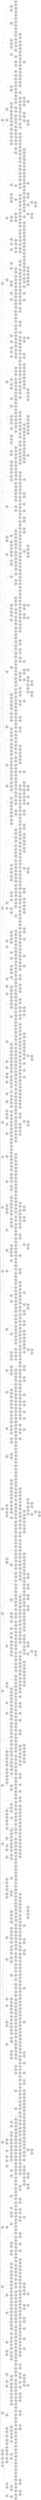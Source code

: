 digraph {
	rankdir = LR;
	ordering = out;
	edge [arrowsize=0.4,fontsize=10]
	node561ADC85 [label="",style=filled,fillcolor=lightgrey,shape=circle,width=.1,height=.1];
//------leaves------
	node2C56063 [label="[Ljava.lang.Object;@706c1f0d",shape=point,style=filled,fillcolor=lightgrey,shape=circle,width=.07,height=.07]
	node30992A5B [label="[Ljava.lang.Object;@30e72639",shape=point,style=filled,fillcolor=lightgrey,shape=circle,width=.07,height=.07]
	node19888E3E [label="[Ljava.lang.Object;@90c6e75",shape=point,style=filled,fillcolor=lightgrey,shape=circle,width=.07,height=.07]
	node703E56FD [label="[Ljava.lang.Object;@7961702d",shape=point,style=filled,fillcolor=lightgrey,shape=circle,width=.07,height=.07]
	node24C5F841 [label="[Ljava.lang.Object;@4ed0456a",shape=point,style=filled,fillcolor=lightgrey,shape=circle,width=.07,height=.07]
	node4C5B7BF3 [label="[Ljava.lang.Object;@3ec98a4d",shape=point,style=filled,fillcolor=lightgrey,shape=circle,width=.07,height=.07]
	node35C57A25 [label="[Ljava.lang.Object;@79f292e2",shape=point,style=filled,fillcolor=lightgrey,shape=circle,width=.07,height=.07]
	node6EE1EACC [label="[Ljava.lang.Object;@1c089ebf",shape=point,style=filled,fillcolor=lightgrey,shape=circle,width=.07,height=.07]
	node202DB49 [label="[Ljava.lang.Object;@6f0a3c69",shape=point,style=filled,fillcolor=lightgrey,shape=circle,width=.07,height=.07]
	nodeEDC0CCE [label="[Ljava.lang.Object;@567996cc",shape=point,style=filled,fillcolor=lightgrey,shape=circle,width=.07,height=.07]
	node42B5D7D9 [label="[Ljava.lang.Object;@7c624292",shape=point,style=filled,fillcolor=lightgrey,shape=circle,width=.07,height=.07]
	node12368BAC [label="[Ljava.lang.Object;@863a0d0",shape=point,style=filled,fillcolor=lightgrey,shape=circle,width=.07,height=.07]
	node6484B51A [label="[Ljava.lang.Object;@a9c0dca",shape=point,style=filled,fillcolor=lightgrey,shape=circle,width=.07,height=.07]
	node2CD19CDE [label="[Ljava.lang.Object;@39a1ccb4",shape=point,style=filled,fillcolor=lightgrey,shape=circle,width=.07,height=.07]
	node784C92FF [label="[Ljava.lang.Object;@12d43261",shape=point,style=filled,fillcolor=lightgrey,shape=circle,width=.07,height=.07]
	node32C36B89 [label="[Ljava.lang.Object;@5b0c509",shape=point,style=filled,fillcolor=lightgrey,shape=circle,width=.07,height=.07]
	node1977642A [label="[Ljava.lang.Object;@2a830a5f",shape=point,style=filled,fillcolor=lightgrey,shape=circle,width=.07,height=.07]
	node335B3A5 [label="[Ljava.lang.Object;@aea647",shape=point,style=filled,fillcolor=lightgrey,shape=circle,width=.07,height=.07]
	node22DAC44C [label="[Ljava.lang.Object;@1039e3ba",shape=point,style=filled,fillcolor=lightgrey,shape=circle,width=.07,height=.07]
	node3E3FD283 [label="[Ljava.lang.Object;@4bd6c79d",shape=point,style=filled,fillcolor=lightgrey,shape=circle,width=.07,height=.07]
	node3FDA820F [label="[Ljava.lang.Object;@6021927d",shape=point,style=filled,fillcolor=lightgrey,shape=circle,width=.07,height=.07]
	node20CAEF30 [label="[Ljava.lang.Object;@5d5d3e9b",shape=point,style=filled,fillcolor=lightgrey,shape=circle,width=.07,height=.07]
	node367C15C5 [label="[Ljava.lang.Object;@5a22db0d",shape=point,style=filled,fillcolor=lightgrey,shape=circle,width=.07,height=.07]
	node2D661C16 [label="[Ljava.lang.Object;@19fb56c7",shape=point,style=filled,fillcolor=lightgrey,shape=circle,width=.07,height=.07]
	node4FFFBA00 [label="[Ljava.lang.Object;@3c9ea41",shape=point,style=filled,fillcolor=lightgrey,shape=circle,width=.07,height=.07]
	node1E52C082 [label="[Ljava.lang.Object;@5ddce0e1",shape=point,style=filled,fillcolor=lightgrey,shape=circle,width=.07,height=.07]
	node6FC16EE0 [label="[Ljava.lang.Object;@23160abb",shape=point,style=filled,fillcolor=lightgrey,shape=circle,width=.07,height=.07]
	node2BC8988B [label="[Ljava.lang.Object;@1129aefb",shape=point,style=filled,fillcolor=lightgrey,shape=circle,width=.07,height=.07]
	node757B7450 [label="[Ljava.lang.Object;@662bfb96",shape=point,style=filled,fillcolor=lightgrey,shape=circle,width=.07,height=.07]
	node9482B18 [label="[Ljava.lang.Object;@554a12bc",shape=point,style=filled,fillcolor=lightgrey,shape=circle,width=.07,height=.07]
	node7BBD25B1 [label="[Ljava.lang.Object;@42f3861b",shape=point,style=filled,fillcolor=lightgrey,shape=circle,width=.07,height=.07]
	nodeA2B75B6 [label="[Ljava.lang.Object;@f7149bd",shape=point,style=filled,fillcolor=lightgrey,shape=circle,width=.07,height=.07]
	node1DF3754F [label="[Ljava.lang.Object;@43eeebb4",shape=point,style=filled,fillcolor=lightgrey,shape=circle,width=.07,height=.07]
	node12B9B0BA [label="[Ljava.lang.Object;@17002ff1",shape=point,style=filled,fillcolor=lightgrey,shape=circle,width=.07,height=.07]
	node11DF6953 [label="[Ljava.lang.Object;@25d89397",shape=point,style=filled,fillcolor=lightgrey,shape=circle,width=.07,height=.07]
	node7A3BDBF6 [label="[Ljava.lang.Object;@6cd20ce7",shape=point,style=filled,fillcolor=lightgrey,shape=circle,width=.07,height=.07]
	node6AD75DF [label="[Ljava.lang.Object;@67881ab6",shape=point,style=filled,fillcolor=lightgrey,shape=circle,width=.07,height=.07]
	node43C899DA [label="[Ljava.lang.Object;@3f010070",shape=point,style=filled,fillcolor=lightgrey,shape=circle,width=.07,height=.07]
	node526F99C2 [label="[Ljava.lang.Object;@75157493",shape=point,style=filled,fillcolor=lightgrey,shape=circle,width=.07,height=.07]
	node729425A2 [label="[Ljava.lang.Object;@4521a900",shape=point,style=filled,fillcolor=lightgrey,shape=circle,width=.07,height=.07]
	node6B2E99EF [label="[Ljava.lang.Object;@35c1c9f5",shape=point,style=filled,fillcolor=lightgrey,shape=circle,width=.07,height=.07]
	node66AB43DA [label="[Ljava.lang.Object;@2e0a9fa6",shape=point,style=filled,fillcolor=lightgrey,shape=circle,width=.07,height=.07]
	node31F49A69 [label="[Ljava.lang.Object;@a4173c3",shape=point,style=filled,fillcolor=lightgrey,shape=circle,width=.07,height=.07]
	node364854C2 [label="[Ljava.lang.Object;@4cc51a02",shape=point,style=filled,fillcolor=lightgrey,shape=circle,width=.07,height=.07]
	node5977F621 [label="[Ljava.lang.Object;@58a949a7",shape=point,style=filled,fillcolor=lightgrey,shape=circle,width=.07,height=.07]
	node2CB3E834 [label="[Ljava.lang.Object;@4842e2aa",shape=point,style=filled,fillcolor=lightgrey,shape=circle,width=.07,height=.07]
	node2E62D37D [label="[Ljava.lang.Object;@3c945367",shape=point,style=filled,fillcolor=lightgrey,shape=circle,width=.07,height=.07]
	nodeF55FE89 [label="[Ljava.lang.Object;@505d0a7b",shape=point,style=filled,fillcolor=lightgrey,shape=circle,width=.07,height=.07]
	node681CD236 [label="[Ljava.lang.Object;@760dbb39",shape=point,style=filled,fillcolor=lightgrey,shape=circle,width=.07,height=.07]
	node568CA2C7 [label="[Ljava.lang.Object;@6eba74bf",shape=point,style=filled,fillcolor=lightgrey,shape=circle,width=.07,height=.07]
	node60B9963C [label="[Ljava.lang.Object;@7b762d61",shape=point,style=filled,fillcolor=lightgrey,shape=circle,width=.07,height=.07]
	node48DF3252 [label="[Ljava.lang.Object;@757db87a",shape=point,style=filled,fillcolor=lightgrey,shape=circle,width=.07,height=.07]
	node5959C89F [label="[Ljava.lang.Object;@130efbf0",shape=point,style=filled,fillcolor=lightgrey,shape=circle,width=.07,height=.07]
	node22721661 [label="[Ljava.lang.Object;@3a54c43d",shape=point,style=filled,fillcolor=lightgrey,shape=circle,width=.07,height=.07]
	node2DDEFED8 [label="[Ljava.lang.Object;@496b51e8",shape=point,style=filled,fillcolor=lightgrey,shape=circle,width=.07,height=.07]
	node7B1887BA [label="[Ljava.lang.Object;@6771c1c8",shape=point,style=filled,fillcolor=lightgrey,shape=circle,width=.07,height=.07]
	node3D83CBC0 [label="[Ljava.lang.Object;@2e743989",shape=point,style=filled,fillcolor=lightgrey,shape=circle,width=.07,height=.07]
	node116E4EAA [label="[Ljava.lang.Object;@7878b2ce",shape=point,style=filled,fillcolor=lightgrey,shape=circle,width=.07,height=.07]
	node5B86ABCA [label="[Ljava.lang.Object;@54b16942",shape=point,style=filled,fillcolor=lightgrey,shape=circle,width=.07,height=.07]
	node37C97660 [label="[Ljava.lang.Object;@a9a4c95",shape=point,style=filled,fillcolor=lightgrey,shape=circle,width=.07,height=.07]
	node642C6EF7 [label="[Ljava.lang.Object;@3b88e049",shape=point,style=filled,fillcolor=lightgrey,shape=circle,width=.07,height=.07]
	node470EEB2E [label="[Ljava.lang.Object;@1f28e9be",shape=point,style=filled,fillcolor=lightgrey,shape=circle,width=.07,height=.07]
	node1874677A [label="[Ljava.lang.Object;@64824695",shape=point,style=filled,fillcolor=lightgrey,shape=circle,width=.07,height=.07]
	node546586B0 [label="[Ljava.lang.Object;@c58e09b",shape=point,style=filled,fillcolor=lightgrey,shape=circle,width=.07,height=.07]
	node37AC09DD [label="[Ljava.lang.Object;@416c5753",shape=point,style=filled,fillcolor=lightgrey,shape=circle,width=.07,height=.07]
	node39C409C8 [label="[Ljava.lang.Object;@72d37a53",shape=point,style=filled,fillcolor=lightgrey,shape=circle,width=.07,height=.07]
	node25666735 [label="[Ljava.lang.Object;@6936a05",shape=point,style=filled,fillcolor=lightgrey,shape=circle,width=.07,height=.07]
	node1F80B956 [label="[Ljava.lang.Object;@76e85917",shape=point,style=filled,fillcolor=lightgrey,shape=circle,width=.07,height=.07]
	node6021C730 [label="[Ljava.lang.Object;@7dff5a73",shape=point,style=filled,fillcolor=lightgrey,shape=circle,width=.07,height=.07]
	node67AF0693 [label="[Ljava.lang.Object;@53bbdb90",shape=point,style=filled,fillcolor=lightgrey,shape=circle,width=.07,height=.07]
	node3D4D9E90 [label="[Ljava.lang.Object;@3a667788",shape=point,style=filled,fillcolor=lightgrey,shape=circle,width=.07,height=.07]
	node256275C9 [label="[Ljava.lang.Object;@28085dae",shape=point,style=filled,fillcolor=lightgrey,shape=circle,width=.07,height=.07]
	node79E0EF21 [label="[Ljava.lang.Object;@70331da2",shape=point,style=filled,fillcolor=lightgrey,shape=circle,width=.07,height=.07]
	node4649F250 [label="[Ljava.lang.Object;@2c46321a",shape=point,style=filled,fillcolor=lightgrey,shape=circle,width=.07,height=.07]
	node52215954 [label="[Ljava.lang.Object;@3a9780bf",shape=point,style=filled,fillcolor=lightgrey,shape=circle,width=.07,height=.07]
	node33452ECF [label="[Ljava.lang.Object;@2e0e1c5f",shape=point,style=filled,fillcolor=lightgrey,shape=circle,width=.07,height=.07]
	node76BD1B33 [label="[Ljava.lang.Object;@70a9ef23",shape=point,style=filled,fillcolor=lightgrey,shape=circle,width=.07,height=.07]
	node6A8084AF [label="[Ljava.lang.Object;@34b28144",shape=point,style=filled,fillcolor=lightgrey,shape=circle,width=.07,height=.07]
	node2AC87062 [label="[Ljava.lang.Object;@152742ef",shape=point,style=filled,fillcolor=lightgrey,shape=circle,width=.07,height=.07]
	node7BEC0918 [label="[Ljava.lang.Object;@5b740f80",shape=point,style=filled,fillcolor=lightgrey,shape=circle,width=.07,height=.07]
	node32D63FEC [label="[Ljava.lang.Object;@1d493363",shape=point,style=filled,fillcolor=lightgrey,shape=circle,width=.07,height=.07]
	node6764D1B [label="[Ljava.lang.Object;@7d054a5a",shape=point,style=filled,fillcolor=lightgrey,shape=circle,width=.07,height=.07]
	node7EAF3349 [label="[Ljava.lang.Object;@2aa9d5d4",shape=point,style=filled,fillcolor=lightgrey,shape=circle,width=.07,height=.07]
	node1E035B0F [label="[Ljava.lang.Object;@4903850f",shape=point,style=filled,fillcolor=lightgrey,shape=circle,width=.07,height=.07]
	node4EB1D21D [label="[Ljava.lang.Object;@2ad2a96a",shape=point,style=filled,fillcolor=lightgrey,shape=circle,width=.07,height=.07]
	node2E8D541C [label="[Ljava.lang.Object;@7b73973f",shape=point,style=filled,fillcolor=lightgrey,shape=circle,width=.07,height=.07]
	node3B928376 [label="[Ljava.lang.Object;@4b4f497",shape=point,style=filled,fillcolor=lightgrey,shape=circle,width=.07,height=.07]
	node405D6DA9 [label="[Ljava.lang.Object;@2770d0f2",shape=point,style=filled,fillcolor=lightgrey,shape=circle,width=.07,height=.07]
	node8D66E59 [label="[Ljava.lang.Object;@2b653398",shape=point,style=filled,fillcolor=lightgrey,shape=circle,width=.07,height=.07]
	node7E3378 [label="[Ljava.lang.Object;@212894c5",shape=point,style=filled,fillcolor=lightgrey,shape=circle,width=.07,height=.07]
	node1A37921F [label="[Ljava.lang.Object;@184c8b32",shape=point,style=filled,fillcolor=lightgrey,shape=circle,width=.07,height=.07]
	node69D89EB0 [label="[Ljava.lang.Object;@c33a1f2",shape=point,style=filled,fillcolor=lightgrey,shape=circle,width=.07,height=.07]
	node2AB26D01 [label="[Ljava.lang.Object;@56db667e",shape=point,style=filled,fillcolor=lightgrey,shape=circle,width=.07,height=.07]
	node7B5B5F0B [label="[Ljava.lang.Object;@6af64da3",shape=point,style=filled,fillcolor=lightgrey,shape=circle,width=.07,height=.07]
	node5395FF99 [label="[Ljava.lang.Object;@5ef09b03",shape=point,style=filled,fillcolor=lightgrey,shape=circle,width=.07,height=.07]
	node7F7234D1 [label="[Ljava.lang.Object;@2731f5c9",shape=point,style=filled,fillcolor=lightgrey,shape=circle,width=.07,height=.07]
	node5B24BF81 [label="[Ljava.lang.Object;@1d60f65",shape=point,style=filled,fillcolor=lightgrey,shape=circle,width=.07,height=.07]
	node6FEC6732 [label="[Ljava.lang.Object;@475b58bb",shape=point,style=filled,fillcolor=lightgrey,shape=circle,width=.07,height=.07]
	node397D2F66 [label="[Ljava.lang.Object;@861a20b",shape=point,style=filled,fillcolor=lightgrey,shape=circle,width=.07,height=.07]
	node43891C2 [label="[Ljava.lang.Object;@19bb8f7e",shape=point,style=filled,fillcolor=lightgrey,shape=circle,width=.07,height=.07]
	node496D9530 [label="[Ljava.lang.Object;@4c9907ec",shape=point,style=filled,fillcolor=lightgrey,shape=circle,width=.07,height=.07]
	nodeCEF393C [label="[Ljava.lang.Object;@49ea97a0",shape=point,style=filled,fillcolor=lightgrey,shape=circle,width=.07,height=.07]
	node6C8B4FB8 [label="[Ljava.lang.Object;@68a993a2",shape=point,style=filled,fillcolor=lightgrey,shape=circle,width=.07,height=.07]
	node1D7A6152 [label="[Ljava.lang.Object;@30b2ca",shape=point,style=filled,fillcolor=lightgrey,shape=circle,width=.07,height=.07]
	node3670DBFB [label="[Ljava.lang.Object;@12606a14",shape=point,style=filled,fillcolor=lightgrey,shape=circle,width=.07,height=.07]
	node5C5EE9FB [label="[Ljava.lang.Object;@59fda658",shape=point,style=filled,fillcolor=lightgrey,shape=circle,width=.07,height=.07]
	node69E2019F [label="[Ljava.lang.Object;@78c3e67d",shape=point,style=filled,fillcolor=lightgrey,shape=circle,width=.07,height=.07]
	node5379D9AF [label="[Ljava.lang.Object;@67027afe",shape=point,style=filled,fillcolor=lightgrey,shape=circle,width=.07,height=.07]
	node1E157178 [label="[Ljava.lang.Object;@79028cc9",shape=point,style=filled,fillcolor=lightgrey,shape=circle,width=.07,height=.07]
	node642B86E7 [label="[Ljava.lang.Object;@100ad516",shape=point,style=filled,fillcolor=lightgrey,shape=circle,width=.07,height=.07]
	node2521E8DE [label="[Ljava.lang.Object;@48a84c77",shape=point,style=filled,fillcolor=lightgrey,shape=circle,width=.07,height=.07]
	node708CF73B [label="[Ljava.lang.Object;@36e82e59",shape=point,style=filled,fillcolor=lightgrey,shape=circle,width=.07,height=.07]
	node1CA55742 [label="[Ljava.lang.Object;@16e46b55",shape=point,style=filled,fillcolor=lightgrey,shape=circle,width=.07,height=.07]
	node146639D [label="[Ljava.lang.Object;@76ab1f0a",shape=point,style=filled,fillcolor=lightgrey,shape=circle,width=.07,height=.07]
	node408249DA [label="[Ljava.lang.Object;@75893c5c",shape=point,style=filled,fillcolor=lightgrey,shape=circle,width=.07,height=.07]
	node47E1F3FB [label="[Ljava.lang.Object;@699cf742",shape=point,style=filled,fillcolor=lightgrey,shape=circle,width=.07,height=.07]
	node3B02BF32 [label="[Ljava.lang.Object;@7d51fd2",shape=point,style=filled,fillcolor=lightgrey,shape=circle,width=.07,height=.07]
	node4F634AF8 [label="[Ljava.lang.Object;@414b92b1",shape=point,style=filled,fillcolor=lightgrey,shape=circle,width=.07,height=.07]
	node6F1E5E85 [label="[Ljava.lang.Object;@409af73b",shape=point,style=filled,fillcolor=lightgrey,shape=circle,width=.07,height=.07]
	node157B515A [label="[Ljava.lang.Object;@838975e",shape=point,style=filled,fillcolor=lightgrey,shape=circle,width=.07,height=.07]
	node154F1AAA [label="[Ljava.lang.Object;@27b1417",shape=point,style=filled,fillcolor=lightgrey,shape=circle,width=.07,height=.07]
	node4D456483 [label="[Ljava.lang.Object;@18b9812",shape=point,style=filled,fillcolor=lightgrey,shape=circle,width=.07,height=.07]
	node6C7C58C3 [label="[Ljava.lang.Object;@367d32f7",shape=point,style=filled,fillcolor=lightgrey,shape=circle,width=.07,height=.07]
	node50FA29C7 [label="[Ljava.lang.Object;@d6c70c2",shape=point,style=filled,fillcolor=lightgrey,shape=circle,width=.07,height=.07]
	node3D88BEC [label="[Ljava.lang.Object;@5cedebea",shape=point,style=filled,fillcolor=lightgrey,shape=circle,width=.07,height=.07]
	node5D5855A1 [label="[Ljava.lang.Object;@33dcc4a8",shape=point,style=filled,fillcolor=lightgrey,shape=circle,width=.07,height=.07]
	node749CBED4 [label="[Ljava.lang.Object;@479db916",shape=point,style=filled,fillcolor=lightgrey,shape=circle,width=.07,height=.07]
	node58770919 [label="[Ljava.lang.Object;@ddb6f3b",shape=point,style=filled,fillcolor=lightgrey,shape=circle,width=.07,height=.07]
	node1C200A4A [label="[Ljava.lang.Object;@365f55d1",shape=point,style=filled,fillcolor=lightgrey,shape=circle,width=.07,height=.07]
	node5600ADC2 [label="[Ljava.lang.Object;@f4b28e",shape=point,style=filled,fillcolor=lightgrey,shape=circle,width=.07,height=.07]
	node1C9A9A80 [label="[Ljava.lang.Object;@50a7b51f",shape=point,style=filled,fillcolor=lightgrey,shape=circle,width=.07,height=.07]
	node39A7C74 [label="[Ljava.lang.Object;@265fce4b",shape=point,style=filled,fillcolor=lightgrey,shape=circle,width=.07,height=.07]
	node6ED91E9A [label="[Ljava.lang.Object;@33b4113",shape=point,style=filled,fillcolor=lightgrey,shape=circle,width=.07,height=.07]
	node5312E4DC [label="[Ljava.lang.Object;@be75563",shape=point,style=filled,fillcolor=lightgrey,shape=circle,width=.07,height=.07]
	node2DECA74B [label="[Ljava.lang.Object;@7406583c",shape=point,style=filled,fillcolor=lightgrey,shape=circle,width=.07,height=.07]
	node30F66664 [label="[Ljava.lang.Object;@10b7154",shape=point,style=filled,fillcolor=lightgrey,shape=circle,width=.07,height=.07]
	node491558C1 [label="[Ljava.lang.Object;@f943e67",shape=point,style=filled,fillcolor=lightgrey,shape=circle,width=.07,height=.07]
	nodeC52ACB7 [label="[Ljava.lang.Object;@5689edb8",shape=point,style=filled,fillcolor=lightgrey,shape=circle,width=.07,height=.07]
	node353974F8 [label="[Ljava.lang.Object;@1b70033e",shape=point,style=filled,fillcolor=lightgrey,shape=circle,width=.07,height=.07]
	node25E33F3 [label="[Ljava.lang.Object;@1b23ea2d",shape=point,style=filled,fillcolor=lightgrey,shape=circle,width=.07,height=.07]
	node65C3C305 [label="[Ljava.lang.Object;@7eb15570",shape=point,style=filled,fillcolor=lightgrey,shape=circle,width=.07,height=.07]
	nodeD0330FE [label="[Ljava.lang.Object;@975c1f1",shape=point,style=filled,fillcolor=lightgrey,shape=circle,width=.07,height=.07]
	node72D5F031 [label="[Ljava.lang.Object;@63b31ce",shape=point,style=filled,fillcolor=lightgrey,shape=circle,width=.07,height=.07]
	node12AB6537 [label="[Ljava.lang.Object;@357644da",shape=point,style=filled,fillcolor=lightgrey,shape=circle,width=.07,height=.07]
	node68FF6E3D [label="[Ljava.lang.Object;@371587ad",shape=point,style=filled,fillcolor=lightgrey,shape=circle,width=.07,height=.07]
	node7E5ECEA5 [label="[Ljava.lang.Object;@79890520",shape=point,style=filled,fillcolor=lightgrey,shape=circle,width=.07,height=.07]
	node6A1412AA [label="[Ljava.lang.Object;@7127c8aa",shape=point,style=filled,fillcolor=lightgrey,shape=circle,width=.07,height=.07]
	node79841BCD [label="[Ljava.lang.Object;@4895b1d8",shape=point,style=filled,fillcolor=lightgrey,shape=circle,width=.07,height=.07]
	node25E6B22 [label="[Ljava.lang.Object;@4df3815b",shape=point,style=filled,fillcolor=lightgrey,shape=circle,width=.07,height=.07]
	node14F0A15B [label="[Ljava.lang.Object;@718ec96c",shape=point,style=filled,fillcolor=lightgrey,shape=circle,width=.07,height=.07]
	nodeF8BB04 [label="[Ljava.lang.Object;@51d01b19",shape=point,style=filled,fillcolor=lightgrey,shape=circle,width=.07,height=.07]
	node40BB8201 [label="[Ljava.lang.Object;@4779e6d3",shape=point,style=filled,fillcolor=lightgrey,shape=circle,width=.07,height=.07]
	node29C55A3 [label="[Ljava.lang.Object;@53c59e3a",shape=point,style=filled,fillcolor=lightgrey,shape=circle,width=.07,height=.07]
	node4FF2A5C9 [label="[Ljava.lang.Object;@47359d9a",shape=point,style=filled,fillcolor=lightgrey,shape=circle,width=.07,height=.07]
	node2764F992 [label="[Ljava.lang.Object;@58af970a",shape=point,style=filled,fillcolor=lightgrey,shape=circle,width=.07,height=.07]
	node2A9AD3B [label="[Ljava.lang.Object;@691b29b9",shape=point,style=filled,fillcolor=lightgrey,shape=circle,width=.07,height=.07]
	node6933F561 [label="[Ljava.lang.Object;@4d00288a",shape=point,style=filled,fillcolor=lightgrey,shape=circle,width=.07,height=.07]
	node20F9464 [label="[Ljava.lang.Object;@3269337d",shape=point,style=filled,fillcolor=lightgrey,shape=circle,width=.07,height=.07]
	node440740AC [label="[Ljava.lang.Object;@80f74de",shape=point,style=filled,fillcolor=lightgrey,shape=circle,width=.07,height=.07]
	node765D6D0F [label="[Ljava.lang.Object;@d545a62",shape=point,style=filled,fillcolor=lightgrey,shape=circle,width=.07,height=.07]
	node73287944 [label="[Ljava.lang.Object;@f25a7b",shape=point,style=filled,fillcolor=lightgrey,shape=circle,width=.07,height=.07]
	node1DDA7A7F [label="[Ljava.lang.Object;@32f2b4ec",shape=point,style=filled,fillcolor=lightgrey,shape=circle,width=.07,height=.07]
	node22019AF [label="[Ljava.lang.Object;@1093aa12",shape=point,style=filled,fillcolor=lightgrey,shape=circle,width=.07,height=.07]
	node5E5423FD [label="[Ljava.lang.Object;@7926b90f",shape=point,style=filled,fillcolor=lightgrey,shape=circle,width=.07,height=.07]
	node7B492AE5 [label="[Ljava.lang.Object;@7607dca4",shape=point,style=filled,fillcolor=lightgrey,shape=circle,width=.07,height=.07]
	node9334252 [label="[Ljava.lang.Object;@45117cba",shape=point,style=filled,fillcolor=lightgrey,shape=circle,width=.07,height=.07]
	node773D68FF [label="[Ljava.lang.Object;@3f177840",shape=point,style=filled,fillcolor=lightgrey,shape=circle,width=.07,height=.07]
	node2C259C22 [label="[Ljava.lang.Object;@621fd1b0",shape=point,style=filled,fillcolor=lightgrey,shape=circle,width=.07,height=.07]
	node7EF9379C [label="[Ljava.lang.Object;@7a28857b",shape=point,style=filled,fillcolor=lightgrey,shape=circle,width=.07,height=.07]
	node7A6CD290 [label="[Ljava.lang.Object;@66621e3c",shape=point,style=filled,fillcolor=lightgrey,shape=circle,width=.07,height=.07]
	node511090BB [label="[Ljava.lang.Object;@6fadd4bf",shape=point,style=filled,fillcolor=lightgrey,shape=circle,width=.07,height=.07]
	node73497388 [label="[Ljava.lang.Object;@52c1023",shape=point,style=filled,fillcolor=lightgrey,shape=circle,width=.07,height=.07]
	node50ECDD75 [label="[Ljava.lang.Object;@51e5e3fb",shape=point,style=filled,fillcolor=lightgrey,shape=circle,width=.07,height=.07]
	node69081F7C [label="[Ljava.lang.Object;@c40a776",shape=point,style=filled,fillcolor=lightgrey,shape=circle,width=.07,height=.07]
	node3AF1D4FE [label="[Ljava.lang.Object;@44f50260",shape=point,style=filled,fillcolor=lightgrey,shape=circle,width=.07,height=.07]
	node6DAF067D [label="[Ljava.lang.Object;@64dd77a9",shape=point,style=filled,fillcolor=lightgrey,shape=circle,width=.07,height=.07]
	node50BF19E8 [label="[Ljava.lang.Object;@3cb5e79d",shape=point,style=filled,fillcolor=lightgrey,shape=circle,width=.07,height=.07]
	node29BC9298 [label="[Ljava.lang.Object;@26d3d839",shape=point,style=filled,fillcolor=lightgrey,shape=circle,width=.07,height=.07]
	nodeE8BE552 [label="[Ljava.lang.Object;@1d917211",shape=point,style=filled,fillcolor=lightgrey,shape=circle,width=.07,height=.07]
	node50F40B69 [label="[Ljava.lang.Object;@68de035e",shape=point,style=filled,fillcolor=lightgrey,shape=circle,width=.07,height=.07]
	node39AEDA62 [label="[Ljava.lang.Object;@2f3936bc",shape=point,style=filled,fillcolor=lightgrey,shape=circle,width=.07,height=.07]
	node5F66DF71 [label="[Ljava.lang.Object;@473af330",shape=point,style=filled,fillcolor=lightgrey,shape=circle,width=.07,height=.07]
	node8884C7F [label="[Ljava.lang.Object;@6ee20704",shape=point,style=filled,fillcolor=lightgrey,shape=circle,width=.07,height=.07]
	node796C0FE [label="[Ljava.lang.Object;@17a5004f",shape=point,style=filled,fillcolor=lightgrey,shape=circle,width=.07,height=.07]
	node5D845D70 [label="[Ljava.lang.Object;@2320bbe3",shape=point,style=filled,fillcolor=lightgrey,shape=circle,width=.07,height=.07]
	node12800E49 [label="[Ljava.lang.Object;@2d18c32e",shape=point,style=filled,fillcolor=lightgrey,shape=circle,width=.07,height=.07]
	node52886420 [label="[Ljava.lang.Object;@74d13231",shape=point,style=filled,fillcolor=lightgrey,shape=circle,width=.07,height=.07]
	node66B198A4 [label="[Ljava.lang.Object;@ddb26ef",shape=point,style=filled,fillcolor=lightgrey,shape=circle,width=.07,height=.07]
	node1C63EA10 [label="[Ljava.lang.Object;@615e1317",shape=point,style=filled,fillcolor=lightgrey,shape=circle,width=.07,height=.07]
	nodeBC0D320 [label="[Ljava.lang.Object;@5ff870e9",shape=point,style=filled,fillcolor=lightgrey,shape=circle,width=.07,height=.07]
	node5CC8226C [label="[Ljava.lang.Object;@4d9f4449",shape=point,style=filled,fillcolor=lightgrey,shape=circle,width=.07,height=.07]
	node404BD709 [label="[Ljava.lang.Object;@5ca898d1",shape=point,style=filled,fillcolor=lightgrey,shape=circle,width=.07,height=.07]
	node416E1A6A [label="[Ljava.lang.Object;@76e4b302",shape=point,style=filled,fillcolor=lightgrey,shape=circle,width=.07,height=.07]
	node6809C148 [label="[Ljava.lang.Object;@70ffa288",shape=point,style=filled,fillcolor=lightgrey,shape=circle,width=.07,height=.07]
	node41F35BB7 [label="[Ljava.lang.Object;@125c9c28",shape=point,style=filled,fillcolor=lightgrey,shape=circle,width=.07,height=.07]
	node34F91CAA [label="[Ljava.lang.Object;@399f035f",shape=point,style=filled,fillcolor=lightgrey,shape=circle,width=.07,height=.07]
	node62EAC938 [label="[Ljava.lang.Object;@14a1a491",shape=point,style=filled,fillcolor=lightgrey,shape=circle,width=.07,height=.07]
	node68C1E6E3 [label="[Ljava.lang.Object;@2985855f",shape=point,style=filled,fillcolor=lightgrey,shape=circle,width=.07,height=.07]
	node1D122A5E [label="[Ljava.lang.Object;@40e8041",shape=point,style=filled,fillcolor=lightgrey,shape=circle,width=.07,height=.07]
	node631F98DD [label="[Ljava.lang.Object;@66b5469c",shape=point,style=filled,fillcolor=lightgrey,shape=circle,width=.07,height=.07]
	node6A79D0CE [label="[Ljava.lang.Object;@1a854948",shape=point,style=filled,fillcolor=lightgrey,shape=circle,width=.07,height=.07]
	node5C3E3B5 [label="[Ljava.lang.Object;@498ed437",shape=point,style=filled,fillcolor=lightgrey,shape=circle,width=.07,height=.07]
	node6D558268 [label="[Ljava.lang.Object;@5daa4983",shape=point,style=filled,fillcolor=lightgrey,shape=circle,width=.07,height=.07]
	node47EED7C8 [label="[Ljava.lang.Object;@78fe8c6e",shape=point,style=filled,fillcolor=lightgrey,shape=circle,width=.07,height=.07]
	node397917DB [label="[Ljava.lang.Object;@3690a726",shape=point,style=filled,fillcolor=lightgrey,shape=circle,width=.07,height=.07]
	node77166AB [label="[Ljava.lang.Object;@be017d7",shape=point,style=filled,fillcolor=lightgrey,shape=circle,width=.07,height=.07]
	node7AD60EBF [label="[Ljava.lang.Object;@49cc3f54",shape=point,style=filled,fillcolor=lightgrey,shape=circle,width=.07,height=.07]
	node45845CF8 [label="[Ljava.lang.Object;@4e51b530",shape=point,style=filled,fillcolor=lightgrey,shape=circle,width=.07,height=.07]
	node438E9B3 [label="[Ljava.lang.Object;@2ca650ff",shape=point,style=filled,fillcolor=lightgrey,shape=circle,width=.07,height=.07]
	node4B22AA0F [label="[Ljava.lang.Object;@8197e6e",shape=point,style=filled,fillcolor=lightgrey,shape=circle,width=.07,height=.07]
	node4B2F7BAF [label="[Ljava.lang.Object;@5510fb9d",shape=point,style=filled,fillcolor=lightgrey,shape=circle,width=.07,height=.07]
	nodeBBC51E2 [label="[Ljava.lang.Object;@4895a4f5",shape=point,style=filled,fillcolor=lightgrey,shape=circle,width=.07,height=.07]
	node78575C4B [label="[Ljava.lang.Object;@2a498ccf",shape=point,style=filled,fillcolor=lightgrey,shape=circle,width=.07,height=.07]
	node4313EB25 [label="[Ljava.lang.Object;@26444dbe",shape=point,style=filled,fillcolor=lightgrey,shape=circle,width=.07,height=.07]
	node6433F839 [label="[Ljava.lang.Object;@2fa3f84",shape=point,style=filled,fillcolor=lightgrey,shape=circle,width=.07,height=.07]
	node5EECB63D [label="[Ljava.lang.Object;@5ac129e3",shape=point,style=filled,fillcolor=lightgrey,shape=circle,width=.07,height=.07]
	node2148E0B2 [label="[Ljava.lang.Object;@729dfd00",shape=point,style=filled,fillcolor=lightgrey,shape=circle,width=.07,height=.07]
	node49FBE030 [label="[Ljava.lang.Object;@1a2646dd",shape=point,style=filled,fillcolor=lightgrey,shape=circle,width=.07,height=.07]
	node7C0D685B [label="[Ljava.lang.Object;@6165ff27",shape=point,style=filled,fillcolor=lightgrey,shape=circle,width=.07,height=.07]
	node7789795B [label="[Ljava.lang.Object;@5f31d9d9",shape=point,style=filled,fillcolor=lightgrey,shape=circle,width=.07,height=.07]
	node48E92DD4 [label="[Ljava.lang.Object;@6bb6f29",shape=point,style=filled,fillcolor=lightgrey,shape=circle,width=.07,height=.07]
	node3A448D04 [label="[Ljava.lang.Object;@6b6a7484",shape=point,style=filled,fillcolor=lightgrey,shape=circle,width=.07,height=.07]
	node6A6C73B0 [label="[Ljava.lang.Object;@37738bf3",shape=point,style=filled,fillcolor=lightgrey,shape=circle,width=.07,height=.07]
	node29C10CB4 [label="[Ljava.lang.Object;@1137835c",shape=point,style=filled,fillcolor=lightgrey,shape=circle,width=.07,height=.07]
	node184F9339 [label="[Ljava.lang.Object;@33c8afd0",shape=point,style=filled,fillcolor=lightgrey,shape=circle,width=.07,height=.07]
	node12CDB1B1 [label="[Ljava.lang.Object;@3fcdfdd7",shape=point,style=filled,fillcolor=lightgrey,shape=circle,width=.07,height=.07]
	node5B7F774C [label="[Ljava.lang.Object;@2d3fe5dc",shape=point,style=filled,fillcolor=lightgrey,shape=circle,width=.07,height=.07]
	node520089F3 [label="[Ljava.lang.Object;@273f521",shape=point,style=filled,fillcolor=lightgrey,shape=circle,width=.07,height=.07]
	node22163734 [label="[Ljava.lang.Object;@705527af",shape=point,style=filled,fillcolor=lightgrey,shape=circle,width=.07,height=.07]
	node26CC7747 [label="[Ljava.lang.Object;@3b0b4442",shape=point,style=filled,fillcolor=lightgrey,shape=circle,width=.07,height=.07]
	node28376B80 [label="[Ljava.lang.Object;@71865976",shape=point,style=filled,fillcolor=lightgrey,shape=circle,width=.07,height=.07]
	node34357E4E [label="[Ljava.lang.Object;@55fd05de",shape=point,style=filled,fillcolor=lightgrey,shape=circle,width=.07,height=.07]
	node46051F8A [label="[Ljava.lang.Object;@58bb3d5",shape=point,style=filled,fillcolor=lightgrey,shape=circle,width=.07,height=.07]
	node1AD36A24 [label="[Ljava.lang.Object;@273d4f55",shape=point,style=filled,fillcolor=lightgrey,shape=circle,width=.07,height=.07]
	node49AAFD77 [label="[Ljava.lang.Object;@1167fa8c",shape=point,style=filled,fillcolor=lightgrey,shape=circle,width=.07,height=.07]
	node106420CE [label="[Ljava.lang.Object;@5dee8270",shape=point,style=filled,fillcolor=lightgrey,shape=circle,width=.07,height=.07]
	node43B19DFF [label="[Ljava.lang.Object;@6dacac9f",shape=point,style=filled,fillcolor=lightgrey,shape=circle,width=.07,height=.07]
	node5CFF93B4 [label="[Ljava.lang.Object;@75ab6759",shape=point,style=filled,fillcolor=lightgrey,shape=circle,width=.07,height=.07]
	node3ABA4276 [label="[Ljava.lang.Object;@327ac9ea",shape=point,style=filled,fillcolor=lightgrey,shape=circle,width=.07,height=.07]
	node12B88E22 [label="[Ljava.lang.Object;@3c87b283",shape=point,style=filled,fillcolor=lightgrey,shape=circle,width=.07,height=.07]
	node5446FE97 [label="[Ljava.lang.Object;@3017486c",shape=point,style=filled,fillcolor=lightgrey,shape=circle,width=.07,height=.07]
	node660809D2 [label="[Ljava.lang.Object;@679abc3a",shape=point,style=filled,fillcolor=lightgrey,shape=circle,width=.07,height=.07]
	node4CB5418 [label="[Ljava.lang.Object;@e9528c5",shape=point,style=filled,fillcolor=lightgrey,shape=circle,width=.07,height=.07]
	node28F5F65C [label="[Ljava.lang.Object;@1abce414",shape=point,style=filled,fillcolor=lightgrey,shape=circle,width=.07,height=.07]
	node448918CF [label="[Ljava.lang.Object;@63fdc39b",shape=point,style=filled,fillcolor=lightgrey,shape=circle,width=.07,height=.07]
	node643D8EAE [label="[Ljava.lang.Object;@195c5a79",shape=point,style=filled,fillcolor=lightgrey,shape=circle,width=.07,height=.07]
	node151F66FD [label="[Ljava.lang.Object;@18f38ede",shape=point,style=filled,fillcolor=lightgrey,shape=circle,width=.07,height=.07]
	node10332B90 [label="[Ljava.lang.Object;@6bc7347d",shape=point,style=filled,fillcolor=lightgrey,shape=circle,width=.07,height=.07]
	node5819F76 [label="[Ljava.lang.Object;@1006466",shape=point,style=filled,fillcolor=lightgrey,shape=circle,width=.07,height=.07]
	node8E6A07D [label="[Ljava.lang.Object;@5ad009c0",shape=point,style=filled,fillcolor=lightgrey,shape=circle,width=.07,height=.07]
	node53A347C3 [label="[Ljava.lang.Object;@51822a85",shape=point,style=filled,fillcolor=lightgrey,shape=circle,width=.07,height=.07]
	node6CDA9D80 [label="[Ljava.lang.Object;@361e07d2",shape=point,style=filled,fillcolor=lightgrey,shape=circle,width=.07,height=.07]
	node7F4AC38D [label="[Ljava.lang.Object;@3f5c08e3",shape=point,style=filled,fillcolor=lightgrey,shape=circle,width=.07,height=.07]
	node7D2A415 [label="[Ljava.lang.Object;@413403aa",shape=point,style=filled,fillcolor=lightgrey,shape=circle,width=.07,height=.07]
	node68CBF6AA [label="[Ljava.lang.Object;@370fe040",shape=point,style=filled,fillcolor=lightgrey,shape=circle,width=.07,height=.07]
	node25EF18B8 [label="[Ljava.lang.Object;@442766fc",shape=point,style=filled,fillcolor=lightgrey,shape=circle,width=.07,height=.07]
	node73EEA674 [label="[Ljava.lang.Object;@3bab45a9",shape=point,style=filled,fillcolor=lightgrey,shape=circle,width=.07,height=.07]
	node66DCB0BC [label="[Ljava.lang.Object;@19332a1d",shape=point,style=filled,fillcolor=lightgrey,shape=circle,width=.07,height=.07]
	node1FE8E249 [label="[Ljava.lang.Object;@7e0f7a10",shape=point,style=filled,fillcolor=lightgrey,shape=circle,width=.07,height=.07]
	node7DD56C3D [label="[Ljava.lang.Object;@7db6c258",shape=point,style=filled,fillcolor=lightgrey,shape=circle,width=.07,height=.07]
	node25949D0D [label="[Ljava.lang.Object;@20ceac55",shape=point,style=filled,fillcolor=lightgrey,shape=circle,width=.07,height=.07]
	node76AC98F5 [label="[Ljava.lang.Object;@3dc3207a",shape=point,style=filled,fillcolor=lightgrey,shape=circle,width=.07,height=.07]
	node3CBEAE3A [label="[Ljava.lang.Object;@694701fc",shape=point,style=filled,fillcolor=lightgrey,shape=circle,width=.07,height=.07]
	node7BBE5711 [label="[Ljava.lang.Object;@5f5a78ec",shape=point,style=filled,fillcolor=lightgrey,shape=circle,width=.07,height=.07]
	node165CD243 [label="[Ljava.lang.Object;@47457995",shape=point,style=filled,fillcolor=lightgrey,shape=circle,width=.07,height=.07]
	node4E4AA8B3 [label="[Ljava.lang.Object;@42db248e",shape=point,style=filled,fillcolor=lightgrey,shape=circle,width=.07,height=.07]
	node32E5285C [label="[Ljava.lang.Object;@5e006644",shape=point,style=filled,fillcolor=lightgrey,shape=circle,width=.07,height=.07]
	node45144207 [label="[Ljava.lang.Object;@5e70f17f",shape=point,style=filled,fillcolor=lightgrey,shape=circle,width=.07,height=.07]
	node454C9525 [label="[Ljava.lang.Object;@18a3f98e",shape=point,style=filled,fillcolor=lightgrey,shape=circle,width=.07,height=.07]
	node7FC084E7 [label="[Ljava.lang.Object;@26e27969",shape=point,style=filled,fillcolor=lightgrey,shape=circle,width=.07,height=.07]
	node7A6352D [label="[Ljava.lang.Object;@ced3de",shape=point,style=filled,fillcolor=lightgrey,shape=circle,width=.07,height=.07]
	node7B52889C [label="[Ljava.lang.Object;@4ece9fae",shape=point,style=filled,fillcolor=lightgrey,shape=circle,width=.07,height=.07]
	node78F7D407 [label="[Ljava.lang.Object;@ed1b8e4",shape=point,style=filled,fillcolor=lightgrey,shape=circle,width=.07,height=.07]
	node6128D7CA [label="[Ljava.lang.Object;@5ba107ae",shape=point,style=filled,fillcolor=lightgrey,shape=circle,width=.07,height=.07]
	node1DB0A731 [label="[Ljava.lang.Object;@1ea53afb",shape=point,style=filled,fillcolor=lightgrey,shape=circle,width=.07,height=.07]
	node39143862 [label="[Ljava.lang.Object;@6a5bc499",shape=point,style=filled,fillcolor=lightgrey,shape=circle,width=.07,height=.07]
	node72CA6FCC [label="[Ljava.lang.Object;@450ff18c",shape=point,style=filled,fillcolor=lightgrey,shape=circle,width=.07,height=.07]
	node5DC01667 [label="[Ljava.lang.Object;@690b7e4a",shape=point,style=filled,fillcolor=lightgrey,shape=circle,width=.07,height=.07]
	node489EC8A8 [label="[Ljava.lang.Object;@72a7d3a6",shape=point,style=filled,fillcolor=lightgrey,shape=circle,width=.07,height=.07]
	node2F0990BB [label="[Ljava.lang.Object;@1dc2423e",shape=point,style=filled,fillcolor=lightgrey,shape=circle,width=.07,height=.07]
	node23A712A6 [label="[Ljava.lang.Object;@6f51df97",shape=point,style=filled,fillcolor=lightgrey,shape=circle,width=.07,height=.07]
	nodeCBE168E [label="[Ljava.lang.Object;@3627695",shape=point,style=filled,fillcolor=lightgrey,shape=circle,width=.07,height=.07]
	node18CB667D [label="[Ljava.lang.Object;@7987bf94",shape=point,style=filled,fillcolor=lightgrey,shape=circle,width=.07,height=.07]
	node571DC4C [label="[Ljava.lang.Object;@15b7c4a9",shape=point,style=filled,fillcolor=lightgrey,shape=circle,width=.07,height=.07]
	node568CA0EC [label="[Ljava.lang.Object;@12b3ceb6",shape=point,style=filled,fillcolor=lightgrey,shape=circle,width=.07,height=.07]
	node192BE310 [label="[Ljava.lang.Object;@3292fe10",shape=point,style=filled,fillcolor=lightgrey,shape=circle,width=.07,height=.07]
	node12AB36E [label="[Ljava.lang.Object;@d600b83",shape=point,style=filled,fillcolor=lightgrey,shape=circle,width=.07,height=.07]
	node4B154A5C [label="[Ljava.lang.Object;@6ed24f50",shape=point,style=filled,fillcolor=lightgrey,shape=circle,width=.07,height=.07]
	node3A373027 [label="[Ljava.lang.Object;@378618f1",shape=point,style=filled,fillcolor=lightgrey,shape=circle,width=.07,height=.07]
	node56A0E3F7 [label="[Ljava.lang.Object;@2af49ebc",shape=point,style=filled,fillcolor=lightgrey,shape=circle,width=.07,height=.07]
	node29C125CD [label="[Ljava.lang.Object;@2e07e194",shape=point,style=filled,fillcolor=lightgrey,shape=circle,width=.07,height=.07]
	node7F6900F8 [label="[Ljava.lang.Object;@71e660d7",shape=point,style=filled,fillcolor=lightgrey,shape=circle,width=.07,height=.07]
	node51A9CC6B [label="[Ljava.lang.Object;@40b39c8b",shape=point,style=filled,fillcolor=lightgrey,shape=circle,width=.07,height=.07]
	node776A2AA5 [label="[Ljava.lang.Object;@35c81c47",shape=point,style=filled,fillcolor=lightgrey,shape=circle,width=.07,height=.07]
	node2A9D4401 [label="[Ljava.lang.Object;@7696c21d",shape=point,style=filled,fillcolor=lightgrey,shape=circle,width=.07,height=.07]
	node508FE168 [label="[Ljava.lang.Object;@25d0f51a",shape=point,style=filled,fillcolor=lightgrey,shape=circle,width=.07,height=.07]
	node652D10ED [label="[Ljava.lang.Object;@25eba07f",shape=point,style=filled,fillcolor=lightgrey,shape=circle,width=.07,height=.07]
	nodeAC0910B [label="[Ljava.lang.Object;@289acd6c",shape=point,style=filled,fillcolor=lightgrey,shape=circle,width=.07,height=.07]
	node25BD1AEA [label="[Ljava.lang.Object;@5dadbe7a",shape=point,style=filled,fillcolor=lightgrey,shape=circle,width=.07,height=.07]
	node53EB340D [label="[Ljava.lang.Object;@2de462b1",shape=point,style=filled,fillcolor=lightgrey,shape=circle,width=.07,height=.07]
	node60C357AD [label="[Ljava.lang.Object;@50ad7ba1",shape=point,style=filled,fillcolor=lightgrey,shape=circle,width=.07,height=.07]
	node5AEC76E5 [label="[Ljava.lang.Object;@549376e3",shape=point,style=filled,fillcolor=lightgrey,shape=circle,width=.07,height=.07]
	node2E173DE3 [label="[Ljava.lang.Object;@15dc2bf3",shape=point,style=filled,fillcolor=lightgrey,shape=circle,width=.07,height=.07]
	node2C3E2CF3 [label="[Ljava.lang.Object;@63d573f9",shape=point,style=filled,fillcolor=lightgrey,shape=circle,width=.07,height=.07]
	node743AA245 [label="[Ljava.lang.Object;@4d9c82",shape=point,style=filled,fillcolor=lightgrey,shape=circle,width=.07,height=.07]
	node5D4961CC [label="[Ljava.lang.Object;@15cb8b27",shape=point,style=filled,fillcolor=lightgrey,shape=circle,width=.07,height=.07]
	node34422B51 [label="[Ljava.lang.Object;@580718d7",shape=point,style=filled,fillcolor=lightgrey,shape=circle,width=.07,height=.07]
	node4ED6551A [label="[Ljava.lang.Object;@70d6d54",shape=point,style=filled,fillcolor=lightgrey,shape=circle,width=.07,height=.07]
	node22B0C647 [label="[Ljava.lang.Object;@4211a366",shape=point,style=filled,fillcolor=lightgrey,shape=circle,width=.07,height=.07]
	node3E1350BB [label="[Ljava.lang.Object;@5298fde0",shape=point,style=filled,fillcolor=lightgrey,shape=circle,width=.07,height=.07]
	node76BE9B0A [label="[Ljava.lang.Object;@397b0c28",shape=point,style=filled,fillcolor=lightgrey,shape=circle,width=.07,height=.07]
	node1D490534 [label="[Ljava.lang.Object;@82b8c80",shape=point,style=filled,fillcolor=lightgrey,shape=circle,width=.07,height=.07]
	nodeACF2044 [label="[Ljava.lang.Object;@6bb46779",shape=point,style=filled,fillcolor=lightgrey,shape=circle,width=.07,height=.07]
	node3E81BF9E [label="[Ljava.lang.Object;@6a9a6b42",shape=point,style=filled,fillcolor=lightgrey,shape=circle,width=.07,height=.07]
	node19A4BB55 [label="[Ljava.lang.Object;@516398b7",shape=point,style=filled,fillcolor=lightgrey,shape=circle,width=.07,height=.07]
	node62ADA04A [label="[Ljava.lang.Object;@5b540726",shape=point,style=filled,fillcolor=lightgrey,shape=circle,width=.07,height=.07]
	node6716710A [label="[Ljava.lang.Object;@2afdeb7f",shape=point,style=filled,fillcolor=lightgrey,shape=circle,width=.07,height=.07]
	node25DDA19A [label="[Ljava.lang.Object;@5ecbff30",shape=point,style=filled,fillcolor=lightgrey,shape=circle,width=.07,height=.07]
	nodeA014BC2 [label="[Ljava.lang.Object;@4fe2ffee",shape=point,style=filled,fillcolor=lightgrey,shape=circle,width=.07,height=.07]
	node7FB56F9 [label="[Ljava.lang.Object;@6c80b49",shape=point,style=filled,fillcolor=lightgrey,shape=circle,width=.07,height=.07]
	node6971F09 [label="[Ljava.lang.Object;@5ed29dba",shape=point,style=filled,fillcolor=lightgrey,shape=circle,width=.07,height=.07]
	node3C35407 [label="[Ljava.lang.Object;@45979575",shape=point,style=filled,fillcolor=lightgrey,shape=circle,width=.07,height=.07]
	node7BC6A599 [label="[Ljava.lang.Object;@31b3d816",shape=point,style=filled,fillcolor=lightgrey,shape=circle,width=.07,height=.07]
	node2849D14B [label="[Ljava.lang.Object;@518cc50a",shape=point,style=filled,fillcolor=lightgrey,shape=circle,width=.07,height=.07]
	node1F2848CF [label="[Ljava.lang.Object;@30f45054",shape=point,style=filled,fillcolor=lightgrey,shape=circle,width=.07,height=.07]
	node56D10C88 [label="[Ljava.lang.Object;@614237cd",shape=point,style=filled,fillcolor=lightgrey,shape=circle,width=.07,height=.07]
	node3C71651A [label="[Ljava.lang.Object;@2e15e430",shape=point,style=filled,fillcolor=lightgrey,shape=circle,width=.07,height=.07]
	node707E1836 [label="[Ljava.lang.Object;@f2a5ab",shape=point,style=filled,fillcolor=lightgrey,shape=circle,width=.07,height=.07]
	node371C591A [label="[Ljava.lang.Object;@36a90fad",shape=point,style=filled,fillcolor=lightgrey,shape=circle,width=.07,height=.07]
	node36160EE6 [label="[Ljava.lang.Object;@23dc3a72",shape=point,style=filled,fillcolor=lightgrey,shape=circle,width=.07,height=.07]
	node76DD739A [label="[Ljava.lang.Object;@8f7ce8b",shape=point,style=filled,fillcolor=lightgrey,shape=circle,width=.07,height=.07]
	nodeE90804D [label="[Ljava.lang.Object;@4cdd3447",shape=point,style=filled,fillcolor=lightgrey,shape=circle,width=.07,height=.07]
	node5101CFE5 [label="[Ljava.lang.Object;@67b4d0d8",shape=point,style=filled,fillcolor=lightgrey,shape=circle,width=.07,height=.07]
	node6D2CA68B [label="[Ljava.lang.Object;@4876d865",shape=point,style=filled,fillcolor=lightgrey,shape=circle,width=.07,height=.07]
	node17574869 [label="[Ljava.lang.Object;@56a4684b",shape=point,style=filled,fillcolor=lightgrey,shape=circle,width=.07,height=.07]
	node5EB494EA [label="[Ljava.lang.Object;@20ffcaa9",shape=point,style=filled,fillcolor=lightgrey,shape=circle,width=.07,height=.07]
	nodeD46DADF [label="[Ljava.lang.Object;@78551d0c",shape=point,style=filled,fillcolor=lightgrey,shape=circle,width=.07,height=.07]
	node23CC528 [label="[Ljava.lang.Object;@5c48ed44",shape=point,style=filled,fillcolor=lightgrey,shape=circle,width=.07,height=.07]
	node67634430 [label="[Ljava.lang.Object;@370e88ad",shape=point,style=filled,fillcolor=lightgrey,shape=circle,width=.07,height=.07]
	node53FF0EE1 [label="[Ljava.lang.Object;@4846eb17",shape=point,style=filled,fillcolor=lightgrey,shape=circle,width=.07,height=.07]
	node357974EB [label="[Ljava.lang.Object;@76f1c909",shape=point,style=filled,fillcolor=lightgrey,shape=circle,width=.07,height=.07]
	node5DD24930 [label="[Ljava.lang.Object;@22331fce",shape=point,style=filled,fillcolor=lightgrey,shape=circle,width=.07,height=.07]
	node5C93E94F [label="[Ljava.lang.Object;@24d2da55",shape=point,style=filled,fillcolor=lightgrey,shape=circle,width=.07,height=.07]
	node6B069C36 [label="[Ljava.lang.Object;@517123f7",shape=point,style=filled,fillcolor=lightgrey,shape=circle,width=.07,height=.07]
	node126B6107 [label="[Ljava.lang.Object;@2059016d",shape=point,style=filled,fillcolor=lightgrey,shape=circle,width=.07,height=.07]
	node7F61DE7C [label="[Ljava.lang.Object;@27d724fc",shape=point,style=filled,fillcolor=lightgrey,shape=circle,width=.07,height=.07]
	node6E7D0A58 [label="[Ljava.lang.Object;@6473c93",shape=point,style=filled,fillcolor=lightgrey,shape=circle,width=.07,height=.07]
	node77A49019 [label="[Ljava.lang.Object;@694aaad5",shape=point,style=filled,fillcolor=lightgrey,shape=circle,width=.07,height=.07]
	node6FE3426E [label="[Ljava.lang.Object;@507f58a5",shape=point,style=filled,fillcolor=lightgrey,shape=circle,width=.07,height=.07]
	node3083EEB [label="[Ljava.lang.Object;@3f28305d",shape=point,style=filled,fillcolor=lightgrey,shape=circle,width=.07,height=.07]
	node4A2DE5E4 [label="[Ljava.lang.Object;@60bd2674",shape=point,style=filled,fillcolor=lightgrey,shape=circle,width=.07,height=.07]
	node2280B3EE [label="[Ljava.lang.Object;@5cd4d53b",shape=point,style=filled,fillcolor=lightgrey,shape=circle,width=.07,height=.07]
	node79F31980 [label="[Ljava.lang.Object;@70f41e4c",shape=point,style=filled,fillcolor=lightgrey,shape=circle,width=.07,height=.07]
	node574CDC7F [label="[Ljava.lang.Object;@2dcba6a0",shape=point,style=filled,fillcolor=lightgrey,shape=circle,width=.07,height=.07]
	node4C159580 [label="[Ljava.lang.Object;@1c43e430",shape=point,style=filled,fillcolor=lightgrey,shape=circle,width=.07,height=.07]
	node2DDD6CE3 [label="[Ljava.lang.Object;@5dd3315e",shape=point,style=filled,fillcolor=lightgrey,shape=circle,width=.07,height=.07]
	node3D8A06F1 [label="[Ljava.lang.Object;@3eeb0714",shape=point,style=filled,fillcolor=lightgrey,shape=circle,width=.07,height=.07]
	node7897CE5E [label="[Ljava.lang.Object;@3c8a49d3",shape=point,style=filled,fillcolor=lightgrey,shape=circle,width=.07,height=.07]
	node515A6D3D [label="[Ljava.lang.Object;@37ef03a5",shape=point,style=filled,fillcolor=lightgrey,shape=circle,width=.07,height=.07]
	node714CCE38 [label="[Ljava.lang.Object;@1f66c513",shape=point,style=filled,fillcolor=lightgrey,shape=circle,width=.07,height=.07]
	node1D577047 [label="[Ljava.lang.Object;@526aaa63",shape=point,style=filled,fillcolor=lightgrey,shape=circle,width=.07,height=.07]
	node45C08318 [label="[Ljava.lang.Object;@6ca798ee",shape=point,style=filled,fillcolor=lightgrey,shape=circle,width=.07,height=.07]
	node4AD40875 [label="[Ljava.lang.Object;@4d6a9afe",shape=point,style=filled,fillcolor=lightgrey,shape=circle,width=.07,height=.07]
	nodeCF30808 [label="[Ljava.lang.Object;@5cc38190",shape=point,style=filled,fillcolor=lightgrey,shape=circle,width=.07,height=.07]
	node363EBDDD [label="[Ljava.lang.Object;@2f9a6c8e",shape=point,style=filled,fillcolor=lightgrey,shape=circle,width=.07,height=.07]
	node3BBD923D [label="[Ljava.lang.Object;@7b324bdb",shape=point,style=filled,fillcolor=lightgrey,shape=circle,width=.07,height=.07]
	node3821D135 [label="[Ljava.lang.Object;@442334a3",shape=point,style=filled,fillcolor=lightgrey,shape=circle,width=.07,height=.07]
	node13587A60 [label="[Ljava.lang.Object;@7a5d9743",shape=point,style=filled,fillcolor=lightgrey,shape=circle,width=.07,height=.07]
	node4CC35944 [label="[Ljava.lang.Object;@1198ea53",shape=point,style=filled,fillcolor=lightgrey,shape=circle,width=.07,height=.07]
	node4143197A [label="[Ljava.lang.Object;@57b2799e",shape=point,style=filled,fillcolor=lightgrey,shape=circle,width=.07,height=.07]
	node16D0355 [label="[Ljava.lang.Object;@5771ab59",shape=point,style=filled,fillcolor=lightgrey,shape=circle,width=.07,height=.07]
	nodeEA0E004 [label="[Ljava.lang.Object;@4a1a16c7",shape=point,style=filled,fillcolor=lightgrey,shape=circle,width=.07,height=.07]
	node2384D37A [label="[Ljava.lang.Object;@79759f30",shape=point,style=filled,fillcolor=lightgrey,shape=circle,width=.07,height=.07]
	node70DCE0DA [label="[Ljava.lang.Object;@6a6a7c28",shape=point,style=filled,fillcolor=lightgrey,shape=circle,width=.07,height=.07]
	node6F707D1C [label="[Ljava.lang.Object;@3aa9f3dd",shape=point,style=filled,fillcolor=lightgrey,shape=circle,width=.07,height=.07]
	node2D640E62 [label="[Ljava.lang.Object;@1456acda",shape=point,style=filled,fillcolor=lightgrey,shape=circle,width=.07,height=.07]
	node78A2ABD1 [label="[Ljava.lang.Object;@d608803",shape=point,style=filled,fillcolor=lightgrey,shape=circle,width=.07,height=.07]
	nodeFA90D3 [label="[Ljava.lang.Object;@216bdc6a",shape=point,style=filled,fillcolor=lightgrey,shape=circle,width=.07,height=.07]
	node4CFA17B5 [label="[Ljava.lang.Object;@4553beb9",shape=point,style=filled,fillcolor=lightgrey,shape=circle,width=.07,height=.07]
	node11FBC2C8 [label="[Ljava.lang.Object;@6e8cd411",shape=point,style=filled,fillcolor=lightgrey,shape=circle,width=.07,height=.07]
	node72D721CA [label="[Ljava.lang.Object;@2aa9ff5f",shape=point,style=filled,fillcolor=lightgrey,shape=circle,width=.07,height=.07]
	node650B8540 [label="[Ljava.lang.Object;@6d2fe9ac",shape=point,style=filled,fillcolor=lightgrey,shape=circle,width=.07,height=.07]
	node263D5CB2 [label="[Ljava.lang.Object;@438b0c2d",shape=point,style=filled,fillcolor=lightgrey,shape=circle,width=.07,height=.07]
	node7A13B099 [label="[Ljava.lang.Object;@68e354fe",shape=point,style=filled,fillcolor=lightgrey,shape=circle,width=.07,height=.07]
	node24F75D9C [label="[Ljava.lang.Object;@3f86d74b",shape=point,style=filled,fillcolor=lightgrey,shape=circle,width=.07,height=.07]
	node58F62F5A [label="[Ljava.lang.Object;@2a40c41e",shape=point,style=filled,fillcolor=lightgrey,shape=circle,width=.07,height=.07]
	node34C57777 [label="[Ljava.lang.Object;@3d70c22b",shape=point,style=filled,fillcolor=lightgrey,shape=circle,width=.07,height=.07]
	node5415A620 [label="[Ljava.lang.Object;@78d9f888",shape=point,style=filled,fillcolor=lightgrey,shape=circle,width=.07,height=.07]
	node67B8562B [label="[Ljava.lang.Object;@5ce2b16d",shape=point,style=filled,fillcolor=lightgrey,shape=circle,width=.07,height=.07]
	node253F2877 [label="[Ljava.lang.Object;@121589e0",shape=point,style=filled,fillcolor=lightgrey,shape=circle,width=.07,height=.07]
	node37398C87 [label="[Ljava.lang.Object;@7e993ad4",shape=point,style=filled,fillcolor=lightgrey,shape=circle,width=.07,height=.07]
	node2239C9E0 [label="[Ljava.lang.Object;@1cdd1ece",shape=point,style=filled,fillcolor=lightgrey,shape=circle,width=.07,height=.07]
	node677BE466 [label="[Ljava.lang.Object;@50033dc7",shape=point,style=filled,fillcolor=lightgrey,shape=circle,width=.07,height=.07]
	node3C9988EE [label="[Ljava.lang.Object;@48c6dadd",shape=point,style=filled,fillcolor=lightgrey,shape=circle,width=.07,height=.07]
	node70264F77 [label="[Ljava.lang.Object;@3982a9b1",shape=point,style=filled,fillcolor=lightgrey,shape=circle,width=.07,height=.07]
	node492C8897 [label="[Ljava.lang.Object;@37c2a35d",shape=point,style=filled,fillcolor=lightgrey,shape=circle,width=.07,height=.07]
	node75DD1F25 [label="[Ljava.lang.Object;@593eef0e",shape=point,style=filled,fillcolor=lightgrey,shape=circle,width=.07,height=.07]
	node747BAC8E [label="[Ljava.lang.Object;@56012117",shape=point,style=filled,fillcolor=lightgrey,shape=circle,width=.07,height=.07]
	node4B3838C5 [label="[Ljava.lang.Object;@6550e833",shape=point,style=filled,fillcolor=lightgrey,shape=circle,width=.07,height=.07]
	node4C6627CB [label="[Ljava.lang.Object;@1330bec9",shape=point,style=filled,fillcolor=lightgrey,shape=circle,width=.07,height=.07]
	node1944527A [label="[Ljava.lang.Object;@7bb72011",shape=point,style=filled,fillcolor=lightgrey,shape=circle,width=.07,height=.07]
	node69208D3 [label="[Ljava.lang.Object;@10c2383e",shape=point,style=filled,fillcolor=lightgrey,shape=circle,width=.07,height=.07]
	node2BAE7FDE [label="[Ljava.lang.Object;@69db6512",shape=point,style=filled,fillcolor=lightgrey,shape=circle,width=.07,height=.07]
	node7F993C6A [label="[Ljava.lang.Object;@7e1bf86f",shape=point,style=filled,fillcolor=lightgrey,shape=circle,width=.07,height=.07]
	node261338FD [label="[Ljava.lang.Object;@14d22ad8",shape=point,style=filled,fillcolor=lightgrey,shape=circle,width=.07,height=.07]
	node221E2E44 [label="[Ljava.lang.Object;@3e772e8",shape=point,style=filled,fillcolor=lightgrey,shape=circle,width=.07,height=.07]
	node3C0C76B9 [label="[Ljava.lang.Object;@398d1f0a",shape=point,style=filled,fillcolor=lightgrey,shape=circle,width=.07,height=.07]
	node6A327A71 [label="[Ljava.lang.Object;@527a25ed",shape=point,style=filled,fillcolor=lightgrey,shape=circle,width=.07,height=.07]
	nodeD9C38A5 [label="[Ljava.lang.Object;@5cb81353",shape=point,style=filled,fillcolor=lightgrey,shape=circle,width=.07,height=.07]
	node25201B47 [label="[Ljava.lang.Object;@26761743",shape=point,style=filled,fillcolor=lightgrey,shape=circle,width=.07,height=.07]
	node4A434A38 [label="[Ljava.lang.Object;@567dfaa8",shape=point,style=filled,fillcolor=lightgrey,shape=circle,width=.07,height=.07]
	node73223903 [label="[Ljava.lang.Object;@65f8f42b",shape=point,style=filled,fillcolor=lightgrey,shape=circle,width=.07,height=.07]
	node353A6026 [label="[Ljava.lang.Object;@cab6493",shape=point,style=filled,fillcolor=lightgrey,shape=circle,width=.07,height=.07]
	node6E23BE24 [label="[Ljava.lang.Object;@4cd85667",shape=point,style=filled,fillcolor=lightgrey,shape=circle,width=.07,height=.07]
	node2A85348A [label="[Ljava.lang.Object;@7ddd42b5",shape=point,style=filled,fillcolor=lightgrey,shape=circle,width=.07,height=.07]
	nodeEFC11B4 [label="[Ljava.lang.Object;@191562",shape=point,style=filled,fillcolor=lightgrey,shape=circle,width=.07,height=.07]
	node33B408F [label="[Ljava.lang.Object;@14e472b7",shape=point,style=filled,fillcolor=lightgrey,shape=circle,width=.07,height=.07]
	node7A7BA02E [label="[Ljava.lang.Object;@32811806",shape=point,style=filled,fillcolor=lightgrey,shape=circle,width=.07,height=.07]
	node6BE719E1 [label="[Ljava.lang.Object;@5c21afe0",shape=point,style=filled,fillcolor=lightgrey,shape=circle,width=.07,height=.07]
	node7BFC1E9A [label="[Ljava.lang.Object;@418778cb",shape=point,style=filled,fillcolor=lightgrey,shape=circle,width=.07,height=.07]
	node12FC490B [label="[Ljava.lang.Object;@4373ba1b",shape=point,style=filled,fillcolor=lightgrey,shape=circle,width=.07,height=.07]
	node58E06421 [label="[Ljava.lang.Object;@22db0ed6",shape=point,style=filled,fillcolor=lightgrey,shape=circle,width=.07,height=.07]
	node529FAF97 [label="[Ljava.lang.Object;@c6274bd",shape=point,style=filled,fillcolor=lightgrey,shape=circle,width=.07,height=.07]
	node57F8C87C [label="[Ljava.lang.Object;@2dafc1eb",shape=point,style=filled,fillcolor=lightgrey,shape=circle,width=.07,height=.07]
	node26330DE [label="[Ljava.lang.Object;@1d3b6bb3",shape=point,style=filled,fillcolor=lightgrey,shape=circle,width=.07,height=.07]
	nodeC91EB40 [label="[Ljava.lang.Object;@5f62c3a0",shape=point,style=filled,fillcolor=lightgrey,shape=circle,width=.07,height=.07]
	node449CFD52 [label="[Ljava.lang.Object;@2bc7081",shape=point,style=filled,fillcolor=lightgrey,shape=circle,width=.07,height=.07]
	node174407D [label="[Ljava.lang.Object;@48c2ec30",shape=point,style=filled,fillcolor=lightgrey,shape=circle,width=.07,height=.07]
	node6B97FE17 [label="[Ljava.lang.Object;@aceb39c",shape=point,style=filled,fillcolor=lightgrey,shape=circle,width=.07,height=.07]
	node299A6D10 [label="[Ljava.lang.Object;@7666a77f",shape=point,style=filled,fillcolor=lightgrey,shape=circle,width=.07,height=.07]
	node22D588E2 [label="[Ljava.lang.Object;@5df89d77",shape=point,style=filled,fillcolor=lightgrey,shape=circle,width=.07,height=.07]
	node27F09935 [label="[Ljava.lang.Object;@64ee9feb",shape=point,style=filled,fillcolor=lightgrey,shape=circle,width=.07,height=.07]
	node6A72990C [label="[Ljava.lang.Object;@7378a210",shape=point,style=filled,fillcolor=lightgrey,shape=circle,width=.07,height=.07]
	node50E2A47B [label="[Ljava.lang.Object;@40e3684b",shape=point,style=filled,fillcolor=lightgrey,shape=circle,width=.07,height=.07]
	node3EA733A2 [label="[Ljava.lang.Object;@8797e44",shape=point,style=filled,fillcolor=lightgrey,shape=circle,width=.07,height=.07]
	node4D7DD24C [label="[Ljava.lang.Object;@16074a98",shape=point,style=filled,fillcolor=lightgrey,shape=circle,width=.07,height=.07]
	node113A41D9 [label="[Ljava.lang.Object;@52f286e4",shape=point,style=filled,fillcolor=lightgrey,shape=circle,width=.07,height=.07]
	node71BEC144 [label="[Ljava.lang.Object;@5d411661",shape=point,style=filled,fillcolor=lightgrey,shape=circle,width=.07,height=.07]
	node1E36B099 [label="[Ljava.lang.Object;@58b5c01d",shape=point,style=filled,fillcolor=lightgrey,shape=circle,width=.07,height=.07]
	node5F868EAE [label="[Ljava.lang.Object;@aa16921",shape=point,style=filled,fillcolor=lightgrey,shape=circle,width=.07,height=.07]
	node2138B294 [label="[Ljava.lang.Object;@57fb3b86",shape=point,style=filled,fillcolor=lightgrey,shape=circle,width=.07,height=.07]
	node3C632C29 [label="[Ljava.lang.Object;@3d0ab2e5",shape=point,style=filled,fillcolor=lightgrey,shape=circle,width=.07,height=.07]
	node59C20BC2 [label="[Ljava.lang.Object;@57eb2c77",shape=point,style=filled,fillcolor=lightgrey,shape=circle,width=.07,height=.07]
	node724C40C7 [label="[Ljava.lang.Object;@1ab959f1",shape=point,style=filled,fillcolor=lightgrey,shape=circle,width=.07,height=.07]
	node536CCD7F [label="[Ljava.lang.Object;@5deacbf1",shape=point,style=filled,fillcolor=lightgrey,shape=circle,width=.07,height=.07]
	node4D30E2F3 [label="[Ljava.lang.Object;@1d164c75",shape=point,style=filled,fillcolor=lightgrey,shape=circle,width=.07,height=.07]
	node28A47D9D [label="[Ljava.lang.Object;@239a9e3b",shape=point,style=filled,fillcolor=lightgrey,shape=circle,width=.07,height=.07]
	node6977C7C1 [label="[Ljava.lang.Object;@46ad4b7e",shape=point,style=filled,fillcolor=lightgrey,shape=circle,width=.07,height=.07]
	node4D6E9EA3 [label="[Ljava.lang.Object;@3af2aa73",shape=point,style=filled,fillcolor=lightgrey,shape=circle,width=.07,height=.07]
	node6DEC2B23 [label="[Ljava.lang.Object;@41366b5b",shape=point,style=filled,fillcolor=lightgrey,shape=circle,width=.07,height=.07]
	node78147E58 [label="[Ljava.lang.Object;@571af21b",shape=point,style=filled,fillcolor=lightgrey,shape=circle,width=.07,height=.07]
	node5BA37EE8 [label="[Ljava.lang.Object;@293daa74",shape=point,style=filled,fillcolor=lightgrey,shape=circle,width=.07,height=.07]
	node7280E7B5 [label="[Ljava.lang.Object;@728a59d4",shape=point,style=filled,fillcolor=lightgrey,shape=circle,width=.07,height=.07]
	node329E3D53 [label="[Ljava.lang.Object;@76b45f7e",shape=point,style=filled,fillcolor=lightgrey,shape=circle,width=.07,height=.07]
	node3FCA352 [label="[Ljava.lang.Object;@23980e00",shape=point,style=filled,fillcolor=lightgrey,shape=circle,width=.07,height=.07]
	node602FCB85 [label="[Ljava.lang.Object;@34b42751",shape=point,style=filled,fillcolor=lightgrey,shape=circle,width=.07,height=.07]
	node5234E4A6 [label="[Ljava.lang.Object;@31bf18ee",shape=point,style=filled,fillcolor=lightgrey,shape=circle,width=.07,height=.07]
	node2FD29EBF [label="[Ljava.lang.Object;@3a49aabb",shape=point,style=filled,fillcolor=lightgrey,shape=circle,width=.07,height=.07]
	node4F2D7880 [label="[Ljava.lang.Object;@61c71e3",shape=point,style=filled,fillcolor=lightgrey,shape=circle,width=.07,height=.07]
	node3D0020F9 [label="[Ljava.lang.Object;@4aeb5990",shape=point,style=filled,fillcolor=lightgrey,shape=circle,width=.07,height=.07]
	node6EA6C135 [label="[Ljava.lang.Object;@b50266b",shape=point,style=filled,fillcolor=lightgrey,shape=circle,width=.07,height=.07]
	node37EBD810 [label="[Ljava.lang.Object;@27dc20a4",shape=point,style=filled,fillcolor=lightgrey,shape=circle,width=.07,height=.07]
	node7FABE203 [label="[Ljava.lang.Object;@75c2e0e3",shape=point,style=filled,fillcolor=lightgrey,shape=circle,width=.07,height=.07]
	node1C808D13 [label="[Ljava.lang.Object;@5a9f4727",shape=point,style=filled,fillcolor=lightgrey,shape=circle,width=.07,height=.07]
	node7A840D8D [label="[Ljava.lang.Object;@18a32fc6",shape=point,style=filled,fillcolor=lightgrey,shape=circle,width=.07,height=.07]
	nodeD3D1D4 [label="[Ljava.lang.Object;@20d51896",shape=point,style=filled,fillcolor=lightgrey,shape=circle,width=.07,height=.07]
	node7AE79164 [label="[Ljava.lang.Object;@7b3b4ce1",shape=point,style=filled,fillcolor=lightgrey,shape=circle,width=.07,height=.07]
	node65787F23 [label="[Ljava.lang.Object;@6de1dab2",shape=point,style=filled,fillcolor=lightgrey,shape=circle,width=.07,height=.07]
	node2B4B0ADB [label="[Ljava.lang.Object;@a360717",shape=point,style=filled,fillcolor=lightgrey,shape=circle,width=.07,height=.07]
	node2C91F015 [label="[Ljava.lang.Object;@4fc69b7f",shape=point,style=filled,fillcolor=lightgrey,shape=circle,width=.07,height=.07]
	node3C284D8E [label="[Ljava.lang.Object;@61cfba3",shape=point,style=filled,fillcolor=lightgrey,shape=circle,width=.07,height=.07]
	node252EB22D [label="[Ljava.lang.Object;@5ec8c894",shape=point,style=filled,fillcolor=lightgrey,shape=circle,width=.07,height=.07]
	node20F2AAFE [label="[Ljava.lang.Object;@41d29ca0",shape=point,style=filled,fillcolor=lightgrey,shape=circle,width=.07,height=.07]
	node113DF16D [label="[Ljava.lang.Object;@92917b6",shape=point,style=filled,fillcolor=lightgrey,shape=circle,width=.07,height=.07]
	node3CB9F937 [label="[Ljava.lang.Object;@695b459c",shape=point,style=filled,fillcolor=lightgrey,shape=circle,width=.07,height=.07]
	node17136743 [label="[Ljava.lang.Object;@564646b0",shape=point,style=filled,fillcolor=lightgrey,shape=circle,width=.07,height=.07]
	node25457D0E [label="[Ljava.lang.Object;@1681ab9f",shape=point,style=filled,fillcolor=lightgrey,shape=circle,width=.07,height=.07]
	node1AA4EF73 [label="[Ljava.lang.Object;@7eb34951",shape=point,style=filled,fillcolor=lightgrey,shape=circle,width=.07,height=.07]
	node7010F684 [label="[Ljava.lang.Object;@6b56664a",shape=point,style=filled,fillcolor=lightgrey,shape=circle,width=.07,height=.07]
	node5634C324 [label="[Ljava.lang.Object;@32a9e172",shape=point,style=filled,fillcolor=lightgrey,shape=circle,width=.07,height=.07]
	node457A8575 [label="[Ljava.lang.Object;@1dc6cfa6",shape=point,style=filled,fillcolor=lightgrey,shape=circle,width=.07,height=.07]
	node6D9B02D9 [label="[Ljava.lang.Object;@10c4dc69",shape=point,style=filled,fillcolor=lightgrey,shape=circle,width=.07,height=.07]
	node184B229 [label="[Ljava.lang.Object;@2a14e640",shape=point,style=filled,fillcolor=lightgrey,shape=circle,width=.07,height=.07]
	node1F2CB411 [label="[Ljava.lang.Object;@29bd0409",shape=point,style=filled,fillcolor=lightgrey,shape=circle,width=.07,height=.07]
	nodeD0CFEED [label="[Ljava.lang.Object;@273fea",shape=point,style=filled,fillcolor=lightgrey,shape=circle,width=.07,height=.07]
	node7AD18FC3 [label="[Ljava.lang.Object;@3b0d51dc",shape=point,style=filled,fillcolor=lightgrey,shape=circle,width=.07,height=.07]
	node519C3BC6 [label="[Ljava.lang.Object;@687d8670",shape=point,style=filled,fillcolor=lightgrey,shape=circle,width=.07,height=.07]
	node1E24B32B [label="[Ljava.lang.Object;@4ff69282",shape=point,style=filled,fillcolor=lightgrey,shape=circle,width=.07,height=.07]
	node7F04C2B1 [label="[Ljava.lang.Object;@7bce8527",shape=point,style=filled,fillcolor=lightgrey,shape=circle,width=.07,height=.07]
	node40C8CC9E [label="[Ljava.lang.Object;@3bd12487",shape=point,style=filled,fillcolor=lightgrey,shape=circle,width=.07,height=.07]
	node62997806 [label="[Ljava.lang.Object;@6df12ecf",shape=point,style=filled,fillcolor=lightgrey,shape=circle,width=.07,height=.07]
	node6B5BA3D3 [label="[Ljava.lang.Object;@591c5723",shape=point,style=filled,fillcolor=lightgrey,shape=circle,width=.07,height=.07]
	node70EC4D4E [label="[Ljava.lang.Object;@140f82ca",shape=point,style=filled,fillcolor=lightgrey,shape=circle,width=.07,height=.07]
	node227CEEA3 [label="[Ljava.lang.Object;@19621080",shape=point,style=filled,fillcolor=lightgrey,shape=circle,width=.07,height=.07]
	nodeB76A8DF [label="[Ljava.lang.Object;@638772a9",shape=point,style=filled,fillcolor=lightgrey,shape=circle,width=.07,height=.07]
	node26CB818C [label="[Ljava.lang.Object;@2f2473c5",shape=point,style=filled,fillcolor=lightgrey,shape=circle,width=.07,height=.07]
	node112A16AE [label="[Ljava.lang.Object;@49603c18",shape=point,style=filled,fillcolor=lightgrey,shape=circle,width=.07,height=.07]
	node33DD1359 [label="[Ljava.lang.Object;@3f6bf4bc",shape=point,style=filled,fillcolor=lightgrey,shape=circle,width=.07,height=.07]
	node7EB50A99 [label="[Ljava.lang.Object;@367d79ab",shape=point,style=filled,fillcolor=lightgrey,shape=circle,width=.07,height=.07]
	node6DE1E3E6 [label="[Ljava.lang.Object;@d4f24f2",shape=point,style=filled,fillcolor=lightgrey,shape=circle,width=.07,height=.07]
	node5B781600 [label="[Ljava.lang.Object;@6158ce5",shape=point,style=filled,fillcolor=lightgrey,shape=circle,width=.07,height=.07]
	node6409B112 [label="[Ljava.lang.Object;@109561d5",shape=point,style=filled,fillcolor=lightgrey,shape=circle,width=.07,height=.07]
	nodeBC6ADD1 [label="[Ljava.lang.Object;@219e7ae8",shape=point,style=filled,fillcolor=lightgrey,shape=circle,width=.07,height=.07]
	node836DEE8 [label="[Ljava.lang.Object;@33968df2",shape=point,style=filled,fillcolor=lightgrey,shape=circle,width=.07,height=.07]
	nodeD000674 [label="[Ljava.lang.Object;@5f9b7406",shape=point,style=filled,fillcolor=lightgrey,shape=circle,width=.07,height=.07]
	node61E43083 [label="[Ljava.lang.Object;@669ad850",shape=point,style=filled,fillcolor=lightgrey,shape=circle,width=.07,height=.07]
	node6BA45151 [label="[Ljava.lang.Object;@6f9b3367",shape=point,style=filled,fillcolor=lightgrey,shape=circle,width=.07,height=.07]
	node2FBB663F [label="[Ljava.lang.Object;@1fd373c0",shape=point,style=filled,fillcolor=lightgrey,shape=circle,width=.07,height=.07]
	node563497B2 [label="[Ljava.lang.Object;@60029618",shape=point,style=filled,fillcolor=lightgrey,shape=circle,width=.07,height=.07]
	node14FC8EB9 [label="[Ljava.lang.Object;@10b5b295",shape=point,style=filled,fillcolor=lightgrey,shape=circle,width=.07,height=.07]
	node62CE3E36 [label="[Ljava.lang.Object;@1608c621",shape=point,style=filled,fillcolor=lightgrey,shape=circle,width=.07,height=.07]
	node66711B1F [label="[Ljava.lang.Object;@5bed2c5e",shape=point,style=filled,fillcolor=lightgrey,shape=circle,width=.07,height=.07]
	node4841869B [label="[Ljava.lang.Object;@18a8787c",shape=point,style=filled,fillcolor=lightgrey,shape=circle,width=.07,height=.07]
	node76EF2195 [label="[Ljava.lang.Object;@44d27cca",shape=point,style=filled,fillcolor=lightgrey,shape=circle,width=.07,height=.07]
	nodeE34F95 [label="[Ljava.lang.Object;@5b53ac6d",shape=point,style=filled,fillcolor=lightgrey,shape=circle,width=.07,height=.07]
	node54BFCD1B [label="[Ljava.lang.Object;@3dcdf6a",shape=point,style=filled,fillcolor=lightgrey,shape=circle,width=.07,height=.07]
	node19D9A763 [label="[Ljava.lang.Object;@5f2f40f1",shape=point,style=filled,fillcolor=lightgrey,shape=circle,width=.07,height=.07]
	node7552891A [label="[Ljava.lang.Object;@10903f55",shape=point,style=filled,fillcolor=lightgrey,shape=circle,width=.07,height=.07]
	node4426609B [label="[Ljava.lang.Object;@612b8826",shape=point,style=filled,fillcolor=lightgrey,shape=circle,width=.07,height=.07]
	node50C740 [label="[Ljava.lang.Object;@11ab3a88",shape=point,style=filled,fillcolor=lightgrey,shape=circle,width=.07,height=.07]
	node66FEB29E [label="[Ljava.lang.Object;@5ba97cdf",shape=point,style=filled,fillcolor=lightgrey,shape=circle,width=.07,height=.07]
	node5D45CA2D [label="[Ljava.lang.Object;@15f2c477",shape=point,style=filled,fillcolor=lightgrey,shape=circle,width=.07,height=.07]
	node68BFE15 [label="[Ljava.lang.Object;@1654259f",shape=point,style=filled,fillcolor=lightgrey,shape=circle,width=.07,height=.07]
	node653391DA [label="[Ljava.lang.Object;@66e13077",shape=point,style=filled,fillcolor=lightgrey,shape=circle,width=.07,height=.07]
	node3F4311E8 [label="[Ljava.lang.Object;@88ca342",shape=point,style=filled,fillcolor=lightgrey,shape=circle,width=.07,height=.07]
	node71C85EC8 [label="[Ljava.lang.Object;@1ec5aa0e",shape=point,style=filled,fillcolor=lightgrey,shape=circle,width=.07,height=.07]
	node39AE246F [label="[Ljava.lang.Object;@545506ab",shape=point,style=filled,fillcolor=lightgrey,shape=circle,width=.07,height=.07]
	node67D82CF7 [label="[Ljava.lang.Object;@54fe7fd8",shape=point,style=filled,fillcolor=lightgrey,shape=circle,width=.07,height=.07]
	node1C3BA474 [label="[Ljava.lang.Object;@60a79906",shape=point,style=filled,fillcolor=lightgrey,shape=circle,width=.07,height=.07]
	node463EAE71 [label="[Ljava.lang.Object;@619909d1",shape=point,style=filled,fillcolor=lightgrey,shape=circle,width=.07,height=.07]
	node20401992 [label="[Ljava.lang.Object;@7cf3cb35",shape=point,style=filled,fillcolor=lightgrey,shape=circle,width=.07,height=.07]
	node4F8DAFFC [label="[Ljava.lang.Object;@66f3f05d",shape=point,style=filled,fillcolor=lightgrey,shape=circle,width=.07,height=.07]
	node46DFE998 [label="[Ljava.lang.Object;@24972815",shape=point,style=filled,fillcolor=lightgrey,shape=circle,width=.07,height=.07]
	node6478134 [label="[Ljava.lang.Object;@7f4ff8b9",shape=point,style=filled,fillcolor=lightgrey,shape=circle,width=.07,height=.07]
	node46655DE1 [label="[Ljava.lang.Object;@5baf02b8",shape=point,style=filled,fillcolor=lightgrey,shape=circle,width=.07,height=.07]
	node615B66D8 [label="[Ljava.lang.Object;@6151c07a",shape=point,style=filled,fillcolor=lightgrey,shape=circle,width=.07,height=.07]
	nodeDB713E4 [label="[Ljava.lang.Object;@2e2e6a28",shape=point,style=filled,fillcolor=lightgrey,shape=circle,width=.07,height=.07]
	node1479A493 [label="[Ljava.lang.Object;@7bc4e476",shape=point,style=filled,fillcolor=lightgrey,shape=circle,width=.07,height=.07]
	node4E59E0D9 [label="[Ljava.lang.Object;@137bbc10",shape=point,style=filled,fillcolor=lightgrey,shape=circle,width=.07,height=.07]
	node4AFFDFD0 [label="[Ljava.lang.Object;@16c475ad",shape=point,style=filled,fillcolor=lightgrey,shape=circle,width=.07,height=.07]
	node171A0084 [label="[Ljava.lang.Object;@594fb54b",shape=point,style=filled,fillcolor=lightgrey,shape=circle,width=.07,height=.07]
	node6D7AE0ED [label="[Ljava.lang.Object;@582699f2",shape=point,style=filled,fillcolor=lightgrey,shape=circle,width=.07,height=.07]
	node1F7FAC52 [label="[Ljava.lang.Object;@3bbea71b",shape=point,style=filled,fillcolor=lightgrey,shape=circle,width=.07,height=.07]
	node1795509 [label="[Ljava.lang.Object;@6dfca5dd",shape=point,style=filled,fillcolor=lightgrey,shape=circle,width=.07,height=.07]
	nodeF03990C [label="[Ljava.lang.Object;@414b6188",shape=point,style=filled,fillcolor=lightgrey,shape=circle,width=.07,height=.07]
	nodeAD1B5B5 [label="[Ljava.lang.Object;@20b3b7f",shape=point,style=filled,fillcolor=lightgrey,shape=circle,width=.07,height=.07]
	node11D319CB [label="[Ljava.lang.Object;@b0e6d58",shape=point,style=filled,fillcolor=lightgrey,shape=circle,width=.07,height=.07]
	nodeC750D91 [label="[Ljava.lang.Object;@577e1fa3",shape=point,style=filled,fillcolor=lightgrey,shape=circle,width=.07,height=.07]
	node5E6A59C6 [label="[Ljava.lang.Object;@26768bfe",shape=point,style=filled,fillcolor=lightgrey,shape=circle,width=.07,height=.07]
	node2CB0324 [label="[Ljava.lang.Object;@256f87d9",shape=point,style=filled,fillcolor=lightgrey,shape=circle,width=.07,height=.07]
	node29474EDB [label="[Ljava.lang.Object;@3b7c0976",shape=point,style=filled,fillcolor=lightgrey,shape=circle,width=.07,height=.07]
	node61F4EF1E [label="[Ljava.lang.Object;@38fcedb6",shape=point,style=filled,fillcolor=lightgrey,shape=circle,width=.07,height=.07]
	node2B5E5DE4 [label="[Ljava.lang.Object;@7032d640",shape=point,style=filled,fillcolor=lightgrey,shape=circle,width=.07,height=.07]
	node36F84B47 [label="[Ljava.lang.Object;@69368173",shape=point,style=filled,fillcolor=lightgrey,shape=circle,width=.07,height=.07]
	node305E40CC [label="[Ljava.lang.Object;@56380051",shape=point,style=filled,fillcolor=lightgrey,shape=circle,width=.07,height=.07]
	node226EDBA2 [label="[Ljava.lang.Object;@7f8eeb85",shape=point,style=filled,fillcolor=lightgrey,shape=circle,width=.07,height=.07]
	node3D949C98 [label="[Ljava.lang.Object;@2b3829f3",shape=point,style=filled,fillcolor=lightgrey,shape=circle,width=.07,height=.07]
	node7F5F44FD [label="[Ljava.lang.Object;@77855a50",shape=point,style=filled,fillcolor=lightgrey,shape=circle,width=.07,height=.07]
	node6E6C7864 [label="[Ljava.lang.Object;@471a3eb",shape=point,style=filled,fillcolor=lightgrey,shape=circle,width=.07,height=.07]
	node18C6734 [label="[Ljava.lang.Object;@5c86ea8f",shape=point,style=filled,fillcolor=lightgrey,shape=circle,width=.07,height=.07]
	node51A41623 [label="[Ljava.lang.Object;@58c39907",shape=point,style=filled,fillcolor=lightgrey,shape=circle,width=.07,height=.07]
	node3A14F0EC [label="[Ljava.lang.Object;@51ada7b3",shape=point,style=filled,fillcolor=lightgrey,shape=circle,width=.07,height=.07]
	node2049A6AB [label="[Ljava.lang.Object;@64860804",shape=point,style=filled,fillcolor=lightgrey,shape=circle,width=.07,height=.07]
	node790817E8 [label="[Ljava.lang.Object;@4524a745",shape=point,style=filled,fillcolor=lightgrey,shape=circle,width=.07,height=.07]
	node28352DB4 [label="[Ljava.lang.Object;@7c27c69e",shape=point,style=filled,fillcolor=lightgrey,shape=circle,width=.07,height=.07]
	node452939A5 [label="[Ljava.lang.Object;@2557a0ca",shape=point,style=filled,fillcolor=lightgrey,shape=circle,width=.07,height=.07]
	node248E7159 [label="[Ljava.lang.Object;@665f4060",shape=point,style=filled,fillcolor=lightgrey,shape=circle,width=.07,height=.07]
	node6AB7B91F [label="[Ljava.lang.Object;@727e1573",shape=point,style=filled,fillcolor=lightgrey,shape=circle,width=.07,height=.07]
	node25ADB6DC [label="[Ljava.lang.Object;@396dae49",shape=point,style=filled,fillcolor=lightgrey,shape=circle,width=.07,height=.07]
	node6EC5873A [label="[Ljava.lang.Object;@6c12d21c",shape=point,style=filled,fillcolor=lightgrey,shape=circle,width=.07,height=.07]
	node24419214 [label="[Ljava.lang.Object;@708a6f33",shape=point,style=filled,fillcolor=lightgrey,shape=circle,width=.07,height=.07]
	node3234DA4F [label="[Ljava.lang.Object;@484c7c27",shape=point,style=filled,fillcolor=lightgrey,shape=circle,width=.07,height=.07]
	node60B59608 [label="[Ljava.lang.Object;@43e59eda",shape=point,style=filled,fillcolor=lightgrey,shape=circle,width=.07,height=.07]
	node5717C24B [label="[Ljava.lang.Object;@7c9131ca",shape=point,style=filled,fillcolor=lightgrey,shape=circle,width=.07,height=.07]
	node3058FD86 [label="[Ljava.lang.Object;@5fa4a619",shape=point,style=filled,fillcolor=lightgrey,shape=circle,width=.07,height=.07]
	node36C8223C [label="[Ljava.lang.Object;@43a24a4e",shape=point,style=filled,fillcolor=lightgrey,shape=circle,width=.07,height=.07]
	node34E12B71 [label="[Ljava.lang.Object;@4e8fd79a",shape=point,style=filled,fillcolor=lightgrey,shape=circle,width=.07,height=.07]
	node39A1D5B5 [label="[Ljava.lang.Object;@688018f5",shape=point,style=filled,fillcolor=lightgrey,shape=circle,width=.07,height=.07]
	node55071C37 [label="[Ljava.lang.Object;@6584320a",shape=point,style=filled,fillcolor=lightgrey,shape=circle,width=.07,height=.07]
	node52BF4F72 [label="[Ljava.lang.Object;@3a10b260",shape=point,style=filled,fillcolor=lightgrey,shape=circle,width=.07,height=.07]
	node571BE7B1 [label="[Ljava.lang.Object;@134b9b3a",shape=point,style=filled,fillcolor=lightgrey,shape=circle,width=.07,height=.07]
	node3B2782FE [label="[Ljava.lang.Object;@49ba448",shape=point,style=filled,fillcolor=lightgrey,shape=circle,width=.07,height=.07]
	nodeC35FD05 [label="[Ljava.lang.Object;@43e825f2",shape=point,style=filled,fillcolor=lightgrey,shape=circle,width=.07,height=.07]
	node445F6F03 [label="[Ljava.lang.Object;@1dbf2a24",shape=point,style=filled,fillcolor=lightgrey,shape=circle,width=.07,height=.07]
	node3EC13143 [label="[Ljava.lang.Object;@3c0444dc",shape=point,style=filled,fillcolor=lightgrey,shape=circle,width=.07,height=.07]
	node31C1328 [label="[Ljava.lang.Object;@6796f765",shape=point,style=filled,fillcolor=lightgrey,shape=circle,width=.07,height=.07]
	node50EA99FD [label="[Ljava.lang.Object;@4ed61598",shape=point,style=filled,fillcolor=lightgrey,shape=circle,width=.07,height=.07]
	node2DB0CA39 [label="[Ljava.lang.Object;@7d4d2d35",shape=point,style=filled,fillcolor=lightgrey,shape=circle,width=.07,height=.07]
	node796C7610 [label="[Ljava.lang.Object;@7e8d670",shape=point,style=filled,fillcolor=lightgrey,shape=circle,width=.07,height=.07]
	node2C2225B6 [label="[Ljava.lang.Object;@38129182",shape=point,style=filled,fillcolor=lightgrey,shape=circle,width=.07,height=.07]
	node22D4AC66 [label="[Ljava.lang.Object;@634eb51a",shape=point,style=filled,fillcolor=lightgrey,shape=circle,width=.07,height=.07]
	node5EFC2350 [label="[Ljava.lang.Object;@724e278c",shape=point,style=filled,fillcolor=lightgrey,shape=circle,width=.07,height=.07]
	node75FE123F [label="[Ljava.lang.Object;@630e8fff",shape=point,style=filled,fillcolor=lightgrey,shape=circle,width=.07,height=.07]
	node5CD7D66D [label="[Ljava.lang.Object;@5f26f83c",shape=point,style=filled,fillcolor=lightgrey,shape=circle,width=.07,height=.07]
	node5A4C760D [label="[Ljava.lang.Object;@4daa7bcc",shape=point,style=filled,fillcolor=lightgrey,shape=circle,width=.07,height=.07]
	node2FACB8AA [label="[Ljava.lang.Object;@4723527b",shape=point,style=filled,fillcolor=lightgrey,shape=circle,width=.07,height=.07]
	node7EE6A88C [label="[Ljava.lang.Object;@600cd887",shape=point,style=filled,fillcolor=lightgrey,shape=circle,width=.07,height=.07]
	node2AAF55C4 [label="[Ljava.lang.Object;@77c27a60",shape=point,style=filled,fillcolor=lightgrey,shape=circle,width=.07,height=.07]
	node3CAB1EDC [label="[Ljava.lang.Object;@3a65212e",shape=point,style=filled,fillcolor=lightgrey,shape=circle,width=.07,height=.07]
	node6AB442D3 [label="[Ljava.lang.Object;@ec1249f",shape=point,style=filled,fillcolor=lightgrey,shape=circle,width=.07,height=.07]
	node6A788665 [label="[Ljava.lang.Object;@7987a655",shape=point,style=filled,fillcolor=lightgrey,shape=circle,width=.07,height=.07]
	node31EDD16C [label="[Ljava.lang.Object;@360ffe12",shape=point,style=filled,fillcolor=lightgrey,shape=circle,width=.07,height=.07]
	node186A0D18 [label="[Ljava.lang.Object;@5c9ba54e",shape=point,style=filled,fillcolor=lightgrey,shape=circle,width=.07,height=.07]
	node3226900 [label="[Ljava.lang.Object;@4a14f818",shape=point,style=filled,fillcolor=lightgrey,shape=circle,width=.07,height=.07]
	node2DE2E8F [label="[Ljava.lang.Object;@36e4a4f",shape=point,style=filled,fillcolor=lightgrey,shape=circle,width=.07,height=.07]
	node1314494B [label="[Ljava.lang.Object;@7eada709",shape=point,style=filled,fillcolor=lightgrey,shape=circle,width=.07,height=.07]
	nodeDF45405 [label="[Ljava.lang.Object;@7cb94bc6",shape=point,style=filled,fillcolor=lightgrey,shape=circle,width=.07,height=.07]
	node4D561B0B [label="[Ljava.lang.Object;@5ed06847",shape=point,style=filled,fillcolor=lightgrey,shape=circle,width=.07,height=.07]
	node71AB4BE4 [label="[Ljava.lang.Object;@477ad96c",shape=point,style=filled,fillcolor=lightgrey,shape=circle,width=.07,height=.07]
	node3A091CCB [label="[Ljava.lang.Object;@6746c99d",shape=point,style=filled,fillcolor=lightgrey,shape=circle,width=.07,height=.07]
	node4C995AFA [label="[Ljava.lang.Object;@5db95bbc",shape=point,style=filled,fillcolor=lightgrey,shape=circle,width=.07,height=.07]
	node2FA4EB84 [label="[Ljava.lang.Object;@7effc5cc",shape=point,style=filled,fillcolor=lightgrey,shape=circle,width=.07,height=.07]
	node78370E63 [label="[Ljava.lang.Object;@6f44ce62",shape=point,style=filled,fillcolor=lightgrey,shape=circle,width=.07,height=.07]
	node67B4E0C5 [label="[Ljava.lang.Object;@67e5885a",shape=point,style=filled,fillcolor=lightgrey,shape=circle,width=.07,height=.07]
	node27E1D6D3 [label="[Ljava.lang.Object;@6e1f3b93",shape=point,style=filled,fillcolor=lightgrey,shape=circle,width=.07,height=.07]
	node2EED5C5D [label="[Ljava.lang.Object;@6501b682",shape=point,style=filled,fillcolor=lightgrey,shape=circle,width=.07,height=.07]
	node4C7FB3BF [label="[Ljava.lang.Object;@5babca00",shape=point,style=filled,fillcolor=lightgrey,shape=circle,width=.07,height=.07]
	node1F606A9C [label="[Ljava.lang.Object;@773d7a54",shape=point,style=filled,fillcolor=lightgrey,shape=circle,width=.07,height=.07]
	node46EECD47 [label="[Ljava.lang.Object;@4390e450",shape=point,style=filled,fillcolor=lightgrey,shape=circle,width=.07,height=.07]
	node5FB85234 [label="[Ljava.lang.Object;@434b6c4d",shape=point,style=filled,fillcolor=lightgrey,shape=circle,width=.07,height=.07]
	node737F1596 [label="[Ljava.lang.Object;@3709ddcd",shape=point,style=filled,fillcolor=lightgrey,shape=circle,width=.07,height=.07]
	node2ABD00EA [label="[Ljava.lang.Object;@328c38f4",shape=point,style=filled,fillcolor=lightgrey,shape=circle,width=.07,height=.07]
	node39545896 [label="[Ljava.lang.Object;@40ca1dc4",shape=point,style=filled,fillcolor=lightgrey,shape=circle,width=.07,height=.07]
	node232EF67 [label="[Ljava.lang.Object;@51aa2c4d",shape=point,style=filled,fillcolor=lightgrey,shape=circle,width=.07,height=.07]
	node4A215E06 [label="[Ljava.lang.Object;@5a954ebb",shape=point,style=filled,fillcolor=lightgrey,shape=circle,width=.07,height=.07]
	node4FC9CB59 [label="[Ljava.lang.Object;@4f015ea9",shape=point,style=filled,fillcolor=lightgrey,shape=circle,width=.07,height=.07]
	nodeF90F821 [label="[Ljava.lang.Object;@7f009ffe",shape=point,style=filled,fillcolor=lightgrey,shape=circle,width=.07,height=.07]
	node7E121044 [label="[Ljava.lang.Object;@3b23fd39",shape=point,style=filled,fillcolor=lightgrey,shape=circle,width=.07,height=.07]
	node337A4B8C [label="[Ljava.lang.Object;@487ecd72",shape=point,style=filled,fillcolor=lightgrey,shape=circle,width=.07,height=.07]
	node26006409 [label="[Ljava.lang.Object;@26e8fc5",shape=point,style=filled,fillcolor=lightgrey,shape=circle,width=.07,height=.07]
	node6329822F [label="[Ljava.lang.Object;@5d82c665",shape=point,style=filled,fillcolor=lightgrey,shape=circle,width=.07,height=.07]
	node7807D1F0 [label="[Ljava.lang.Object;@e616992",shape=point,style=filled,fillcolor=lightgrey,shape=circle,width=.07,height=.07]
	node2176AA8B [label="[Ljava.lang.Object;@6a0cf12e",shape=point,style=filled,fillcolor=lightgrey,shape=circle,width=.07,height=.07]
	node2CC235CE [label="[Ljava.lang.Object;@29eaf43d",shape=point,style=filled,fillcolor=lightgrey,shape=circle,width=.07,height=.07]
	node3D5C3179 [label="[Ljava.lang.Object;@3054327d",shape=point,style=filled,fillcolor=lightgrey,shape=circle,width=.07,height=.07]
	nodeD850DFC [label="[Ljava.lang.Object;@73305b6d",shape=point,style=filled,fillcolor=lightgrey,shape=circle,width=.07,height=.07]
	node2F3B6B8B [label="[Ljava.lang.Object;@3eed73cb",shape=point,style=filled,fillcolor=lightgrey,shape=circle,width=.07,height=.07]
	node1B227307 [label="[Ljava.lang.Object;@6ab8a83d",shape=point,style=filled,fillcolor=lightgrey,shape=circle,width=.07,height=.07]
	node1E2BF1D2 [label="[Ljava.lang.Object;@4b0dbaf7",shape=point,style=filled,fillcolor=lightgrey,shape=circle,width=.07,height=.07]
	node43BF52DA [label="[Ljava.lang.Object;@6ce9f3d0",shape=point,style=filled,fillcolor=lightgrey,shape=circle,width=.07,height=.07]
	node2D8D3AFE [label="[Ljava.lang.Object;@bf1f7ba",shape=point,style=filled,fillcolor=lightgrey,shape=circle,width=.07,height=.07]
	node32E15D9C [label="[Ljava.lang.Object;@11b55f63",shape=point,style=filled,fillcolor=lightgrey,shape=circle,width=.07,height=.07]
	node552BCD61 [label="[Ljava.lang.Object;@51e3bc59",shape=point,style=filled,fillcolor=lightgrey,shape=circle,width=.07,height=.07]
	node69D60644 [label="[Ljava.lang.Object;@5223025a",shape=point,style=filled,fillcolor=lightgrey,shape=circle,width=.07,height=.07]
	node59E89DBA [label="[Ljava.lang.Object;@15a5e3aa",shape=point,style=filled,fillcolor=lightgrey,shape=circle,width=.07,height=.07]
	node4C98237C [label="[Ljava.lang.Object;@663d967",shape=point,style=filled,fillcolor=lightgrey,shape=circle,width=.07,height=.07]
	node1B7B915C [label="[Ljava.lang.Object;@21f9992a",shape=point,style=filled,fillcolor=lightgrey,shape=circle,width=.07,height=.07]
	node2C77DDAA [label="[Ljava.lang.Object;@34c791a2",shape=point,style=filled,fillcolor=lightgrey,shape=circle,width=.07,height=.07]
	node73F11717 [label="[Ljava.lang.Object;@1e2cf08a",shape=point,style=filled,fillcolor=lightgrey,shape=circle,width=.07,height=.07]
	nodeC24E468 [label="[Ljava.lang.Object;@4663ecf",shape=point,style=filled,fillcolor=lightgrey,shape=circle,width=.07,height=.07]
	node7F54C8FB [label="[Ljava.lang.Object;@685df3b",shape=point,style=filled,fillcolor=lightgrey,shape=circle,width=.07,height=.07]
	node2D296C27 [label="[Ljava.lang.Object;@180cbf0b",shape=point,style=filled,fillcolor=lightgrey,shape=circle,width=.07,height=.07]
	node4146AFE1 [label="[Ljava.lang.Object;@6992ccf5",shape=point,style=filled,fillcolor=lightgrey,shape=circle,width=.07,height=.07]
	nodeFBCDDB4 [label="[Ljava.lang.Object;@72b5cfaf",shape=point,style=filled,fillcolor=lightgrey,shape=circle,width=.07,height=.07]
	node6784FBF [label="[Ljava.lang.Object;@7972dee1",shape=point,style=filled,fillcolor=lightgrey,shape=circle,width=.07,height=.07]
	node10CAED06 [label="[Ljava.lang.Object;@4c5e9007",shape=point,style=filled,fillcolor=lightgrey,shape=circle,width=.07,height=.07]
	node89F2B84 [label="[Ljava.lang.Object;@677569a0",shape=point,style=filled,fillcolor=lightgrey,shape=circle,width=.07,height=.07]
	node20900A95 [label="[Ljava.lang.Object;@18f66828",shape=point,style=filled,fillcolor=lightgrey,shape=circle,width=.07,height=.07]
	node6944A3B9 [label="[Ljava.lang.Object;@2530ff58",shape=point,style=filled,fillcolor=lightgrey,shape=circle,width=.07,height=.07]
	node5D49DC9 [label="[Ljava.lang.Object;@2ec80273",shape=point,style=filled,fillcolor=lightgrey,shape=circle,width=.07,height=.07]
	node62DD2578 [label="[Ljava.lang.Object;@40b5cc44",shape=point,style=filled,fillcolor=lightgrey,shape=circle,width=.07,height=.07]
	node612E2B4E [label="[Ljava.lang.Object;@f1b7682",shape=point,style=filled,fillcolor=lightgrey,shape=circle,width=.07,height=.07]
	node4E664FC [label="[Ljava.lang.Object;@6adf5fc8",shape=point,style=filled,fillcolor=lightgrey,shape=circle,width=.07,height=.07]
	node7A3B6D86 [label="[Ljava.lang.Object;@2e40ab25",shape=point,style=filled,fillcolor=lightgrey,shape=circle,width=.07,height=.07]
	node19B6FB95 [label="[Ljava.lang.Object;@987d674",shape=point,style=filled,fillcolor=lightgrey,shape=circle,width=.07,height=.07]
	node2871CD9F [label="[Ljava.lang.Object;@3c35237",shape=point,style=filled,fillcolor=lightgrey,shape=circle,width=.07,height=.07]
	node2D877B89 [label="[Ljava.lang.Object;@1a042c3b",shape=point,style=filled,fillcolor=lightgrey,shape=circle,width=.07,height=.07]
	node3CBF07D1 [label="[Ljava.lang.Object;@2574a89b",shape=point,style=filled,fillcolor=lightgrey,shape=circle,width=.07,height=.07]
	node33B9C48F [label="[Ljava.lang.Object;@8e74337",shape=point,style=filled,fillcolor=lightgrey,shape=circle,width=.07,height=.07]
	node4C225C75 [label="[Ljava.lang.Object;@4c92051a",shape=point,style=filled,fillcolor=lightgrey,shape=circle,width=.07,height=.07]
	node31722DBB [label="[Ljava.lang.Object;@33e2e59",shape=point,style=filled,fillcolor=lightgrey,shape=circle,width=.07,height=.07]
	node5D210BBF [label="[Ljava.lang.Object;@1476fd4",shape=point,style=filled,fillcolor=lightgrey,shape=circle,width=.07,height=.07]
	node21F895B2 [label="[Ljava.lang.Object;@53c63b32",shape=point,style=filled,fillcolor=lightgrey,shape=circle,width=.07,height=.07]
	node6EFBE06 [label="[Ljava.lang.Object;@3c6c48c0",shape=point,style=filled,fillcolor=lightgrey,shape=circle,width=.07,height=.07]
	node59DC0FFA [label="[Ljava.lang.Object;@3ba1b058",shape=point,style=filled,fillcolor=lightgrey,shape=circle,width=.07,height=.07]
	node40C526A4 [label="[Ljava.lang.Object;@1e314c34",shape=point,style=filled,fillcolor=lightgrey,shape=circle,width=.07,height=.07]
	node272B23D7 [label="[Ljava.lang.Object;@113e741a",shape=point,style=filled,fillcolor=lightgrey,shape=circle,width=.07,height=.07]
	node78A7809F [label="[Ljava.lang.Object;@6ce33353",shape=point,style=filled,fillcolor=lightgrey,shape=circle,width=.07,height=.07]
	node12A89083 [label="[Ljava.lang.Object;@70d4a868",shape=point,style=filled,fillcolor=lightgrey,shape=circle,width=.07,height=.07]
	node34336D95 [label="[Ljava.lang.Object;@413fa9eb",shape=point,style=filled,fillcolor=lightgrey,shape=circle,width=.07,height=.07]
	node174515C7 [label="[Ljava.lang.Object;@428778af",shape=point,style=filled,fillcolor=lightgrey,shape=circle,width=.07,height=.07]
	node6DF7FAAF [label="[Ljava.lang.Object;@51bb660b",shape=point,style=filled,fillcolor=lightgrey,shape=circle,width=.07,height=.07]
	node6EEFBAD6 [label="[Ljava.lang.Object;@1754f5a4",shape=point,style=filled,fillcolor=lightgrey,shape=circle,width=.07,height=.07]
	node45244763 [label="[Ljava.lang.Object;@4fa5eaf2",shape=point,style=filled,fillcolor=lightgrey,shape=circle,width=.07,height=.07]
	node5C8FC0DA [label="[Ljava.lang.Object;@6c46f73a",shape=point,style=filled,fillcolor=lightgrey,shape=circle,width=.07,height=.07]
	nodeBBEAA8E [label="[Ljava.lang.Object;@6bac2371",shape=point,style=filled,fillcolor=lightgrey,shape=circle,width=.07,height=.07]
	node4987A7CE [label="[Ljava.lang.Object;@12a376e3",shape=point,style=filled,fillcolor=lightgrey,shape=circle,width=.07,height=.07]
	node6CB754E3 [label="[Ljava.lang.Object;@668a45af",shape=point,style=filled,fillcolor=lightgrey,shape=circle,width=.07,height=.07]
	node12473767 [label="[Ljava.lang.Object;@1bda5fa2",shape=point,style=filled,fillcolor=lightgrey,shape=circle,width=.07,height=.07]
	node4D1C0076 [label="[Ljava.lang.Object;@790f8347",shape=point,style=filled,fillcolor=lightgrey,shape=circle,width=.07,height=.07]
	node52587F0E [label="[Ljava.lang.Object;@1bb60da8",shape=point,style=filled,fillcolor=lightgrey,shape=circle,width=.07,height=.07]
	node3684A118 [label="[Ljava.lang.Object;@33940934",shape=point,style=filled,fillcolor=lightgrey,shape=circle,width=.07,height=.07]
	node2225A047 [label="[Ljava.lang.Object;@95532e6",shape=point,style=filled,fillcolor=lightgrey,shape=circle,width=.07,height=.07]
	node1ACACEB5 [label="[Ljava.lang.Object;@984a971",shape=point,style=filled,fillcolor=lightgrey,shape=circle,width=.07,height=.07]
	node6AC179E [label="[Ljava.lang.Object;@264ed7af",shape=point,style=filled,fillcolor=lightgrey,shape=circle,width=.07,height=.07]
	node6A3D0AB5 [label="[Ljava.lang.Object;@46def9a2",shape=point,style=filled,fillcolor=lightgrey,shape=circle,width=.07,height=.07]
	node20A81600 [label="[Ljava.lang.Object;@700b5e15",shape=point,style=filled,fillcolor=lightgrey,shape=circle,width=.07,height=.07]
	node72618A03 [label="[Ljava.lang.Object;@43436e04",shape=point,style=filled,fillcolor=lightgrey,shape=circle,width=.07,height=.07]
	node23BB787A [label="[Ljava.lang.Object;@9ea71ee",shape=point,style=filled,fillcolor=lightgrey,shape=circle,width=.07,height=.07]
	node7725C342 [label="[Ljava.lang.Object;@2fceb0ec",shape=point,style=filled,fillcolor=lightgrey,shape=circle,width=.07,height=.07]
	node574E75C7 [label="[Ljava.lang.Object;@df11bc1",shape=point,style=filled,fillcolor=lightgrey,shape=circle,width=.07,height=.07]
	node5497E6EE [label="[Ljava.lang.Object;@e046540",shape=point,style=filled,fillcolor=lightgrey,shape=circle,width=.07,height=.07]
	node2AC0C90A [label="[Ljava.lang.Object;@2feaf080",shape=point,style=filled,fillcolor=lightgrey,shape=circle,width=.07,height=.07]
	node4421C305 [label="[Ljava.lang.Object;@692280a4",shape=point,style=filled,fillcolor=lightgrey,shape=circle,width=.07,height=.07]
	node45869C13 [label="[Ljava.lang.Object;@3d900ad3",shape=point,style=filled,fillcolor=lightgrey,shape=circle,width=.07,height=.07]
	node77E3DF8F [label="[Ljava.lang.Object;@ab95677",shape=point,style=filled,fillcolor=lightgrey,shape=circle,width=.07,height=.07]
	node7BAE3537 [label="[Ljava.lang.Object;@46d56e03",shape=point,style=filled,fillcolor=lightgrey,shape=circle,width=.07,height=.07]
	node2FA3CEF1 [label="[Ljava.lang.Object;@6f693f9c",shape=point,style=filled,fillcolor=lightgrey,shape=circle,width=.07,height=.07]
	node6564B8CB [label="[Ljava.lang.Object;@8ac6712",shape=point,style=filled,fillcolor=lightgrey,shape=circle,width=.07,height=.07]
	node39C9F4B0 [label="[Ljava.lang.Object;@1f7aa9ca",shape=point,style=filled,fillcolor=lightgrey,shape=circle,width=.07,height=.07]
	node5F98F80E [label="[Ljava.lang.Object;@34678018",shape=point,style=filled,fillcolor=lightgrey,shape=circle,width=.07,height=.07]
	node42FD8E50 [label="[Ljava.lang.Object;@8834b3c",shape=point,style=filled,fillcolor=lightgrey,shape=circle,width=.07,height=.07]
	node10C39AAA [label="[Ljava.lang.Object;@182cbfea",shape=point,style=filled,fillcolor=lightgrey,shape=circle,width=.07,height=.07]
	node360D2DB1 [label="[Ljava.lang.Object;@24c55ae7",shape=point,style=filled,fillcolor=lightgrey,shape=circle,width=.07,height=.07]
	node28DF821F [label="[Ljava.lang.Object;@55f1bb01",shape=point,style=filled,fillcolor=lightgrey,shape=circle,width=.07,height=.07]
	nodeACE64AB [label="[Ljava.lang.Object;@4d20577",shape=point,style=filled,fillcolor=lightgrey,shape=circle,width=.07,height=.07]
	node50C9A088 [label="[Ljava.lang.Object;@8b83023",shape=point,style=filled,fillcolor=lightgrey,shape=circle,width=.07,height=.07]
	node71AAE6A3 [label="[Ljava.lang.Object;@6547bc5c",shape=point,style=filled,fillcolor=lightgrey,shape=circle,width=.07,height=.07]
	node78978D9C [label="[Ljava.lang.Object;@31678385",shape=point,style=filled,fillcolor=lightgrey,shape=circle,width=.07,height=.07]
	node175EE4F4 [label="[Ljava.lang.Object;@4f230f1f",shape=point,style=filled,fillcolor=lightgrey,shape=circle,width=.07,height=.07]
	nodeB9C900A [label="[Ljava.lang.Object;@6ea4157",shape=point,style=filled,fillcolor=lightgrey,shape=circle,width=.07,height=.07]
	node66F37C3A [label="[Ljava.lang.Object;@31ffdc0c",shape=point,style=filled,fillcolor=lightgrey,shape=circle,width=.07,height=.07]
	node5E0C06F9 [label="[Ljava.lang.Object;@ab80496",shape=point,style=filled,fillcolor=lightgrey,shape=circle,width=.07,height=.07]
	node7757AB57 [label="[Ljava.lang.Object;@3887060d",shape=point,style=filled,fillcolor=lightgrey,shape=circle,width=.07,height=.07]
	node602E42A [label="[Ljava.lang.Object;@4cd4ccc8",shape=point,style=filled,fillcolor=lightgrey,shape=circle,width=.07,height=.07]
	node613DB16 [label="[Ljava.lang.Object;@62412b7",shape=point,style=filled,fillcolor=lightgrey,shape=circle,width=.07,height=.07]
	node171685ED [label="[Ljava.lang.Object;@7d4eb94b",shape=point,style=filled,fillcolor=lightgrey,shape=circle,width=.07,height=.07]
	node659D069F [label="[Ljava.lang.Object;@430a0131",shape=point,style=filled,fillcolor=lightgrey,shape=circle,width=.07,height=.07]
	node6090CD50 [label="[Ljava.lang.Object;@689ca4e8",shape=point,style=filled,fillcolor=lightgrey,shape=circle,width=.07,height=.07]
	node6538EE9A [label="[Ljava.lang.Object;@76a87885",shape=point,style=filled,fillcolor=lightgrey,shape=circle,width=.07,height=.07]
	node10B4C14D [label="[Ljava.lang.Object;@1d028c57",shape=point,style=filled,fillcolor=lightgrey,shape=circle,width=.07,height=.07]
	node3F6CED53 [label="[Ljava.lang.Object;@a35c66b",shape=point,style=filled,fillcolor=lightgrey,shape=circle,width=.07,height=.07]
	node3CBDC0C9 [label="[Ljava.lang.Object;@3554833d",shape=point,style=filled,fillcolor=lightgrey,shape=circle,width=.07,height=.07]
	node6D8AF6B1 [label="[Ljava.lang.Object;@49a873f5",shape=point,style=filled,fillcolor=lightgrey,shape=circle,width=.07,height=.07]
	node1B415981 [label="[Ljava.lang.Object;@a9d6cbf",shape=point,style=filled,fillcolor=lightgrey,shape=circle,width=.07,height=.07]
	node30182C23 [label="[Ljava.lang.Object;@3aa5d60e",shape=point,style=filled,fillcolor=lightgrey,shape=circle,width=.07,height=.07]
	node2BB90D8A [label="[Ljava.lang.Object;@4aa074d6",shape=point,style=filled,fillcolor=lightgrey,shape=circle,width=.07,height=.07]
	node3BA83095 [label="[Ljava.lang.Object;@2fa98448",shape=point,style=filled,fillcolor=lightgrey,shape=circle,width=.07,height=.07]
	node4C1F096A [label="[Ljava.lang.Object;@550c2fb",shape=point,style=filled,fillcolor=lightgrey,shape=circle,width=.07,height=.07]
	node7F06765C [label="[Ljava.lang.Object;@1cee3630",shape=point,style=filled,fillcolor=lightgrey,shape=circle,width=.07,height=.07]
	node280E389E [label="[Ljava.lang.Object;@2bca707e",shape=point,style=filled,fillcolor=lightgrey,shape=circle,width=.07,height=.07]
	node673257CD [label="[Ljava.lang.Object;@a00b2ad",shape=point,style=filled,fillcolor=lightgrey,shape=circle,width=.07,height=.07]
	node5313B1BB [label="[Ljava.lang.Object;@2b226227",shape=point,style=filled,fillcolor=lightgrey,shape=circle,width=.07,height=.07]
	node5E5BC4B1 [label="[Ljava.lang.Object;@51c1800d",shape=point,style=filled,fillcolor=lightgrey,shape=circle,width=.07,height=.07]
	node1F117DE7 [label="[Ljava.lang.Object;@279a1778",shape=point,style=filled,fillcolor=lightgrey,shape=circle,width=.07,height=.07]
	node27643176 [label="[Ljava.lang.Object;@7af81c7f",shape=point,style=filled,fillcolor=lightgrey,shape=circle,width=.07,height=.07]
	node6E92A882 [label="[Ljava.lang.Object;@19c443ff",shape=point,style=filled,fillcolor=lightgrey,shape=circle,width=.07,height=.07]
	node1F2D3E30 [label="[Ljava.lang.Object;@258cd24e",shape=point,style=filled,fillcolor=lightgrey,shape=circle,width=.07,height=.07]
	node5E21B8C5 [label="[Ljava.lang.Object;@6541d345",shape=point,style=filled,fillcolor=lightgrey,shape=circle,width=.07,height=.07]
	node136BAD63 [label="[Ljava.lang.Object;@503613e2",shape=point,style=filled,fillcolor=lightgrey,shape=circle,width=.07,height=.07]
	node3826EB1 [label="[Ljava.lang.Object;@68b24e7f",shape=point,style=filled,fillcolor=lightgrey,shape=circle,width=.07,height=.07]
	node26FCE6BF [label="[Ljava.lang.Object;@46b55881",shape=point,style=filled,fillcolor=lightgrey,shape=circle,width=.07,height=.07]
	node56524100 [label="[Ljava.lang.Object;@2ce93c03",shape=point,style=filled,fillcolor=lightgrey,shape=circle,width=.07,height=.07]
	node6D61EE3F [label="[Ljava.lang.Object;@1fcc242",shape=point,style=filled,fillcolor=lightgrey,shape=circle,width=.07,height=.07]
	node4562C93C [label="[Ljava.lang.Object;@200eecb7",shape=point,style=filled,fillcolor=lightgrey,shape=circle,width=.07,height=.07]
	node427CEE9F [label="[Ljava.lang.Object;@25f5da40",shape=point,style=filled,fillcolor=lightgrey,shape=circle,width=.07,height=.07]
	node768DDCEB [label="[Ljava.lang.Object;@21b1edd9",shape=point,style=filled,fillcolor=lightgrey,shape=circle,width=.07,height=.07]
	node41CF766 [label="[Ljava.lang.Object;@fb01a7f",shape=point,style=filled,fillcolor=lightgrey,shape=circle,width=.07,height=.07]
	node17C2F5E6 [label="[Ljava.lang.Object;@39b30de2",shape=point,style=filled,fillcolor=lightgrey,shape=circle,width=.07,height=.07]
	node5A777A75 [label="[Ljava.lang.Object;@559be0a6",shape=point,style=filled,fillcolor=lightgrey,shape=circle,width=.07,height=.07]
	node55F64236 [label="[Ljava.lang.Object;@740b8977",shape=point,style=filled,fillcolor=lightgrey,shape=circle,width=.07,height=.07]
	node15CEF151 [label="[Ljava.lang.Object;@1fdabd9e",shape=point,style=filled,fillcolor=lightgrey,shape=circle,width=.07,height=.07]
	node78DABBA1 [label="[Ljava.lang.Object;@50b2c5fc",shape=point,style=filled,fillcolor=lightgrey,shape=circle,width=.07,height=.07]
	node3294F2C2 [label="[Ljava.lang.Object;@78e88f43",shape=point,style=filled,fillcolor=lightgrey,shape=circle,width=.07,height=.07]
	node5542344C [label="[Ljava.lang.Object;@1319963d",shape=point,style=filled,fillcolor=lightgrey,shape=circle,width=.07,height=.07]
	node68E747E [label="[Ljava.lang.Object;@3a20617b",shape=point,style=filled,fillcolor=lightgrey,shape=circle,width=.07,height=.07]
	node7E04C227 [label="[Ljava.lang.Object;@21731ba4",shape=point,style=filled,fillcolor=lightgrey,shape=circle,width=.07,height=.07]
	node54ABA670 [label="[Ljava.lang.Object;@6d393e27",shape=point,style=filled,fillcolor=lightgrey,shape=circle,width=.07,height=.07]
	node3574CC5D [label="[Ljava.lang.Object;@ce34f6c",shape=point,style=filled,fillcolor=lightgrey,shape=circle,width=.07,height=.07]
	node572E0A6 [label="[Ljava.lang.Object;@219e3e29",shape=point,style=filled,fillcolor=lightgrey,shape=circle,width=.07,height=.07]
	node329B1863 [label="[Ljava.lang.Object;@2495b973",shape=point,style=filled,fillcolor=lightgrey,shape=circle,width=.07,height=.07]
	node36F01A97 [label="[Ljava.lang.Object;@66cf0516",shape=point,style=filled,fillcolor=lightgrey,shape=circle,width=.07,height=.07]
	nodeCFD51AC [label="[Ljava.lang.Object;@52a2f61",shape=point,style=filled,fillcolor=lightgrey,shape=circle,width=.07,height=.07]
	node33B8B9F1 [label="[Ljava.lang.Object;@2d41ed25",shape=point,style=filled,fillcolor=lightgrey,shape=circle,width=.07,height=.07]
	node4BD7A910 [label="[Ljava.lang.Object;@1f52c62c",shape=point,style=filled,fillcolor=lightgrey,shape=circle,width=.07,height=.07]
	node69D38306 [label="[Ljava.lang.Object;@4bd973dc",shape=point,style=filled,fillcolor=lightgrey,shape=circle,width=.07,height=.07]
	node3D30DC9E [label="[Ljava.lang.Object;@34da0eb2",shape=point,style=filled,fillcolor=lightgrey,shape=circle,width=.07,height=.07]
	node4164709C [label="[Ljava.lang.Object;@4123acff",shape=point,style=filled,fillcolor=lightgrey,shape=circle,width=.07,height=.07]
	node7ACC5C69 [label="[Ljava.lang.Object;@1e87621c",shape=point,style=filled,fillcolor=lightgrey,shape=circle,width=.07,height=.07]
	node7C0501C0 [label="[Ljava.lang.Object;@201d0eeb",shape=point,style=filled,fillcolor=lightgrey,shape=circle,width=.07,height=.07]
	node382A2195 [label="[Ljava.lang.Object;@1d18230e",shape=point,style=filled,fillcolor=lightgrey,shape=circle,width=.07,height=.07]
	node49C72A6C [label="[Ljava.lang.Object;@1e50fe9",shape=point,style=filled,fillcolor=lightgrey,shape=circle,width=.07,height=.07]
	node682AB0C9 [label="[Ljava.lang.Object;@34f6ee91",shape=point,style=filled,fillcolor=lightgrey,shape=circle,width=.07,height=.07]
	node44922629 [label="[Ljava.lang.Object;@6da1f315",shape=point,style=filled,fillcolor=lightgrey,shape=circle,width=.07,height=.07]
	node5030BA90 [label="[Ljava.lang.Object;@53b14461",shape=point,style=filled,fillcolor=lightgrey,shape=circle,width=.07,height=.07]
	node6C79350 [label="[Ljava.lang.Object;@641cf1c6",shape=point,style=filled,fillcolor=lightgrey,shape=circle,width=.07,height=.07]
	node31AD33EF [label="[Ljava.lang.Object;@6866fbf7",shape=point,style=filled,fillcolor=lightgrey,shape=circle,width=.07,height=.07]
	node5201A8B8 [label="[Ljava.lang.Object;@5190e1ff",shape=point,style=filled,fillcolor=lightgrey,shape=circle,width=.07,height=.07]
	node97A8269 [label="[Ljava.lang.Object;@561c79f2",shape=point,style=filled,fillcolor=lightgrey,shape=circle,width=.07,height=.07]
	node9874FE1 [label="[Ljava.lang.Object;@5f4ec837",shape=point,style=filled,fillcolor=lightgrey,shape=circle,width=.07,height=.07]
	node2FA607D [label="[Ljava.lang.Object;@371c4a39",shape=point,style=filled,fillcolor=lightgrey,shape=circle,width=.07,height=.07]
	node4D7E37C [label="[Ljava.lang.Object;@2df18ca1",shape=point,style=filled,fillcolor=lightgrey,shape=circle,width=.07,height=.07]
	node7C59E8EA [label="[Ljava.lang.Object;@294138da",shape=point,style=filled,fillcolor=lightgrey,shape=circle,width=.07,height=.07]
	node12B6E28D [label="[Ljava.lang.Object;@3303e0fe",shape=point,style=filled,fillcolor=lightgrey,shape=circle,width=.07,height=.07]
	node2E50CC [label="[Ljava.lang.Object;@20092ffb",shape=point,style=filled,fillcolor=lightgrey,shape=circle,width=.07,height=.07]
	node58E03FD [label="[Ljava.lang.Object;@292617a2",shape=point,style=filled,fillcolor=lightgrey,shape=circle,width=.07,height=.07]
	node5B7C9A7A [label="[Ljava.lang.Object;@32631019",shape=point,style=filled,fillcolor=lightgrey,shape=circle,width=.07,height=.07]
	node47876C43 [label="[Ljava.lang.Object;@5e85f816",shape=point,style=filled,fillcolor=lightgrey,shape=circle,width=.07,height=.07]
	node619506F6 [label="[Ljava.lang.Object;@4b5c3105",shape=point,style=filled,fillcolor=lightgrey,shape=circle,width=.07,height=.07]
	node37C5A959 [label="[Ljava.lang.Object;@4671a2ff",shape=point,style=filled,fillcolor=lightgrey,shape=circle,width=.07,height=.07]
	nodeF1AAE71 [label="[Ljava.lang.Object;@2564628e",shape=point,style=filled,fillcolor=lightgrey,shape=circle,width=.07,height=.07]
	node3FF1981A [label="[Ljava.lang.Object;@74dcb341",shape=point,style=filled,fillcolor=lightgrey,shape=circle,width=.07,height=.07]
	node2E6FE28D [label="[Ljava.lang.Object;@289985dc",shape=point,style=filled,fillcolor=lightgrey,shape=circle,width=.07,height=.07]
	node1B9BE99D [label="[Ljava.lang.Object;@acc0714",shape=point,style=filled,fillcolor=lightgrey,shape=circle,width=.07,height=.07]
	node5BE6E74A [label="[Ljava.lang.Object;@3f352e8f",shape=point,style=filled,fillcolor=lightgrey,shape=circle,width=.07,height=.07]
	node7BA6EFF5 [label="[Ljava.lang.Object;@11b8a332",shape=point,style=filled,fillcolor=lightgrey,shape=circle,width=.07,height=.07]
	node7D88CAF8 [label="[Ljava.lang.Object;@6bdfc290",shape=point,style=filled,fillcolor=lightgrey,shape=circle,width=.07,height=.07]
	node27CA4159 [label="[Ljava.lang.Object;@73bfd7a1",shape=point,style=filled,fillcolor=lightgrey,shape=circle,width=.07,height=.07]
	node48DB1C24 [label="[Ljava.lang.Object;@5d059ced",shape=point,style=filled,fillcolor=lightgrey,shape=circle,width=.07,height=.07]
	node28B0DE9D [label="[Ljava.lang.Object;@25bf06f5",shape=point,style=filled,fillcolor=lightgrey,shape=circle,width=.07,height=.07]
	node3515045A [label="[Ljava.lang.Object;@448604e1",shape=point,style=filled,fillcolor=lightgrey,shape=circle,width=.07,height=.07]
	node6A6C6EDA [label="[Ljava.lang.Object;@373945cc",shape=point,style=filled,fillcolor=lightgrey,shape=circle,width=.07,height=.07]
	node2A13B0A5 [label="[Ljava.lang.Object;@5e46080a",shape=point,style=filled,fillcolor=lightgrey,shape=circle,width=.07,height=.07]
	node5755A7A6 [label="[Ljava.lang.Object;@2a3f9fa5",shape=point,style=filled,fillcolor=lightgrey,shape=circle,width=.07,height=.07]
	node1D9E94DF [label="[Ljava.lang.Object;@73f6c93e",shape=point,style=filled,fillcolor=lightgrey,shape=circle,width=.07,height=.07]
	node9643871 [label="[Ljava.lang.Object;@5f705c4f",shape=point,style=filled,fillcolor=lightgrey,shape=circle,width=.07,height=.07]
	node36A10312 [label="[Ljava.lang.Object;@73db93c1",shape=point,style=filled,fillcolor=lightgrey,shape=circle,width=.07,height=.07]
	node5BD48A7B [label="[Ljava.lang.Object;@69b276a",shape=point,style=filled,fillcolor=lightgrey,shape=circle,width=.07,height=.07]
	node389C0D38 [label="[Ljava.lang.Object;@1776c471",shape=point,style=filled,fillcolor=lightgrey,shape=circle,width=.07,height=.07]
	node688E13B6 [label="[Ljava.lang.Object;@37f1c9ba",shape=point,style=filled,fillcolor=lightgrey,shape=circle,width=.07,height=.07]
	node6F5CE7B1 [label="[Ljava.lang.Object;@4ea8e367",shape=point,style=filled,fillcolor=lightgrey,shape=circle,width=.07,height=.07]
	node56A35AA7 [label="[Ljava.lang.Object;@6f26f5d0",shape=point,style=filled,fillcolor=lightgrey,shape=circle,width=.07,height=.07]
	node674FF6EA [label="[Ljava.lang.Object;@6ef592bf",shape=point,style=filled,fillcolor=lightgrey,shape=circle,width=.07,height=.07]
	node22CF8BA4 [label="[Ljava.lang.Object;@7a1f7258",shape=point,style=filled,fillcolor=lightgrey,shape=circle,width=.07,height=.07]
	node62FF2357 [label="[Ljava.lang.Object;@205d25dd",shape=point,style=filled,fillcolor=lightgrey,shape=circle,width=.07,height=.07]
	node7E9108D9 [label="[Ljava.lang.Object;@7f9d28e1",shape=point,style=filled,fillcolor=lightgrey,shape=circle,width=.07,height=.07]
	node64E359DE [label="[Ljava.lang.Object;@2dd9fb52",shape=point,style=filled,fillcolor=lightgrey,shape=circle,width=.07,height=.07]
	node5B78F9F0 [label="[Ljava.lang.Object;@4d34185e",shape=point,style=filled,fillcolor=lightgrey,shape=circle,width=.07,height=.07]
	node33E7958F [label="[Ljava.lang.Object;@5186ebca",shape=point,style=filled,fillcolor=lightgrey,shape=circle,width=.07,height=.07]
	node4D2D3F73 [label="[Ljava.lang.Object;@20363860",shape=point,style=filled,fillcolor=lightgrey,shape=circle,width=.07,height=.07]
	node2FF29A04 [label="[Ljava.lang.Object;@49ccec8b",shape=point,style=filled,fillcolor=lightgrey,shape=circle,width=.07,height=.07]
	node6DBE9466 [label="[Ljava.lang.Object;@7cda4489",shape=point,style=filled,fillcolor=lightgrey,shape=circle,width=.07,height=.07]
	node47C3D3AC [label="[Ljava.lang.Object;@6945c76b",shape=point,style=filled,fillcolor=lightgrey,shape=circle,width=.07,height=.07]
	node70417381 [label="[Ljava.lang.Object;@5e118f0c",shape=point,style=filled,fillcolor=lightgrey,shape=circle,width=.07,height=.07]
	node71679D1 [label="[Ljava.lang.Object;@402f88c7",shape=point,style=filled,fillcolor=lightgrey,shape=circle,width=.07,height=.07]
	node3B893638 [label="[Ljava.lang.Object;@69b2a7aa",shape=point,style=filled,fillcolor=lightgrey,shape=circle,width=.07,height=.07]
	node5D5E93BC [label="[Ljava.lang.Object;@618b5160",shape=point,style=filled,fillcolor=lightgrey,shape=circle,width=.07,height=.07]
	node1341939F [label="[Ljava.lang.Object;@6fb2f9aa",shape=point,style=filled,fillcolor=lightgrey,shape=circle,width=.07,height=.07]
	node46585493 [label="[Ljava.lang.Object;@7d631d69",shape=point,style=filled,fillcolor=lightgrey,shape=circle,width=.07,height=.07]
	node6221B431 [label="[Ljava.lang.Object;@1a266e76",shape=point,style=filled,fillcolor=lightgrey,shape=circle,width=.07,height=.07]
	node1EDE5D6D [label="[Ljava.lang.Object;@7bb3838a",shape=point,style=filled,fillcolor=lightgrey,shape=circle,width=.07,height=.07]
	node145C20F1 [label="[Ljava.lang.Object;@3d20b9d2",shape=point,style=filled,fillcolor=lightgrey,shape=circle,width=.07,height=.07]
	node51F9AE2E [label="[Ljava.lang.Object;@3631d848",shape=point,style=filled,fillcolor=lightgrey,shape=circle,width=.07,height=.07]
	node431F2DD7 [label="[Ljava.lang.Object;@7b49e24f",shape=point,style=filled,fillcolor=lightgrey,shape=circle,width=.07,height=.07]
	node675DABD6 [label="[Ljava.lang.Object;@5f16cced",shape=point,style=filled,fillcolor=lightgrey,shape=circle,width=.07,height=.07]
	node65DD334D [label="[Ljava.lang.Object;@5132fe23",shape=point,style=filled,fillcolor=lightgrey,shape=circle,width=.07,height=.07]
	node5BBBFCC8 [label="[Ljava.lang.Object;@32a322f6",shape=point,style=filled,fillcolor=lightgrey,shape=circle,width=.07,height=.07]
	node3E6838B4 [label="[Ljava.lang.Object;@78ed0abc",shape=point,style=filled,fillcolor=lightgrey,shape=circle,width=.07,height=.07]
	node7C34F4D5 [label="[Ljava.lang.Object;@57abdd37",shape=point,style=filled,fillcolor=lightgrey,shape=circle,width=.07,height=.07]
	node28F9E2EE [label="[Ljava.lang.Object;@38d1a5a7",shape=point,style=filled,fillcolor=lightgrey,shape=circle,width=.07,height=.07]
	node63986C34 [label="[Ljava.lang.Object;@6ad35715",shape=point,style=filled,fillcolor=lightgrey,shape=circle,width=.07,height=.07]
	nodeD5A3633 [label="[Ljava.lang.Object;@381346a2",shape=point,style=filled,fillcolor=lightgrey,shape=circle,width=.07,height=.07]
	node18CA7458 [label="[Ljava.lang.Object;@68d1e3ab",shape=point,style=filled,fillcolor=lightgrey,shape=circle,width=.07,height=.07]
	node3466AB2C [label="[Ljava.lang.Object;@16e2dd54",shape=point,style=filled,fillcolor=lightgrey,shape=circle,width=.07,height=.07]
	node5DC11364 [label="[Ljava.lang.Object;@3aea7fcc",shape=point,style=filled,fillcolor=lightgrey,shape=circle,width=.07,height=.07]
	node3BD48C76 [label="[Ljava.lang.Object;@3b5cfe25",shape=point,style=filled,fillcolor=lightgrey,shape=circle,width=.07,height=.07]
	node6ED38019 [label="[Ljava.lang.Object;@7ae8610",shape=point,style=filled,fillcolor=lightgrey,shape=circle,width=.07,height=.07]
	node18860DAF [label="[Ljava.lang.Object;@4477654c",shape=point,style=filled,fillcolor=lightgrey,shape=circle,width=.07,height=.07]
	node3656E693 [label="[Ljava.lang.Object;@45bb784f",shape=point,style=filled,fillcolor=lightgrey,shape=circle,width=.07,height=.07]
	node6DF8EE22 [label="[Ljava.lang.Object;@12daabd4",shape=point,style=filled,fillcolor=lightgrey,shape=circle,width=.07,height=.07]
	node1339A562 [label="[Ljava.lang.Object;@ddede4a",shape=point,style=filled,fillcolor=lightgrey,shape=circle,width=.07,height=.07]
	node277DB82D [label="[Ljava.lang.Object;@60be231d",shape=point,style=filled,fillcolor=lightgrey,shape=circle,width=.07,height=.07]
	node3E7298DD [label="[Ljava.lang.Object;@45253dd7",shape=point,style=filled,fillcolor=lightgrey,shape=circle,width=.07,height=.07]
	nodeFD3598E [label="[Ljava.lang.Object;@1e6435a2",shape=point,style=filled,fillcolor=lightgrey,shape=circle,width=.07,height=.07]
	node347AF2C3 [label="[Ljava.lang.Object;@58ddaa1e",shape=point,style=filled,fillcolor=lightgrey,shape=circle,width=.07,height=.07]
	node4D5787A2 [label="[Ljava.lang.Object;@72a1628f",shape=point,style=filled,fillcolor=lightgrey,shape=circle,width=.07,height=.07]
	node112E6AF2 [label="[Ljava.lang.Object;@2496bf93",shape=point,style=filled,fillcolor=lightgrey,shape=circle,width=.07,height=.07]
	node550D4634 [label="[Ljava.lang.Object;@2cc1f300",shape=point,style=filled,fillcolor=lightgrey,shape=circle,width=.07,height=.07]
	node4EDA6590 [label="[Ljava.lang.Object;@5f2131ff",shape=point,style=filled,fillcolor=lightgrey,shape=circle,width=.07,height=.07]
	node60A2E0C9 [label="[Ljava.lang.Object;@4358562e",shape=point,style=filled,fillcolor=lightgrey,shape=circle,width=.07,height=.07]
	node5EB34D30 [label="[Ljava.lang.Object;@84b21d0",shape=point,style=filled,fillcolor=lightgrey,shape=circle,width=.07,height=.07]
	node7F182CB8 [label="[Ljava.lang.Object;@7e70fc53",shape=point,style=filled,fillcolor=lightgrey,shape=circle,width=.07,height=.07]
	node3A6EE460 [label="[Ljava.lang.Object;@6b7a175c",shape=point,style=filled,fillcolor=lightgrey,shape=circle,width=.07,height=.07]
	node55399B67 [label="[Ljava.lang.Object;@2c5277f7",shape=point,style=filled,fillcolor=lightgrey,shape=circle,width=.07,height=.07]
	node61D2DBF9 [label="[Ljava.lang.Object;@5a29f068",shape=point,style=filled,fillcolor=lightgrey,shape=circle,width=.07,height=.07]
	node43D2AAE9 [label="[Ljava.lang.Object;@7c8090ab",shape=point,style=filled,fillcolor=lightgrey,shape=circle,width=.07,height=.07]
	nodeBFA81D1 [label="[Ljava.lang.Object;@1ec59a76",shape=point,style=filled,fillcolor=lightgrey,shape=circle,width=.07,height=.07]
	node4816EEA5 [label="[Ljava.lang.Object;@306b3ac4",shape=point,style=filled,fillcolor=lightgrey,shape=circle,width=.07,height=.07]
	node6F40D111 [label="[Ljava.lang.Object;@5de4e0a5",shape=point,style=filled,fillcolor=lightgrey,shape=circle,width=.07,height=.07]
	node22F85E7A [label="[Ljava.lang.Object;@4bacedfb",shape=point,style=filled,fillcolor=lightgrey,shape=circle,width=.07,height=.07]
	node220D75C6 [label="[Ljava.lang.Object;@581658ea",shape=point,style=filled,fillcolor=lightgrey,shape=circle,width=.07,height=.07]
	node387DC61C [label="[Ljava.lang.Object;@149227dd",shape=point,style=filled,fillcolor=lightgrey,shape=circle,width=.07,height=.07]
	node5D78D3CC [label="[Ljava.lang.Object;@37c31181",shape=point,style=filled,fillcolor=lightgrey,shape=circle,width=.07,height=.07]
	node61D86C43 [label="[Ljava.lang.Object;@6471136a",shape=point,style=filled,fillcolor=lightgrey,shape=circle,width=.07,height=.07]
	node7F8C5A9B [label="[Ljava.lang.Object;@506c13f2",shape=point,style=filled,fillcolor=lightgrey,shape=circle,width=.07,height=.07]
	node72F4D7C8 [label="[Ljava.lang.Object;@1e7270bf",shape=point,style=filled,fillcolor=lightgrey,shape=circle,width=.07,height=.07]
	node3B7A968 [label="[Ljava.lang.Object;@3374c96f",shape=point,style=filled,fillcolor=lightgrey,shape=circle,width=.07,height=.07]
	node67EA025E [label="[Ljava.lang.Object;@6a907194",shape=point,style=filled,fillcolor=lightgrey,shape=circle,width=.07,height=.07]
	node54527947 [label="[Ljava.lang.Object;@4178ed13",shape=point,style=filled,fillcolor=lightgrey,shape=circle,width=.07,height=.07]
	node76B7FF90 [label="[Ljava.lang.Object;@1fc22c03",shape=point,style=filled,fillcolor=lightgrey,shape=circle,width=.07,height=.07]
	node581DE6FD [label="[Ljava.lang.Object;@5e0b9898",shape=point,style=filled,fillcolor=lightgrey,shape=circle,width=.07,height=.07]
	node1709B7B6 [label="[Ljava.lang.Object;@19253360",shape=point,style=filled,fillcolor=lightgrey,shape=circle,width=.07,height=.07]
	node2E3814B7 [label="[Ljava.lang.Object;@2c7586b0",shape=point,style=filled,fillcolor=lightgrey,shape=circle,width=.07,height=.07]
	node761B208F [label="[Ljava.lang.Object;@4695a31f",shape=point,style=filled,fillcolor=lightgrey,shape=circle,width=.07,height=.07]
	node28E69AD6 [label="[Ljava.lang.Object;@28a6c97c",shape=point,style=filled,fillcolor=lightgrey,shape=circle,width=.07,height=.07]
	node7169BBF [label="[Ljava.lang.Object;@6c704d19",shape=point,style=filled,fillcolor=lightgrey,shape=circle,width=.07,height=.07]
	node70DC4A6B [label="[Ljava.lang.Object;@6eaf8025",shape=point,style=filled,fillcolor=lightgrey,shape=circle,width=.07,height=.07]
	node5DD7352C [label="[Ljava.lang.Object;@33a1a30a",shape=point,style=filled,fillcolor=lightgrey,shape=circle,width=.07,height=.07]
	node21BC3807 [label="[Ljava.lang.Object;@33802abd",shape=point,style=filled,fillcolor=lightgrey,shape=circle,width=.07,height=.07]
	node571A07B4 [label="[Ljava.lang.Object;@699d57ae",shape=point,style=filled,fillcolor=lightgrey,shape=circle,width=.07,height=.07]
	node29A1369A [label="[Ljava.lang.Object;@1b4634d1",shape=point,style=filled,fillcolor=lightgrey,shape=circle,width=.07,height=.07]
	node1C66A7AA [label="[Ljava.lang.Object;@1f45b3af",shape=point,style=filled,fillcolor=lightgrey,shape=circle,width=.07,height=.07]
	node3FF0533B [label="[Ljava.lang.Object;@15ba08a8",shape=point,style=filled,fillcolor=lightgrey,shape=circle,width=.07,height=.07]
	node3C48B642 [label="[Ljava.lang.Object;@e22a2af",shape=point,style=filled,fillcolor=lightgrey,shape=circle,width=.07,height=.07]
	node33F651DB [label="[Ljava.lang.Object;@764ce045",shape=point,style=filled,fillcolor=lightgrey,shape=circle,width=.07,height=.07]
	nodeFCFB268 [label="[Ljava.lang.Object;@14635ee4",shape=point,style=filled,fillcolor=lightgrey,shape=circle,width=.07,height=.07]
	node159ABD3A [label="[Ljava.lang.Object;@4c53904",shape=point,style=filled,fillcolor=lightgrey,shape=circle,width=.07,height=.07]
	node76EB9706 [label="[Ljava.lang.Object;@78f17341",shape=point,style=filled,fillcolor=lightgrey,shape=circle,width=.07,height=.07]
	node38427208 [label="[Ljava.lang.Object;@1562611d",shape=point,style=filled,fillcolor=lightgrey,shape=circle,width=.07,height=.07]
	node3F1B9710 [label="[Ljava.lang.Object;@4c0380c9",shape=point,style=filled,fillcolor=lightgrey,shape=circle,width=.07,height=.07]
	node67FA6973 [label="[Ljava.lang.Object;@61968618",shape=point,style=filled,fillcolor=lightgrey,shape=circle,width=.07,height=.07]
	node2D63E2D [label="[Ljava.lang.Object;@5283e376",shape=point,style=filled,fillcolor=lightgrey,shape=circle,width=.07,height=.07]
	node6686B9A4 [label="[Ljava.lang.Object;@33f5552a",shape=point,style=filled,fillcolor=lightgrey,shape=circle,width=.07,height=.07]
	nodeE1322F [label="[Ljava.lang.Object;@4db4e916",shape=point,style=filled,fillcolor=lightgrey,shape=circle,width=.07,height=.07]
	node1EAC329D [label="[Ljava.lang.Object;@7e96867",shape=point,style=filled,fillcolor=lightgrey,shape=circle,width=.07,height=.07]
	nodeE1052FF [label="[Ljava.lang.Object;@6406e672",shape=point,style=filled,fillcolor=lightgrey,shape=circle,width=.07,height=.07]
	node1B4108B5 [label="[Ljava.lang.Object;@57a7f1ea",shape=point,style=filled,fillcolor=lightgrey,shape=circle,width=.07,height=.07]
	node5B2CD64B [label="[Ljava.lang.Object;@84a9e2a",shape=point,style=filled,fillcolor=lightgrey,shape=circle,width=.07,height=.07]
	node1B5D3B36 [label="[Ljava.lang.Object;@731db116",shape=point,style=filled,fillcolor=lightgrey,shape=circle,width=.07,height=.07]
	node4EBEAFB0 [label="[Ljava.lang.Object;@1259d383",shape=point,style=filled,fillcolor=lightgrey,shape=circle,width=.07,height=.07]
	node602FDE75 [label="[Ljava.lang.Object;@7e245667",shape=point,style=filled,fillcolor=lightgrey,shape=circle,width=.07,height=.07]
	node455CB53C [label="[Ljava.lang.Object;@1945a3df",shape=point,style=filled,fillcolor=lightgrey,shape=circle,width=.07,height=.07]
	node7070AF4 [label="[Ljava.lang.Object;@5bcce31d",shape=point,style=filled,fillcolor=lightgrey,shape=circle,width=.07,height=.07]
	node7B19580D [label="[Ljava.lang.Object;@4f7647ea",shape=point,style=filled,fillcolor=lightgrey,shape=circle,width=.07,height=.07]
	node7099A45A [label="[Ljava.lang.Object;@4cf1755f",shape=point,style=filled,fillcolor=lightgrey,shape=circle,width=.07,height=.07]
	node7D1985FC [label="[Ljava.lang.Object;@2dc4a2",shape=point,style=filled,fillcolor=lightgrey,shape=circle,width=.07,height=.07]
	node3D2B1B89 [label="[Ljava.lang.Object;@7a37cafe",shape=point,style=filled,fillcolor=lightgrey,shape=circle,width=.07,height=.07]
	node4B309621 [label="[Ljava.lang.Object;@25d64331",shape=point,style=filled,fillcolor=lightgrey,shape=circle,width=.07,height=.07]
	node4044F351 [label="[Ljava.lang.Object;@4e0b19d",shape=point,style=filled,fillcolor=lightgrey,shape=circle,width=.07,height=.07]
	node4BAEAEBE [label="[Ljava.lang.Object;@5c76b331",shape=point,style=filled,fillcolor=lightgrey,shape=circle,width=.07,height=.07]
	node3B4F0D95 [label="[Ljava.lang.Object;@3a223f38",shape=point,style=filled,fillcolor=lightgrey,shape=circle,width=.07,height=.07]
	node447BD9C [label="[Ljava.lang.Object;@6dc1791e",shape=point,style=filled,fillcolor=lightgrey,shape=circle,width=.07,height=.07]
	node2EA1E296 [label="[Ljava.lang.Object;@551d385",shape=point,style=filled,fillcolor=lightgrey,shape=circle,width=.07,height=.07]
	node3C4335EE [label="[Ljava.lang.Object;@5aacb2f1",shape=point,style=filled,fillcolor=lightgrey,shape=circle,width=.07,height=.07]
	node7BB84E60 [label="[Ljava.lang.Object;@707e7769",shape=point,style=filled,fillcolor=lightgrey,shape=circle,width=.07,height=.07]
	node55B7D0CD [label="[Ljava.lang.Object;@6a33dbb0",shape=point,style=filled,fillcolor=lightgrey,shape=circle,width=.07,height=.07]
	node534143D8 [label="[Ljava.lang.Object;@5007b3e6",shape=point,style=filled,fillcolor=lightgrey,shape=circle,width=.07,height=.07]
	node3BDD2093 [label="[Ljava.lang.Object;@4f479203",shape=point,style=filled,fillcolor=lightgrey,shape=circle,width=.07,height=.07]
	node164147B0 [label="[Ljava.lang.Object;@7b345e1d",shape=point,style=filled,fillcolor=lightgrey,shape=circle,width=.07,height=.07]
	node293F2050 [label="[Ljava.lang.Object;@5a9b78fe",shape=point,style=filled,fillcolor=lightgrey,shape=circle,width=.07,height=.07]
	node46FBC8DA [label="[Ljava.lang.Object;@1f66b2ae",shape=point,style=filled,fillcolor=lightgrey,shape=circle,width=.07,height=.07]
	node4F8B2CB2 [label="[Ljava.lang.Object;@4e56e135",shape=point,style=filled,fillcolor=lightgrey,shape=circle,width=.07,height=.07]
	node56734D3D [label="[Ljava.lang.Object;@7caa669f",shape=point,style=filled,fillcolor=lightgrey,shape=circle,width=.07,height=.07]
	node6AD22B04 [label="[Ljava.lang.Object;@13743022",shape=point,style=filled,fillcolor=lightgrey,shape=circle,width=.07,height=.07]
	node5F229DD4 [label="[Ljava.lang.Object;@70138631",shape=point,style=filled,fillcolor=lightgrey,shape=circle,width=.07,height=.07]
	nodeB62093C [label="[Ljava.lang.Object;@39a5cd52",shape=point,style=filled,fillcolor=lightgrey,shape=circle,width=.07,height=.07]
	node72A22B8F [label="[Ljava.lang.Object;@1e6c09e4",shape=point,style=filled,fillcolor=lightgrey,shape=circle,width=.07,height=.07]
	node5DCD8FC [label="[Ljava.lang.Object;@12844a48",shape=point,style=filled,fillcolor=lightgrey,shape=circle,width=.07,height=.07]
	node7119F5C4 [label="[Ljava.lang.Object;@fc4e12a",shape=point,style=filled,fillcolor=lightgrey,shape=circle,width=.07,height=.07]
	node6C3CC316 [label="[Ljava.lang.Object;@5c5a02d3",shape=point,style=filled,fillcolor=lightgrey,shape=circle,width=.07,height=.07]
	node62D36B49 [label="[Ljava.lang.Object;@4a361b88",shape=point,style=filled,fillcolor=lightgrey,shape=circle,width=.07,height=.07]
	node401845AB [label="[Ljava.lang.Object;@4cd89be1",shape=point,style=filled,fillcolor=lightgrey,shape=circle,width=.07,height=.07]
	node35A82810 [label="[Ljava.lang.Object;@4fb89f76",shape=point,style=filled,fillcolor=lightgrey,shape=circle,width=.07,height=.07]
	node4D0FAE37 [label="[Ljava.lang.Object;@450033e4",shape=point,style=filled,fillcolor=lightgrey,shape=circle,width=.07,height=.07]
	node319C7BFC [label="[Ljava.lang.Object;@3ad41196",shape=point,style=filled,fillcolor=lightgrey,shape=circle,width=.07,height=.07]
	nodeA9A7EED [label="[Ljava.lang.Object;@4e41f349",shape=point,style=filled,fillcolor=lightgrey,shape=circle,width=.07,height=.07]
	node1CD022E6 [label="[Ljava.lang.Object;@612c84b",shape=point,style=filled,fillcolor=lightgrey,shape=circle,width=.07,height=.07]
	node5FA6B372 [label="[Ljava.lang.Object;@1e3cc874",shape=point,style=filled,fillcolor=lightgrey,shape=circle,width=.07,height=.07]
	node3E60E47 [label="[Ljava.lang.Object;@1326dee0",shape=point,style=filled,fillcolor=lightgrey,shape=circle,width=.07,height=.07]
	node79F1C2D5 [label="[Ljava.lang.Object;@1f6caf7",shape=point,style=filled,fillcolor=lightgrey,shape=circle,width=.07,height=.07]
	node32D178B8 [label="[Ljava.lang.Object;@172571dc",shape=point,style=filled,fillcolor=lightgrey,shape=circle,width=.07,height=.07]
	node60B5FE87 [label="[Ljava.lang.Object;@57232114",shape=point,style=filled,fillcolor=lightgrey,shape=circle,width=.07,height=.07]
	node6E8E87F0 [label="[Ljava.lang.Object;@5219a06c",shape=point,style=filled,fillcolor=lightgrey,shape=circle,width=.07,height=.07]
	node1D973D6E [label="[Ljava.lang.Object;@53f29449",shape=point,style=filled,fillcolor=lightgrey,shape=circle,width=.07,height=.07]
	node49D928C0 [label="[Ljava.lang.Object;@56dceb57",shape=point,style=filled,fillcolor=lightgrey,shape=circle,width=.07,height=.07]
	node7204C0AF [label="[Ljava.lang.Object;@3593427a",shape=point,style=filled,fillcolor=lightgrey,shape=circle,width=.07,height=.07]
	node350CE320 [label="[Ljava.lang.Object;@4bb2085",shape=point,style=filled,fillcolor=lightgrey,shape=circle,width=.07,height=.07]
	node50EE8905 [label="[Ljava.lang.Object;@7f4181f0",shape=point,style=filled,fillcolor=lightgrey,shape=circle,width=.07,height=.07]
	node2D8668DB [label="[Ljava.lang.Object;@7064dae6",shape=point,style=filled,fillcolor=lightgrey,shape=circle,width=.07,height=.07]
	node5466D34E [label="[Ljava.lang.Object;@27db8633",shape=point,style=filled,fillcolor=lightgrey,shape=circle,width=.07,height=.07]
	node3905F2A3 [label="[Ljava.lang.Object;@6fe0ac8f",shape=point,style=filled,fillcolor=lightgrey,shape=circle,width=.07,height=.07]
	nodeDFEFE9E [label="[Ljava.lang.Object;@76ef1b0c",shape=point,style=filled,fillcolor=lightgrey,shape=circle,width=.07,height=.07]
	node60696F98 [label="[Ljava.lang.Object;@a8733ce",shape=point,style=filled,fillcolor=lightgrey,shape=circle,width=.07,height=.07]
	node70F7360E [label="[Ljava.lang.Object;@7ece7467",shape=point,style=filled,fillcolor=lightgrey,shape=circle,width=.07,height=.07]
	node55F0C189 [label="[Ljava.lang.Object;@66da91ba",shape=point,style=filled,fillcolor=lightgrey,shape=circle,width=.07,height=.07]
	node2F549C29 [label="[Ljava.lang.Object;@2234a8e8",shape=point,style=filled,fillcolor=lightgrey,shape=circle,width=.07,height=.07]
	node711BC9AE [label="[Ljava.lang.Object;@43fed176",shape=point,style=filled,fillcolor=lightgrey,shape=circle,width=.07,height=.07]
	node4840A8F4 [label="[Ljava.lang.Object;@4f342afc",shape=point,style=filled,fillcolor=lightgrey,shape=circle,width=.07,height=.07]
	node60CDDC0D [label="[Ljava.lang.Object;@558dc403",shape=point,style=filled,fillcolor=lightgrey,shape=circle,width=.07,height=.07]
	node1847C14E [label="[Ljava.lang.Object;@764a7b70",shape=point,style=filled,fillcolor=lightgrey,shape=circle,width=.07,height=.07]
	node7869FC00 [label="[Ljava.lang.Object;@43ff92d2",shape=point,style=filled,fillcolor=lightgrey,shape=circle,width=.07,height=.07]
	node65147652 [label="[Ljava.lang.Object;@4020107b",shape=point,style=filled,fillcolor=lightgrey,shape=circle,width=.07,height=.07]
	node771E7D83 [label="[Ljava.lang.Object;@484818b0",shape=point,style=filled,fillcolor=lightgrey,shape=circle,width=.07,height=.07]
	nodeE28510D [label="[Ljava.lang.Object;@4e4b2b7b",shape=point,style=filled,fillcolor=lightgrey,shape=circle,width=.07,height=.07]
	node4A3DB554 [label="[Ljava.lang.Object;@42b8b93b",shape=point,style=filled,fillcolor=lightgrey,shape=circle,width=.07,height=.07]
	nodeED43858 [label="[Ljava.lang.Object;@19d3da0a",shape=point,style=filled,fillcolor=lightgrey,shape=circle,width=.07,height=.07]
	node3E635B71 [label="[Ljava.lang.Object;@39154ce7",shape=point,style=filled,fillcolor=lightgrey,shape=circle,width=.07,height=.07]
	node16ACA565 [label="[Ljava.lang.Object;@11283e30",shape=point,style=filled,fillcolor=lightgrey,shape=circle,width=.07,height=.07]
	node35B457B7 [label="[Ljava.lang.Object;@26555792",shape=point,style=filled,fillcolor=lightgrey,shape=circle,width=.07,height=.07]
	node552149B0 [label="[Ljava.lang.Object;@5a8249a",shape=point,style=filled,fillcolor=lightgrey,shape=circle,width=.07,height=.07]
	node1236C277 [label="[Ljava.lang.Object;@1ed3fe64",shape=point,style=filled,fillcolor=lightgrey,shape=circle,width=.07,height=.07]
	node41E048C7 [label="[Ljava.lang.Object;@5282895",shape=point,style=filled,fillcolor=lightgrey,shape=circle,width=.07,height=.07]
	node2129673D [label="[Ljava.lang.Object;@20088da2",shape=point,style=filled,fillcolor=lightgrey,shape=circle,width=.07,height=.07]
	node636D4F14 [label="[Ljava.lang.Object;@27c5af6c",shape=point,style=filled,fillcolor=lightgrey,shape=circle,width=.07,height=.07]
	node4D3F2426 [label="[Ljava.lang.Object;@29bed5be",shape=point,style=filled,fillcolor=lightgrey,shape=circle,width=.07,height=.07]
	node20A23A72 [label="[Ljava.lang.Object;@2a965fc5",shape=point,style=filled,fillcolor=lightgrey,shape=circle,width=.07,height=.07]
	node1E3C50A5 [label="[Ljava.lang.Object;@417075f9",shape=point,style=filled,fillcolor=lightgrey,shape=circle,width=.07,height=.07]
	node70B0B60F [label="[Ljava.lang.Object;@6840a7ab",shape=point,style=filled,fillcolor=lightgrey,shape=circle,width=.07,height=.07]
	node14857B7E [label="[Ljava.lang.Object;@56180baa",shape=point,style=filled,fillcolor=lightgrey,shape=circle,width=.07,height=.07]
	node23EDDFA8 [label="[Ljava.lang.Object;@4e7d5981",shape=point,style=filled,fillcolor=lightgrey,shape=circle,width=.07,height=.07]
	node719C95BB [label="[Ljava.lang.Object;@67cf8579",shape=point,style=filled,fillcolor=lightgrey,shape=circle,width=.07,height=.07]
	node2A9206B7 [label="[Ljava.lang.Object;@e07e335",shape=point,style=filled,fillcolor=lightgrey,shape=circle,width=.07,height=.07]
	node1BA39E03 [label="[Ljava.lang.Object;@5c2443",shape=point,style=filled,fillcolor=lightgrey,shape=circle,width=.07,height=.07]
	node3A412D41 [label="[Ljava.lang.Object;@b6e7f77",shape=point,style=filled,fillcolor=lightgrey,shape=circle,width=.07,height=.07]
	nodeCBAAB9F [label="[Ljava.lang.Object;@6da5f877",shape=point,style=filled,fillcolor=lightgrey,shape=circle,width=.07,height=.07]
	node5EBDEBA7 [label="[Ljava.lang.Object;@2650a2c0",shape=point,style=filled,fillcolor=lightgrey,shape=circle,width=.07,height=.07]
	node7FEF03C6 [label="[Ljava.lang.Object;@3d4b3a0c",shape=point,style=filled,fillcolor=lightgrey,shape=circle,width=.07,height=.07]
	nodeC9A0ED1 [label="[Ljava.lang.Object;@2fffeb20",shape=point,style=filled,fillcolor=lightgrey,shape=circle,width=.07,height=.07]
	node28892C2A [label="[Ljava.lang.Object;@4c76f86d",shape=point,style=filled,fillcolor=lightgrey,shape=circle,width=.07,height=.07]
	node10468BB4 [label="[Ljava.lang.Object;@4030c477",shape=point,style=filled,fillcolor=lightgrey,shape=circle,width=.07,height=.07]
	node21394827 [label="[Ljava.lang.Object;@5af769fd",shape=point,style=filled,fillcolor=lightgrey,shape=circle,width=.07,height=.07]
	node7EC8523C [label="[Ljava.lang.Object;@389d32ee",shape=point,style=filled,fillcolor=lightgrey,shape=circle,width=.07,height=.07]
	node530E3DAA [label="[Ljava.lang.Object;@32571eb7",shape=point,style=filled,fillcolor=lightgrey,shape=circle,width=.07,height=.07]
	nodeE32F373 [label="[Ljava.lang.Object;@5fe9ba19",shape=point,style=filled,fillcolor=lightgrey,shape=circle,width=.07,height=.07]
	node7DA82F23 [label="[Ljava.lang.Object;@77802487",shape=point,style=filled,fillcolor=lightgrey,shape=circle,width=.07,height=.07]
	node6EB0F86F [label="[Ljava.lang.Object;@7c1bbed2",shape=point,style=filled,fillcolor=lightgrey,shape=circle,width=.07,height=.07]
	node40F64745 [label="[Ljava.lang.Object;@36a4e7c0",shape=point,style=filled,fillcolor=lightgrey,shape=circle,width=.07,height=.07]
	node5F3E12FB [label="[Ljava.lang.Object;@7ef2cae0",shape=point,style=filled,fillcolor=lightgrey,shape=circle,width=.07,height=.07]
	nodeC4C7614 [label="[Ljava.lang.Object;@1dc71aba",shape=point,style=filled,fillcolor=lightgrey,shape=circle,width=.07,height=.07]
	node32416A33 [label="[Ljava.lang.Object;@5a8c1351",shape=point,style=filled,fillcolor=lightgrey,shape=circle,width=.07,height=.07]
	node359F22C2 [label="[Ljava.lang.Object;@1028fc01",shape=point,style=filled,fillcolor=lightgrey,shape=circle,width=.07,height=.07]
	node29810CC5 [label="[Ljava.lang.Object;@132d843f",shape=point,style=filled,fillcolor=lightgrey,shape=circle,width=.07,height=.07]
	node5F682DAA [label="[Ljava.lang.Object;@8771ab2",shape=point,style=filled,fillcolor=lightgrey,shape=circle,width=.07,height=.07]
	node29B1C85D [label="[Ljava.lang.Object;@5642ad28",shape=point,style=filled,fillcolor=lightgrey,shape=circle,width=.07,height=.07]
	node4859DF37 [label="[Ljava.lang.Object;@78cbfe04",shape=point,style=filled,fillcolor=lightgrey,shape=circle,width=.07,height=.07]
	node5F1F2260 [label="[Ljava.lang.Object;@1c77ef46",shape=point,style=filled,fillcolor=lightgrey,shape=circle,width=.07,height=.07]
	node1A512B98 [label="[Ljava.lang.Object;@3d4ddd08",shape=point,style=filled,fillcolor=lightgrey,shape=circle,width=.07,height=.07]
	node1BE7E4E3 [label="[Ljava.lang.Object;@38493506",shape=point,style=filled,fillcolor=lightgrey,shape=circle,width=.07,height=.07]
	node2B57C47C [label="[Ljava.lang.Object;@7821e983",shape=point,style=filled,fillcolor=lightgrey,shape=circle,width=.07,height=.07]
	node5CC5DA98 [label="[Ljava.lang.Object;@2dd53503",shape=point,style=filled,fillcolor=lightgrey,shape=circle,width=.07,height=.07]
	node38B470E1 [label="[Ljava.lang.Object;@4faefb85",shape=point,style=filled,fillcolor=lightgrey,shape=circle,width=.07,height=.07]
	node3DCDE9F2 [label="[Ljava.lang.Object;@39b4ae65",shape=point,style=filled,fillcolor=lightgrey,shape=circle,width=.07,height=.07]
	node229CF2CA [label="[Ljava.lang.Object;@1a5647cf",shape=point,style=filled,fillcolor=lightgrey,shape=circle,width=.07,height=.07]
	node4806BF0E [label="[Ljava.lang.Object;@54dde7ed",shape=point,style=filled,fillcolor=lightgrey,shape=circle,width=.07,height=.07]
	node1192551E [label="[Ljava.lang.Object;@395210dc",shape=point,style=filled,fillcolor=lightgrey,shape=circle,width=.07,height=.07]
	node44512637 [label="[Ljava.lang.Object;@7f8853df",shape=point,style=filled,fillcolor=lightgrey,shape=circle,width=.07,height=.07]
	node7CB1D395 [label="[Ljava.lang.Object;@55cce82f",shape=point,style=filled,fillcolor=lightgrey,shape=circle,width=.07,height=.07]
	node18E11C3F [label="[Ljava.lang.Object;@254aa257",shape=point,style=filled,fillcolor=lightgrey,shape=circle,width=.07,height=.07]
	node5715E010 [label="[Ljava.lang.Object;@65aae74d",shape=point,style=filled,fillcolor=lightgrey,shape=circle,width=.07,height=.07]
	node75BA1F23 [label="[Ljava.lang.Object;@51243d9",shape=point,style=filled,fillcolor=lightgrey,shape=circle,width=.07,height=.07]
	node7D7F360B [label="[Ljava.lang.Object;@4f5d2666",shape=point,style=filled,fillcolor=lightgrey,shape=circle,width=.07,height=.07]
	node6A3B7BA9 [label="[Ljava.lang.Object;@7da0e1bc",shape=point,style=filled,fillcolor=lightgrey,shape=circle,width=.07,height=.07]
	node79EB4F6D [label="[Ljava.lang.Object;@5fa32820",shape=point,style=filled,fillcolor=lightgrey,shape=circle,width=.07,height=.07]
	node6E74E64E [label="[Ljava.lang.Object;@14a3573d",shape=point,style=filled,fillcolor=lightgrey,shape=circle,width=.07,height=.07]
	node3790F2E3 [label="[Ljava.lang.Object;@71b43e19",shape=point,style=filled,fillcolor=lightgrey,shape=circle,width=.07,height=.07]
	node38BBF0F7 [label="[Ljava.lang.Object;@362f4262",shape=point,style=filled,fillcolor=lightgrey,shape=circle,width=.07,height=.07]
	node698A9AE [label="[Ljava.lang.Object;@568c0b92",shape=point,style=filled,fillcolor=lightgrey,shape=circle,width=.07,height=.07]
	node31D765FC [label="[Ljava.lang.Object;@7da71df6",shape=point,style=filled,fillcolor=lightgrey,shape=circle,width=.07,height=.07]
	node3E310E35 [label="[Ljava.lang.Object;@85752fa",shape=point,style=filled,fillcolor=lightgrey,shape=circle,width=.07,height=.07]
	node2A52E89 [label="[Ljava.lang.Object;@4728cb86",shape=point,style=filled,fillcolor=lightgrey,shape=circle,width=.07,height=.07]
	node715E35F0 [label="[Ljava.lang.Object;@432c69a3",shape=point,style=filled,fillcolor=lightgrey,shape=circle,width=.07,height=.07]
	node68D6D629 [label="[Ljava.lang.Object;@6923544e",shape=point,style=filled,fillcolor=lightgrey,shape=circle,width=.07,height=.07]
	node69D20D2F [label="[Ljava.lang.Object;@499300c7",shape=point,style=filled,fillcolor=lightgrey,shape=circle,width=.07,height=.07]
	node172AE042 [label="[Ljava.lang.Object;@645847cd",shape=point,style=filled,fillcolor=lightgrey,shape=circle,width=.07,height=.07]
	node1D9A951C [label="[Ljava.lang.Object;@4c5e2b50",shape=point,style=filled,fillcolor=lightgrey,shape=circle,width=.07,height=.07]
	nodeC36EA69 [label="[Ljava.lang.Object;@2a76b20d",shape=point,style=filled,fillcolor=lightgrey,shape=circle,width=.07,height=.07]
	node630DE02A [label="[Ljava.lang.Object;@5e3453b0",shape=point,style=filled,fillcolor=lightgrey,shape=circle,width=.07,height=.07]
	node656A8FBD [label="[Ljava.lang.Object;@7a93afc7",shape=point,style=filled,fillcolor=lightgrey,shape=circle,width=.07,height=.07]
	node76130C0F [label="[Ljava.lang.Object;@ac678ae",shape=point,style=filled,fillcolor=lightgrey,shape=circle,width=.07,height=.07]
	node3B60092C [label="[Ljava.lang.Object;@5cea6410",shape=point,style=filled,fillcolor=lightgrey,shape=circle,width=.07,height=.07]
	node327778F6 [label="[Ljava.lang.Object;@b4d751e",shape=point,style=filled,fillcolor=lightgrey,shape=circle,width=.07,height=.07]
	node30DF3432 [label="[Ljava.lang.Object;@3f9a0cdd",shape=point,style=filled,fillcolor=lightgrey,shape=circle,width=.07,height=.07]
	node36A37310 [label="[Ljava.lang.Object;@5626055f",shape=point,style=filled,fillcolor=lightgrey,shape=circle,width=.07,height=.07]
	node1F11C50D [label="[Ljava.lang.Object;@7002ced6",shape=point,style=filled,fillcolor=lightgrey,shape=circle,width=.07,height=.07]
	node5D940835 [label="[Ljava.lang.Object;@3b7ee225",shape=point,style=filled,fillcolor=lightgrey,shape=circle,width=.07,height=.07]
	node2A5671EA [label="[Ljava.lang.Object;@4c447e08",shape=point,style=filled,fillcolor=lightgrey,shape=circle,width=.07,height=.07]
	node31EC0215 [label="[Ljava.lang.Object;@7d4fa1c7",shape=point,style=filled,fillcolor=lightgrey,shape=circle,width=.07,height=.07]
	node640F46A5 [label="[Ljava.lang.Object;@bd4c012",shape=point,style=filled,fillcolor=lightgrey,shape=circle,width=.07,height=.07]
	node5A7997D7 [label="[Ljava.lang.Object;@5ab844c6",shape=point,style=filled,fillcolor=lightgrey,shape=circle,width=.07,height=.07]
	node449C0B5A [label="[Ljava.lang.Object;@69e5978b",shape=point,style=filled,fillcolor=lightgrey,shape=circle,width=.07,height=.07]
	node7FB4724F [label="[Ljava.lang.Object;@6732870b",shape=point,style=filled,fillcolor=lightgrey,shape=circle,width=.07,height=.07]
	node43D0866C [label="[Ljava.lang.Object;@6cc0852",shape=point,style=filled,fillcolor=lightgrey,shape=circle,width=.07,height=.07]
	node5AB634CE [label="[Ljava.lang.Object;@29cffa4c",shape=point,style=filled,fillcolor=lightgrey,shape=circle,width=.07,height=.07]
	node6E6BEAFF [label="[Ljava.lang.Object;@803e1f8",shape=point,style=filled,fillcolor=lightgrey,shape=circle,width=.07,height=.07]
	node6378B472 [label="[Ljava.lang.Object;@35b33fcb",shape=point,style=filled,fillcolor=lightgrey,shape=circle,width=.07,height=.07]
	node43E0790 [label="[Ljava.lang.Object;@13252ace",shape=point,style=filled,fillcolor=lightgrey,shape=circle,width=.07,height=.07]
	node3558D7FC [label="[Ljava.lang.Object;@1939ebfb",shape=point,style=filled,fillcolor=lightgrey,shape=circle,width=.07,height=.07]
	node6DCF7DCB [label="[Ljava.lang.Object;@578659e6",shape=point,style=filled,fillcolor=lightgrey,shape=circle,width=.07,height=.07]
	node241283DD [label="[Ljava.lang.Object;@7222d297",shape=point,style=filled,fillcolor=lightgrey,shape=circle,width=.07,height=.07]
	node6415D83D [label="[Ljava.lang.Object;@139f430",shape=point,style=filled,fillcolor=lightgrey,shape=circle,width=.07,height=.07]
	node318593A1 [label="[Ljava.lang.Object;@5557596c",shape=point,style=filled,fillcolor=lightgrey,shape=circle,width=.07,height=.07]
	node1F49A7CB [label="[Ljava.lang.Object;@511f4866",shape=point,style=filled,fillcolor=lightgrey,shape=circle,width=.07,height=.07]
	node4C9AD17F [label="[Ljava.lang.Object;@23697db9",shape=point,style=filled,fillcolor=lightgrey,shape=circle,width=.07,height=.07]
	node714CF1E0 [label="[Ljava.lang.Object;@5a3bdbd7",shape=point,style=filled,fillcolor=lightgrey,shape=circle,width=.07,height=.07]
	node40B0E8C6 [label="[Ljava.lang.Object;@285cc1dc",shape=point,style=filled,fillcolor=lightgrey,shape=circle,width=.07,height=.07]
	node3E89E6C6 [label="[Ljava.lang.Object;@3ae877a3",shape=point,style=filled,fillcolor=lightgrey,shape=circle,width=.07,height=.07]
	node7D595EE0 [label="[Ljava.lang.Object;@334522b6",shape=point,style=filled,fillcolor=lightgrey,shape=circle,width=.07,height=.07]
	node420B4DCE [label="[Ljava.lang.Object;@3b276f43",shape=point,style=filled,fillcolor=lightgrey,shape=circle,width=.07,height=.07]
	nodeC3E8899 [label="[Ljava.lang.Object;@16744b3a",shape=point,style=filled,fillcolor=lightgrey,shape=circle,width=.07,height=.07]
	nodeE891107 [label="[Ljava.lang.Object;@e542ae2",shape=point,style=filled,fillcolor=lightgrey,shape=circle,width=.07,height=.07]
	node76D611F1 [label="[Ljava.lang.Object;@424fb98a",shape=point,style=filled,fillcolor=lightgrey,shape=circle,width=.07,height=.07]
	node48899ED [label="[Ljava.lang.Object;@2b24b0a4",shape=point,style=filled,fillcolor=lightgrey,shape=circle,width=.07,height=.07]
	node6D3B75A8 [label="[Ljava.lang.Object;@5287126c",shape=point,style=filled,fillcolor=lightgrey,shape=circle,width=.07,height=.07]
	node1200AE20 [label="[Ljava.lang.Object;@1caf8d54",shape=point,style=filled,fillcolor=lightgrey,shape=circle,width=.07,height=.07]
	node2A8F3D5C [label="[Ljava.lang.Object;@40f15e13",shape=point,style=filled,fillcolor=lightgrey,shape=circle,width=.07,height=.07]
	node57178983 [label="[Ljava.lang.Object;@37327b18",shape=point,style=filled,fillcolor=lightgrey,shape=circle,width=.07,height=.07]
	node6404C57F [label="[Ljava.lang.Object;@2ecf0e2a",shape=point,style=filled,fillcolor=lightgrey,shape=circle,width=.07,height=.07]
	node45FFD1E1 [label="[Ljava.lang.Object;@61b198fd",shape=point,style=filled,fillcolor=lightgrey,shape=circle,width=.07,height=.07]
	node23DC8689 [label="[Ljava.lang.Object;@75b46286",shape=point,style=filled,fillcolor=lightgrey,shape=circle,width=.07,height=.07]
	node4EFFD508 [label="[Ljava.lang.Object;@2364ca5a",shape=point,style=filled,fillcolor=lightgrey,shape=circle,width=.07,height=.07]
	node644BE871 [label="[Ljava.lang.Object;@32bd062c",shape=point,style=filled,fillcolor=lightgrey,shape=circle,width=.07,height=.07]
	node2DAD2E6 [label="[Ljava.lang.Object;@7e9eefd",shape=point,style=filled,fillcolor=lightgrey,shape=circle,width=.07,height=.07]
	node3C5A9611 [label="[Ljava.lang.Object;@668c7bd0",shape=point,style=filled,fillcolor=lightgrey,shape=circle,width=.07,height=.07]
	node3295D805 [label="[Ljava.lang.Object;@7ac346ac",shape=point,style=filled,fillcolor=lightgrey,shape=circle,width=.07,height=.07]
	node12C1ADFB [label="[Ljava.lang.Object;@17960688",shape=point,style=filled,fillcolor=lightgrey,shape=circle,width=.07,height=.07]
	nodeB5FA18F [label="[Ljava.lang.Object;@6b49606e",shape=point,style=filled,fillcolor=lightgrey,shape=circle,width=.07,height=.07]
	node74F8B689 [label="[Ljava.lang.Object;@53fd5cd8",shape=point,style=filled,fillcolor=lightgrey,shape=circle,width=.07,height=.07]
	node25D8CCF1 [label="[Ljava.lang.Object;@5b28234",shape=point,style=filled,fillcolor=lightgrey,shape=circle,width=.07,height=.07]
	node344F20F5 [label="[Ljava.lang.Object;@d6da138",shape=point,style=filled,fillcolor=lightgrey,shape=circle,width=.07,height=.07]
	node6EB15B20 [label="[Ljava.lang.Object;@7f03d7e0",shape=point,style=filled,fillcolor=lightgrey,shape=circle,width=.07,height=.07]
	node3206187D [label="[Ljava.lang.Object;@52021b64",shape=point,style=filled,fillcolor=lightgrey,shape=circle,width=.07,height=.07]
	node368E225F [label="[Ljava.lang.Object;@57535fb9",shape=point,style=filled,fillcolor=lightgrey,shape=circle,width=.07,height=.07]
	node559470DE [label="[Ljava.lang.Object;@170f8833",shape=point,style=filled,fillcolor=lightgrey,shape=circle,width=.07,height=.07]
	node5054DC57 [label="[Ljava.lang.Object;@1db7ef73",shape=point,style=filled,fillcolor=lightgrey,shape=circle,width=.07,height=.07]
	node6BD37E9B [label="[Ljava.lang.Object;@762dc2",shape=point,style=filled,fillcolor=lightgrey,shape=circle,width=.07,height=.07]
	node7636EFFF [label="[Ljava.lang.Object;@54585a3d",shape=point,style=filled,fillcolor=lightgrey,shape=circle,width=.07,height=.07]
	node248FC18B [label="[Ljava.lang.Object;@15a6e0e5",shape=point,style=filled,fillcolor=lightgrey,shape=circle,width=.07,height=.07]
	node542EBCB9 [label="[Ljava.lang.Object;@42b19db3",shape=point,style=filled,fillcolor=lightgrey,shape=circle,width=.07,height=.07]
	node18689FF7 [label="[Ljava.lang.Object;@3aebe5d7",shape=point,style=filled,fillcolor=lightgrey,shape=circle,width=.07,height=.07]
	node1B814D47 [label="[Ljava.lang.Object;@55931781",shape=point,style=filled,fillcolor=lightgrey,shape=circle,width=.07,height=.07]
	node9D8ADE3 [label="[Ljava.lang.Object;@6cf82452",shape=point,style=filled,fillcolor=lightgrey,shape=circle,width=.07,height=.07]
	node7D02B7FF [label="[Ljava.lang.Object;@30e088c1",shape=point,style=filled,fillcolor=lightgrey,shape=circle,width=.07,height=.07]
	node7C1B9C8B [label="[Ljava.lang.Object;@516cedee",shape=point,style=filled,fillcolor=lightgrey,shape=circle,width=.07,height=.07]
	node39B91573 [label="[Ljava.lang.Object;@dab3405",shape=point,style=filled,fillcolor=lightgrey,shape=circle,width=.07,height=.07]
	node2D741EFF [label="[Ljava.lang.Object;@1b419522",shape=point,style=filled,fillcolor=lightgrey,shape=circle,width=.07,height=.07]
	node6AA219B4 [label="[Ljava.lang.Object;@3e7d03f9",shape=point,style=filled,fillcolor=lightgrey,shape=circle,width=.07,height=.07]
	node33F3712F [label="[Ljava.lang.Object;@248c0af6",shape=point,style=filled,fillcolor=lightgrey,shape=circle,width=.07,height=.07]
	node5E99D86A [label="[Ljava.lang.Object;@8ad7a8b",shape=point,style=filled,fillcolor=lightgrey,shape=circle,width=.07,height=.07]
	node20FF08B8 [label="[Ljava.lang.Object;@64606deb",shape=point,style=filled,fillcolor=lightgrey,shape=circle,width=.07,height=.07]
	node74AAB385 [label="[Ljava.lang.Object;@17b0f6b9",shape=point,style=filled,fillcolor=lightgrey,shape=circle,width=.07,height=.07]
	node4FD2963F [label="[Ljava.lang.Object;@28baa51b",shape=point,style=filled,fillcolor=lightgrey,shape=circle,width=.07,height=.07]
	node92D0D12 [label="[Ljava.lang.Object;@193827b0",shape=point,style=filled,fillcolor=lightgrey,shape=circle,width=.07,height=.07]
	node428039C6 [label="[Ljava.lang.Object;@3fefdef0",shape=point,style=filled,fillcolor=lightgrey,shape=circle,width=.07,height=.07]
	node5E4B1182 [label="[Ljava.lang.Object;@616b85c",shape=point,style=filled,fillcolor=lightgrey,shape=circle,width=.07,height=.07]
	node451BFF51 [label="[Ljava.lang.Object;@4c2b15c",shape=point,style=filled,fillcolor=lightgrey,shape=circle,width=.07,height=.07]
	node2036747 [label="[Ljava.lang.Object;@3164fb03",shape=point,style=filled,fillcolor=lightgrey,shape=circle,width=.07,height=.07]
	node2B1F6B09 [label="[Ljava.lang.Object;@3ac66767",shape=point,style=filled,fillcolor=lightgrey,shape=circle,width=.07,height=.07]
	node23660627 [label="[Ljava.lang.Object;@35cc4dab",shape=point,style=filled,fillcolor=lightgrey,shape=circle,width=.07,height=.07]
	node65DB3F38 [label="[Ljava.lang.Object;@6c2f81bb",shape=point,style=filled,fillcolor=lightgrey,shape=circle,width=.07,height=.07]
	node7FEBF527 [label="[Ljava.lang.Object;@289d4e64",shape=point,style=filled,fillcolor=lightgrey,shape=circle,width=.07,height=.07]
	node148386B0 [label="[Ljava.lang.Object;@431efc2",shape=point,style=filled,fillcolor=lightgrey,shape=circle,width=.07,height=.07]
	node245360AE [label="[Ljava.lang.Object;@66ffe42e",shape=point,style=filled,fillcolor=lightgrey,shape=circle,width=.07,height=.07]
	node6EC15847 [label="[Ljava.lang.Object;@6505f5a2",shape=point,style=filled,fillcolor=lightgrey,shape=circle,width=.07,height=.07]
	node5AECBFBC [label="[Ljava.lang.Object;@43abee5b",shape=point,style=filled,fillcolor=lightgrey,shape=circle,width=.07,height=.07]
	node274C8509 [label="[Ljava.lang.Object;@6daedca7",shape=point,style=filled,fillcolor=lightgrey,shape=circle,width=.07,height=.07]
	node52008FF1 [label="[Ljava.lang.Object;@4ec56adc",shape=point,style=filled,fillcolor=lightgrey,shape=circle,width=.07,height=.07]
	nodeD62CAC0 [label="[Ljava.lang.Object;@16b2742f",shape=point,style=filled,fillcolor=lightgrey,shape=circle,width=.07,height=.07]
	node409B0E0F [label="[Ljava.lang.Object;@256d1f4a",shape=point,style=filled,fillcolor=lightgrey,shape=circle,width=.07,height=.07]
	node3EC2E5ED [label="[Ljava.lang.Object;@3b54ed16",shape=point,style=filled,fillcolor=lightgrey,shape=circle,width=.07,height=.07]
	node23277705 [label="[Ljava.lang.Object;@6efdbb64",shape=point,style=filled,fillcolor=lightgrey,shape=circle,width=.07,height=.07]
	node47B9C6DB [label="[Ljava.lang.Object;@5b19af67",shape=point,style=filled,fillcolor=lightgrey,shape=circle,width=.07,height=.07]
	node431E745E [label="[Ljava.lang.Object;@403bc1c2",shape=point,style=filled,fillcolor=lightgrey,shape=circle,width=.07,height=.07]
	node493D5800 [label="[Ljava.lang.Object;@5f49b4d7",shape=point,style=filled,fillcolor=lightgrey,shape=circle,width=.07,height=.07]
	node6F4597E4 [label="[Ljava.lang.Object;@71ee7e1f",shape=point,style=filled,fillcolor=lightgrey,shape=circle,width=.07,height=.07]
	node5230C57A [label="[Ljava.lang.Object;@404d3ce7",shape=point,style=filled,fillcolor=lightgrey,shape=circle,width=.07,height=.07]
	node3F479BD [label="[Ljava.lang.Object;@168e15a",shape=point,style=filled,fillcolor=lightgrey,shape=circle,width=.07,height=.07]
	node5527FF18 [label="[Ljava.lang.Object;@7ca44b5f",shape=point,style=filled,fillcolor=lightgrey,shape=circle,width=.07,height=.07]
	node5C3DFCE7 [label="[Ljava.lang.Object;@1a99a40b",shape=point,style=filled,fillcolor=lightgrey,shape=circle,width=.07,height=.07]
	node70AC577F [label="[Ljava.lang.Object;@2e8c1486",shape=point,style=filled,fillcolor=lightgrey,shape=circle,width=.07,height=.07]
	node1DE51F74 [label="[Ljava.lang.Object;@4a0b593f",shape=point,style=filled,fillcolor=lightgrey,shape=circle,width=.07,height=.07]
	node580EE8AE [label="[Ljava.lang.Object;@16e8ef0d",shape=point,style=filled,fillcolor=lightgrey,shape=circle,width=.07,height=.07]
	node23C35C1B [label="[Ljava.lang.Object;@33112bfd",shape=point,style=filled,fillcolor=lightgrey,shape=circle,width=.07,height=.07]
	node1C75EEA9 [label="[Ljava.lang.Object;@4d34eaad",shape=point,style=filled,fillcolor=lightgrey,shape=circle,width=.07,height=.07]
	node74AE4494 [label="[Ljava.lang.Object;@4edad73f",shape=point,style=filled,fillcolor=lightgrey,shape=circle,width=.07,height=.07]
	node7DE968EB [label="[Ljava.lang.Object;@17629479",shape=point,style=filled,fillcolor=lightgrey,shape=circle,width=.07,height=.07]
	node116EF8E5 [label="[Ljava.lang.Object;@915a6d8",shape=point,style=filled,fillcolor=lightgrey,shape=circle,width=.07,height=.07]
	node3F0D2921 [label="[Ljava.lang.Object;@3ccfb3e5",shape=point,style=filled,fillcolor=lightgrey,shape=circle,width=.07,height=.07]
	node5A80CD49 [label="[Ljava.lang.Object;@7e8793a7",shape=point,style=filled,fillcolor=lightgrey,shape=circle,width=.07,height=.07]
	node2895E977 [label="[Ljava.lang.Object;@6984371b",shape=point,style=filled,fillcolor=lightgrey,shape=circle,width=.07,height=.07]
	node35B245E7 [label="[Ljava.lang.Object;@776af25d",shape=point,style=filled,fillcolor=lightgrey,shape=circle,width=.07,height=.07]
	node70B36396 [label="[Ljava.lang.Object;@3847ae74",shape=point,style=filled,fillcolor=lightgrey,shape=circle,width=.07,height=.07]
	node1F7D49E6 [label="[Ljava.lang.Object;@3f25b84e",shape=point,style=filled,fillcolor=lightgrey,shape=circle,width=.07,height=.07]
	node54E1C3EF [label="[Ljava.lang.Object;@51d0f309",shape=point,style=filled,fillcolor=lightgrey,shape=circle,width=.07,height=.07]
	node2497B2AC [label="[Ljava.lang.Object;@366299b8",shape=point,style=filled,fillcolor=lightgrey,shape=circle,width=.07,height=.07]
	node6CC6DA20 [label="[Ljava.lang.Object;@3a58240a",shape=point,style=filled,fillcolor=lightgrey,shape=circle,width=.07,height=.07]
	node23C3E33F [label="[Ljava.lang.Object;@14e11a6",shape=point,style=filled,fillcolor=lightgrey,shape=circle,width=.07,height=.07]
	node5B03DC75 [label="[Ljava.lang.Object;@2000db6b",shape=point,style=filled,fillcolor=lightgrey,shape=circle,width=.07,height=.07]
	node1CE61E4F [label="[Ljava.lang.Object;@6d54ff54",shape=point,style=filled,fillcolor=lightgrey,shape=circle,width=.07,height=.07]
	node28F166FF [label="[Ljava.lang.Object;@e0c3b09",shape=point,style=filled,fillcolor=lightgrey,shape=circle,width=.07,height=.07]
	node223448E1 [label="[Ljava.lang.Object;@6850bdac",shape=point,style=filled,fillcolor=lightgrey,shape=circle,width=.07,height=.07]
	node4B35F8C7 [label="[Ljava.lang.Object;@248e56db",shape=point,style=filled,fillcolor=lightgrey,shape=circle,width=.07,height=.07]
	node247D61EB [label="[Ljava.lang.Object;@49ad1515",shape=point,style=filled,fillcolor=lightgrey,shape=circle,width=.07,height=.07]
	node2DBA3F27 [label="[Ljava.lang.Object;@7bd48cc5",shape=point,style=filled,fillcolor=lightgrey,shape=circle,width=.07,height=.07]
	node34E9C86D [label="[Ljava.lang.Object;@154d7658",shape=point,style=filled,fillcolor=lightgrey,shape=circle,width=.07,height=.07]
	node69F220D1 [label="[Ljava.lang.Object;@369f3b8e",shape=point,style=filled,fillcolor=lightgrey,shape=circle,width=.07,height=.07]
	node4C4F2790 [label="[Ljava.lang.Object;@324e77f7",shape=point,style=filled,fillcolor=lightgrey,shape=circle,width=.07,height=.07]
	node4A422DC7 [label="[Ljava.lang.Object;@54e3c4a",shape=point,style=filled,fillcolor=lightgrey,shape=circle,width=.07,height=.07]
	node3088F8D4 [label="[Ljava.lang.Object;@7138c0fd",shape=point,style=filled,fillcolor=lightgrey,shape=circle,width=.07,height=.07]
	node2ACFF708 [label="[Ljava.lang.Object;@5e972277",shape=point,style=filled,fillcolor=lightgrey,shape=circle,width=.07,height=.07]
	node29AE3F29 [label="[Ljava.lang.Object;@1e262dc9",shape=point,style=filled,fillcolor=lightgrey,shape=circle,width=.07,height=.07]
	node4B84FEB2 [label="[Ljava.lang.Object;@2ce7e92f",shape=point,style=filled,fillcolor=lightgrey,shape=circle,width=.07,height=.07]
	node74E8DCED [label="[Ljava.lang.Object;@5b0fefdc",shape=point,style=filled,fillcolor=lightgrey,shape=circle,width=.07,height=.07]
	node3712FB61 [label="[Ljava.lang.Object;@242fc23d",shape=point,style=filled,fillcolor=lightgrey,shape=circle,width=.07,height=.07]
	node16926DE1 [label="[Ljava.lang.Object;@32c711e0",shape=point,style=filled,fillcolor=lightgrey,shape=circle,width=.07,height=.07]
	node12AE2D2A [label="[Ljava.lang.Object;@484a2b68",shape=point,style=filled,fillcolor=lightgrey,shape=circle,width=.07,height=.07]
	node4D32BAE5 [label="[Ljava.lang.Object;@4770fab2",shape=point,style=filled,fillcolor=lightgrey,shape=circle,width=.07,height=.07]
	node2454580B [label="[Ljava.lang.Object;@3d5c2682",shape=point,style=filled,fillcolor=lightgrey,shape=circle,width=.07,height=.07]
	node65E1565E [label="[Ljava.lang.Object;@2504953a",shape=point,style=filled,fillcolor=lightgrey,shape=circle,width=.07,height=.07]
	node23160591 [label="[Ljava.lang.Object;@7fa24f47",shape=point,style=filled,fillcolor=lightgrey,shape=circle,width=.07,height=.07]
	node109EB54B [label="[Ljava.lang.Object;@11325f27",shape=point,style=filled,fillcolor=lightgrey,shape=circle,width=.07,height=.07]
	node21BEA1D [label="[Ljava.lang.Object;@6fae456e",shape=point,style=filled,fillcolor=lightgrey,shape=circle,width=.07,height=.07]
	nodeA7F913D [label="[Ljava.lang.Object;@9372c32",shape=point,style=filled,fillcolor=lightgrey,shape=circle,width=.07,height=.07]
	node54A1640B [label="[Ljava.lang.Object;@4939cec4",shape=point,style=filled,fillcolor=lightgrey,shape=circle,width=.07,height=.07]
	node3FB958A7 [label="[Ljava.lang.Object;@f5fa5de",shape=point,style=filled,fillcolor=lightgrey,shape=circle,width=.07,height=.07]
	node50011902 [label="[Ljava.lang.Object;@5749a228",shape=point,style=filled,fillcolor=lightgrey,shape=circle,width=.07,height=.07]
	node2240A406 [label="[Ljava.lang.Object;@50c394c5",shape=point,style=filled,fillcolor=lightgrey,shape=circle,width=.07,height=.07]
	node8D25ED6 [label="[Ljava.lang.Object;@1210f506",shape=point,style=filled,fillcolor=lightgrey,shape=circle,width=.07,height=.07]
	node35D703D6 [label="[Ljava.lang.Object;@79fecc15",shape=point,style=filled,fillcolor=lightgrey,shape=circle,width=.07,height=.07]
	node63C01912 [label="[Ljava.lang.Object;@76ed78a9",shape=point,style=filled,fillcolor=lightgrey,shape=circle,width=.07,height=.07]
	node7B290C11 [label="[Ljava.lang.Object;@74b8f905",shape=point,style=filled,fillcolor=lightgrey,shape=circle,width=.07,height=.07]
	node17537609 [label="[Ljava.lang.Object;@a667c7a",shape=point,style=filled,fillcolor=lightgrey,shape=circle,width=.07,height=.07]
	node391CA0A3 [label="[Ljava.lang.Object;@adf1654",shape=point,style=filled,fillcolor=lightgrey,shape=circle,width=.07,height=.07]
	node630CA38 [label="[Ljava.lang.Object;@3f0ce328",shape=point,style=filled,fillcolor=lightgrey,shape=circle,width=.07,height=.07]
	node634955D2 [label="[Ljava.lang.Object;@11d69259",shape=point,style=filled,fillcolor=lightgrey,shape=circle,width=.07,height=.07]
	node1137FB51 [label="[Ljava.lang.Object;@49fa5ffc",shape=point,style=filled,fillcolor=lightgrey,shape=circle,width=.07,height=.07]
	node60B474D4 [label="[Ljava.lang.Object;@455576c1",shape=point,style=filled,fillcolor=lightgrey,shape=circle,width=.07,height=.07]
	node6B96E049 [label="[Ljava.lang.Object;@70085778",shape=point,style=filled,fillcolor=lightgrey,shape=circle,width=.07,height=.07]
	node33598F79 [label="[Ljava.lang.Object;@5d5404ad",shape=point,style=filled,fillcolor=lightgrey,shape=circle,width=.07,height=.07]
	node11C33E6 [label="[Ljava.lang.Object;@331d072a",shape=point,style=filled,fillcolor=lightgrey,shape=circle,width=.07,height=.07]
	node4C406477 [label="[Ljava.lang.Object;@31cc703e",shape=point,style=filled,fillcolor=lightgrey,shape=circle,width=.07,height=.07]
	node512FE6E2 [label="[Ljava.lang.Object;@ad08fba",shape=point,style=filled,fillcolor=lightgrey,shape=circle,width=.07,height=.07]
	node45FC314B [label="[Ljava.lang.Object;@1763f44a",shape=point,style=filled,fillcolor=lightgrey,shape=circle,width=.07,height=.07]
	node39D508B2 [label="[Ljava.lang.Object;@37f6fd6d",shape=point,style=filled,fillcolor=lightgrey,shape=circle,width=.07,height=.07]
	node1324F4B1 [label="[Ljava.lang.Object;@1b6d933b",shape=point,style=filled,fillcolor=lightgrey,shape=circle,width=.07,height=.07]
	nodeA6C887C [label="[Ljava.lang.Object;@a7101c9",shape=point,style=filled,fillcolor=lightgrey,shape=circle,width=.07,height=.07]
	node3EC4FD4A [label="[Ljava.lang.Object;@49c745e2",shape=point,style=filled,fillcolor=lightgrey,shape=circle,width=.07,height=.07]
	node27861BCE [label="[Ljava.lang.Object;@257b39be",shape=point,style=filled,fillcolor=lightgrey,shape=circle,width=.07,height=.07]
	node3C4CBEF6 [label="[Ljava.lang.Object;@4f5704c8",shape=point,style=filled,fillcolor=lightgrey,shape=circle,width=.07,height=.07]
	node58982E87 [label="[Ljava.lang.Object;@24d25ae3",shape=point,style=filled,fillcolor=lightgrey,shape=circle,width=.07,height=.07]
	node7D30FB81 [label="[Ljava.lang.Object;@a36d1ab",shape=point,style=filled,fillcolor=lightgrey,shape=circle,width=.07,height=.07]
	node13433A7C [label="[Ljava.lang.Object;@25707fb5",shape=point,style=filled,fillcolor=lightgrey,shape=circle,width=.07,height=.07]
	node5FE66469 [label="[Ljava.lang.Object;@63615db7",shape=point,style=filled,fillcolor=lightgrey,shape=circle,width=.07,height=.07]
	node69FB1B7D [label="[Ljava.lang.Object;@4fd04c20",shape=point,style=filled,fillcolor=lightgrey,shape=circle,width=.07,height=.07]
	node2379BC9F [label="[Ljava.lang.Object;@4a9cc1a2",shape=point,style=filled,fillcolor=lightgrey,shape=circle,width=.07,height=.07]
	node7B0D0B7F [label="[Ljava.lang.Object;@36f1f972",shape=point,style=filled,fillcolor=lightgrey,shape=circle,width=.07,height=.07]
	node58022677 [label="[Ljava.lang.Object;@74bf6d04",shape=point,style=filled,fillcolor=lightgrey,shape=circle,width=.07,height=.07]
	node67FAC61F [label="[Ljava.lang.Object;@5e7999fb",shape=point,style=filled,fillcolor=lightgrey,shape=circle,width=.07,height=.07]
	node17012DDD [label="[Ljava.lang.Object;@1859a574",shape=point,style=filled,fillcolor=lightgrey,shape=circle,width=.07,height=.07]
	node2922525E [label="[Ljava.lang.Object;@3b86b0c0",shape=point,style=filled,fillcolor=lightgrey,shape=circle,width=.07,height=.07]
	node25770DA8 [label="[Ljava.lang.Object;@70d07e77",shape=point,style=filled,fillcolor=lightgrey,shape=circle,width=.07,height=.07]
	node4BDB7291 [label="[Ljava.lang.Object;@4555cb9a",shape=point,style=filled,fillcolor=lightgrey,shape=circle,width=.07,height=.07]
	node58D284D5 [label="[Ljava.lang.Object;@2b826a7e",shape=point,style=filled,fillcolor=lightgrey,shape=circle,width=.07,height=.07]
	node3B5DDA65 [label="[Ljava.lang.Object;@503fdf8f",shape=point,style=filled,fillcolor=lightgrey,shape=circle,width=.07,height=.07]
	node1C071D71 [label="[Ljava.lang.Object;@24ee5515",shape=point,style=filled,fillcolor=lightgrey,shape=circle,width=.07,height=.07]
	node71352D1F [label="[Ljava.lang.Object;@5fd84711",shape=point,style=filled,fillcolor=lightgrey,shape=circle,width=.07,height=.07]
	node7B10350E [label="[Ljava.lang.Object;@2d008184",shape=point,style=filled,fillcolor=lightgrey,shape=circle,width=.07,height=.07]
	node75850CEE [label="[Ljava.lang.Object;@68f83d80",shape=point,style=filled,fillcolor=lightgrey,shape=circle,width=.07,height=.07]
	node12BACDD4 [label="[Ljava.lang.Object;@3b9f72a6",shape=point,style=filled,fillcolor=lightgrey,shape=circle,width=.07,height=.07]
	node66A0FB47 [label="[Ljava.lang.Object;@4f1dde2e",shape=point,style=filled,fillcolor=lightgrey,shape=circle,width=.07,height=.07]
	nodeB8D7E74 [label="[Ljava.lang.Object;@4bc727e1",shape=point,style=filled,fillcolor=lightgrey,shape=circle,width=.07,height=.07]
	node2ADC871D [label="[Ljava.lang.Object;@b11d0c6",shape=point,style=filled,fillcolor=lightgrey,shape=circle,width=.07,height=.07]
	node6B8F610E [label="[Ljava.lang.Object;@1985bbb1",shape=point,style=filled,fillcolor=lightgrey,shape=circle,width=.07,height=.07]
	node572F23F3 [label="[Ljava.lang.Object;@52bd4e30",shape=point,style=filled,fillcolor=lightgrey,shape=circle,width=.07,height=.07]
	node422AC278 [label="[Ljava.lang.Object;@76c6b1bf",shape=point,style=filled,fillcolor=lightgrey,shape=circle,width=.07,height=.07]
	node5858342F [label="[Ljava.lang.Object;@60ac2dda",shape=point,style=filled,fillcolor=lightgrey,shape=circle,width=.07,height=.07]
	node74010AB5 [label="[Ljava.lang.Object;@370906c3",shape=point,style=filled,fillcolor=lightgrey,shape=circle,width=.07,height=.07]
	node2EE9B541 [label="[Ljava.lang.Object;@2faa8fbb",shape=point,style=filled,fillcolor=lightgrey,shape=circle,width=.07,height=.07]
	node53826C59 [label="[Ljava.lang.Object;@2cc257f4",shape=point,style=filled,fillcolor=lightgrey,shape=circle,width=.07,height=.07]
	node4FE2BC90 [label="[Ljava.lang.Object;@34ce2580",shape=point,style=filled,fillcolor=lightgrey,shape=circle,width=.07,height=.07]
	node74EE67E4 [label="[Ljava.lang.Object;@4a2df37a",shape=point,style=filled,fillcolor=lightgrey,shape=circle,width=.07,height=.07]
	node10F1C093 [label="[Ljava.lang.Object;@55561528",shape=point,style=filled,fillcolor=lightgrey,shape=circle,width=.07,height=.07]
	node52009921 [label="[Ljava.lang.Object;@77930638",shape=point,style=filled,fillcolor=lightgrey,shape=circle,width=.07,height=.07]
	node6978A501 [label="[Ljava.lang.Object;@ce20253",shape=point,style=filled,fillcolor=lightgrey,shape=circle,width=.07,height=.07]
	node5A7D5B7F [label="[Ljava.lang.Object;@353034ce",shape=point,style=filled,fillcolor=lightgrey,shape=circle,width=.07,height=.07]
	node19CCDFC4 [label="[Ljava.lang.Object;@520b634",shape=point,style=filled,fillcolor=lightgrey,shape=circle,width=.07,height=.07]
	node3536B34C [label="[Ljava.lang.Object;@1947760",shape=point,style=filled,fillcolor=lightgrey,shape=circle,width=.07,height=.07]
	node7ED9AA69 [label="[Ljava.lang.Object;@7e483290",shape=point,style=filled,fillcolor=lightgrey,shape=circle,width=.07,height=.07]
	node7EE452C6 [label="[Ljava.lang.Object;@5ce9150d",shape=point,style=filled,fillcolor=lightgrey,shape=circle,width=.07,height=.07]
	node6F50661B [label="[Ljava.lang.Object;@503315d3",shape=point,style=filled,fillcolor=lightgrey,shape=circle,width=.07,height=.07]
	nodeC9D0F71 [label="[Ljava.lang.Object;@18482292",shape=point,style=filled,fillcolor=lightgrey,shape=circle,width=.07,height=.07]
	node7444FF3E [label="[Ljava.lang.Object;@3c11e1e8",shape=point,style=filled,fillcolor=lightgrey,shape=circle,width=.07,height=.07]
	node5893979C [label="[Ljava.lang.Object;@19662ae",shape=point,style=filled,fillcolor=lightgrey,shape=circle,width=.07,height=.07]
	node5278C0AD [label="[Ljava.lang.Object;@615565ab",shape=point,style=filled,fillcolor=lightgrey,shape=circle,width=.07,height=.07]
	node253E216A [label="[Ljava.lang.Object;@178fa471",shape=point,style=filled,fillcolor=lightgrey,shape=circle,width=.07,height=.07]
	node3E66385 [label="[Ljava.lang.Object;@49d4366f",shape=point,style=filled,fillcolor=lightgrey,shape=circle,width=.07,height=.07]
	node1DB56B4E [label="[Ljava.lang.Object;@77f3f8a5",shape=point,style=filled,fillcolor=lightgrey,shape=circle,width=.07,height=.07]
	node47B94795 [label="[Ljava.lang.Object;@2fb67643",shape=point,style=filled,fillcolor=lightgrey,shape=circle,width=.07,height=.07]
	node196F97E0 [label="[Ljava.lang.Object;@71b162b8",shape=point,style=filled,fillcolor=lightgrey,shape=circle,width=.07,height=.07]
	node7C3906F4 [label="[Ljava.lang.Object;@6021635e",shape=point,style=filled,fillcolor=lightgrey,shape=circle,width=.07,height=.07]
	node514282D [label="[Ljava.lang.Object;@7f4a3e95",shape=point,style=filled,fillcolor=lightgrey,shape=circle,width=.07,height=.07]
	node4BF0992E [label="[Ljava.lang.Object;@20a0289d",shape=point,style=filled,fillcolor=lightgrey,shape=circle,width=.07,height=.07]
	node4D129E4 [label="[Ljava.lang.Object;@2a41117d",shape=point,style=filled,fillcolor=lightgrey,shape=circle,width=.07,height=.07]
	node6537D4F2 [label="[Ljava.lang.Object;@4472ec09",shape=point,style=filled,fillcolor=lightgrey,shape=circle,width=.07,height=.07]
	node49E1736A [label="[Ljava.lang.Object;@6b8949d2",shape=point,style=filled,fillcolor=lightgrey,shape=circle,width=.07,height=.07]
	node30428015 [label="[Ljava.lang.Object;@638320b0",shape=point,style=filled,fillcolor=lightgrey,shape=circle,width=.07,height=.07]
	node21BB7589 [label="[Ljava.lang.Object;@dd6fb5",shape=point,style=filled,fillcolor=lightgrey,shape=circle,width=.07,height=.07]
	node243B1593 [label="[Ljava.lang.Object;@5ec73704",shape=point,style=filled,fillcolor=lightgrey,shape=circle,width=.07,height=.07]
	node242A1668 [label="[Ljava.lang.Object;@4fe1659f",shape=point,style=filled,fillcolor=lightgrey,shape=circle,width=.07,height=.07]
	node338A667D [label="[Ljava.lang.Object;@5492081f",shape=point,style=filled,fillcolor=lightgrey,shape=circle,width=.07,height=.07]
	node20FFCDB3 [label="[Ljava.lang.Object;@64f689ae",shape=point,style=filled,fillcolor=lightgrey,shape=circle,width=.07,height=.07]
	node42FB2C3 [label="[Ljava.lang.Object;@403990a9",shape=point,style=filled,fillcolor=lightgrey,shape=circle,width=.07,height=.07]
	node1EF54F48 [label="[Ljava.lang.Object;@4e9e1ec1",shape=point,style=filled,fillcolor=lightgrey,shape=circle,width=.07,height=.07]
	node375E047B [label="[Ljava.lang.Object;@3bee66e1",shape=point,style=filled,fillcolor=lightgrey,shape=circle,width=.07,height=.07]
	nodeF55E1DB [label="[Ljava.lang.Object;@31839ee6",shape=point,style=filled,fillcolor=lightgrey,shape=circle,width=.07,height=.07]
	node76392971 [label="[Ljava.lang.Object;@3ea89039",shape=point,style=filled,fillcolor=lightgrey,shape=circle,width=.07,height=.07]
	node1E53F50E [label="[Ljava.lang.Object;@338a3c8c",shape=point,style=filled,fillcolor=lightgrey,shape=circle,width=.07,height=.07]
	nodeC47E92D [label="[Ljava.lang.Object;@761489c4",shape=point,style=filled,fillcolor=lightgrey,shape=circle,width=.07,height=.07]
	node77EEE98D [label="[Ljava.lang.Object;@15e2c5a0",shape=point,style=filled,fillcolor=lightgrey,shape=circle,width=.07,height=.07]
	node265F58B0 [label="[Ljava.lang.Object;@7457af16",shape=point,style=filled,fillcolor=lightgrey,shape=circle,width=.07,height=.07]
	node74758290 [label="[Ljava.lang.Object;@7739967b",shape=point,style=filled,fillcolor=lightgrey,shape=circle,width=.07,height=.07]
	node2B7FDAF4 [label="[Ljava.lang.Object;@6299ff92",shape=point,style=filled,fillcolor=lightgrey,shape=circle,width=.07,height=.07]
	node3AA09053 [label="[Ljava.lang.Object;@1915332",shape=point,style=filled,fillcolor=lightgrey,shape=circle,width=.07,height=.07]
	node546C918E [label="[Ljava.lang.Object;@79a481fe",shape=point,style=filled,fillcolor=lightgrey,shape=circle,width=.07,height=.07]
	node47B8A491 [label="[Ljava.lang.Object;@4cbb6797",shape=point,style=filled,fillcolor=lightgrey,shape=circle,width=.07,height=.07]
	node7CEB6F6F [label="[Ljava.lang.Object;@211daa7d",shape=point,style=filled,fillcolor=lightgrey,shape=circle,width=.07,height=.07]
	node23030EE3 [label="[Ljava.lang.Object;@341352cb",shape=point,style=filled,fillcolor=lightgrey,shape=circle,width=.07,height=.07]
	node1324C331 [label="[Ljava.lang.Object;@5f26cd6a",shape=point,style=filled,fillcolor=lightgrey,shape=circle,width=.07,height=.07]
	node6469A47B [label="[Ljava.lang.Object;@4ac22737",shape=point,style=filled,fillcolor=lightgrey,shape=circle,width=.07,height=.07]
	node7FCA5815 [label="[Ljava.lang.Object;@16ee871b",shape=point,style=filled,fillcolor=lightgrey,shape=circle,width=.07,height=.07]
	node3F8DB3C1 [label="[Ljava.lang.Object;@642dd098",shape=point,style=filled,fillcolor=lightgrey,shape=circle,width=.07,height=.07]
	node490A26F8 [label="[Ljava.lang.Object;@2bbea69d",shape=point,style=filled,fillcolor=lightgrey,shape=circle,width=.07,height=.07]
	node79FF0B90 [label="[Ljava.lang.Object;@735cbd27",shape=point,style=filled,fillcolor=lightgrey,shape=circle,width=.07,height=.07]
	node6B796852 [label="[Ljava.lang.Object;@352da1ee",shape=point,style=filled,fillcolor=lightgrey,shape=circle,width=.07,height=.07]
	node340F9F50 [label="[Ljava.lang.Object;@222ca973",shape=point,style=filled,fillcolor=lightgrey,shape=circle,width=.07,height=.07]
	node2B77E9C [label="[Ljava.lang.Object;@5a4d8df5",shape=point,style=filled,fillcolor=lightgrey,shape=circle,width=.07,height=.07]
	node12F07CF3 [label="[Ljava.lang.Object;@555038ef",shape=point,style=filled,fillcolor=lightgrey,shape=circle,width=.07,height=.07]
	node6CAAEF47 [label="[Ljava.lang.Object;@5a3ef502",shape=point,style=filled,fillcolor=lightgrey,shape=circle,width=.07,height=.07]
	node4B380D52 [label="[Ljava.lang.Object;@1f7bd39a",shape=point,style=filled,fillcolor=lightgrey,shape=circle,width=.07,height=.07]
	node2410C7E5 [label="[Ljava.lang.Object;@92bb080",shape=point,style=filled,fillcolor=lightgrey,shape=circle,width=.07,height=.07]
	node2F26E6A [label="[Ljava.lang.Object;@43548aad",shape=point,style=filled,fillcolor=lightgrey,shape=circle,width=.07,height=.07]
	node61D942CD [label="[Ljava.lang.Object;@35a241c6",shape=point,style=filled,fillcolor=lightgrey,shape=circle,width=.07,height=.07]
	node24B2F826 [label="[Ljava.lang.Object;@43540fff",shape=point,style=filled,fillcolor=lightgrey,shape=circle,width=.07,height=.07]
	node68B0E272 [label="[Ljava.lang.Object;@4f3b32d3",shape=point,style=filled,fillcolor=lightgrey,shape=circle,width=.07,height=.07]
	node7C7B80DA [label="[Ljava.lang.Object;@1fb3535d",shape=point,style=filled,fillcolor=lightgrey,shape=circle,width=.07,height=.07]
	node70FF91AB [label="[Ljava.lang.Object;@66c498cd",shape=point,style=filled,fillcolor=lightgrey,shape=circle,width=.07,height=.07]
	node4619A99F [label="[Ljava.lang.Object;@433533ba",shape=point,style=filled,fillcolor=lightgrey,shape=circle,width=.07,height=.07]
	node4FCB80BE [label="[Ljava.lang.Object;@d0b6b7a",shape=point,style=filled,fillcolor=lightgrey,shape=circle,width=.07,height=.07]
	node6D56E15 [label="[Ljava.lang.Object;@6c973596",shape=point,style=filled,fillcolor=lightgrey,shape=circle,width=.07,height=.07]
	node7FCA86CA [label="[Ljava.lang.Object;@29cc72f2",shape=point,style=filled,fillcolor=lightgrey,shape=circle,width=.07,height=.07]
	node4440418 [label="[Ljava.lang.Object;@51aaaa83",shape=point,style=filled,fillcolor=lightgrey,shape=circle,width=.07,height=.07]
	node7AFD8AAA [label="[Ljava.lang.Object;@306c2ce5",shape=point,style=filled,fillcolor=lightgrey,shape=circle,width=.07,height=.07]
	node14AC8A34 [label="[Ljava.lang.Object;@1056d490",shape=point,style=filled,fillcolor=lightgrey,shape=circle,width=.07,height=.07]
	node6E8B4EA [label="[Ljava.lang.Object;@57b2abd6",shape=point,style=filled,fillcolor=lightgrey,shape=circle,width=.07,height=.07]
	node27BF663E [label="[Ljava.lang.Object;@16bc40d",shape=point,style=filled,fillcolor=lightgrey,shape=circle,width=.07,height=.07]
	node42E76F2E [label="[Ljava.lang.Object;@4980bf",shape=point,style=filled,fillcolor=lightgrey,shape=circle,width=.07,height=.07]
	node5C1B881E [label="[Ljava.lang.Object;@30f643c",shape=point,style=filled,fillcolor=lightgrey,shape=circle,width=.07,height=.07]
	node7A68E56C [label="[Ljava.lang.Object;@36e8cee6",shape=point,style=filled,fillcolor=lightgrey,shape=circle,width=.07,height=.07]
	node3633EB5D [label="[Ljava.lang.Object;@4e655723",shape=point,style=filled,fillcolor=lightgrey,shape=circle,width=.07,height=.07]
	node739B8806 [label="[Ljava.lang.Object;@374e76d",shape=point,style=filled,fillcolor=lightgrey,shape=circle,width=.07,height=.07]
	node2A348D5D [label="[Ljava.lang.Object;@4e0c1b77",shape=point,style=filled,fillcolor=lightgrey,shape=circle,width=.07,height=.07]
	node61786108 [label="[Ljava.lang.Object;@4593adc5",shape=point,style=filled,fillcolor=lightgrey,shape=circle,width=.07,height=.07]
	node4B438E4F [label="[Ljava.lang.Object;@653af3f3",shape=point,style=filled,fillcolor=lightgrey,shape=circle,width=.07,height=.07]
	node47E8BE7D [label="[Ljava.lang.Object;@1f4dcec0",shape=point,style=filled,fillcolor=lightgrey,shape=circle,width=.07,height=.07]
	node482B0A90 [label="[Ljava.lang.Object;@7abccd0d",shape=point,style=filled,fillcolor=lightgrey,shape=circle,width=.07,height=.07]
	node78A58F71 [label="[Ljava.lang.Object;@9ef756b",shape=point,style=filled,fillcolor=lightgrey,shape=circle,width=.07,height=.07]
	node1980814C [label="[Ljava.lang.Object;@5c8f3d4",shape=point,style=filled,fillcolor=lightgrey,shape=circle,width=.07,height=.07]
	node51423A1B [label="[Ljava.lang.Object;@23744975",shape=point,style=filled,fillcolor=lightgrey,shape=circle,width=.07,height=.07]
	node3EE336B6 [label="[Ljava.lang.Object;@7c7724ed",shape=point,style=filled,fillcolor=lightgrey,shape=circle,width=.07,height=.07]
	node3C255B9A [label="[Ljava.lang.Object;@3d1b928a",shape=point,style=filled,fillcolor=lightgrey,shape=circle,width=.07,height=.07]
	node1AEA5519 [label="[Ljava.lang.Object;@5f7f4ae5",shape=point,style=filled,fillcolor=lightgrey,shape=circle,width=.07,height=.07]
	node4910231B [label="[Ljava.lang.Object;@28fe6771",shape=point,style=filled,fillcolor=lightgrey,shape=circle,width=.07,height=.07]
	node60F4BDEA [label="[Ljava.lang.Object;@45f9fb73",shape=point,style=filled,fillcolor=lightgrey,shape=circle,width=.07,height=.07]
	nodeD39002C [label="[Ljava.lang.Object;@56273b15",shape=point,style=filled,fillcolor=lightgrey,shape=circle,width=.07,height=.07]
	node13F9C7D6 [label="[Ljava.lang.Object;@195194b9",shape=point,style=filled,fillcolor=lightgrey,shape=circle,width=.07,height=.07]
	node5C2CCFDF [label="[Ljava.lang.Object;@33bca8dc",shape=point,style=filled,fillcolor=lightgrey,shape=circle,width=.07,height=.07]
	node6E261E0A [label="[Ljava.lang.Object;@7b47bb2b",shape=point,style=filled,fillcolor=lightgrey,shape=circle,width=.07,height=.07]
	node412FC1AB [label="[Ljava.lang.Object;@17036b1a",shape=point,style=filled,fillcolor=lightgrey,shape=circle,width=.07,height=.07]
	node498BF1BE [label="[Ljava.lang.Object;@fd38547",shape=point,style=filled,fillcolor=lightgrey,shape=circle,width=.07,height=.07]
	node304E2F8F [label="[Ljava.lang.Object;@3c19c927",shape=point,style=filled,fillcolor=lightgrey,shape=circle,width=.07,height=.07]
	node2A09C91B [label="[Ljava.lang.Object;@39e388a0",shape=point,style=filled,fillcolor=lightgrey,shape=circle,width=.07,height=.07]
	node7890EA44 [label="[Ljava.lang.Object;@a324480",shape=point,style=filled,fillcolor=lightgrey,shape=circle,width=.07,height=.07]
	node6E1705CC [label="[Ljava.lang.Object;@4b943626",shape=point,style=filled,fillcolor=lightgrey,shape=circle,width=.07,height=.07]
	node34A927DA [label="[Ljava.lang.Object;@2ca7738b",shape=point,style=filled,fillcolor=lightgrey,shape=circle,width=.07,height=.07]
	node7AC82AB6 [label="[Ljava.lang.Object;@108706cf",shape=point,style=filled,fillcolor=lightgrey,shape=circle,width=.07,height=.07]
	node6D6D64F2 [label="[Ljava.lang.Object;@7a4179ff",shape=point,style=filled,fillcolor=lightgrey,shape=circle,width=.07,height=.07]
	node41E7719B [label="[Ljava.lang.Object;@697eb616",shape=point,style=filled,fillcolor=lightgrey,shape=circle,width=.07,height=.07]
	node6F32053F [label="[Ljava.lang.Object;@1ecd07a7",shape=point,style=filled,fillcolor=lightgrey,shape=circle,width=.07,height=.07]
	node64DCC64C [label="[Ljava.lang.Object;@788e02c7",shape=point,style=filled,fillcolor=lightgrey,shape=circle,width=.07,height=.07]
	node76AFB14 [label="[Ljava.lang.Object;@71ec3461",shape=point,style=filled,fillcolor=lightgrey,shape=circle,width=.07,height=.07]
	node738072B6 [label="[Ljava.lang.Object;@7b90ce3b",shape=point,style=filled,fillcolor=lightgrey,shape=circle,width=.07,height=.07]
	node2B722806 [label="[Ljava.lang.Object;@3b2d5e35",shape=point,style=filled,fillcolor=lightgrey,shape=circle,width=.07,height=.07]
	node4BC88E24 [label="[Ljava.lang.Object;@36d46070",shape=point,style=filled,fillcolor=lightgrey,shape=circle,width=.07,height=.07]
	nodeC5C4CB4 [label="[Ljava.lang.Object;@5dd177fc",shape=point,style=filled,fillcolor=lightgrey,shape=circle,width=.07,height=.07]
	node52E77BCC [label="[Ljava.lang.Object;@47a54600",shape=point,style=filled,fillcolor=lightgrey,shape=circle,width=.07,height=.07]
	node29F28BAC [label="[Ljava.lang.Object;@7fca67f9",shape=point,style=filled,fillcolor=lightgrey,shape=circle,width=.07,height=.07]
	node169A5AD7 [label="[Ljava.lang.Object;@7be29b42",shape=point,style=filled,fillcolor=lightgrey,shape=circle,width=.07,height=.07]
	node4670D079 [label="[Ljava.lang.Object;@6a2982e1",shape=point,style=filled,fillcolor=lightgrey,shape=circle,width=.07,height=.07]
	node2E213191 [label="[Ljava.lang.Object;@4176979c",shape=point,style=filled,fillcolor=lightgrey,shape=circle,width=.07,height=.07]
	node14564D3 [label="[Ljava.lang.Object;@27ddd090",shape=point,style=filled,fillcolor=lightgrey,shape=circle,width=.07,height=.07]
	nodeD7D043 [label="[Ljava.lang.Object;@75686db2",shape=point,style=filled,fillcolor=lightgrey,shape=circle,width=.07,height=.07]
	node5F21FC30 [label="[Ljava.lang.Object;@1631fe14",shape=point,style=filled,fillcolor=lightgrey,shape=circle,width=.07,height=.07]
	node28DA6159 [label="[Ljava.lang.Object;@1ee98c0d",shape=point,style=filled,fillcolor=lightgrey,shape=circle,width=.07,height=.07]
	node4E79239C [label="[Ljava.lang.Object;@5721a519",shape=point,style=filled,fillcolor=lightgrey,shape=circle,width=.07,height=.07]
	node2C8AD60D [label="[Ljava.lang.Object;@7ed1be75",shape=point,style=filled,fillcolor=lightgrey,shape=circle,width=.07,height=.07]
	node79B307F0 [label="[Ljava.lang.Object;@23e07cb2",shape=point,style=filled,fillcolor=lightgrey,shape=circle,width=.07,height=.07]
	node59A0EC7D [label="[Ljava.lang.Object;@2af1c32a",shape=point,style=filled,fillcolor=lightgrey,shape=circle,width=.07,height=.07]
	node4B1CDD03 [label="[Ljava.lang.Object;@6bb92d3e",shape=point,style=filled,fillcolor=lightgrey,shape=circle,width=.07,height=.07]
	node35A4E730 [label="[Ljava.lang.Object;@11688a3d",shape=point,style=filled,fillcolor=lightgrey,shape=circle,width=.07,height=.07]
	node3CB1A9D6 [label="[Ljava.lang.Object;@1ec3b3a3",shape=point,style=filled,fillcolor=lightgrey,shape=circle,width=.07,height=.07]
	nodeCCC4A2C [label="[Ljava.lang.Object;@592000ea",shape=point,style=filled,fillcolor=lightgrey,shape=circle,width=.07,height=.07]
	node68EEED01 [label="[Ljava.lang.Object;@6bb31514",shape=point,style=filled,fillcolor=lightgrey,shape=circle,width=.07,height=.07]
	node5C0AF64 [label="[Ljava.lang.Object;@5cbec866",shape=point,style=filled,fillcolor=lightgrey,shape=circle,width=.07,height=.07]
	node4327B015 [label="[Ljava.lang.Object;@30cf06d0",shape=point,style=filled,fillcolor=lightgrey,shape=circle,width=.07,height=.07]
	node30F43422 [label="[Ljava.lang.Object;@1a2327a2",shape=point,style=filled,fillcolor=lightgrey,shape=circle,width=.07,height=.07]
	node647A8BEB [label="[Ljava.lang.Object;@2ccbf832",shape=point,style=filled,fillcolor=lightgrey,shape=circle,width=.07,height=.07]
	node3D8F8CAD [label="[Ljava.lang.Object;@3e12a289",shape=point,style=filled,fillcolor=lightgrey,shape=circle,width=.07,height=.07]
	nodeE874373 [label="[Ljava.lang.Object;@7dfe20f9",shape=point,style=filled,fillcolor=lightgrey,shape=circle,width=.07,height=.07]
	node3C55210F [label="[Ljava.lang.Object;@1778cae6",shape=point,style=filled,fillcolor=lightgrey,shape=circle,width=.07,height=.07]
	node23D08FA1 [label="[Ljava.lang.Object;@2fa59aca",shape=point,style=filled,fillcolor=lightgrey,shape=circle,width=.07,height=.07]
	node3A6D8B68 [label="[Ljava.lang.Object;@6b935939",shape=point,style=filled,fillcolor=lightgrey,shape=circle,width=.07,height=.07]
	node4C996E6D [label="[Ljava.lang.Object;@4f69defe",shape=point,style=filled,fillcolor=lightgrey,shape=circle,width=.07,height=.07]
	node19093AB0 [label="[Ljava.lang.Object;@6822e239",shape=point,style=filled,fillcolor=lightgrey,shape=circle,width=.07,height=.07]
	node6F4F1356 [label="[Ljava.lang.Object;@6e50ae6f",shape=point,style=filled,fillcolor=lightgrey,shape=circle,width=.07,height=.07]
	node3E5CD5AF [label="[Ljava.lang.Object;@4190cb77",shape=point,style=filled,fillcolor=lightgrey,shape=circle,width=.07,height=.07]
	node5652A5B0 [label="[Ljava.lang.Object;@3d1a4ac3",shape=point,style=filled,fillcolor=lightgrey,shape=circle,width=.07,height=.07]
	node65330162 [label="[Ljava.lang.Object;@22bfb5c0",shape=point,style=filled,fillcolor=lightgrey,shape=circle,width=.07,height=.07]
	node6183EB02 [label="[Ljava.lang.Object;@ea0f9a3",shape=point,style=filled,fillcolor=lightgrey,shape=circle,width=.07,height=.07]
	node7365D104 [label="[Ljava.lang.Object;@2cab6b1d",shape=point,style=filled,fillcolor=lightgrey,shape=circle,width=.07,height=.07]
	node520E4E71 [label="[Ljava.lang.Object;@5b6ac872",shape=point,style=filled,fillcolor=lightgrey,shape=circle,width=.07,height=.07]
	node65ADFEA [label="[Ljava.lang.Object;@71debfbf",shape=point,style=filled,fillcolor=lightgrey,shape=circle,width=.07,height=.07]
	node51831A33 [label="[Ljava.lang.Object;@5ca77129",shape=point,style=filled,fillcolor=lightgrey,shape=circle,width=.07,height=.07]
	nodeC5240D8 [label="[Ljava.lang.Object;@87535aa",shape=point,style=filled,fillcolor=lightgrey,shape=circle,width=.07,height=.07]
	node41EEF415 [label="[Ljava.lang.Object;@2627eb38",shape=point,style=filled,fillcolor=lightgrey,shape=circle,width=.07,height=.07]
	node386D2BA4 [label="[Ljava.lang.Object;@19948166",shape=point,style=filled,fillcolor=lightgrey,shape=circle,width=.07,height=.07]
	node2FEC801D [label="[Ljava.lang.Object;@360bc0f3",shape=point,style=filled,fillcolor=lightgrey,shape=circle,width=.07,height=.07]
	node67EAFD9D [label="[Ljava.lang.Object;@5a48cfb7",shape=point,style=filled,fillcolor=lightgrey,shape=circle,width=.07,height=.07]
	node116F508B [label="[Ljava.lang.Object;@790b060d",shape=point,style=filled,fillcolor=lightgrey,shape=circle,width=.07,height=.07]
	node49BD1AA4 [label="[Ljava.lang.Object;@55144153",shape=point,style=filled,fillcolor=lightgrey,shape=circle,width=.07,height=.07]
	node3E94A872 [label="[Ljava.lang.Object;@1f8efac3",shape=point,style=filled,fillcolor=lightgrey,shape=circle,width=.07,height=.07]
	node3EC7ABAC [label="[Ljava.lang.Object;@492e6bfe",shape=point,style=filled,fillcolor=lightgrey,shape=circle,width=.07,height=.07]
	node52629D91 [label="[Ljava.lang.Object;@3a522dfc",shape=point,style=filled,fillcolor=lightgrey,shape=circle,width=.07,height=.07]
	node39CB7BD1 [label="[Ljava.lang.Object;@300968d",shape=point,style=filled,fillcolor=lightgrey,shape=circle,width=.07,height=.07]
	node45C81D69 [label="[Ljava.lang.Object;@6e5ef5e1",shape=point,style=filled,fillcolor=lightgrey,shape=circle,width=.07,height=.07]
	nodeC291E08 [label="[Ljava.lang.Object;@b1a55fe",shape=point,style=filled,fillcolor=lightgrey,shape=circle,width=.07,height=.07]
	nodeEBC32A1 [label="[Ljava.lang.Object;@17d43f6a",shape=point,style=filled,fillcolor=lightgrey,shape=circle,width=.07,height=.07]
	node5349AAC6 [label="[Ljava.lang.Object;@aa5a0f4",shape=point,style=filled,fillcolor=lightgrey,shape=circle,width=.07,height=.07]
	node6563A23B [label="[Ljava.lang.Object;@537aee92",shape=point,style=filled,fillcolor=lightgrey,shape=circle,width=.07,height=.07]
	node4DFB61A1 [label="[Ljava.lang.Object;@6afedaea",shape=point,style=filled,fillcolor=lightgrey,shape=circle,width=.07,height=.07]
	node12F4DFF4 [label="[Ljava.lang.Object;@167ead46",shape=point,style=filled,fillcolor=lightgrey,shape=circle,width=.07,height=.07]
	node9E2041 [label="[Ljava.lang.Object;@1c2b9332",shape=point,style=filled,fillcolor=lightgrey,shape=circle,width=.07,height=.07]
	node2894E43C [label="[Ljava.lang.Object;@4be378f5",shape=point,style=filled,fillcolor=lightgrey,shape=circle,width=.07,height=.07]
	node3A0ED5E0 [label="[Ljava.lang.Object;@7afc7390",shape=point,style=filled,fillcolor=lightgrey,shape=circle,width=.07,height=.07]
	node7546DDF7 [label="[Ljava.lang.Object;@25b2377a",shape=point,style=filled,fillcolor=lightgrey,shape=circle,width=.07,height=.07]
	node69DF47F9 [label="[Ljava.lang.Object;@70a6c9a1",shape=point,style=filled,fillcolor=lightgrey,shape=circle,width=.07,height=.07]
	node33CC1B27 [label="[Ljava.lang.Object;@771f3c3",shape=point,style=filled,fillcolor=lightgrey,shape=circle,width=.07,height=.07]
	node14828C5B [label="[Ljava.lang.Object;@52afb4ab",shape=point,style=filled,fillcolor=lightgrey,shape=circle,width=.07,height=.07]
	node1E988FA [label="[Ljava.lang.Object;@90e8cef",shape=point,style=filled,fillcolor=lightgrey,shape=circle,width=.07,height=.07]
	node96E39C1 [label="[Ljava.lang.Object;@264bceab",shape=point,style=filled,fillcolor=lightgrey,shape=circle,width=.07,height=.07]
	node6BA82CC0 [label="[Ljava.lang.Object;@16bcacae",shape=point,style=filled,fillcolor=lightgrey,shape=circle,width=.07,height=.07]
	node6EE42F89 [label="[Ljava.lang.Object;@16228a68",shape=point,style=filled,fillcolor=lightgrey,shape=circle,width=.07,height=.07]
	node3C467A40 [label="[Ljava.lang.Object;@4fec78ba",shape=point,style=filled,fillcolor=lightgrey,shape=circle,width=.07,height=.07]
	node3B8EA9 [label="[Ljava.lang.Object;@2c8350c",shape=point,style=filled,fillcolor=lightgrey,shape=circle,width=.07,height=.07]
	nodeD53CB6F [label="[Ljava.lang.Object;@21565bd7",shape=point,style=filled,fillcolor=lightgrey,shape=circle,width=.07,height=.07]
	node7DC4C792 [label="[Ljava.lang.Object;@3e67fd73",shape=point,style=filled,fillcolor=lightgrey,shape=circle,width=.07,height=.07]
	node2D7C5163 [label="[Ljava.lang.Object;@3ee72ff8",shape=point,style=filled,fillcolor=lightgrey,shape=circle,width=.07,height=.07]
	node654497E1 [label="[Ljava.lang.Object;@6449625f",shape=point,style=filled,fillcolor=lightgrey,shape=circle,width=.07,height=.07]
	node2BF1D0FC [label="[Ljava.lang.Object;@2ceea295",shape=point,style=filled,fillcolor=lightgrey,shape=circle,width=.07,height=.07]
	node6DD4D376 [label="[Ljava.lang.Object;@42a01f09",shape=point,style=filled,fillcolor=lightgrey,shape=circle,width=.07,height=.07]
	node67735191 [label="[Ljava.lang.Object;@3e50bde0",shape=point,style=filled,fillcolor=lightgrey,shape=circle,width=.07,height=.07]
	node75D4963F [label="[Ljava.lang.Object;@37ce87db",shape=point,style=filled,fillcolor=lightgrey,shape=circle,width=.07,height=.07]
	node4A4CB76A [label="[Ljava.lang.Object;@7148ac7e",shape=point,style=filled,fillcolor=lightgrey,shape=circle,width=.07,height=.07]
	node207CA906 [label="[Ljava.lang.Object;@634f028d",shape=point,style=filled,fillcolor=lightgrey,shape=circle,width=.07,height=.07]
	node4C170E69 [label="[Ljava.lang.Object;@780870c9",shape=point,style=filled,fillcolor=lightgrey,shape=circle,width=.07,height=.07]
	node3DF9D257 [label="[Ljava.lang.Object;@2639f40f",shape=point,style=filled,fillcolor=lightgrey,shape=circle,width=.07,height=.07]
	node52A9D2E7 [label="[Ljava.lang.Object;@691c7e43",shape=point,style=filled,fillcolor=lightgrey,shape=circle,width=.07,height=.07]
	node1A04625D [label="[Ljava.lang.Object;@7374649e",shape=point,style=filled,fillcolor=lightgrey,shape=circle,width=.07,height=.07]
	node6FD6BEFD [label="[Ljava.lang.Object;@65322b22",shape=point,style=filled,fillcolor=lightgrey,shape=circle,width=.07,height=.07]
	node5C9DAB53 [label="[Ljava.lang.Object;@c1d64ca",shape=point,style=filled,fillcolor=lightgrey,shape=circle,width=.07,height=.07]
	node566602E2 [label="[Ljava.lang.Object;@22794837",shape=point,style=filled,fillcolor=lightgrey,shape=circle,width=.07,height=.07]
	node130FA818 [label="[Ljava.lang.Object;@7453a587",shape=point,style=filled,fillcolor=lightgrey,shape=circle,width=.07,height=.07]
	node12C4C8FD [label="[Ljava.lang.Object;@7a941262",shape=point,style=filled,fillcolor=lightgrey,shape=circle,width=.07,height=.07]
	node14B52A40 [label="[Ljava.lang.Object;@7d23dacc",shape=point,style=filled,fillcolor=lightgrey,shape=circle,width=.07,height=.07]
	node491476B5 [label="[Ljava.lang.Object;@13496af7",shape=point,style=filled,fillcolor=lightgrey,shape=circle,width=.07,height=.07]
	node2E93B5F4 [label="[Ljava.lang.Object;@4d05ef50",shape=point,style=filled,fillcolor=lightgrey,shape=circle,width=.07,height=.07]
	node27CE899B [label="[Ljava.lang.Object;@7f085147",shape=point,style=filled,fillcolor=lightgrey,shape=circle,width=.07,height=.07]
	node4C077747 [label="[Ljava.lang.Object;@2e9a6ef8",shape=point,style=filled,fillcolor=lightgrey,shape=circle,width=.07,height=.07]
	node7DCBA8E1 [label="[Ljava.lang.Object;@40744c76",shape=point,style=filled,fillcolor=lightgrey,shape=circle,width=.07,height=.07]
	node37BEB670 [label="[Ljava.lang.Object;@4a2ef3d1",shape=point,style=filled,fillcolor=lightgrey,shape=circle,width=.07,height=.07]
	node6A82D6D5 [label="[Ljava.lang.Object;@877300f",shape=point,style=filled,fillcolor=lightgrey,shape=circle,width=.07,height=.07]
	node4AB81A47 [label="[Ljava.lang.Object;@7735d8ba",shape=point,style=filled,fillcolor=lightgrey,shape=circle,width=.07,height=.07]
	nodeB7D9CF7 [label="[Ljava.lang.Object;@3abb22df",shape=point,style=filled,fillcolor=lightgrey,shape=circle,width=.07,height=.07]
	node305B6DED [label="[Ljava.lang.Object;@69728354",shape=point,style=filled,fillcolor=lightgrey,shape=circle,width=.07,height=.07]
	nodeE0F30A9 [label="[Ljava.lang.Object;@6d41566d",shape=point,style=filled,fillcolor=lightgrey,shape=circle,width=.07,height=.07]
	node61E6A2D [label="[Ljava.lang.Object;@7b8b2199",shape=point,style=filled,fillcolor=lightgrey,shape=circle,width=.07,height=.07]
	nodeCF6CC39 [label="[Ljava.lang.Object;@6b6301f4",shape=point,style=filled,fillcolor=lightgrey,shape=circle,width=.07,height=.07]
	node1ED941B7 [label="[Ljava.lang.Object;@3cfc3c1c",shape=point,style=filled,fillcolor=lightgrey,shape=circle,width=.07,height=.07]
	node6D1A8BE [label="[Ljava.lang.Object;@75ce7531",shape=point,style=filled,fillcolor=lightgrey,shape=circle,width=.07,height=.07]
	node214E46C6 [label="[Ljava.lang.Object;@7c8f922f",shape=point,style=filled,fillcolor=lightgrey,shape=circle,width=.07,height=.07]
	node77105158 [label="[Ljava.lang.Object;@71f1c576",shape=point,style=filled,fillcolor=lightgrey,shape=circle,width=.07,height=.07]
	node225AD5F8 [label="[Ljava.lang.Object;@22442576",shape=point,style=filled,fillcolor=lightgrey,shape=circle,width=.07,height=.07]
	node572B2AF7 [label="[Ljava.lang.Object;@288e9f11",shape=point,style=filled,fillcolor=lightgrey,shape=circle,width=.07,height=.07]
	node5C8F6AED [label="[Ljava.lang.Object;@5fe39b9f",shape=point,style=filled,fillcolor=lightgrey,shape=circle,width=.07,height=.07]
	node51117E06 [label="[Ljava.lang.Object;@dbb0522",shape=point,style=filled,fillcolor=lightgrey,shape=circle,width=.07,height=.07]
	node2A44DE7A [label="[Ljava.lang.Object;@693887ce",shape=point,style=filled,fillcolor=lightgrey,shape=circle,width=.07,height=.07]
	node338325A1 [label="[Ljava.lang.Object;@66c4a4e6",shape=point,style=filled,fillcolor=lightgrey,shape=circle,width=.07,height=.07]
	node6A7F014A [label="[Ljava.lang.Object;@47d4ed3c",shape=point,style=filled,fillcolor=lightgrey,shape=circle,width=.07,height=.07]
	node6D50664A [label="[Ljava.lang.Object;@2e701c92",shape=point,style=filled,fillcolor=lightgrey,shape=circle,width=.07,height=.07]
	node3C172D47 [label="[Ljava.lang.Object;@5c4a8af4",shape=point,style=filled,fillcolor=lightgrey,shape=circle,width=.07,height=.07]
	node32C6D501 [label="[Ljava.lang.Object;@1c7cdb47",shape=point,style=filled,fillcolor=lightgrey,shape=circle,width=.07,height=.07]
	node1904A09A [label="[Ljava.lang.Object;@11118464",shape=point,style=filled,fillcolor=lightgrey,shape=circle,width=.07,height=.07]
	node15FB259A [label="[Ljava.lang.Object;@6f276281",shape=point,style=filled,fillcolor=lightgrey,shape=circle,width=.07,height=.07]
	node539B1F8F [label="[Ljava.lang.Object;@4eb4933c",shape=point,style=filled,fillcolor=lightgrey,shape=circle,width=.07,height=.07]
	node2AFA885 [label="[Ljava.lang.Object;@56c8f13b",shape=point,style=filled,fillcolor=lightgrey,shape=circle,width=.07,height=.07]
	node5DA4FB0A [label="[Ljava.lang.Object;@37e3aef1",shape=point,style=filled,fillcolor=lightgrey,shape=circle,width=.07,height=.07]
	node4877C308 [label="[Ljava.lang.Object;@5927a214",shape=point,style=filled,fillcolor=lightgrey,shape=circle,width=.07,height=.07]
	node23217E91 [label="[Ljava.lang.Object;@99fc822",shape=point,style=filled,fillcolor=lightgrey,shape=circle,width=.07,height=.07]
	node7F06259A [label="[Ljava.lang.Object;@1b550f6c",shape=point,style=filled,fillcolor=lightgrey,shape=circle,width=.07,height=.07]
	node33A83F61 [label="[Ljava.lang.Object;@44812fee",shape=point,style=filled,fillcolor=lightgrey,shape=circle,width=.07,height=.07]
	nodeA65F811 [label="[Ljava.lang.Object;@3978a85e",shape=point,style=filled,fillcolor=lightgrey,shape=circle,width=.07,height=.07]
	node4BD9DB27 [label="[Ljava.lang.Object;@66a73ed",shape=point,style=filled,fillcolor=lightgrey,shape=circle,width=.07,height=.07]
	node236AA641 [label="[Ljava.lang.Object;@5f2cd02a",shape=point,style=filled,fillcolor=lightgrey,shape=circle,width=.07,height=.07]
	node5AA9280B [label="[Ljava.lang.Object;@f09cda8",shape=point,style=filled,fillcolor=lightgrey,shape=circle,width=.07,height=.07]
	node79A73AA6 [label="[Ljava.lang.Object;@40b30838",shape=point,style=filled,fillcolor=lightgrey,shape=circle,width=.07,height=.07]
	node53499955 [label="[Ljava.lang.Object;@126c7a19",shape=point,style=filled,fillcolor=lightgrey,shape=circle,width=.07,height=.07]
	node52DE00F8 [label="[Ljava.lang.Object;@af42053",shape=point,style=filled,fillcolor=lightgrey,shape=circle,width=.07,height=.07]
	node15689369 [label="[Ljava.lang.Object;@64a59f6f",shape=point,style=filled,fillcolor=lightgrey,shape=circle,width=.07,height=.07]
	node465E8AC3 [label="[Ljava.lang.Object;@6d03cce3",shape=point,style=filled,fillcolor=lightgrey,shape=circle,width=.07,height=.07]
	node3CA1F9F1 [label="[Ljava.lang.Object;@74b757ed",shape=point,style=filled,fillcolor=lightgrey,shape=circle,width=.07,height=.07]
	node460DD32A [label="[Ljava.lang.Object;@359a6bdc",shape=point,style=filled,fillcolor=lightgrey,shape=circle,width=.07,height=.07]
	node64762EF [label="[Ljava.lang.Object;@480155f5",shape=point,style=filled,fillcolor=lightgrey,shape=circle,width=.07,height=.07]
	node60BD4B5C [label="[Ljava.lang.Object;@61f081c",shape=point,style=filled,fillcolor=lightgrey,shape=circle,width=.07,height=.07]
	node3B72422A [label="[Ljava.lang.Object;@799e164c",shape=point,style=filled,fillcolor=lightgrey,shape=circle,width=.07,height=.07]
	node73F35588 [label="[Ljava.lang.Object;@d52fc02",shape=point,style=filled,fillcolor=lightgrey,shape=circle,width=.07,height=.07]
	node24988C90 [label="[Ljava.lang.Object;@2d3dc239",shape=point,style=filled,fillcolor=lightgrey,shape=circle,width=.07,height=.07]
	node440B8D03 [label="[Ljava.lang.Object;@5e23db6c",shape=point,style=filled,fillcolor=lightgrey,shape=circle,width=.07,height=.07]
	node3EBF3034 [label="[Ljava.lang.Object;@7d5001d0",shape=point,style=filled,fillcolor=lightgrey,shape=circle,width=.07,height=.07]
	node652BF8EC [label="[Ljava.lang.Object;@2513b79e",shape=point,style=filled,fillcolor=lightgrey,shape=circle,width=.07,height=.07]
	node626A0D98 [label="[Ljava.lang.Object;@1fc9ce84",shape=point,style=filled,fillcolor=lightgrey,shape=circle,width=.07,height=.07]
	node251FB909 [label="[Ljava.lang.Object;@1d885573",shape=point,style=filled,fillcolor=lightgrey,shape=circle,width=.07,height=.07]
	node2F3C9D97 [label="[Ljava.lang.Object;@7ed0db1a",shape=point,style=filled,fillcolor=lightgrey,shape=circle,width=.07,height=.07]
	node26DFE238 [label="[Ljava.lang.Object;@79a3085d",shape=point,style=filled,fillcolor=lightgrey,shape=circle,width=.07,height=.07]
	node3238F2DB [label="[Ljava.lang.Object;@4a48f78d",shape=point,style=filled,fillcolor=lightgrey,shape=circle,width=.07,height=.07]
	node135F12DE [label="[Ljava.lang.Object;@72df0108",shape=point,style=filled,fillcolor=lightgrey,shape=circle,width=.07,height=.07]
	node7849BA2 [label="[Ljava.lang.Object;@a7df040",shape=point,style=filled,fillcolor=lightgrey,shape=circle,width=.07,height=.07]
	node61DFDA33 [label="[Ljava.lang.Object;@6b024041",shape=point,style=filled,fillcolor=lightgrey,shape=circle,width=.07,height=.07]
	node48789F08 [label="[Ljava.lang.Object;@2d6299b7",shape=point,style=filled,fillcolor=lightgrey,shape=circle,width=.07,height=.07]
	node32F3C06A [label="[Ljava.lang.Object;@4b8a8e3d",shape=point,style=filled,fillcolor=lightgrey,shape=circle,width=.07,height=.07]
	node4786D89B [label="[Ljava.lang.Object;@7e904efd",shape=point,style=filled,fillcolor=lightgrey,shape=circle,width=.07,height=.07]
	node52CC21D5 [label="[Ljava.lang.Object;@4d28a6d7",shape=point,style=filled,fillcolor=lightgrey,shape=circle,width=.07,height=.07]
	node3C9BFDE9 [label="[Ljava.lang.Object;@4080bb21",shape=point,style=filled,fillcolor=lightgrey,shape=circle,width=.07,height=.07]
	node73F1E86D [label="[Ljava.lang.Object;@7b67e6da",shape=point,style=filled,fillcolor=lightgrey,shape=circle,width=.07,height=.07]
	node18F038EA [label="[Ljava.lang.Object;@5d6cd166",shape=point,style=filled,fillcolor=lightgrey,shape=circle,width=.07,height=.07]
	node2122F826 [label="[Ljava.lang.Object;@65b79bee",shape=point,style=filled,fillcolor=lightgrey,shape=circle,width=.07,height=.07]
	node7C19D8DA [label="[Ljava.lang.Object;@4745d1de",shape=point,style=filled,fillcolor=lightgrey,shape=circle,width=.07,height=.07]
	node7190E2D8 [label="[Ljava.lang.Object;@28a17fef",shape=point,style=filled,fillcolor=lightgrey,shape=circle,width=.07,height=.07]
	node1ACCBD29 [label="[Ljava.lang.Object;@73ee548f",shape=point,style=filled,fillcolor=lightgrey,shape=circle,width=.07,height=.07]
	node51EEE08 [label="[Ljava.lang.Object;@26e3a743",shape=point,style=filled,fillcolor=lightgrey,shape=circle,width=.07,height=.07]
	node59B97343 [label="[Ljava.lang.Object;@58721ed7",shape=point,style=filled,fillcolor=lightgrey,shape=circle,width=.07,height=.07]
	node2A6EC57F [label="[Ljava.lang.Object;@118cb6ce",shape=point,style=filled,fillcolor=lightgrey,shape=circle,width=.07,height=.07]
	node33DECD7 [label="[Ljava.lang.Object;@4bf1cec1",shape=point,style=filled,fillcolor=lightgrey,shape=circle,width=.07,height=.07]
	node1768BFFD [label="[Ljava.lang.Object;@63a65118",shape=point,style=filled,fillcolor=lightgrey,shape=circle,width=.07,height=.07]
	nodeF1152EF [label="[Ljava.lang.Object;@4a53020a",shape=point,style=filled,fillcolor=lightgrey,shape=circle,width=.07,height=.07]
	node1816CBEA [label="[Ljava.lang.Object;@49696761",shape=point,style=filled,fillcolor=lightgrey,shape=circle,width=.07,height=.07]
	node4CEAD289 [label="[Ljava.lang.Object;@1e7bda4c",shape=point,style=filled,fillcolor=lightgrey,shape=circle,width=.07,height=.07]
	node301C0BF2 [label="[Ljava.lang.Object;@32cc30ff",shape=point,style=filled,fillcolor=lightgrey,shape=circle,width=.07,height=.07]
	node2828C2B5 [label="[Ljava.lang.Object;@6841d446",shape=point,style=filled,fillcolor=lightgrey,shape=circle,width=.07,height=.07]
	node38D21127 [label="[Ljava.lang.Object;@6b4a950a",shape=point,style=filled,fillcolor=lightgrey,shape=circle,width=.07,height=.07]
	node519DFBC [label="[Ljava.lang.Object;@631cc8bd",shape=point,style=filled,fillcolor=lightgrey,shape=circle,width=.07,height=.07]
	node4BEFB6D0 [label="[Ljava.lang.Object;@74b28862",shape=point,style=filled,fillcolor=lightgrey,shape=circle,width=.07,height=.07]
	node3F1D5D77 [label="[Ljava.lang.Object;@3ac12309",shape=point,style=filled,fillcolor=lightgrey,shape=circle,width=.07,height=.07]
	nodeC2E5BB7 [label="[Ljava.lang.Object;@6c3f33c8",shape=point,style=filled,fillcolor=lightgrey,shape=circle,width=.07,height=.07]
	node391C3DDD [label="[Ljava.lang.Object;@a76889c",shape=point,style=filled,fillcolor=lightgrey,shape=circle,width=.07,height=.07]
	node74FB8986 [label="[Ljava.lang.Object;@614f45a2",shape=point,style=filled,fillcolor=lightgrey,shape=circle,width=.07,height=.07]
	node39657E83 [label="[Ljava.lang.Object;@769235b",shape=point,style=filled,fillcolor=lightgrey,shape=circle,width=.07,height=.07]
	node2FF62D89 [label="[Ljava.lang.Object;@340f1f80",shape=point,style=filled,fillcolor=lightgrey,shape=circle,width=.07,height=.07]
	node268CFEE4 [label="[Ljava.lang.Object;@68b16295",shape=point,style=filled,fillcolor=lightgrey,shape=circle,width=.07,height=.07]
	node76B5806F [label="[Ljava.lang.Object;@3a8a6226",shape=point,style=filled,fillcolor=lightgrey,shape=circle,width=.07,height=.07]
	node7B30D04D [label="[Ljava.lang.Object;@18f6b074",shape=point,style=filled,fillcolor=lightgrey,shape=circle,width=.07,height=.07]
	node429AFDFD [label="[Ljava.lang.Object;@2be82cda",shape=point,style=filled,fillcolor=lightgrey,shape=circle,width=.07,height=.07]
	node56A72352 [label="[Ljava.lang.Object;@7b7f5ce2",shape=point,style=filled,fillcolor=lightgrey,shape=circle,width=.07,height=.07]
	node6E1F3365 [label="[Ljava.lang.Object;@4fb4c80",shape=point,style=filled,fillcolor=lightgrey,shape=circle,width=.07,height=.07]
	node6BA942FE [label="[Ljava.lang.Object;@6ab08b25",shape=point,style=filled,fillcolor=lightgrey,shape=circle,width=.07,height=.07]
	node7DA3190D [label="[Ljava.lang.Object;@23e2d575",shape=point,style=filled,fillcolor=lightgrey,shape=circle,width=.07,height=.07]
	node2FDDD45 [label="[Ljava.lang.Object;@6cfa879c",shape=point,style=filled,fillcolor=lightgrey,shape=circle,width=.07,height=.07]
	node974907F [label="[Ljava.lang.Object;@3c08b559",shape=point,style=filled,fillcolor=lightgrey,shape=circle,width=.07,height=.07]
	node50734068 [label="[Ljava.lang.Object;@680dfb9d",shape=point,style=filled,fillcolor=lightgrey,shape=circle,width=.07,height=.07]
	node45D7698B [label="[Ljava.lang.Object;@3c8cbe15",shape=point,style=filled,fillcolor=lightgrey,shape=circle,width=.07,height=.07]
	node76B6D9EC [label="[Ljava.lang.Object;@716005b4",shape=point,style=filled,fillcolor=lightgrey,shape=circle,width=.07,height=.07]
	nodeF05B122 [label="[Ljava.lang.Object;@56a0dac1",shape=point,style=filled,fillcolor=lightgrey,shape=circle,width=.07,height=.07]
	node16990040 [label="[Ljava.lang.Object;@6725fa82",shape=point,style=filled,fillcolor=lightgrey,shape=circle,width=.07,height=.07]
	node458BDBE5 [label="[Ljava.lang.Object;@152d7747",shape=point,style=filled,fillcolor=lightgrey,shape=circle,width=.07,height=.07]
	node4BE8FEA2 [label="[Ljava.lang.Object;@351fcb7",shape=point,style=filled,fillcolor=lightgrey,shape=circle,width=.07,height=.07]
	node181E4BCB [label="[Ljava.lang.Object;@667780c0",shape=point,style=filled,fillcolor=lightgrey,shape=circle,width=.07,height=.07]
	node6AE67F42 [label="[Ljava.lang.Object;@665e92ed",shape=point,style=filled,fillcolor=lightgrey,shape=circle,width=.07,height=.07]
	nodeC74DDFE [label="[Ljava.lang.Object;@56df3d30",shape=point,style=filled,fillcolor=lightgrey,shape=circle,width=.07,height=.07]
	nodeF1A44C6 [label="[Ljava.lang.Object;@1dc16632",shape=point,style=filled,fillcolor=lightgrey,shape=circle,width=.07,height=.07]
	node3770C359 [label="[Ljava.lang.Object;@18e95e3a",shape=point,style=filled,fillcolor=lightgrey,shape=circle,width=.07,height=.07]
	node45881595 [label="[Ljava.lang.Object;@53ee1be0",shape=point,style=filled,fillcolor=lightgrey,shape=circle,width=.07,height=.07]
	node62B560CF [label="[Ljava.lang.Object;@30ffea2d",shape=point,style=filled,fillcolor=lightgrey,shape=circle,width=.07,height=.07]
	node35DE651A [label="[Ljava.lang.Object;@164c595a",shape=point,style=filled,fillcolor=lightgrey,shape=circle,width=.07,height=.07]
	node5FB6F044 [label="[Ljava.lang.Object;@1057d71d",shape=point,style=filled,fillcolor=lightgrey,shape=circle,width=.07,height=.07]
	node56E796B8 [label="[Ljava.lang.Object;@221593b7",shape=point,style=filled,fillcolor=lightgrey,shape=circle,width=.07,height=.07]
	node4AC97361 [label="[Ljava.lang.Object;@6488ba1a",shape=point,style=filled,fillcolor=lightgrey,shape=circle,width=.07,height=.07]
	nodeEB0B265 [label="[Ljava.lang.Object;@b6102f",shape=point,style=filled,fillcolor=lightgrey,shape=circle,width=.07,height=.07]
	node1652923 [label="[Ljava.lang.Object;@201c1b7f",shape=point,style=filled,fillcolor=lightgrey,shape=circle,width=.07,height=.07]
	node2BB4A683 [label="[Ljava.lang.Object;@1bb3ecb2",shape=point,style=filled,fillcolor=lightgrey,shape=circle,width=.07,height=.07]
	node33B7E2D6 [label="[Ljava.lang.Object;@73b0d03c",shape=point,style=filled,fillcolor=lightgrey,shape=circle,width=.07,height=.07]
	node7D3EE077 [label="[Ljava.lang.Object;@79ec451e",shape=point,style=filled,fillcolor=lightgrey,shape=circle,width=.07,height=.07]
	node7541B9A7 [label="[Ljava.lang.Object;@85b603",shape=point,style=filled,fillcolor=lightgrey,shape=circle,width=.07,height=.07]
	nodeA32C33C [label="[Ljava.lang.Object;@11edb3d1",shape=point,style=filled,fillcolor=lightgrey,shape=circle,width=.07,height=.07]
	node6919BCCA [label="[Ljava.lang.Object;@44812a44",shape=point,style=filled,fillcolor=lightgrey,shape=circle,width=.07,height=.07]
	node58363ACB [label="[Ljava.lang.Object;@24397927",shape=point,style=filled,fillcolor=lightgrey,shape=circle,width=.07,height=.07]
	node626E86 [label="[Ljava.lang.Object;@4d7ca7c4",shape=point,style=filled,fillcolor=lightgrey,shape=circle,width=.07,height=.07]
	node24752CC2 [label="[Ljava.lang.Object;@4b6a892a",shape=point,style=filled,fillcolor=lightgrey,shape=circle,width=.07,height=.07]
	node58EFC89F [label="[Ljava.lang.Object;@700516c1",shape=point,style=filled,fillcolor=lightgrey,shape=circle,width=.07,height=.07]
	node7D1B373F [label="[Ljava.lang.Object;@6227c26f",shape=point,style=filled,fillcolor=lightgrey,shape=circle,width=.07,height=.07]
	node442A5584 [label="[Ljava.lang.Object;@1cc1e0de",shape=point,style=filled,fillcolor=lightgrey,shape=circle,width=.07,height=.07]
	node38C79EB6 [label="[Ljava.lang.Object;@64af177b",shape=point,style=filled,fillcolor=lightgrey,shape=circle,width=.07,height=.07]
	node72BFE81F [label="[Ljava.lang.Object;@61eb2186",shape=point,style=filled,fillcolor=lightgrey,shape=circle,width=.07,height=.07]
	node65DD3123 [label="[Ljava.lang.Object;@79d5e62c",shape=point,style=filled,fillcolor=lightgrey,shape=circle,width=.07,height=.07]
	node74270619 [label="[Ljava.lang.Object;@4cf8fe0a",shape=point,style=filled,fillcolor=lightgrey,shape=circle,width=.07,height=.07]
	node40208A9F [label="[Ljava.lang.Object;@1612f031",shape=point,style=filled,fillcolor=lightgrey,shape=circle,width=.07,height=.07]
	node5A492B24 [label="[Ljava.lang.Object;@51ca86c9",shape=point,style=filled,fillcolor=lightgrey,shape=circle,width=.07,height=.07]
	node157A9A1D [label="[Ljava.lang.Object;@146873fb",shape=point,style=filled,fillcolor=lightgrey,shape=circle,width=.07,height=.07]
	node76B7A59 [label="[Ljava.lang.Object;@21258b3",shape=point,style=filled,fillcolor=lightgrey,shape=circle,width=.07,height=.07]
	node4379809E [label="[Ljava.lang.Object;@1459c4a1",shape=point,style=filled,fillcolor=lightgrey,shape=circle,width=.07,height=.07]
	node483CCDC1 [label="[Ljava.lang.Object;@587bc3b5",shape=point,style=filled,fillcolor=lightgrey,shape=circle,width=.07,height=.07]
	node5709C554 [label="[Ljava.lang.Object;@daf7fd8",shape=point,style=filled,fillcolor=lightgrey,shape=circle,width=.07,height=.07]
//------internal nodes------
	node23D3F969 [label="null",style=filled,fillcolor=lightgrey,shape=circle,width=.07,height=.07]
	node2533E0CD [label="null",style=filled,fillcolor=lightgrey,shape=circle,width=.07,height=.07]
	node3C09A25A [label="null",style=filled,fillcolor=lightgrey,shape=circle,width=.07,height=.07]
	node4AAE4BBC [label="null",style=filled,fillcolor=lightgrey,shape=circle,width=.07,height=.07]
	node768AFB31 [label="null",style=filled,fillcolor=lightgrey,shape=circle,width=.07,height=.07]
	node4C0558A5 [label="null",style=filled,fillcolor=lightgrey,shape=circle,width=.07,height=.07]
	node3D6F380D [label="null",style=filled,fillcolor=lightgrey,shape=circle,width=.07,height=.07]
	node52467B7 [label="null",style=filled,fillcolor=lightgrey,shape=circle,width=.07,height=.07]
	node24D65751 [label="null",style=filled,fillcolor=lightgrey,shape=circle,width=.07,height=.07]
	node4270E31E [label="[Ljava.lang.Object;@69b140d",style=filled,fillcolor=lightgrey,shape=circle,width=.07,height=.07]
	node2024D2B6 [label="null",style=filled,fillcolor=lightgrey,shape=circle,width=.07,height=.07]
	node36DE753C [label="null",style=filled,fillcolor=lightgrey,shape=circle,width=.07,height=.07]
	node737308EA [label="null",style=filled,fillcolor=lightgrey,shape=circle,width=.07,height=.07]
	node2D9651F5 [label="null",style=filled,fillcolor=lightgrey,shape=circle,width=.07,height=.07]
	node2BA18793 [label="[Ljava.lang.Object;@6e13704e",style=filled,fillcolor=lightgrey,shape=circle,width=.07,height=.07]
	node54C113E [label="[Ljava.lang.Object;@1acaf19b",style=filled,fillcolor=lightgrey,shape=circle,width=.07,height=.07]
	node3DF0604E [label="null",style=filled,fillcolor=lightgrey,shape=circle,width=.07,height=.07]
	node4894F6BE [label="[Ljava.lang.Object;@2d34cb73",style=filled,fillcolor=lightgrey,shape=circle,width=.07,height=.07]
	node60BFB167 [label="[Ljava.lang.Object;@5ef35f2e",style=filled,fillcolor=lightgrey,shape=circle,width=.07,height=.07]
	node31BD6348 [label="[Ljava.lang.Object;@3ad9495f",style=filled,fillcolor=lightgrey,shape=circle,width=.07,height=.07]
	node2770E3EA [label="null",style=filled,fillcolor=lightgrey,shape=circle,width=.07,height=.07]
	node633EC205 [label="null",style=filled,fillcolor=lightgrey,shape=circle,width=.07,height=.07]
	node39C34A09 [label="null",style=filled,fillcolor=lightgrey,shape=circle,width=.07,height=.07]
	node49206FDF [label="null",style=filled,fillcolor=lightgrey,shape=circle,width=.07,height=.07]
	node69EFBAA2 [label="[Ljava.lang.Object;@7c546370",style=filled,fillcolor=lightgrey,shape=circle,width=.07,height=.07]
	node5FE4FDF1 [label="[Ljava.lang.Object;@15f03f45",style=filled,fillcolor=lightgrey,shape=circle,width=.07,height=.07]
	node15EADF3 [label="[Ljava.lang.Object;@5ece114b",style=filled,fillcolor=lightgrey,shape=circle,width=.07,height=.07]
	node26BD6416 [label="[Ljava.lang.Object;@32237d93",style=filled,fillcolor=lightgrey,shape=circle,width=.07,height=.07]
	node46666F11 [label="[Ljava.lang.Object;@680c7adf",style=filled,fillcolor=lightgrey,shape=circle,width=.07,height=.07]
	node255C2E1C [label="null",style=filled,fillcolor=lightgrey,shape=circle,width=.07,height=.07]
	nodeC3A00C1 [label="null",style=filled,fillcolor=lightgrey,shape=circle,width=.07,height=.07]
	node79D1E8B0 [label="null",style=filled,fillcolor=lightgrey,shape=circle,width=.07,height=.07]
	node7280BFD7 [label="[Ljava.lang.Object;@36684355",style=filled,fillcolor=lightgrey,shape=circle,width=.07,height=.07]
	node6A087151 [label="[Ljava.lang.Object;@1c6a80c8",style=filled,fillcolor=lightgrey,shape=circle,width=.07,height=.07]
	node6BE3EA95 [label="null",style=filled,fillcolor=lightgrey,shape=circle,width=.07,height=.07]
	node1FE57E57 [label="[Ljava.lang.Object;@364e0603",style=filled,fillcolor=lightgrey,shape=circle,width=.07,height=.07]
	node7EEAACC2 [label="[Ljava.lang.Object;@a2946c8",style=filled,fillcolor=lightgrey,shape=circle,width=.07,height=.07]
	node3E0A861C [label="null",style=filled,fillcolor=lightgrey,shape=circle,width=.07,height=.07]
	node7832F1C0 [label="null",style=filled,fillcolor=lightgrey,shape=circle,width=.07,height=.07]
	node5315DEB8 [label="[Ljava.lang.Object;@13cacd14",style=filled,fillcolor=lightgrey,shape=circle,width=.07,height=.07]
	node791A8317 [label="[Ljava.lang.Object;@16c9c105",style=filled,fillcolor=lightgrey,shape=circle,width=.07,height=.07]
	node6BD43D7A [label="null",style=filled,fillcolor=lightgrey,shape=circle,width=.07,height=.07]
	node2EB3EF79 [label="null",style=filled,fillcolor=lightgrey,shape=circle,width=.07,height=.07]
	node31CD383 [label="null",style=filled,fillcolor=lightgrey,shape=circle,width=.07,height=.07]
	node5B85EB0C [label="[Ljava.lang.Object;@11f022eb",style=filled,fillcolor=lightgrey,shape=circle,width=.07,height=.07]
	node2089DF8B [label="[Ljava.lang.Object;@456c90d2",style=filled,fillcolor=lightgrey,shape=circle,width=.07,height=.07]
	node3145CEF8 [label="null",style=filled,fillcolor=lightgrey,shape=circle,width=.07,height=.07]
	node21B24541 [label="null",style=filled,fillcolor=lightgrey,shape=circle,width=.07,height=.07]
	node4FA9A37B [label="null",style=filled,fillcolor=lightgrey,shape=circle,width=.07,height=.07]
	node6E62505C [label="null",style=filled,fillcolor=lightgrey,shape=circle,width=.07,height=.07]
	node71CF7166 [label="[Ljava.lang.Object;@4264aa53",style=filled,fillcolor=lightgrey,shape=circle,width=.07,height=.07]
	node40546B1F [label="[Ljava.lang.Object;@3c4823f9",style=filled,fillcolor=lightgrey,shape=circle,width=.07,height=.07]
	node36062157 [label="null",style=filled,fillcolor=lightgrey,shape=circle,width=.07,height=.07]
	node515723F6 [label="[Ljava.lang.Object;@3238b650",style=filled,fillcolor=lightgrey,shape=circle,width=.07,height=.07]
	node4F120C05 [label="[Ljava.lang.Object;@48199029",style=filled,fillcolor=lightgrey,shape=circle,width=.07,height=.07]
	node20B9424F [label="null",style=filled,fillcolor=lightgrey,shape=circle,width=.07,height=.07]
	node57C4EA3E [label="[Ljava.lang.Object;@869b6e7",style=filled,fillcolor=lightgrey,shape=circle,width=.07,height=.07]
	nodeC75E71B [label="[Ljava.lang.Object;@66b477e0",style=filled,fillcolor=lightgrey,shape=circle,width=.07,height=.07]
	node1651F412 [label="[Ljava.lang.Object;@534aa6b1",style=filled,fillcolor=lightgrey,shape=circle,width=.07,height=.07]
	node70A4CEFC [label="null",style=filled,fillcolor=lightgrey,shape=circle,width=.07,height=.07]
	node356ABC7F [label="null",style=filled,fillcolor=lightgrey,shape=circle,width=.07,height=.07]
	node2C023FA4 [label="null",style=filled,fillcolor=lightgrey,shape=circle,width=.07,height=.07]
	node2AFB6BBB [label="null",style=filled,fillcolor=lightgrey,shape=circle,width=.07,height=.07]
	node7C7E8336 [label="null",style=filled,fillcolor=lightgrey,shape=circle,width=.07,height=.07]
	node1C175182 [label="null",style=filled,fillcolor=lightgrey,shape=circle,width=.07,height=.07]
	node21D5B2BB [label="null",style=filled,fillcolor=lightgrey,shape=circle,width=.07,height=.07]
	node5002A389 [label="null",style=filled,fillcolor=lightgrey,shape=circle,width=.07,height=.07]
	node586DFD8C [label="null",style=filled,fillcolor=lightgrey,shape=circle,width=.07,height=.07]
	node7E502C42 [label="null",style=filled,fillcolor=lightgrey,shape=circle,width=.07,height=.07]
	node729C1959 [label="null",style=filled,fillcolor=lightgrey,shape=circle,width=.07,height=.07]
	node37C7E268 [label="null",style=filled,fillcolor=lightgrey,shape=circle,width=.07,height=.07]
	node71F881 [label="null",style=filled,fillcolor=lightgrey,shape=circle,width=.07,height=.07]
	node7F3CF6F1 [label="null",style=filled,fillcolor=lightgrey,shape=circle,width=.07,height=.07]
	node6DF87E9E [label="null",style=filled,fillcolor=lightgrey,shape=circle,width=.07,height=.07]
	node652415EB [label="[Ljava.lang.Object;@6a1e4c3e",style=filled,fillcolor=lightgrey,shape=circle,width=.07,height=.07]
	node720DB4F2 [label="[Ljava.lang.Object;@5c2f28a3",style=filled,fillcolor=lightgrey,shape=circle,width=.07,height=.07]
	node1961F580 [label="null",style=filled,fillcolor=lightgrey,shape=circle,width=.07,height=.07]
	node186352E [label="[Ljava.lang.Object;@1eb3abc8",style=filled,fillcolor=lightgrey,shape=circle,width=.07,height=.07]
	node3B7CF28D [label="null",style=filled,fillcolor=lightgrey,shape=circle,width=.07,height=.07]
	node2DA7DD97 [label="null",style=filled,fillcolor=lightgrey,shape=circle,width=.07,height=.07]
	node1D38A248 [label="null",style=filled,fillcolor=lightgrey,shape=circle,width=.07,height=.07]
	node1E56A7CC [label="[Ljava.lang.Object;@42e2c611",style=filled,fillcolor=lightgrey,shape=circle,width=.07,height=.07]
	node513AF0BF [label="[Ljava.lang.Object;@9c83232",style=filled,fillcolor=lightgrey,shape=circle,width=.07,height=.07]
	node228B8C00 [label="null",style=filled,fillcolor=lightgrey,shape=circle,width=.07,height=.07]
	node768D040E [label="null",style=filled,fillcolor=lightgrey,shape=circle,width=.07,height=.07]
	node70B4BD68 [label="[Ljava.lang.Object;@382558ee",style=filled,fillcolor=lightgrey,shape=circle,width=.07,height=.07]
	node46303866 [label="[Ljava.lang.Object;@5883f9da",style=filled,fillcolor=lightgrey,shape=circle,width=.07,height=.07]
	nodeD89405F [label="[Ljava.lang.Object;@1f799b28",style=filled,fillcolor=lightgrey,shape=circle,width=.07,height=.07]
	node58CD73A9 [label="null",style=filled,fillcolor=lightgrey,shape=circle,width=.07,height=.07]
	node1F470C43 [label="null",style=filled,fillcolor=lightgrey,shape=circle,width=.07,height=.07]
	node580B3C4C [label="null",style=filled,fillcolor=lightgrey,shape=circle,width=.07,height=.07]
	nodeBF85CBE [label="[Ljava.lang.Object;@381b2653",style=filled,fillcolor=lightgrey,shape=circle,width=.07,height=.07]
	node1F191007 [label="[Ljava.lang.Object;@1e71a6f4",style=filled,fillcolor=lightgrey,shape=circle,width=.07,height=.07]
	node57250428 [label="null",style=filled,fillcolor=lightgrey,shape=circle,width=.07,height=.07]
	node36ED8921 [label="null",style=filled,fillcolor=lightgrey,shape=circle,width=.07,height=.07]
	node61A33ED3 [label="[Ljava.lang.Object;@72f66215",style=filled,fillcolor=lightgrey,shape=circle,width=.07,height=.07]
	nodeD0D3C27 [label="[Ljava.lang.Object;@57f31826",style=filled,fillcolor=lightgrey,shape=circle,width=.07,height=.07]
	node2F5EE1AD [label="null",style=filled,fillcolor=lightgrey,shape=circle,width=.07,height=.07]
	node6EF9D899 [label="null",style=filled,fillcolor=lightgrey,shape=circle,width=.07,height=.07]
	nodeA712D65 [label="null",style=filled,fillcolor=lightgrey,shape=circle,width=.07,height=.07]
	node458C2625 [label="null",style=filled,fillcolor=lightgrey,shape=circle,width=.07,height=.07]
	node1D87F4B0 [label="[Ljava.lang.Object;@3d9ada89",style=filled,fillcolor=lightgrey,shape=circle,width=.07,height=.07]
	node3E83C25A [label="[Ljava.lang.Object;@1a1a76a1",style=filled,fillcolor=lightgrey,shape=circle,width=.07,height=.07]
	node381A2326 [label="[Ljava.lang.Object;@53bff83e",style=filled,fillcolor=lightgrey,shape=circle,width=.07,height=.07]
	node730E6101 [label="null",style=filled,fillcolor=lightgrey,shape=circle,width=.07,height=.07]
	node3A68AEBF [label="null",style=filled,fillcolor=lightgrey,shape=circle,width=.07,height=.07]
	node5382B9C7 [label="null",style=filled,fillcolor=lightgrey,shape=circle,width=.07,height=.07]
	node7FD0D581 [label="null",style=filled,fillcolor=lightgrey,shape=circle,width=.07,height=.07]
	node7F56A513 [label="[Ljava.lang.Object;@34e110",style=filled,fillcolor=lightgrey,shape=circle,width=.07,height=.07]
	node46BE2C50 [label="[Ljava.lang.Object;@3fbb95db",style=filled,fillcolor=lightgrey,shape=circle,width=.07,height=.07]
	node750FC102 [label="[Ljava.lang.Object;@529492d2",style=filled,fillcolor=lightgrey,shape=circle,width=.07,height=.07]
	node657FF87C [label="[Ljava.lang.Object;@609bc45",style=filled,fillcolor=lightgrey,shape=circle,width=.07,height=.07]
	nodeD057A57 [label="null",style=filled,fillcolor=lightgrey,shape=circle,width=.07,height=.07]
	node7B716B27 [label="null",style=filled,fillcolor=lightgrey,shape=circle,width=.07,height=.07]
	node61D7D02D [label="null",style=filled,fillcolor=lightgrey,shape=circle,width=.07,height=.07]
	node2AF7B3C6 [label="null",style=filled,fillcolor=lightgrey,shape=circle,width=.07,height=.07]
	nodeC86A30D [label="null",style=filled,fillcolor=lightgrey,shape=circle,width=.07,height=.07]
	node7CDEC9E9 [label="null",style=filled,fillcolor=lightgrey,shape=circle,width=.07,height=.07]
	node23D738E7 [label="null",style=filled,fillcolor=lightgrey,shape=circle,width=.07,height=.07]
	node3429C6D8 [label="[Ljava.lang.Object;@d0e959b",style=filled,fillcolor=lightgrey,shape=circle,width=.07,height=.07]
	node7959452 [label="null",style=filled,fillcolor=lightgrey,shape=circle,width=.07,height=.07]
	node1D9F9447 [label="null",style=filled,fillcolor=lightgrey,shape=circle,width=.07,height=.07]
	node67FA9E2A [label="null",style=filled,fillcolor=lightgrey,shape=circle,width=.07,height=.07]
	node1EA16D03 [label="null",style=filled,fillcolor=lightgrey,shape=circle,width=.07,height=.07]
	node35BD5D81 [label="[Ljava.lang.Object;@54e1cadd",style=filled,fillcolor=lightgrey,shape=circle,width=.07,height=.07]
	node67D905A5 [label="[Ljava.lang.Object;@7205b528",style=filled,fillcolor=lightgrey,shape=circle,width=.07,height=.07]
	node2D8BBFBC [label="null",style=filled,fillcolor=lightgrey,shape=circle,width=.07,height=.07]
	node77663FF2 [label="null",style=filled,fillcolor=lightgrey,shape=circle,width=.07,height=.07]
	node583DF896 [label="[Ljava.lang.Object;@7ceaa4c",style=filled,fillcolor=lightgrey,shape=circle,width=.07,height=.07]
	node77488356 [label="[Ljava.lang.Object;@3117abe2",style=filled,fillcolor=lightgrey,shape=circle,width=.07,height=.07]
	node6591C1E [label="null",style=filled,fillcolor=lightgrey,shape=circle,width=.07,height=.07]
	node74B75A53 [label="null",style=filled,fillcolor=lightgrey,shape=circle,width=.07,height=.07]
	node475625A0 [label="[Ljava.lang.Object;@4b92de13",style=filled,fillcolor=lightgrey,shape=circle,width=.07,height=.07]
	node5659293 [label="[Ljava.lang.Object;@4b4e25ae",style=filled,fillcolor=lightgrey,shape=circle,width=.07,height=.07]
	node3DC36242 [label="null",style=filled,fillcolor=lightgrey,shape=circle,width=.07,height=.07]
	node60FC41AF [label="null",style=filled,fillcolor=lightgrey,shape=circle,width=.07,height=.07]
	node49A4B629 [label="[Ljava.lang.Object;@737d99e6",style=filled,fillcolor=lightgrey,shape=circle,width=.07,height=.07]
	node558A34B9 [label="[Ljava.lang.Object;@57f9f69e",style=filled,fillcolor=lightgrey,shape=circle,width=.07,height=.07]
	node3B0007B6 [label="[Ljava.lang.Object;@242d1b99",style=filled,fillcolor=lightgrey,shape=circle,width=.07,height=.07]
	node2006DC59 [label="[Ljava.lang.Object;@385383c1",style=filled,fillcolor=lightgrey,shape=circle,width=.07,height=.07]
	node3551ECA [label="[Ljava.lang.Object;@4f682cea",style=filled,fillcolor=lightgrey,shape=circle,width=.07,height=.07]
	node591AD54A [label="null",style=filled,fillcolor=lightgrey,shape=circle,width=.07,height=.07]
	node7D730823 [label="null",style=filled,fillcolor=lightgrey,shape=circle,width=.07,height=.07]
	node56FBFA09 [label="null",style=filled,fillcolor=lightgrey,shape=circle,width=.07,height=.07]
	node58FA9340 [label="null",style=filled,fillcolor=lightgrey,shape=circle,width=.07,height=.07]
	node5745BD90 [label="null",style=filled,fillcolor=lightgrey,shape=circle,width=.07,height=.07]
	node3212854B [label="[Ljava.lang.Object;@3b300ab2",style=filled,fillcolor=lightgrey,shape=circle,width=.07,height=.07]
	node375CEE07 [label="[Ljava.lang.Object;@4d0f6c41",style=filled,fillcolor=lightgrey,shape=circle,width=.07,height=.07]
	node6B118076 [label="[Ljava.lang.Object;@504f723c",style=filled,fillcolor=lightgrey,shape=circle,width=.07,height=.07]
	node3382E4 [label="[Ljava.lang.Object;@36688bc7",style=filled,fillcolor=lightgrey,shape=circle,width=.07,height=.07]
	node519DAF4C [label="null",style=filled,fillcolor=lightgrey,shape=circle,width=.07,height=.07]
	node7A68F9D1 [label="null",style=filled,fillcolor=lightgrey,shape=circle,width=.07,height=.07]
	node66D060DA [label="[Ljava.lang.Object;@1494e974",style=filled,fillcolor=lightgrey,shape=circle,width=.07,height=.07]
	node284FC365 [label="[Ljava.lang.Object;@155411cc",style=filled,fillcolor=lightgrey,shape=circle,width=.07,height=.07]
	node7067650C [label="[Ljava.lang.Object;@430bfd3d",style=filled,fillcolor=lightgrey,shape=circle,width=.07,height=.07]
	node15095AD2 [label="[Ljava.lang.Object;@20e6e3ce",style=filled,fillcolor=lightgrey,shape=circle,width=.07,height=.07]
	node6BE2BDDB [label="[Ljava.lang.Object;@779c578f",style=filled,fillcolor=lightgrey,shape=circle,width=.07,height=.07]
	node289C4C64 [label="null",style=filled,fillcolor=lightgrey,shape=circle,width=.07,height=.07]
	node3FF3322A [label="null",style=filled,fillcolor=lightgrey,shape=circle,width=.07,height=.07]
	node41015C6A [label="null",style=filled,fillcolor=lightgrey,shape=circle,width=.07,height=.07]
	node54B44BEA [label="null",style=filled,fillcolor=lightgrey,shape=circle,width=.07,height=.07]
	node1E01D274 [label="[Ljava.lang.Object;@38c5d1fc",style=filled,fillcolor=lightgrey,shape=circle,width=.07,height=.07]
	node73EC2882 [label="[Ljava.lang.Object;@5f1d60e",style=filled,fillcolor=lightgrey,shape=circle,width=.07,height=.07]
	node157326B6 [label="[Ljava.lang.Object;@3af4fd5",style=filled,fillcolor=lightgrey,shape=circle,width=.07,height=.07]
	node1115DF1A [label="[Ljava.lang.Object;@1a5f3a90",style=filled,fillcolor=lightgrey,shape=circle,width=.07,height=.07]
	node1615E9FB [label="null",style=filled,fillcolor=lightgrey,shape=circle,width=.07,height=.07]
	node6FBDDD0B [label="null",style=filled,fillcolor=lightgrey,shape=circle,width=.07,height=.07]
	node50EF32E9 [label="null",style=filled,fillcolor=lightgrey,shape=circle,width=.07,height=.07]
	node338719DE [label="null",style=filled,fillcolor=lightgrey,shape=circle,width=.07,height=.07]
	nodeA647464 [label="null",style=filled,fillcolor=lightgrey,shape=circle,width=.07,height=.07]
	nodeBB0B5A6 [label="[Ljava.lang.Object;@2261b643",style=filled,fillcolor=lightgrey,shape=circle,width=.07,height=.07]
	node29230238 [label="[Ljava.lang.Object;@4d842c",style=filled,fillcolor=lightgrey,shape=circle,width=.07,height=.07]
	nodeEDE1C06 [label="null",style=filled,fillcolor=lightgrey,shape=circle,width=.07,height=.07]
	node21A27030 [label="[Ljava.lang.Object;@102184fe",style=filled,fillcolor=lightgrey,shape=circle,width=.07,height=.07]
	node7C211E32 [label="[Ljava.lang.Object;@261139c",style=filled,fillcolor=lightgrey,shape=circle,width=.07,height=.07]
	node3070D010 [label="[Ljava.lang.Object;@2ceab494",style=filled,fillcolor=lightgrey,shape=circle,width=.07,height=.07]
	node58CEEFB5 [label="[Ljava.lang.Object;@52b9fac3",style=filled,fillcolor=lightgrey,shape=circle,width=.07,height=.07]
	node647F50D4 [label="null",style=filled,fillcolor=lightgrey,shape=circle,width=.07,height=.07]
	node1D4806DB [label="null",style=filled,fillcolor=lightgrey,shape=circle,width=.07,height=.07]
	node3254F180 [label="[Ljava.lang.Object;@2fa66aeb",style=filled,fillcolor=lightgrey,shape=circle,width=.07,height=.07]
	node31C1663B [label="[Ljava.lang.Object;@6ce2d006",style=filled,fillcolor=lightgrey,shape=circle,width=.07,height=.07]
	node792FE4EB [label="null",style=filled,fillcolor=lightgrey,shape=circle,width=.07,height=.07]
	node65C23817 [label="null",style=filled,fillcolor=lightgrey,shape=circle,width=.07,height=.07]
	node5F886A2A [label="null",style=filled,fillcolor=lightgrey,shape=circle,width=.07,height=.07]
	node2510E33D [label="null",style=filled,fillcolor=lightgrey,shape=circle,width=.07,height=.07]
	node239E43C8 [label="null",style=filled,fillcolor=lightgrey,shape=circle,width=.07,height=.07]
	node5768C52C [label="null",style=filled,fillcolor=lightgrey,shape=circle,width=.07,height=.07]
	node4BAD3CD1 [label="null",style=filled,fillcolor=lightgrey,shape=circle,width=.07,height=.07]
	node69862792 [label="null",style=filled,fillcolor=lightgrey,shape=circle,width=.07,height=.07]
	node38D7B969 [label="null",style=filled,fillcolor=lightgrey,shape=circle,width=.07,height=.07]
	node29075AFA [label="null",style=filled,fillcolor=lightgrey,shape=circle,width=.07,height=.07]
	nodeBEEB0BF [label="[Ljava.lang.Object;@538cbce7",style=filled,fillcolor=lightgrey,shape=circle,width=.07,height=.07]
	node56154B0E [label="null",style=filled,fillcolor=lightgrey,shape=circle,width=.07,height=.07]
	node45561BBC [label="null",style=filled,fillcolor=lightgrey,shape=circle,width=.07,height=.07]
	node3B4320E1 [label="null",style=filled,fillcolor=lightgrey,shape=circle,width=.07,height=.07]
	nodeD9ED8EA [label="null",style=filled,fillcolor=lightgrey,shape=circle,width=.07,height=.07]
	node712FAF6C [label="[Ljava.lang.Object;@4d1c10e",style=filled,fillcolor=lightgrey,shape=circle,width=.07,height=.07]
	node2637BD5D [label="[Ljava.lang.Object;@5d9568f9",style=filled,fillcolor=lightgrey,shape=circle,width=.07,height=.07]
	node514DE8E8 [label="null",style=filled,fillcolor=lightgrey,shape=circle,width=.07,height=.07]
	node5B9E8A7E [label="null",style=filled,fillcolor=lightgrey,shape=circle,width=.07,height=.07]
	node40D80905 [label="null",style=filled,fillcolor=lightgrey,shape=circle,width=.07,height=.07]
	node367C6347 [label="null",style=filled,fillcolor=lightgrey,shape=circle,width=.07,height=.07]
	node848D7C8 [label="null",style=filled,fillcolor=lightgrey,shape=circle,width=.07,height=.07]
	node272A71C5 [label="null",style=filled,fillcolor=lightgrey,shape=circle,width=.07,height=.07]
	node27BAC404 [label="null",style=filled,fillcolor=lightgrey,shape=circle,width=.07,height=.07]
	node7289FDEF [label="[Ljava.lang.Object;@3cb192e1",style=filled,fillcolor=lightgrey,shape=circle,width=.07,height=.07]
	node486178EB [label="[Ljava.lang.Object;@390a1f07",style=filled,fillcolor=lightgrey,shape=circle,width=.07,height=.07]
	node451FB4C [label="[Ljava.lang.Object;@344747bd",style=filled,fillcolor=lightgrey,shape=circle,width=.07,height=.07]
	node7722C7FE [label="[Ljava.lang.Object;@1eb90c3a",style=filled,fillcolor=lightgrey,shape=circle,width=.07,height=.07]
	node15B90F3A [label="null",style=filled,fillcolor=lightgrey,shape=circle,width=.07,height=.07]
	node1BCDD89F [label="[Ljava.lang.Object;@7a31f12f",style=filled,fillcolor=lightgrey,shape=circle,width=.07,height=.07]
	node2CBFEA8F [label="null",style=filled,fillcolor=lightgrey,shape=circle,width=.07,height=.07]
	node71A2E0FD [label="null",style=filled,fillcolor=lightgrey,shape=circle,width=.07,height=.07]
	node4DEC776 [label="null",style=filled,fillcolor=lightgrey,shape=circle,width=.07,height=.07]
	node7113F64B [label="null",style=filled,fillcolor=lightgrey,shape=circle,width=.07,height=.07]
	node22AB8174 [label="null",style=filled,fillcolor=lightgrey,shape=circle,width=.07,height=.07]
	node446828D4 [label="null",style=filled,fillcolor=lightgrey,shape=circle,width=.07,height=.07]
	node367FB258 [label="null",style=filled,fillcolor=lightgrey,shape=circle,width=.07,height=.07]
	node5830AB72 [label="null",style=filled,fillcolor=lightgrey,shape=circle,width=.07,height=.07]
	node26EE2121 [label="null",style=filled,fillcolor=lightgrey,shape=circle,width=.07,height=.07]
	node23C583A0 [label="[Ljava.lang.Object;@686318f2",style=filled,fillcolor=lightgrey,shape=circle,width=.07,height=.07]
	node35D545B7 [label="[Ljava.lang.Object;@62659d05",style=filled,fillcolor=lightgrey,shape=circle,width=.07,height=.07]
	node6DB2DA6A [label="null",style=filled,fillcolor=lightgrey,shape=circle,width=.07,height=.07]
	node1D66EBA6 [label="[Ljava.lang.Object;@281fd40",style=filled,fillcolor=lightgrey,shape=circle,width=.07,height=.07]
	node4CC2D5A0 [label="[Ljava.lang.Object;@37d837d8",style=filled,fillcolor=lightgrey,shape=circle,width=.07,height=.07]
	node1D49D15E [label="null",style=filled,fillcolor=lightgrey,shape=circle,width=.07,height=.07]
	node10AF544A [label="null",style=filled,fillcolor=lightgrey,shape=circle,width=.07,height=.07]
	node4A9AEC2A [label="null",style=filled,fillcolor=lightgrey,shape=circle,width=.07,height=.07]
	node3C0A7456 [label="[Ljava.lang.Object;@6f1a81a8",style=filled,fillcolor=lightgrey,shape=circle,width=.07,height=.07]
	node57D8505 [label="[Ljava.lang.Object;@181bc23c",style=filled,fillcolor=lightgrey,shape=circle,width=.07,height=.07]
	node775CBDAD [label="[Ljava.lang.Object;@4cf0652f",style=filled,fillcolor=lightgrey,shape=circle,width=.07,height=.07]
	node254C8419 [label="[Ljava.lang.Object;@6300a8ae",style=filled,fillcolor=lightgrey,shape=circle,width=.07,height=.07]
	node7123C0B6 [label="null",style=filled,fillcolor=lightgrey,shape=circle,width=.07,height=.07]
	node3EB51AA0 [label="null",style=filled,fillcolor=lightgrey,shape=circle,width=.07,height=.07]
	node7F982D23 [label="null",style=filled,fillcolor=lightgrey,shape=circle,width=.07,height=.07]
	node19BBAFA6 [label="null",style=filled,fillcolor=lightgrey,shape=circle,width=.07,height=.07]
	node7672EA57 [label="null",style=filled,fillcolor=lightgrey,shape=circle,width=.07,height=.07]
	node60049E23 [label="null",style=filled,fillcolor=lightgrey,shape=circle,width=.07,height=.07]
	node5ECB5635 [label="null",style=filled,fillcolor=lightgrey,shape=circle,width=.07,height=.07]
	node1A4904D5 [label="[Ljava.lang.Object;@7b887599",style=filled,fillcolor=lightgrey,shape=circle,width=.07,height=.07]
	node3F39194D [label="[Ljava.lang.Object;@3b478a61",style=filled,fillcolor=lightgrey,shape=circle,width=.07,height=.07]
	node697A5E70 [label="[Ljava.lang.Object;@51e6da7b",style=filled,fillcolor=lightgrey,shape=circle,width=.07,height=.07]
	node2662527B [label="[Ljava.lang.Object;@21f1c054",style=filled,fillcolor=lightgrey,shape=circle,width=.07,height=.07]
	node1A4383C4 [label="null",style=filled,fillcolor=lightgrey,shape=circle,width=.07,height=.07]
	node7D11A7F5 [label="null",style=filled,fillcolor=lightgrey,shape=circle,width=.07,height=.07]
	node49D4C3A6 [label="[Ljava.lang.Object;@660849a8",style=filled,fillcolor=lightgrey,shape=circle,width=.07,height=.07]
	node60D3AB0E [label="[Ljava.lang.Object;@108d86ee",style=filled,fillcolor=lightgrey,shape=circle,width=.07,height=.07]
	node7F2BBEAA [label="[Ljava.lang.Object;@5bcafdee",style=filled,fillcolor=lightgrey,shape=circle,width=.07,height=.07]
	node26BCB642 [label="[Ljava.lang.Object;@5a7afe8d",style=filled,fillcolor=lightgrey,shape=circle,width=.07,height=.07]
	node7886C586 [label="null",style=filled,fillcolor=lightgrey,shape=circle,width=.07,height=.07]
	node742F62F5 [label="[Ljava.lang.Object;@37e2d494",style=filled,fillcolor=lightgrey,shape=circle,width=.07,height=.07]
	node3AE1CA73 [label="[Ljava.lang.Object;@7405825c",style=filled,fillcolor=lightgrey,shape=circle,width=.07,height=.07]
	node7BB26EE3 [label="null",style=filled,fillcolor=lightgrey,shape=circle,width=.07,height=.07]
	node5AD55375 [label="null",style=filled,fillcolor=lightgrey,shape=circle,width=.07,height=.07]
	node6ED3B80E [label="null",style=filled,fillcolor=lightgrey,shape=circle,width=.07,height=.07]
	node361CD0EA [label="null",style=filled,fillcolor=lightgrey,shape=circle,width=.07,height=.07]
	node5E3165BC [label="null",style=filled,fillcolor=lightgrey,shape=circle,width=.07,height=.07]
	node2E8FCBF4 [label="null",style=filled,fillcolor=lightgrey,shape=circle,width=.07,height=.07]
	node5DEF15E3 [label="null",style=filled,fillcolor=lightgrey,shape=circle,width=.07,height=.07]
	nodeDA40534 [label="null",style=filled,fillcolor=lightgrey,shape=circle,width=.07,height=.07]
	node58ED8DB9 [label="[Ljava.lang.Object;@86d2d3b",style=filled,fillcolor=lightgrey,shape=circle,width=.07,height=.07]
	node2D0871D8 [label="null",style=filled,fillcolor=lightgrey,shape=circle,width=.07,height=.07]
	node284CE8 [label="null",style=filled,fillcolor=lightgrey,shape=circle,width=.07,height=.07]
	node341C8911 [label="null",style=filled,fillcolor=lightgrey,shape=circle,width=.07,height=.07]
	node55F96E5C [label="null",style=filled,fillcolor=lightgrey,shape=circle,width=.07,height=.07]
	node3B91538A [label="null",style=filled,fillcolor=lightgrey,shape=circle,width=.07,height=.07]
	node799C071C [label="null",style=filled,fillcolor=lightgrey,shape=circle,width=.07,height=.07]
	node29984D3F [label="null",style=filled,fillcolor=lightgrey,shape=circle,width=.07,height=.07]
	node378D5DDE [label="null",style=filled,fillcolor=lightgrey,shape=circle,width=.07,height=.07]
	node6B155A6 [label="null",style=filled,fillcolor=lightgrey,shape=circle,width=.07,height=.07]
	node1F0C168B [label="null",style=filled,fillcolor=lightgrey,shape=circle,width=.07,height=.07]
	node749651E0 [label="null",style=filled,fillcolor=lightgrey,shape=circle,width=.07,height=.07]
	node29A89101 [label="null",style=filled,fillcolor=lightgrey,shape=circle,width=.07,height=.07]
	node2538EDF7 [label="null",style=filled,fillcolor=lightgrey,shape=circle,width=.07,height=.07]
	node5AFF0F95 [label="null",style=filled,fillcolor=lightgrey,shape=circle,width=.07,height=.07]
	node1C205C7B [label="[Ljava.lang.Object;@716de667",style=filled,fillcolor=lightgrey,shape=circle,width=.07,height=.07]
	node1358EAE8 [label="null",style=filled,fillcolor=lightgrey,shape=circle,width=.07,height=.07]
	node31F9CCB1 [label="[Ljava.lang.Object;@2f248d71",style=filled,fillcolor=lightgrey,shape=circle,width=.07,height=.07]
	node3164082C [label="[Ljava.lang.Object;@65bfab42",style=filled,fillcolor=lightgrey,shape=circle,width=.07,height=.07]
	node1ADC6F00 [label="[Ljava.lang.Object;@1198262f",style=filled,fillcolor=lightgrey,shape=circle,width=.07,height=.07]
	nodeAC6958 [label="null",style=filled,fillcolor=lightgrey,shape=circle,width=.07,height=.07]
	node185137B4 [label="[Ljava.lang.Object;@610cffd1",style=filled,fillcolor=lightgrey,shape=circle,width=.07,height=.07]
	node31751481 [label="[Ljava.lang.Object;@52f05d5e",style=filled,fillcolor=lightgrey,shape=circle,width=.07,height=.07]
	node438D2C23 [label="[Ljava.lang.Object;@45f9b1f4",style=filled,fillcolor=lightgrey,shape=circle,width=.07,height=.07]
	node5CB174D6 [label="null",style=filled,fillcolor=lightgrey,shape=circle,width=.07,height=.07]
	nodeC7BD8B3 [label="null",style=filled,fillcolor=lightgrey,shape=circle,width=.07,height=.07]
	node263D012B [label="[Ljava.lang.Object;@2ec37209",style=filled,fillcolor=lightgrey,shape=circle,width=.07,height=.07]
	node7983A4C3 [label="[Ljava.lang.Object;@2bef5500",style=filled,fillcolor=lightgrey,shape=circle,width=.07,height=.07]
	node65952D0F [label="[Ljava.lang.Object;@50f3588e",style=filled,fillcolor=lightgrey,shape=circle,width=.07,height=.07]
	node34325BEF [label="[Ljava.lang.Object;@65a45f3c",style=filled,fillcolor=lightgrey,shape=circle,width=.07,height=.07]
	node2915FBD2 [label="null",style=filled,fillcolor=lightgrey,shape=circle,width=.07,height=.07]
	node6368E156 [label="null",style=filled,fillcolor=lightgrey,shape=circle,width=.07,height=.07]
	node45A323F7 [label="null",style=filled,fillcolor=lightgrey,shape=circle,width=.07,height=.07]
	node2B9C9C0 [label="null",style=filled,fillcolor=lightgrey,shape=circle,width=.07,height=.07]
	node4F4692E [label="null",style=filled,fillcolor=lightgrey,shape=circle,width=.07,height=.07]
	node20B24AB7 [label="null",style=filled,fillcolor=lightgrey,shape=circle,width=.07,height=.07]
	node7C5279CD [label="null",style=filled,fillcolor=lightgrey,shape=circle,width=.07,height=.07]
	node3069584E [label="null",style=filled,fillcolor=lightgrey,shape=circle,width=.07,height=.07]
	node17F3FA74 [label="null",style=filled,fillcolor=lightgrey,shape=circle,width=.07,height=.07]
	node2526EDCF [label="null",style=filled,fillcolor=lightgrey,shape=circle,width=.07,height=.07]
	node4AD564B7 [label="null",style=filled,fillcolor=lightgrey,shape=circle,width=.07,height=.07]
	node3004EE8B [label="null",style=filled,fillcolor=lightgrey,shape=circle,width=.07,height=.07]
	node38AC92A5 [label="[Ljava.lang.Object;@2af658ea",style=filled,fillcolor=lightgrey,shape=circle,width=.07,height=.07]
	node4BE761DF [label="[Ljava.lang.Object;@5c80ae9e",style=filled,fillcolor=lightgrey,shape=circle,width=.07,height=.07]
	node652611 [label="null",style=filled,fillcolor=lightgrey,shape=circle,width=.07,height=.07]
	node184C0FFF [label="null",style=filled,fillcolor=lightgrey,shape=circle,width=.07,height=.07]
	node68D56CB0 [label="null",style=filled,fillcolor=lightgrey,shape=circle,width=.07,height=.07]
	node3178DB6A [label="null",style=filled,fillcolor=lightgrey,shape=circle,width=.07,height=.07]
	node188436FA [label="[Ljava.lang.Object;@604ff1e2",style=filled,fillcolor=lightgrey,shape=circle,width=.07,height=.07]
	node23BCB1B7 [label="[Ljava.lang.Object;@54688d21",style=filled,fillcolor=lightgrey,shape=circle,width=.07,height=.07]
	node6D6242B0 [label="[Ljava.lang.Object;@723d7e1f",style=filled,fillcolor=lightgrey,shape=circle,width=.07,height=.07]
	node344A48E6 [label="[Ljava.lang.Object;@24dbcacb",style=filled,fillcolor=lightgrey,shape=circle,width=.07,height=.07]
	node5B536B22 [label="null",style=filled,fillcolor=lightgrey,shape=circle,width=.07,height=.07]
	node42072BD1 [label="null",style=filled,fillcolor=lightgrey,shape=circle,width=.07,height=.07]
	node246C460F [label="null",style=filled,fillcolor=lightgrey,shape=circle,width=.07,height=.07]
	node5E9B4DDB [label="null",style=filled,fillcolor=lightgrey,shape=circle,width=.07,height=.07]
	node1E512751 [label="null",style=filled,fillcolor=lightgrey,shape=circle,width=.07,height=.07]
	node65F3DEE9 [label="null",style=filled,fillcolor=lightgrey,shape=circle,width=.07,height=.07]
	node2369A066 [label="null",style=filled,fillcolor=lightgrey,shape=circle,width=.07,height=.07]
	node2798C445 [label="null",style=filled,fillcolor=lightgrey,shape=circle,width=.07,height=.07]
	node30640448 [label="null",style=filled,fillcolor=lightgrey,shape=circle,width=.07,height=.07]
	node4B1B803B [label="null",style=filled,fillcolor=lightgrey,shape=circle,width=.07,height=.07]
	node251F63AE [label="null",style=filled,fillcolor=lightgrey,shape=circle,width=.07,height=.07]
	node444421A4 [label="null",style=filled,fillcolor=lightgrey,shape=circle,width=.07,height=.07]
	node54922B20 [label="null",style=filled,fillcolor=lightgrey,shape=circle,width=.07,height=.07]
	node439F73D1 [label="[Ljava.lang.Object;@1dc37a1f",style=filled,fillcolor=lightgrey,shape=circle,width=.07,height=.07]
	node78EF2102 [label="[Ljava.lang.Object;@3d61de14",style=filled,fillcolor=lightgrey,shape=circle,width=.07,height=.07]
	node5583392 [label="null",style=filled,fillcolor=lightgrey,shape=circle,width=.07,height=.07]
	node3CDB2A4 [label="null",style=filled,fillcolor=lightgrey,shape=circle,width=.07,height=.07]
	node2AB64EE [label="[Ljava.lang.Object;@31899bd1",style=filled,fillcolor=lightgrey,shape=circle,width=.07,height=.07]
	node7509FAD1 [label="[Ljava.lang.Object;@1b3f3e46",style=filled,fillcolor=lightgrey,shape=circle,width=.07,height=.07]
	node426AA5DB [label="null",style=filled,fillcolor=lightgrey,shape=circle,width=.07,height=.07]
	node3F40F954 [label="[Ljava.lang.Object;@5a5431f",style=filled,fillcolor=lightgrey,shape=circle,width=.07,height=.07]
	node678A90E3 [label="[Ljava.lang.Object;@7059a5b4",style=filled,fillcolor=lightgrey,shape=circle,width=.07,height=.07]
	node486B68B2 [label="[Ljava.lang.Object;@6779671b",style=filled,fillcolor=lightgrey,shape=circle,width=.07,height=.07]
	node5447FE9F [label="null",style=filled,fillcolor=lightgrey,shape=circle,width=.07,height=.07]
	node690E95A6 [label="null",style=filled,fillcolor=lightgrey,shape=circle,width=.07,height=.07]
	node7A335ECD [label="null",style=filled,fillcolor=lightgrey,shape=circle,width=.07,height=.07]
	node565EBF2F [label="null",style=filled,fillcolor=lightgrey,shape=circle,width=.07,height=.07]
	node3D06107D [label="null",style=filled,fillcolor=lightgrey,shape=circle,width=.07,height=.07]
	node203811DE [label="null",style=filled,fillcolor=lightgrey,shape=circle,width=.07,height=.07]
	node409DF622 [label="null",style=filled,fillcolor=lightgrey,shape=circle,width=.07,height=.07]
	node63198ED9 [label="null",style=filled,fillcolor=lightgrey,shape=circle,width=.07,height=.07]
	node6E91EF3F [label="null",style=filled,fillcolor=lightgrey,shape=circle,width=.07,height=.07]
	nodeE47A5D2 [label="null",style=filled,fillcolor=lightgrey,shape=circle,width=.07,height=.07]
	node21447EDE [label="[Ljava.lang.Object;@e044369",style=filled,fillcolor=lightgrey,shape=circle,width=.07,height=.07]
	node6F8DAD81 [label="[Ljava.lang.Object;@5c57ec97",style=filled,fillcolor=lightgrey,shape=circle,width=.07,height=.07]
	node5E67DB4D [label="null",style=filled,fillcolor=lightgrey,shape=circle,width=.07,height=.07]
	node72D4D4E3 [label="[Ljava.lang.Object;@70b79e9d",style=filled,fillcolor=lightgrey,shape=circle,width=.07,height=.07]
	node1367E748 [label="null",style=filled,fillcolor=lightgrey,shape=circle,width=.07,height=.07]
	node733AEBDA [label="null",style=filled,fillcolor=lightgrey,shape=circle,width=.07,height=.07]
	node279D4A92 [label="[Ljava.lang.Object;@6b927b8a",style=filled,fillcolor=lightgrey,shape=circle,width=.07,height=.07]
	node47E38C17 [label="[Ljava.lang.Object;@63a3db0a",style=filled,fillcolor=lightgrey,shape=circle,width=.07,height=.07]
	node2EA7C436 [label="null",style=filled,fillcolor=lightgrey,shape=circle,width=.07,height=.07]
	node5611B443 [label="[Ljava.lang.Object;@dc909a2",style=filled,fillcolor=lightgrey,shape=circle,width=.07,height=.07]
	node70CFF89A [label="null",style=filled,fillcolor=lightgrey,shape=circle,width=.07,height=.07]
	node60D904C1 [label="null",style=filled,fillcolor=lightgrey,shape=circle,width=.07,height=.07]
	node3BB10735 [label="null",style=filled,fillcolor=lightgrey,shape=circle,width=.07,height=.07]
	node7E709DF8 [label="null",style=filled,fillcolor=lightgrey,shape=circle,width=.07,height=.07]
	node7174B184 [label="[Ljava.lang.Object;@59a34c67",style=filled,fillcolor=lightgrey,shape=circle,width=.07,height=.07]
	node6A9860C9 [label="null",style=filled,fillcolor=lightgrey,shape=circle,width=.07,height=.07]
	node10FDBF3F [label="null",style=filled,fillcolor=lightgrey,shape=circle,width=.07,height=.07]
	node44D1D435 [label="null",style=filled,fillcolor=lightgrey,shape=circle,width=.07,height=.07]
	node75278BC [label="[Ljava.lang.Object;@2ee5deb7",style=filled,fillcolor=lightgrey,shape=circle,width=.07,height=.07]
	node531C8813 [label="[Ljava.lang.Object;@19268e39",style=filled,fillcolor=lightgrey,shape=circle,width=.07,height=.07]
	nodeDA58239 [label="[Ljava.lang.Object;@d35f55c",style=filled,fillcolor=lightgrey,shape=circle,width=.07,height=.07]
	node3ADEA8F9 [label="[Ljava.lang.Object;@17a4bedd",style=filled,fillcolor=lightgrey,shape=circle,width=.07,height=.07]
	node3631425A [label="null",style=filled,fillcolor=lightgrey,shape=circle,width=.07,height=.07]
	node148CCED5 [label="[Ljava.lang.Object;@5bda35dd",style=filled,fillcolor=lightgrey,shape=circle,width=.07,height=.07]
	node69BA2A2D [label="[Ljava.lang.Object;@552586d2",style=filled,fillcolor=lightgrey,shape=circle,width=.07,height=.07]
	node27AD10C5 [label="null",style=filled,fillcolor=lightgrey,shape=circle,width=.07,height=.07]
	node2DD3BD30 [label="null",style=filled,fillcolor=lightgrey,shape=circle,width=.07,height=.07]
	node150011E5 [label="null",style=filled,fillcolor=lightgrey,shape=circle,width=.07,height=.07]
	node6C6A1681 [label="null",style=filled,fillcolor=lightgrey,shape=circle,width=.07,height=.07]
	node230E08F1 [label="null",style=filled,fillcolor=lightgrey,shape=circle,width=.07,height=.07]
	node13840B9D [label="null",style=filled,fillcolor=lightgrey,shape=circle,width=.07,height=.07]
	node61EAF31 [label="null",style=filled,fillcolor=lightgrey,shape=circle,width=.07,height=.07]
	node3AFC7F6D [label="null",style=filled,fillcolor=lightgrey,shape=circle,width=.07,height=.07]
	node69E6A143 [label="null",style=filled,fillcolor=lightgrey,shape=circle,width=.07,height=.07]
	node5A8D8701 [label="null",style=filled,fillcolor=lightgrey,shape=circle,width=.07,height=.07]
	node2999CC46 [label="null",style=filled,fillcolor=lightgrey,shape=circle,width=.07,height=.07]
	node70C7D90F [label="null",style=filled,fillcolor=lightgrey,shape=circle,width=.07,height=.07]
	node2CF782ED [label="null",style=filled,fillcolor=lightgrey,shape=circle,width=.07,height=.07]
	node1A74ADFD [label="null",style=filled,fillcolor=lightgrey,shape=circle,width=.07,height=.07]
	node7D68B909 [label="null",style=filled,fillcolor=lightgrey,shape=circle,width=.07,height=.07]
	node3329180A [label="null",style=filled,fillcolor=lightgrey,shape=circle,width=.07,height=.07]
	node23D91468 [label="null",style=filled,fillcolor=lightgrey,shape=circle,width=.07,height=.07]
	node1CFD4EAB [label="null",style=filled,fillcolor=lightgrey,shape=circle,width=.07,height=.07]
	node24651CCC [label="null",style=filled,fillcolor=lightgrey,shape=circle,width=.07,height=.07]
	node5FF7B902 [label="null",style=filled,fillcolor=lightgrey,shape=circle,width=.07,height=.07]
	node34669CC0 [label="[Ljava.lang.Object;@421814f1",style=filled,fillcolor=lightgrey,shape=circle,width=.07,height=.07]
	node4E97E302 [label="[Ljava.lang.Object;@2c4a7c7b",style=filled,fillcolor=lightgrey,shape=circle,width=.07,height=.07]
	node2C4A75AE [label="null",style=filled,fillcolor=lightgrey,shape=circle,width=.07,height=.07]
	node2E77534A [label="null",style=filled,fillcolor=lightgrey,shape=circle,width=.07,height=.07]
	node5F093A75 [label="null",style=filled,fillcolor=lightgrey,shape=circle,width=.07,height=.07]
	node205F3C4B [label="null",style=filled,fillcolor=lightgrey,shape=circle,width=.07,height=.07]
	node5FC7CAEB [label="null",style=filled,fillcolor=lightgrey,shape=circle,width=.07,height=.07]
	node4B3E3F5A [label="null",style=filled,fillcolor=lightgrey,shape=circle,width=.07,height=.07]
	node5DF26EDA [label="null",style=filled,fillcolor=lightgrey,shape=circle,width=.07,height=.07]
	node416AC4B [label="[Ljava.lang.Object;@6567beb0",style=filled,fillcolor=lightgrey,shape=circle,width=.07,height=.07]
	node5F9999A9 [label="[Ljava.lang.Object;@1153a83e",style=filled,fillcolor=lightgrey,shape=circle,width=.07,height=.07]
	node20162AAB [label="[Ljava.lang.Object;@78dc8227",style=filled,fillcolor=lightgrey,shape=circle,width=.07,height=.07]
	node6B1B0844 [label="[Ljava.lang.Object;@67855f41",style=filled,fillcolor=lightgrey,shape=circle,width=.07,height=.07]
	node76576268 [label="null",style=filled,fillcolor=lightgrey,shape=circle,width=.07,height=.07]
	node6A060B3F [label="null",style=filled,fillcolor=lightgrey,shape=circle,width=.07,height=.07]
	node596C7713 [label="null",style=filled,fillcolor=lightgrey,shape=circle,width=.07,height=.07]
	node145E5428 [label="[Ljava.lang.Object;@595730e9",style=filled,fillcolor=lightgrey,shape=circle,width=.07,height=.07]
	node352970F [label="[Ljava.lang.Object;@39bcac99",style=filled,fillcolor=lightgrey,shape=circle,width=.07,height=.07]
	node5FA54092 [label="[Ljava.lang.Object;@3f95f3f7",style=filled,fillcolor=lightgrey,shape=circle,width=.07,height=.07]
	node28E8F1E5 [label="null",style=filled,fillcolor=lightgrey,shape=circle,width=.07,height=.07]
	node74EC5805 [label="null",style=filled,fillcolor=lightgrey,shape=circle,width=.07,height=.07]
	node1B827DA [label="null",style=filled,fillcolor=lightgrey,shape=circle,width=.07,height=.07]
	node11227651 [label="null",style=filled,fillcolor=lightgrey,shape=circle,width=.07,height=.07]
	node7EAACA49 [label="null",style=filled,fillcolor=lightgrey,shape=circle,width=.07,height=.07]
	node689089E9 [label="null",style=filled,fillcolor=lightgrey,shape=circle,width=.07,height=.07]
	node2856E5D6 [label="null",style=filled,fillcolor=lightgrey,shape=circle,width=.07,height=.07]
	node2AC49E73 [label="null",style=filled,fillcolor=lightgrey,shape=circle,width=.07,height=.07]
	node294F1E0 [label="null",style=filled,fillcolor=lightgrey,shape=circle,width=.07,height=.07]
	node6E27EF9A [label="null",style=filled,fillcolor=lightgrey,shape=circle,width=.07,height=.07]
	node7140CFDD [label="null",style=filled,fillcolor=lightgrey,shape=circle,width=.07,height=.07]
	node7FF9F080 [label="null",style=filled,fillcolor=lightgrey,shape=circle,width=.07,height=.07]
	node5A47056E [label="[Ljava.lang.Object;@b4d6a83",style=filled,fillcolor=lightgrey,shape=circle,width=.07,height=.07]
	node7C047210 [label="[Ljava.lang.Object;@4c49f0e0",style=filled,fillcolor=lightgrey,shape=circle,width=.07,height=.07]
	node2E47E072 [label="[Ljava.lang.Object;@4e3e8e4b",style=filled,fillcolor=lightgrey,shape=circle,width=.07,height=.07]
	node11F5E16E [label="[Ljava.lang.Object;@1238dd40",style=filled,fillcolor=lightgrey,shape=circle,width=.07,height=.07]
	node36DEB05 [label="[Ljava.lang.Object;@399b71f5",style=filled,fillcolor=lightgrey,shape=circle,width=.07,height=.07]
	node7DB0939 [label="null",style=filled,fillcolor=lightgrey,shape=circle,width=.07,height=.07]
	node53DD065F [label="[Ljava.lang.Object;@3f84eae2",style=filled,fillcolor=lightgrey,shape=circle,width=.07,height=.07]
	node5DF2303E [label="[Ljava.lang.Object;@2bf7878",style=filled,fillcolor=lightgrey,shape=circle,width=.07,height=.07]
	node396B698E [label="null",style=filled,fillcolor=lightgrey,shape=circle,width=.07,height=.07]
	node212047BB [label="[Ljava.lang.Object;@6d1fe061",style=filled,fillcolor=lightgrey,shape=circle,width=.07,height=.07]
	node149A3902 [label="[Ljava.lang.Object;@76df0506",style=filled,fillcolor=lightgrey,shape=circle,width=.07,height=.07]
	node556189F9 [label="[Ljava.lang.Object;@476f67dc",style=filled,fillcolor=lightgrey,shape=circle,width=.07,height=.07]
	node2F8041A [label="[Ljava.lang.Object;@c81c676",style=filled,fillcolor=lightgrey,shape=circle,width=.07,height=.07]
	node5576B85E [label="null",style=filled,fillcolor=lightgrey,shape=circle,width=.07,height=.07]
	node699B64AB [label="[Ljava.lang.Object;@2b817556",style=filled,fillcolor=lightgrey,shape=circle,width=.07,height=.07]
	node29B1B426 [label="[Ljava.lang.Object;@49e55d06",style=filled,fillcolor=lightgrey,shape=circle,width=.07,height=.07]
	node7B69D6AD [label="null",style=filled,fillcolor=lightgrey,shape=circle,width=.07,height=.07]
	node5B623753 [label="[Ljava.lang.Object;@7f56a89d",style=filled,fillcolor=lightgrey,shape=circle,width=.07,height=.07]
	node1C38C71C [label="[Ljava.lang.Object;@29d1a688",style=filled,fillcolor=lightgrey,shape=circle,width=.07,height=.07]
	node6343D44E [label="null",style=filled,fillcolor=lightgrey,shape=circle,width=.07,height=.07]
	node299B8AFB [label="null",style=filled,fillcolor=lightgrey,shape=circle,width=.07,height=.07]
	node7341B8F3 [label="[Ljava.lang.Object;@5700b5f5",style=filled,fillcolor=lightgrey,shape=circle,width=.07,height=.07]
	node2A9CEAFF [label="[Ljava.lang.Object;@5f256105",style=filled,fillcolor=lightgrey,shape=circle,width=.07,height=.07]
	node21DDDC32 [label="null",style=filled,fillcolor=lightgrey,shape=circle,width=.07,height=.07]
	node73A07AE1 [label="null",style=filled,fillcolor=lightgrey,shape=circle,width=.07,height=.07]
	node3E26AD78 [label="null",style=filled,fillcolor=lightgrey,shape=circle,width=.07,height=.07]
	node4AFFCEF0 [label="null",style=filled,fillcolor=lightgrey,shape=circle,width=.07,height=.07]
	node58CA7D1 [label="null",style=filled,fillcolor=lightgrey,shape=circle,width=.07,height=.07]
	node758BB2F3 [label="null",style=filled,fillcolor=lightgrey,shape=circle,width=.07,height=.07]
	node7ECD8C57 [label="[Ljava.lang.Object;@4a715530",style=filled,fillcolor=lightgrey,shape=circle,width=.07,height=.07]
	node2A23D180 [label="[Ljava.lang.Object;@297e21d",style=filled,fillcolor=lightgrey,shape=circle,width=.07,height=.07]
	node10AA692C [label="[Ljava.lang.Object;@503266dc",style=filled,fillcolor=lightgrey,shape=circle,width=.07,height=.07]
	node64A9128B [label="null",style=filled,fillcolor=lightgrey,shape=circle,width=.07,height=.07]
	node59139309 [label="null",style=filled,fillcolor=lightgrey,shape=circle,width=.07,height=.07]
	node1AB3720E [label="null",style=filled,fillcolor=lightgrey,shape=circle,width=.07,height=.07]
	node5974F302 [label="null",style=filled,fillcolor=lightgrey,shape=circle,width=.07,height=.07]
	node75659FED [label="null",style=filled,fillcolor=lightgrey,shape=circle,width=.07,height=.07]
	node302BD193 [label="null",style=filled,fillcolor=lightgrey,shape=circle,width=.07,height=.07]
	node3189F69A [label="null",style=filled,fillcolor=lightgrey,shape=circle,width=.07,height=.07]
	node4F1BEF4A [label="[Ljava.lang.Object;@16589bb3",style=filled,fillcolor=lightgrey,shape=circle,width=.07,height=.07]
	node789177A2 [label="[Ljava.lang.Object;@652630c",style=filled,fillcolor=lightgrey,shape=circle,width=.07,height=.07]
	node1623AD33 [label="null",style=filled,fillcolor=lightgrey,shape=circle,width=.07,height=.07]
	node44743947 [label="[Ljava.lang.Object;@37ab7a0c",style=filled,fillcolor=lightgrey,shape=circle,width=.07,height=.07]
	node22F425F6 [label="[Ljava.lang.Object;@29354eae",style=filled,fillcolor=lightgrey,shape=circle,width=.07,height=.07]
	node4C6EF4CE [label="[Ljava.lang.Object;@20f98c55",style=filled,fillcolor=lightgrey,shape=circle,width=.07,height=.07]
	node2321C629 [label="null",style=filled,fillcolor=lightgrey,shape=circle,width=.07,height=.07]
	node20E2BCDD [label="null",style=filled,fillcolor=lightgrey,shape=circle,width=.07,height=.07]
	node1B91E48B [label="null",style=filled,fillcolor=lightgrey,shape=circle,width=.07,height=.07]
	node77E65888 [label="null",style=filled,fillcolor=lightgrey,shape=circle,width=.07,height=.07]
	node5ADBD8D3 [label="null",style=filled,fillcolor=lightgrey,shape=circle,width=.07,height=.07]
	node6F6A9301 [label="null",style=filled,fillcolor=lightgrey,shape=circle,width=.07,height=.07]
	node7B4B97DB [label="[Ljava.lang.Object;@3eacb222",style=filled,fillcolor=lightgrey,shape=circle,width=.07,height=.07]
	node3AB5E864 [label="[Ljava.lang.Object;@17c86a8",style=filled,fillcolor=lightgrey,shape=circle,width=.07,height=.07]
	node262E3C13 [label="null",style=filled,fillcolor=lightgrey,shape=circle,width=.07,height=.07]
	node7D48B756 [label="null",style=filled,fillcolor=lightgrey,shape=circle,width=.07,height=.07]
	node682B9653 [label="null",style=filled,fillcolor=lightgrey,shape=circle,width=.07,height=.07]
	nodeD871438 [label="[Ljava.lang.Object;@5a9e6f3f",style=filled,fillcolor=lightgrey,shape=circle,width=.07,height=.07]
	node62D4913D [label="[Ljava.lang.Object;@56791a3a",style=filled,fillcolor=lightgrey,shape=circle,width=.07,height=.07]
	node63EAF219 [label="null",style=filled,fillcolor=lightgrey,shape=circle,width=.07,height=.07]
	node4AA48ECC [label="null",style=filled,fillcolor=lightgrey,shape=circle,width=.07,height=.07]
	nodeCBFB3DC [label="null",style=filled,fillcolor=lightgrey,shape=circle,width=.07,height=.07]
	node1209C0BB [label="[Ljava.lang.Object;@264792d9",style=filled,fillcolor=lightgrey,shape=circle,width=.07,height=.07]
	node487BBA33 [label="null",style=filled,fillcolor=lightgrey,shape=circle,width=.07,height=.07]
	node392BC1B3 [label="[Ljava.lang.Object;@65fbd235",style=filled,fillcolor=lightgrey,shape=circle,width=.07,height=.07]
	node7FB04509 [label="[Ljava.lang.Object;@6a8fc2ee",style=filled,fillcolor=lightgrey,shape=circle,width=.07,height=.07]
	nodeDCEA055 [label="[Ljava.lang.Object;@369fa1a3",style=filled,fillcolor=lightgrey,shape=circle,width=.07,height=.07]
	node4BFA2274 [label="[Ljava.lang.Object;@5ff60157",style=filled,fillcolor=lightgrey,shape=circle,width=.07,height=.07]
	node27C2DEF4 [label="[Ljava.lang.Object;@6c1bf116",style=filled,fillcolor=lightgrey,shape=circle,width=.07,height=.07]
	node76689763 [label="[Ljava.lang.Object;@19fbcc40",style=filled,fillcolor=lightgrey,shape=circle,width=.07,height=.07]
	node28FF94F5 [label="[Ljava.lang.Object;@1bdf53bd",style=filled,fillcolor=lightgrey,shape=circle,width=.07,height=.07]
	node29BE0C2A [label="null",style=filled,fillcolor=lightgrey,shape=circle,width=.07,height=.07]
	node6E604C91 [label="[Ljava.lang.Object;@3a6c3594",style=filled,fillcolor=lightgrey,shape=circle,width=.07,height=.07]
	node5BCFDBDF [label="[Ljava.lang.Object;@24953d0",style=filled,fillcolor=lightgrey,shape=circle,width=.07,height=.07]
	node6EA193CC [label="null",style=filled,fillcolor=lightgrey,shape=circle,width=.07,height=.07]
	node35BADB19 [label="[Ljava.lang.Object;@108eef52",style=filled,fillcolor=lightgrey,shape=circle,width=.07,height=.07]
	node5811E940 [label="[Ljava.lang.Object;@3acc2e7d",style=filled,fillcolor=lightgrey,shape=circle,width=.07,height=.07]
	node594D482E [label="[Ljava.lang.Object;@3edec82a",style=filled,fillcolor=lightgrey,shape=circle,width=.07,height=.07]
	node69527D58 [label="[Ljava.lang.Object;@323619c9",style=filled,fillcolor=lightgrey,shape=circle,width=.07,height=.07]
	node1092B99 [label="[Ljava.lang.Object;@495e2c0a",style=filled,fillcolor=lightgrey,shape=circle,width=.07,height=.07]
	node339C30C4 [label="[Ljava.lang.Object;@31e68f2f",style=filled,fillcolor=lightgrey,shape=circle,width=.07,height=.07]
	node79FB3F69 [label="[Ljava.lang.Object;@41fd7220",style=filled,fillcolor=lightgrey,shape=circle,width=.07,height=.07]
	node13B570CB [label="[Ljava.lang.Object;@162f1a65",style=filled,fillcolor=lightgrey,shape=circle,width=.07,height=.07]
	node368F6FBE [label="null",style=filled,fillcolor=lightgrey,shape=circle,width=.07,height=.07]
	node1C49673D [label="null",style=filled,fillcolor=lightgrey,shape=circle,width=.07,height=.07]
	node24C27F57 [label="null",style=filled,fillcolor=lightgrey,shape=circle,width=.07,height=.07]
	node4A50A598 [label="null",style=filled,fillcolor=lightgrey,shape=circle,width=.07,height=.07]
	node76FD1F3 [label="[Ljava.lang.Object;@50482eac",style=filled,fillcolor=lightgrey,shape=circle,width=.07,height=.07]
	node67C7DB35 [label="[Ljava.lang.Object;@28f4de30",style=filled,fillcolor=lightgrey,shape=circle,width=.07,height=.07]
	node516D6294 [label="null",style=filled,fillcolor=lightgrey,shape=circle,width=.07,height=.07]
	node40410B5B [label="[Ljava.lang.Object;@19867e15",style=filled,fillcolor=lightgrey,shape=circle,width=.07,height=.07]
	node178D264B [label="[Ljava.lang.Object;@2d4e9fec",style=filled,fillcolor=lightgrey,shape=circle,width=.07,height=.07]
	node659D42CD [label="[Ljava.lang.Object;@4fc1eebd",style=filled,fillcolor=lightgrey,shape=circle,width=.07,height=.07]
	node31002670 [label="null",style=filled,fillcolor=lightgrey,shape=circle,width=.07,height=.07]
	node68686E43 [label="[Ljava.lang.Object;@676cd2a9",style=filled,fillcolor=lightgrey,shape=circle,width=.07,height=.07]
	node27986CFF [label="[Ljava.lang.Object;@179bfdda",style=filled,fillcolor=lightgrey,shape=circle,width=.07,height=.07]
	node3C2A931C [label="[Ljava.lang.Object;@3dd2e7aa",style=filled,fillcolor=lightgrey,shape=circle,width=.07,height=.07]
	node59C99B7B [label="[Ljava.lang.Object;@1174c8b5",style=filled,fillcolor=lightgrey,shape=circle,width=.07,height=.07]
	node792E1BF4 [label="null",style=filled,fillcolor=lightgrey,shape=circle,width=.07,height=.07]
	node53EB4CCC [label="null",style=filled,fillcolor=lightgrey,shape=circle,width=.07,height=.07]
	node46EC1789 [label="null",style=filled,fillcolor=lightgrey,shape=circle,width=.07,height=.07]
	node71EA4E81 [label="[Ljava.lang.Object;@78120af3",style=filled,fillcolor=lightgrey,shape=circle,width=.07,height=.07]
	node7196A411 [label="[Ljava.lang.Object;@57e0a5f5",style=filled,fillcolor=lightgrey,shape=circle,width=.07,height=.07]
	node745D77CE [label="null",style=filled,fillcolor=lightgrey,shape=circle,width=.07,height=.07]
	node1CF0AE24 [label="null",style=filled,fillcolor=lightgrey,shape=circle,width=.07,height=.07]
	node58822787 [label="null",style=filled,fillcolor=lightgrey,shape=circle,width=.07,height=.07]
	nodeA1FEE6F [label="[Ljava.lang.Object;@15630be5",style=filled,fillcolor=lightgrey,shape=circle,width=.07,height=.07]
	nodeCFB16E3 [label="[Ljava.lang.Object;@450ca6e4",style=filled,fillcolor=lightgrey,shape=circle,width=.07,height=.07]
	node309544BC [label="[Ljava.lang.Object;@3d245d68",style=filled,fillcolor=lightgrey,shape=circle,width=.07,height=.07]
	node693C0821 [label="[Ljava.lang.Object;@49a7a864",style=filled,fillcolor=lightgrey,shape=circle,width=.07,height=.07]
	node538DB548 [label="null",style=filled,fillcolor=lightgrey,shape=circle,width=.07,height=.07]
	node4CDD7D4C [label="[Ljava.lang.Object;@45a909f6",style=filled,fillcolor=lightgrey,shape=circle,width=.07,height=.07]
	node31396DAF [label="[Ljava.lang.Object;@fa0b935",style=filled,fillcolor=lightgrey,shape=circle,width=.07,height=.07]
	node28308290 [label="[Ljava.lang.Object;@25dbd8d9",style=filled,fillcolor=lightgrey,shape=circle,width=.07,height=.07]
	node5F759DD8 [label="[Ljava.lang.Object;@5596fe12",style=filled,fillcolor=lightgrey,shape=circle,width=.07,height=.07]
	node791ED232 [label="[Ljava.lang.Object;@2f8c0d8",style=filled,fillcolor=lightgrey,shape=circle,width=.07,height=.07]
	node71100602 [label="null",style=filled,fillcolor=lightgrey,shape=circle,width=.07,height=.07]
	node1394005C [label="null",style=filled,fillcolor=lightgrey,shape=circle,width=.07,height=.07]
	node1C14DF5E [label="null",style=filled,fillcolor=lightgrey,shape=circle,width=.07,height=.07]
	node582E3204 [label="null",style=filled,fillcolor=lightgrey,shape=circle,width=.07,height=.07]
	node29FF0F15 [label="null",style=filled,fillcolor=lightgrey,shape=circle,width=.07,height=.07]
	node1A5A6C96 [label="null",style=filled,fillcolor=lightgrey,shape=circle,width=.07,height=.07]
	node208EBEAC [label="null",style=filled,fillcolor=lightgrey,shape=circle,width=.07,height=.07]
	node91906AB [label="null",style=filled,fillcolor=lightgrey,shape=circle,width=.07,height=.07]
	node58CF373A [label="null",style=filled,fillcolor=lightgrey,shape=circle,width=.07,height=.07]
	node11B8CE69 [label="null",style=filled,fillcolor=lightgrey,shape=circle,width=.07,height=.07]
	node4416792C [label="null",style=filled,fillcolor=lightgrey,shape=circle,width=.07,height=.07]
	node57B035B [label="null",style=filled,fillcolor=lightgrey,shape=circle,width=.07,height=.07]
	node24AC9229 [label="null",style=filled,fillcolor=lightgrey,shape=circle,width=.07,height=.07]
	node7330CB53 [label="null",style=filled,fillcolor=lightgrey,shape=circle,width=.07,height=.07]
	node4181300 [label="null",style=filled,fillcolor=lightgrey,shape=circle,width=.07,height=.07]
	node59A4A903 [label="null",style=filled,fillcolor=lightgrey,shape=circle,width=.07,height=.07]
	node195955C4 [label="[Ljava.lang.Object;@6c466fef",style=filled,fillcolor=lightgrey,shape=circle,width=.07,height=.07]
	node2802F174 [label="null",style=filled,fillcolor=lightgrey,shape=circle,width=.07,height=.07]
	node5412B9C6 [label="null",style=filled,fillcolor=lightgrey,shape=circle,width=.07,height=.07]
	node73631F5 [label="null",style=filled,fillcolor=lightgrey,shape=circle,width=.07,height=.07]
	node58500FEB [label="[Ljava.lang.Object;@6766ccc4",style=filled,fillcolor=lightgrey,shape=circle,width=.07,height=.07]
	node267B9567 [label="null",style=filled,fillcolor=lightgrey,shape=circle,width=.07,height=.07]
	node10F4A1C4 [label="null",style=filled,fillcolor=lightgrey,shape=circle,width=.07,height=.07]
	node4883CB66 [label="null",style=filled,fillcolor=lightgrey,shape=circle,width=.07,height=.07]
	node19D23E5E [label="null",style=filled,fillcolor=lightgrey,shape=circle,width=.07,height=.07]
	node637850AE [label="null",style=filled,fillcolor=lightgrey,shape=circle,width=.07,height=.07]
	node56B73784 [label="null",style=filled,fillcolor=lightgrey,shape=circle,width=.07,height=.07]
	nodeB90ECF [label="null",style=filled,fillcolor=lightgrey,shape=circle,width=.07,height=.07]
	node891E048 [label="[Ljava.lang.Object;@294d3cd4",style=filled,fillcolor=lightgrey,shape=circle,width=.07,height=.07]
	node4629256E [label="[Ljava.lang.Object;@e2e9412",style=filled,fillcolor=lightgrey,shape=circle,width=.07,height=.07]
	node93AB63F [label="null",style=filled,fillcolor=lightgrey,shape=circle,width=.07,height=.07]
	node49D18050 [label="null",style=filled,fillcolor=lightgrey,shape=circle,width=.07,height=.07]
	node46DCDE51 [label="null",style=filled,fillcolor=lightgrey,shape=circle,width=.07,height=.07]
	node3CA85C9C [label="null",style=filled,fillcolor=lightgrey,shape=circle,width=.07,height=.07]
	node60FF8E78 [label="null",style=filled,fillcolor=lightgrey,shape=circle,width=.07,height=.07]
	node25E95137 [label="null",style=filled,fillcolor=lightgrey,shape=circle,width=.07,height=.07]
	node5673D8D [label="[Ljava.lang.Object;@7bd5cd01",style=filled,fillcolor=lightgrey,shape=circle,width=.07,height=.07]
	node67C5104D [label="[Ljava.lang.Object;@84a956b",style=filled,fillcolor=lightgrey,shape=circle,width=.07,height=.07]
	node34FD5ABA [label="null",style=filled,fillcolor=lightgrey,shape=circle,width=.07,height=.07]
	node611534E1 [label="null",style=filled,fillcolor=lightgrey,shape=circle,width=.07,height=.07]
	node2E1D17F6 [label="[Ljava.lang.Object;@72202e93",style=filled,fillcolor=lightgrey,shape=circle,width=.07,height=.07]
	node2C5682E7 [label="[Ljava.lang.Object;@64ac09b0",style=filled,fillcolor=lightgrey,shape=circle,width=.07,height=.07]
	node22480074 [label="[Ljava.lang.Object;@516fe618",style=filled,fillcolor=lightgrey,shape=circle,width=.07,height=.07]
	node49B61768 [label="[Ljava.lang.Object;@4d536667",style=filled,fillcolor=lightgrey,shape=circle,width=.07,height=.07]
	node2F7A9419 [label="[Ljava.lang.Object;@10bf8c8",style=filled,fillcolor=lightgrey,shape=circle,width=.07,height=.07]
	node787FB2D6 [label="[Ljava.lang.Object;@2e4993e0",style=filled,fillcolor=lightgrey,shape=circle,width=.07,height=.07]
	node55E8006C [label="null",style=filled,fillcolor=lightgrey,shape=circle,width=.07,height=.07]
	nodeBFB6FA1 [label="null",style=filled,fillcolor=lightgrey,shape=circle,width=.07,height=.07]
	nodeE17850A [label="null",style=filled,fillcolor=lightgrey,shape=circle,width=.07,height=.07]
	node6C23C1BB [label="null",style=filled,fillcolor=lightgrey,shape=circle,width=.07,height=.07]
	node795D5733 [label="null",style=filled,fillcolor=lightgrey,shape=circle,width=.07,height=.07]
	node290BB9DE [label="[Ljava.lang.Object;@1b864620",style=filled,fillcolor=lightgrey,shape=circle,width=.07,height=.07]
	node695A72F2 [label="[Ljava.lang.Object;@7a2d4425",style=filled,fillcolor=lightgrey,shape=circle,width=.07,height=.07]
	nodeE1CC7F7 [label="null",style=filled,fillcolor=lightgrey,shape=circle,width=.07,height=.07]
	node27822752 [label="[Ljava.lang.Object;@1d751cb2",style=filled,fillcolor=lightgrey,shape=circle,width=.07,height=.07]
	nodeD696F55 [label="[Ljava.lang.Object;@65222270",style=filled,fillcolor=lightgrey,shape=circle,width=.07,height=.07]
	node532C3131 [label="[Ljava.lang.Object;@6689276a",style=filled,fillcolor=lightgrey,shape=circle,width=.07,height=.07]
	node205CFF29 [label="null",style=filled,fillcolor=lightgrey,shape=circle,width=.07,height=.07]
	node549978F0 [label="null",style=filled,fillcolor=lightgrey,shape=circle,width=.07,height=.07]
	node660E6EEB [label="null",style=filled,fillcolor=lightgrey,shape=circle,width=.07,height=.07]
	node4993A737 [label="[Ljava.lang.Object;@e71bc9b",style=filled,fillcolor=lightgrey,shape=circle,width=.07,height=.07]
	node11B01B5D [label="null",style=filled,fillcolor=lightgrey,shape=circle,width=.07,height=.07]
	node4DC46B6 [label="null",style=filled,fillcolor=lightgrey,shape=circle,width=.07,height=.07]
	node50A2E305 [label="null",style=filled,fillcolor=lightgrey,shape=circle,width=.07,height=.07]
	node53B418EE [label="null",style=filled,fillcolor=lightgrey,shape=circle,width=.07,height=.07]
	node42CF9B36 [label="[Ljava.lang.Object;@24409c2f",style=filled,fillcolor=lightgrey,shape=circle,width=.07,height=.07]
	node63BDF969 [label="[Ljava.lang.Object;@10bdfe98",style=filled,fillcolor=lightgrey,shape=circle,width=.07,height=.07]
	node2E15D192 [label="null",style=filled,fillcolor=lightgrey,shape=circle,width=.07,height=.07]
	nodeE14919B [label="[Ljava.lang.Object;@26e4781",style=filled,fillcolor=lightgrey,shape=circle,width=.07,height=.07]
	node7D58206A [label="[Ljava.lang.Object;@7d41e712",style=filled,fillcolor=lightgrey,shape=circle,width=.07,height=.07]
	node57F33968 [label="[Ljava.lang.Object;@27512e58",style=filled,fillcolor=lightgrey,shape=circle,width=.07,height=.07]
	node1B3611A8 [label="[Ljava.lang.Object;@693d0cab",style=filled,fillcolor=lightgrey,shape=circle,width=.07,height=.07]
	node27CB509D [label="[Ljava.lang.Object;@9c699d2",style=filled,fillcolor=lightgrey,shape=circle,width=.07,height=.07]
	node22567213 [label="[Ljava.lang.Object;@230f7aa6",style=filled,fillcolor=lightgrey,shape=circle,width=.07,height=.07]
	node5E3D89E2 [label="null",style=filled,fillcolor=lightgrey,shape=circle,width=.07,height=.07]
	node630883FE [label="[Ljava.lang.Object;@725fa366",style=filled,fillcolor=lightgrey,shape=circle,width=.07,height=.07]
	node2ADD2DC1 [label="[Ljava.lang.Object;@181dd3e1",style=filled,fillcolor=lightgrey,shape=circle,width=.07,height=.07]
	node3F2DB46F [label="null",style=filled,fillcolor=lightgrey,shape=circle,width=.07,height=.07]
	node3066647F [label="null",style=filled,fillcolor=lightgrey,shape=circle,width=.07,height=.07]
	node7396F497 [label="null",style=filled,fillcolor=lightgrey,shape=circle,width=.07,height=.07]
	node5E2A3DF [label="null",style=filled,fillcolor=lightgrey,shape=circle,width=.07,height=.07]
	node573EF1C0 [label="[Ljava.lang.Object;@547832c4",style=filled,fillcolor=lightgrey,shape=circle,width=.07,height=.07]
	node108E5690 [label="[Ljava.lang.Object;@e2f305",style=filled,fillcolor=lightgrey,shape=circle,width=.07,height=.07]
	node2072A228 [label="null",style=filled,fillcolor=lightgrey,shape=circle,width=.07,height=.07]
	node35894AF0 [label="null",style=filled,fillcolor=lightgrey,shape=circle,width=.07,height=.07]
	node57D1B007 [label="[Ljava.lang.Object;@403c0b23",style=filled,fillcolor=lightgrey,shape=circle,width=.07,height=.07]
	node756A82EE [label="[Ljava.lang.Object;@a4b9879",style=filled,fillcolor=lightgrey,shape=circle,width=.07,height=.07]
	node504050BF [label="[Ljava.lang.Object;@70853c87",style=filled,fillcolor=lightgrey,shape=circle,width=.07,height=.07]
	node51D9BD8B [label="[Ljava.lang.Object;@7876f99",style=filled,fillcolor=lightgrey,shape=circle,width=.07,height=.07]
	node5590127E [label="null",style=filled,fillcolor=lightgrey,shape=circle,width=.07,height=.07]
	nodeCA87D4F [label="null",style=filled,fillcolor=lightgrey,shape=circle,width=.07,height=.07]
	node1001ACB4 [label="null",style=filled,fillcolor=lightgrey,shape=circle,width=.07,height=.07]
	node2C46E28A [label="null",style=filled,fillcolor=lightgrey,shape=circle,width=.07,height=.07]
	node7990069E [label="null",style=filled,fillcolor=lightgrey,shape=circle,width=.07,height=.07]
	node369D5EE6 [label="null",style=filled,fillcolor=lightgrey,shape=circle,width=.07,height=.07]
	node2B64208D [label="[Ljava.lang.Object;@302dc5d9",style=filled,fillcolor=lightgrey,shape=circle,width=.07,height=.07]
	node49F091B4 [label="[Ljava.lang.Object;@15c69c02",style=filled,fillcolor=lightgrey,shape=circle,width=.07,height=.07]
	node1FACB67F [label="[Ljava.lang.Object;@41f1bb5e",style=filled,fillcolor=lightgrey,shape=circle,width=.07,height=.07]
	nodeC41FFE5 [label="[Ljava.lang.Object;@2d4644e3",style=filled,fillcolor=lightgrey,shape=circle,width=.07,height=.07]
	node5723007A [label="null",style=filled,fillcolor=lightgrey,shape=circle,width=.07,height=.07]
	node1BC47A8B [label="[Ljava.lang.Object;@18f910c1",style=filled,fillcolor=lightgrey,shape=circle,width=.07,height=.07]
	node7073E61 [label="null",style=filled,fillcolor=lightgrey,shape=circle,width=.07,height=.07]
	node48E8CE2B [label="null",style=filled,fillcolor=lightgrey,shape=circle,width=.07,height=.07]
	node70C0E59F [label="[Ljava.lang.Object;@20ef9c5e",style=filled,fillcolor=lightgrey,shape=circle,width=.07,height=.07]
	node1E254A14 [label="[Ljava.lang.Object;@1032566d",style=filled,fillcolor=lightgrey,shape=circle,width=.07,height=.07]
	node6729A5E9 [label="[Ljava.lang.Object;@3bf8d83e",style=filled,fillcolor=lightgrey,shape=circle,width=.07,height=.07]
	nodeF3940BF [label="[Ljava.lang.Object;@d3aee0b",style=filled,fillcolor=lightgrey,shape=circle,width=.07,height=.07]
	node279604A8 [label="[Ljava.lang.Object;@5a52014c",style=filled,fillcolor=lightgrey,shape=circle,width=.07,height=.07]
	node1F2B8E01 [label="[Ljava.lang.Object;@45bb7159",style=filled,fillcolor=lightgrey,shape=circle,width=.07,height=.07]
	node521F9E02 [label="null",style=filled,fillcolor=lightgrey,shape=circle,width=.07,height=.07]
	node188DBD6C [label="null",style=filled,fillcolor=lightgrey,shape=circle,width=.07,height=.07]
	node5B9563FA [label="[Ljava.lang.Object;@45bae068",style=filled,fillcolor=lightgrey,shape=circle,width=.07,height=.07]
	node6B7B8953 [label="[Ljava.lang.Object;@1e683f8d",style=filled,fillcolor=lightgrey,shape=circle,width=.07,height=.07]
	node6E120509 [label="[Ljava.lang.Object;@7c390103",style=filled,fillcolor=lightgrey,shape=circle,width=.07,height=.07]
	node4BBF2EC6 [label="[Ljava.lang.Object;@1474f46b",style=filled,fillcolor=lightgrey,shape=circle,width=.07,height=.07]
	node6A3091A1 [label="[Ljava.lang.Object;@5eb5a4fd",style=filled,fillcolor=lightgrey,shape=circle,width=.07,height=.07]
	node6C4E78F3 [label="null",style=filled,fillcolor=lightgrey,shape=circle,width=.07,height=.07]
	node5FAA0EBD [label="null",style=filled,fillcolor=lightgrey,shape=circle,width=.07,height=.07]
	node31792170 [label="null",style=filled,fillcolor=lightgrey,shape=circle,width=.07,height=.07]
	node4218F9EE [label="[Ljava.lang.Object;@5d8e88be",style=filled,fillcolor=lightgrey,shape=circle,width=.07,height=.07]
	node525EAA54 [label="null",style=filled,fillcolor=lightgrey,shape=circle,width=.07,height=.07]
	node2AD463CE [label="[Ljava.lang.Object;@2f0638f3",style=filled,fillcolor=lightgrey,shape=circle,width=.07,height=.07]
	node6648ED5 [label="[Ljava.lang.Object;@214f9847",style=filled,fillcolor=lightgrey,shape=circle,width=.07,height=.07]
	node280C55B3 [label="[Ljava.lang.Object;@36d331e1",style=filled,fillcolor=lightgrey,shape=circle,width=.07,height=.07]
	node146303C8 [label="null",style=filled,fillcolor=lightgrey,shape=circle,width=.07,height=.07]
	node49333CA3 [label="[Ljava.lang.Object;@3d859fb",style=filled,fillcolor=lightgrey,shape=circle,width=.07,height=.07]
	node2C2B3C58 [label="[Ljava.lang.Object;@20da1756",style=filled,fillcolor=lightgrey,shape=circle,width=.07,height=.07]
	node70DCE1CA [label="null",style=filled,fillcolor=lightgrey,shape=circle,width=.07,height=.07]
	node310A69AB [label="[Ljava.lang.Object;@44365a2e",style=filled,fillcolor=lightgrey,shape=circle,width=.07,height=.07]
	node34A68559 [label="[Ljava.lang.Object;@2363e0b6",style=filled,fillcolor=lightgrey,shape=circle,width=.07,height=.07]
	node41469240 [label="null",style=filled,fillcolor=lightgrey,shape=circle,width=.07,height=.07]
	node37D7576C [label="[Ljava.lang.Object;@375b9082",style=filled,fillcolor=lightgrey,shape=circle,width=.07,height=.07]
	nodeB01A08F [label="[Ljava.lang.Object;@7ea0e73d",style=filled,fillcolor=lightgrey,shape=circle,width=.07,height=.07]
	node7341B3B2 [label="null",style=filled,fillcolor=lightgrey,shape=circle,width=.07,height=.07]
	node1875F2D8 [label="null",style=filled,fillcolor=lightgrey,shape=circle,width=.07,height=.07]
	node1E762C81 [label="null",style=filled,fillcolor=lightgrey,shape=circle,width=.07,height=.07]
	node6796B97D [label="null",style=filled,fillcolor=lightgrey,shape=circle,width=.07,height=.07]
	node19B44A1E [label="null",style=filled,fillcolor=lightgrey,shape=circle,width=.07,height=.07]
	node2EE088C2 [label="null",style=filled,fillcolor=lightgrey,shape=circle,width=.07,height=.07]
	node15DBBBB [label="[Ljava.lang.Object;@53d2a7bc",style=filled,fillcolor=lightgrey,shape=circle,width=.07,height=.07]
	node680DF362 [label="null",style=filled,fillcolor=lightgrey,shape=circle,width=.07,height=.07]
	node4281C039 [label="null",style=filled,fillcolor=lightgrey,shape=circle,width=.07,height=.07]
	node2E6D2BB1 [label="[Ljava.lang.Object;@68448687",style=filled,fillcolor=lightgrey,shape=circle,width=.07,height=.07]
	node6FD5EE0E [label="[Ljava.lang.Object;@23197bc5",style=filled,fillcolor=lightgrey,shape=circle,width=.07,height=.07]
	node646EFCB4 [label="[Ljava.lang.Object;@28d22e00",style=filled,fillcolor=lightgrey,shape=circle,width=.07,height=.07]
	node6837108A [label="[Ljava.lang.Object;@98891a",style=filled,fillcolor=lightgrey,shape=circle,width=.07,height=.07]
	node13805EE1 [label="[Ljava.lang.Object;@2a9bc0bf",style=filled,fillcolor=lightgrey,shape=circle,width=.07,height=.07]
	node7AF83626 [label="null",style=filled,fillcolor=lightgrey,shape=circle,width=.07,height=.07]
	node3EECA03A [label="null",style=filled,fillcolor=lightgrey,shape=circle,width=.07,height=.07]
	node2F0A8650 [label="null",style=filled,fillcolor=lightgrey,shape=circle,width=.07,height=.07]
	node5B603536 [label="null",style=filled,fillcolor=lightgrey,shape=circle,width=.07,height=.07]
	node6012717A [label="[Ljava.lang.Object;@3ba4e032",style=filled,fillcolor=lightgrey,shape=circle,width=.07,height=.07]
	node4067D910 [label="[Ljava.lang.Object;@1af48daf",style=filled,fillcolor=lightgrey,shape=circle,width=.07,height=.07]
	node699EA62A [label="[Ljava.lang.Object;@75277e5b",style=filled,fillcolor=lightgrey,shape=circle,width=.07,height=.07]
	nodeB7686B6 [label="[Ljava.lang.Object;@35d1fb82",style=filled,fillcolor=lightgrey,shape=circle,width=.07,height=.07]
	node29E2B4E4 [label="[Ljava.lang.Object;@6779c225",style=filled,fillcolor=lightgrey,shape=circle,width=.07,height=.07]
	node5805BB4A [label="[Ljava.lang.Object;@62325623",style=filled,fillcolor=lightgrey,shape=circle,width=.07,height=.07]
	node5E4B8B15 [label="null",style=filled,fillcolor=lightgrey,shape=circle,width=.07,height=.07]
	node778A0213 [label="null",style=filled,fillcolor=lightgrey,shape=circle,width=.07,height=.07]
	node2202843 [label="[Ljava.lang.Object;@7253f56a",style=filled,fillcolor=lightgrey,shape=circle,width=.07,height=.07]
	node7042CB16 [label="null",style=filled,fillcolor=lightgrey,shape=circle,width=.07,height=.07]
	node577FC597 [label="null",style=filled,fillcolor=lightgrey,shape=circle,width=.07,height=.07]
	node549E8D0B [label="null",style=filled,fillcolor=lightgrey,shape=circle,width=.07,height=.07]
	node398BDA57 [label="[Ljava.lang.Object;@5ff7ac0b",style=filled,fillcolor=lightgrey,shape=circle,width=.07,height=.07]
	node768D991F [label="[Ljava.lang.Object;@56dba410",style=filled,fillcolor=lightgrey,shape=circle,width=.07,height=.07]
	node316595FE [label="null",style=filled,fillcolor=lightgrey,shape=circle,width=.07,height=.07]
	node5390E02D [label="null",style=filled,fillcolor=lightgrey,shape=circle,width=.07,height=.07]
	node494FDE21 [label="[Ljava.lang.Object;@423f083c",style=filled,fillcolor=lightgrey,shape=circle,width=.07,height=.07]
	node5F68BFE0 [label="[Ljava.lang.Object;@badada8",style=filled,fillcolor=lightgrey,shape=circle,width=.07,height=.07]
	node3C24C42A [label="[Ljava.lang.Object;@660557a",style=filled,fillcolor=lightgrey,shape=circle,width=.07,height=.07]
	node1CED7DE9 [label="[Ljava.lang.Object;@7a4b5331",style=filled,fillcolor=lightgrey,shape=circle,width=.07,height=.07]
	node6054CDC6 [label="null",style=filled,fillcolor=lightgrey,shape=circle,width=.07,height=.07]
	node649B8F33 [label="null",style=filled,fillcolor=lightgrey,shape=circle,width=.07,height=.07]
	node13EEB47C [label="null",style=filled,fillcolor=lightgrey,shape=circle,width=.07,height=.07]
	node331CBFEB [label="null",style=filled,fillcolor=lightgrey,shape=circle,width=.07,height=.07]
	node75E07EB3 [label="[Ljava.lang.Object;@4dba952b",style=filled,fillcolor=lightgrey,shape=circle,width=.07,height=.07]
	node2B9185B4 [label="[Ljava.lang.Object;@7da484ca",style=filled,fillcolor=lightgrey,shape=circle,width=.07,height=.07]
	nodeB47682B [label="null",style=filled,fillcolor=lightgrey,shape=circle,width=.07,height=.07]
	node12CDB7A5 [label="null",style=filled,fillcolor=lightgrey,shape=circle,width=.07,height=.07]
	node35D63C6D [label="null",style=filled,fillcolor=lightgrey,shape=circle,width=.07,height=.07]
	node6C8D6CC9 [label="null",style=filled,fillcolor=lightgrey,shape=circle,width=.07,height=.07]
	node5CBB4743 [label="null",style=filled,fillcolor=lightgrey,shape=circle,width=.07,height=.07]
	node2334B3EE [label="null",style=filled,fillcolor=lightgrey,shape=circle,width=.07,height=.07]
	node2785D6B1 [label="null",style=filled,fillcolor=lightgrey,shape=circle,width=.07,height=.07]
	node20E90DAC [label="null",style=filled,fillcolor=lightgrey,shape=circle,width=.07,height=.07]
	node266ED7AD [label="null",style=filled,fillcolor=lightgrey,shape=circle,width=.07,height=.07]
	node2043BB4D [label="null",style=filled,fillcolor=lightgrey,shape=circle,width=.07,height=.07]
	node29FAC1AA [label="null",style=filled,fillcolor=lightgrey,shape=circle,width=.07,height=.07]
	node41162D54 [label="null",style=filled,fillcolor=lightgrey,shape=circle,width=.07,height=.07]
	node11954964 [label="null",style=filled,fillcolor=lightgrey,shape=circle,width=.07,height=.07]
	node2CB101C8 [label="[Ljava.lang.Object;@53b97265",style=filled,fillcolor=lightgrey,shape=circle,width=.07,height=.07]
	node233589CB [label="[Ljava.lang.Object;@18502aa0",style=filled,fillcolor=lightgrey,shape=circle,width=.07,height=.07]
	node3CCBD723 [label="[Ljava.lang.Object;@2479a085",style=filled,fillcolor=lightgrey,shape=circle,width=.07,height=.07]
	node2B0D1E10 [label="null",style=filled,fillcolor=lightgrey,shape=circle,width=.07,height=.07]
	node329124FB [label="null",style=filled,fillcolor=lightgrey,shape=circle,width=.07,height=.07]
	node50819F45 [label="null",style=filled,fillcolor=lightgrey,shape=circle,width=.07,height=.07]
	node39956058 [label="null",style=filled,fillcolor=lightgrey,shape=circle,width=.07,height=.07]
	node7AAB04E4 [label="null",style=filled,fillcolor=lightgrey,shape=circle,width=.07,height=.07]
	node41A651B6 [label="[Ljava.lang.Object;@1d819570",style=filled,fillcolor=lightgrey,shape=circle,width=.07,height=.07]
	nodeF84A138 [label="[Ljava.lang.Object;@2daa1808",style=filled,fillcolor=lightgrey,shape=circle,width=.07,height=.07]
	node5EF2D7EA [label="null",style=filled,fillcolor=lightgrey,shape=circle,width=.07,height=.07]
	node4FC9E351 [label="null",style=filled,fillcolor=lightgrey,shape=circle,width=.07,height=.07]
	node65EE06F1 [label="null",style=filled,fillcolor=lightgrey,shape=circle,width=.07,height=.07]
	node18F9281C [label="null",style=filled,fillcolor=lightgrey,shape=circle,width=.07,height=.07]
	node507CF16E [label="null",style=filled,fillcolor=lightgrey,shape=circle,width=.07,height=.07]
	node50AF435B [label="null",style=filled,fillcolor=lightgrey,shape=circle,width=.07,height=.07]
	node45E31E31 [label="[Ljava.lang.Object;@140b7759",style=filled,fillcolor=lightgrey,shape=circle,width=.07,height=.07]
	node234B1337 [label="[Ljava.lang.Object;@9d4399e",style=filled,fillcolor=lightgrey,shape=circle,width=.07,height=.07]
	node541BBC03 [label="null",style=filled,fillcolor=lightgrey,shape=circle,width=.07,height=.07]
	node1B65A866 [label="null",style=filled,fillcolor=lightgrey,shape=circle,width=.07,height=.07]
	node60CCD296 [label="null",style=filled,fillcolor=lightgrey,shape=circle,width=.07,height=.07]
	node487C0FD8 [label="null",style=filled,fillcolor=lightgrey,shape=circle,width=.07,height=.07]
	node418E4970 [label="null",style=filled,fillcolor=lightgrey,shape=circle,width=.07,height=.07]
	node779EEFBF [label="null",style=filled,fillcolor=lightgrey,shape=circle,width=.07,height=.07]
	node71C0CBB8 [label="null",style=filled,fillcolor=lightgrey,shape=circle,width=.07,height=.07]
	node59EA1897 [label="[Ljava.lang.Object;@6a9c0f13",style=filled,fillcolor=lightgrey,shape=circle,width=.07,height=.07]
	node6A7FF6E8 [label="[Ljava.lang.Object;@1d156d14",style=filled,fillcolor=lightgrey,shape=circle,width=.07,height=.07]
	node14B2F081 [label="null",style=filled,fillcolor=lightgrey,shape=circle,width=.07,height=.07]
	node1EDC8193 [label="null",style=filled,fillcolor=lightgrey,shape=circle,width=.07,height=.07]
	nodeB81EC16 [label="null",style=filled,fillcolor=lightgrey,shape=circle,width=.07,height=.07]
	node3DCA5DBF [label="null",style=filled,fillcolor=lightgrey,shape=circle,width=.07,height=.07]
	node3E7F947F [label="null",style=filled,fillcolor=lightgrey,shape=circle,width=.07,height=.07]
	node44D54A3A [label="null",style=filled,fillcolor=lightgrey,shape=circle,width=.07,height=.07]
	node4030EFEA [label="[Ljava.lang.Object;@2f7875f6",style=filled,fillcolor=lightgrey,shape=circle,width=.07,height=.07]
	node6DE6D00A [label="[Ljava.lang.Object;@30cd316",style=filled,fillcolor=lightgrey,shape=circle,width=.07,height=.07]
	node44043322 [label="null",style=filled,fillcolor=lightgrey,shape=circle,width=.07,height=.07]
	node28BF3991 [label="null",style=filled,fillcolor=lightgrey,shape=circle,width=.07,height=.07]
	node7302CA0C [label="[Ljava.lang.Object;@16733319",style=filled,fillcolor=lightgrey,shape=circle,width=.07,height=.07]
	node730B9FD6 [label="[Ljava.lang.Object;@22295397",style=filled,fillcolor=lightgrey,shape=circle,width=.07,height=.07]
	node471EAF74 [label="null",style=filled,fillcolor=lightgrey,shape=circle,width=.07,height=.07]
	node48FAB775 [label="null",style=filled,fillcolor=lightgrey,shape=circle,width=.07,height=.07]
	node67206493 [label="[Ljava.lang.Object;@ffd360b",style=filled,fillcolor=lightgrey,shape=circle,width=.07,height=.07]
	node3D2A5D8F [label="[Ljava.lang.Object;@20f61440",style=filled,fillcolor=lightgrey,shape=circle,width=.07,height=.07]
	node4496E831 [label="null",style=filled,fillcolor=lightgrey,shape=circle,width=.07,height=.07]
	node223DC3C6 [label="[Ljava.lang.Object;@4d14342b",style=filled,fillcolor=lightgrey,shape=circle,width=.07,height=.07]
	node5DD07DDD [label="[Ljava.lang.Object;@2ef4d136",style=filled,fillcolor=lightgrey,shape=circle,width=.07,height=.07]
	node629B04DD [label="[Ljava.lang.Object;@ec2d1c9",style=filled,fillcolor=lightgrey,shape=circle,width=.07,height=.07]
	node50A26B59 [label="[Ljava.lang.Object;@58576d1a",style=filled,fillcolor=lightgrey,shape=circle,width=.07,height=.07]
	node62503721 [label="[Ljava.lang.Object;@7a84fe3b",style=filled,fillcolor=lightgrey,shape=circle,width=.07,height=.07]
	node39BFAA91 [label="null",style=filled,fillcolor=lightgrey,shape=circle,width=.07,height=.07]
	node5A633F01 [label="[Ljava.lang.Object;@39e9e253",style=filled,fillcolor=lightgrey,shape=circle,width=.07,height=.07]
	node64C1B673 [label="null",style=filled,fillcolor=lightgrey,shape=circle,width=.07,height=.07]
	node206E7358 [label="null",style=filled,fillcolor=lightgrey,shape=circle,width=.07,height=.07]
	node63B6DB63 [label="null",style=filled,fillcolor=lightgrey,shape=circle,width=.07,height=.07]
	node153B563C [label="[Ljava.lang.Object;@7c2008c6",style=filled,fillcolor=lightgrey,shape=circle,width=.07,height=.07]
	node2F8740A9 [label="[Ljava.lang.Object;@7a3febf9",style=filled,fillcolor=lightgrey,shape=circle,width=.07,height=.07]
	node357AC834 [label="null",style=filled,fillcolor=lightgrey,shape=circle,width=.07,height=.07]
	node49609065 [label="null",style=filled,fillcolor=lightgrey,shape=circle,width=.07,height=.07]
	node5CF713E8 [label="[Ljava.lang.Object;@59925bac",style=filled,fillcolor=lightgrey,shape=circle,width=.07,height=.07]
	node3A4A03C2 [label="null",style=filled,fillcolor=lightgrey,shape=circle,width=.07,height=.07]
	node77E44F56 [label="null",style=filled,fillcolor=lightgrey,shape=circle,width=.07,height=.07]
	node13686A11 [label="null",style=filled,fillcolor=lightgrey,shape=circle,width=.07,height=.07]
	node58EC1CEB [label="null",style=filled,fillcolor=lightgrey,shape=circle,width=.07,height=.07]
	node32524027 [label="null",style=filled,fillcolor=lightgrey,shape=circle,width=.07,height=.07]
	node671927C4 [label="null",style=filled,fillcolor=lightgrey,shape=circle,width=.07,height=.07]
	node3771E1D4 [label="null",style=filled,fillcolor=lightgrey,shape=circle,width=.07,height=.07]
	nodeFC2B895 [label="null",style=filled,fillcolor=lightgrey,shape=circle,width=.07,height=.07]
	node2F319232 [label="null",style=filled,fillcolor=lightgrey,shape=circle,width=.07,height=.07]
	node138A717 [label="null",style=filled,fillcolor=lightgrey,shape=circle,width=.07,height=.07]
	node397F89A5 [label="null",style=filled,fillcolor=lightgrey,shape=circle,width=.07,height=.07]
	node2363880F [label="null",style=filled,fillcolor=lightgrey,shape=circle,width=.07,height=.07]
	nodeE03E53 [label="[Ljava.lang.Object;@44a43147",style=filled,fillcolor=lightgrey,shape=circle,width=.07,height=.07]
	node1D3BAD7 [label="[Ljava.lang.Object;@3e4f7912",style=filled,fillcolor=lightgrey,shape=circle,width=.07,height=.07]
	node3FDCCA2E [label="null",style=filled,fillcolor=lightgrey,shape=circle,width=.07,height=.07]
	node5A17FA9B [label="[Ljava.lang.Object;@460ef60c",style=filled,fillcolor=lightgrey,shape=circle,width=.07,height=.07]
	node3CC9036 [label="[Ljava.lang.Object;@5a18a7db",style=filled,fillcolor=lightgrey,shape=circle,width=.07,height=.07]
	node3F3E4D21 [label="null",style=filled,fillcolor=lightgrey,shape=circle,width=.07,height=.07]
	nodeEB1725C [label="[Ljava.lang.Object;@699b0e9c",style=filled,fillcolor=lightgrey,shape=circle,width=.07,height=.07]
	node76224A0B [label="[Ljava.lang.Object;@3b3856ab",style=filled,fillcolor=lightgrey,shape=circle,width=.07,height=.07]
	node3E1EE002 [label="[Ljava.lang.Object;@fc0e6b3",style=filled,fillcolor=lightgrey,shape=circle,width=.07,height=.07]
	node6BD68752 [label="[Ljava.lang.Object;@12a2098d",style=filled,fillcolor=lightgrey,shape=circle,width=.07,height=.07]
	node5B75F52B [label="null",style=filled,fillcolor=lightgrey,shape=circle,width=.07,height=.07]
	node53887588 [label="[Ljava.lang.Object;@cbb84bc",style=filled,fillcolor=lightgrey,shape=circle,width=.07,height=.07]
	nodeED71AC7 [label="[Ljava.lang.Object;@7aff6a9b",style=filled,fillcolor=lightgrey,shape=circle,width=.07,height=.07]
	node6ACB6479 [label="[Ljava.lang.Object;@3a0583f8",style=filled,fillcolor=lightgrey,shape=circle,width=.07,height=.07]
	nodeCB2B75D [label="[Ljava.lang.Object;@d18afe2",style=filled,fillcolor=lightgrey,shape=circle,width=.07,height=.07]
	node3C41EA94 [label="[Ljava.lang.Object;@2acda4a7",style=filled,fillcolor=lightgrey,shape=circle,width=.07,height=.07]
	node335CF6FC [label="[Ljava.lang.Object;@7bf338ca",style=filled,fillcolor=lightgrey,shape=circle,width=.07,height=.07]
	node4855686A [label="[Ljava.lang.Object;@ffa055b",style=filled,fillcolor=lightgrey,shape=circle,width=.07,height=.07]
	node5B45E94E [label="[Ljava.lang.Object;@3992af84",style=filled,fillcolor=lightgrey,shape=circle,width=.07,height=.07]
	node5AE786E4 [label="null",style=filled,fillcolor=lightgrey,shape=circle,width=.07,height=.07]
	node568803E [label="[Ljava.lang.Object;@71931644",style=filled,fillcolor=lightgrey,shape=circle,width=.07,height=.07]
	node5DD1697D [label="[Ljava.lang.Object;@3b671485",style=filled,fillcolor=lightgrey,shape=circle,width=.07,height=.07]
	node7A4F0AA7 [label="[Ljava.lang.Object;@1307129c",style=filled,fillcolor=lightgrey,shape=circle,width=.07,height=.07]
	node454B0B00 [label="null",style=filled,fillcolor=lightgrey,shape=circle,width=.07,height=.07]
	node468BEC10 [label="null",style=filled,fillcolor=lightgrey,shape=circle,width=.07,height=.07]
	node4493DC54 [label="null",style=filled,fillcolor=lightgrey,shape=circle,width=.07,height=.07]
	node6F2BA5A8 [label="null",style=filled,fillcolor=lightgrey,shape=circle,width=.07,height=.07]
	node72A5A046 [label="null",style=filled,fillcolor=lightgrey,shape=circle,width=.07,height=.07]
	node6BD7296E [label="null",style=filled,fillcolor=lightgrey,shape=circle,width=.07,height=.07]
	node31FC393C [label="null",style=filled,fillcolor=lightgrey,shape=circle,width=.07,height=.07]
	node348CC4E [label="null",style=filled,fillcolor=lightgrey,shape=circle,width=.07,height=.07]
	node5CB0FBF1 [label="null",style=filled,fillcolor=lightgrey,shape=circle,width=.07,height=.07]
	nodeE7E3550 [label="null",style=filled,fillcolor=lightgrey,shape=circle,width=.07,height=.07]
	node5E1BD87A [label="null",style=filled,fillcolor=lightgrey,shape=circle,width=.07,height=.07]
	node1B74454B [label="null",style=filled,fillcolor=lightgrey,shape=circle,width=.07,height=.07]
	node40C05AA7 [label="null",style=filled,fillcolor=lightgrey,shape=circle,width=.07,height=.07]
	node3FEB235A [label="[Ljava.lang.Object;@3fb3f4d5",style=filled,fillcolor=lightgrey,shape=circle,width=.07,height=.07]
	node654A075 [label="null",style=filled,fillcolor=lightgrey,shape=circle,width=.07,height=.07]
	node4483D77A [label="null",style=filled,fillcolor=lightgrey,shape=circle,width=.07,height=.07]
	node2214CD43 [label="null",style=filled,fillcolor=lightgrey,shape=circle,width=.07,height=.07]
	node2219088 [label="[Ljava.lang.Object;@21d5dfb1",style=filled,fillcolor=lightgrey,shape=circle,width=.07,height=.07]
	node7B37E4F6 [label="[Ljava.lang.Object;@7f4d5006",style=filled,fillcolor=lightgrey,shape=circle,width=.07,height=.07]
	node71663AB7 [label="[Ljava.lang.Object;@7ec14b7d",style=filled,fillcolor=lightgrey,shape=circle,width=.07,height=.07]
	node3A951007 [label="[Ljava.lang.Object;@2fcdaa33",style=filled,fillcolor=lightgrey,shape=circle,width=.07,height=.07]
	node6F3E9EFF [label="null",style=filled,fillcolor=lightgrey,shape=circle,width=.07,height=.07]
	node1B50AAC6 [label="null",style=filled,fillcolor=lightgrey,shape=circle,width=.07,height=.07]
	node9578483 [label="null",style=filled,fillcolor=lightgrey,shape=circle,width=.07,height=.07]
	node4B893BA8 [label="null",style=filled,fillcolor=lightgrey,shape=circle,width=.07,height=.07]
	node50DB8D40 [label="null",style=filled,fillcolor=lightgrey,shape=circle,width=.07,height=.07]
	node4EC31B07 [label="null",style=filled,fillcolor=lightgrey,shape=circle,width=.07,height=.07]
	node7B85FDC0 [label="null",style=filled,fillcolor=lightgrey,shape=circle,width=.07,height=.07]
	node7953DD63 [label="null",style=filled,fillcolor=lightgrey,shape=circle,width=.07,height=.07]
	node756EFE84 [label="null",style=filled,fillcolor=lightgrey,shape=circle,width=.07,height=.07]
	node2323C80D [label="null",style=filled,fillcolor=lightgrey,shape=circle,width=.07,height=.07]
	node771C5A54 [label="null",style=filled,fillcolor=lightgrey,shape=circle,width=.07,height=.07]
	node10C32911 [label="[Ljava.lang.Object;@125b6f53",style=filled,fillcolor=lightgrey,shape=circle,width=.07,height=.07]
	node2F05AEB5 [label="[Ljava.lang.Object;@3a5e9ffb",style=filled,fillcolor=lightgrey,shape=circle,width=.07,height=.07]
	node33DCA200 [label="[Ljava.lang.Object;@7a3462df",style=filled,fillcolor=lightgrey,shape=circle,width=.07,height=.07]
	node78461B2A [label="[Ljava.lang.Object;@36a9f29e",style=filled,fillcolor=lightgrey,shape=circle,width=.07,height=.07]
	node60339AE9 [label="null",style=filled,fillcolor=lightgrey,shape=circle,width=.07,height=.07]
	node39C82EAA [label="null",style=filled,fillcolor=lightgrey,shape=circle,width=.07,height=.07]
	node711FEDF2 [label="null",style=filled,fillcolor=lightgrey,shape=circle,width=.07,height=.07]
	node85BCC4D [label="null",style=filled,fillcolor=lightgrey,shape=circle,width=.07,height=.07]
	node7443EB7D [label="null",style=filled,fillcolor=lightgrey,shape=circle,width=.07,height=.07]
	nodeC062621 [label="null",style=filled,fillcolor=lightgrey,shape=circle,width=.07,height=.07]
	node2783A2E [label="null",style=filled,fillcolor=lightgrey,shape=circle,width=.07,height=.07]
	node5417B788 [label="null",style=filled,fillcolor=lightgrey,shape=circle,width=.07,height=.07]
	node3F64B674 [label="null",style=filled,fillcolor=lightgrey,shape=circle,width=.07,height=.07]
	node2EEB897 [label="[Ljava.lang.Object;@41045bae",style=filled,fillcolor=lightgrey,shape=circle,width=.07,height=.07]
	node28C60FF1 [label="null",style=filled,fillcolor=lightgrey,shape=circle,width=.07,height=.07]
	node328BCB8B [label="null",style=filled,fillcolor=lightgrey,shape=circle,width=.07,height=.07]
	node45D6F74D [label="null",style=filled,fillcolor=lightgrey,shape=circle,width=.07,height=.07]
	node266C1D72 [label="null",style=filled,fillcolor=lightgrey,shape=circle,width=.07,height=.07]
	node3ECD37C9 [label="null",style=filled,fillcolor=lightgrey,shape=circle,width=.07,height=.07]
	node52F66408 [label="null",style=filled,fillcolor=lightgrey,shape=circle,width=.07,height=.07]
	node20E89D84 [label="null",style=filled,fillcolor=lightgrey,shape=circle,width=.07,height=.07]
	node66A99366 [label="null",style=filled,fillcolor=lightgrey,shape=circle,width=.07,height=.07]
	node310D8305 [label="null",style=filled,fillcolor=lightgrey,shape=circle,width=.07,height=.07]
	node503A7708 [label="null",style=filled,fillcolor=lightgrey,shape=circle,width=.07,height=.07]
	node345AD436 [label="[Ljava.lang.Object;@1ec25378",style=filled,fillcolor=lightgrey,shape=circle,width=.07,height=.07]
	node438AEE0E [label="null",style=filled,fillcolor=lightgrey,shape=circle,width=.07,height=.07]
	node400B5340 [label="null",style=filled,fillcolor=lightgrey,shape=circle,width=.07,height=.07]
	node2292C413 [label="null",style=filled,fillcolor=lightgrey,shape=circle,width=.07,height=.07]
	node2EC70AAA [label="null",style=filled,fillcolor=lightgrey,shape=circle,width=.07,height=.07]
	node3A296BE2 [label="null",style=filled,fillcolor=lightgrey,shape=circle,width=.07,height=.07]
	node20A2AEB4 [label="[Ljava.lang.Object;@14a444ef",style=filled,fillcolor=lightgrey,shape=circle,width=.07,height=.07]
	node2209E8B [label="null",style=filled,fillcolor=lightgrey,shape=circle,width=.07,height=.07]
	node73278356 [label="null",style=filled,fillcolor=lightgrey,shape=circle,width=.07,height=.07]
	node46C54488 [label="null",style=filled,fillcolor=lightgrey,shape=circle,width=.07,height=.07]
	node70F0E383 [label="null",style=filled,fillcolor=lightgrey,shape=circle,width=.07,height=.07]
	node76A2FFD0 [label="null",style=filled,fillcolor=lightgrey,shape=circle,width=.07,height=.07]
	node3950EF61 [label="null",style=filled,fillcolor=lightgrey,shape=circle,width=.07,height=.07]
	node555D0DC7 [label="null",style=filled,fillcolor=lightgrey,shape=circle,width=.07,height=.07]
	node22460014 [label="null",style=filled,fillcolor=lightgrey,shape=circle,width=.07,height=.07]
	node43FB27F3 [label="null",style=filled,fillcolor=lightgrey,shape=circle,width=.07,height=.07]
	node7D6EF30A [label="null",style=filled,fillcolor=lightgrey,shape=circle,width=.07,height=.07]
	node4060FA55 [label="null",style=filled,fillcolor=lightgrey,shape=circle,width=.07,height=.07]
	node523414ED [label="null",style=filled,fillcolor=lightgrey,shape=circle,width=.07,height=.07]
	node48EA65E7 [label="null",style=filled,fillcolor=lightgrey,shape=circle,width=.07,height=.07]
	node42163953 [label="null",style=filled,fillcolor=lightgrey,shape=circle,width=.07,height=.07]
	node5E3D116 [label="null",style=filled,fillcolor=lightgrey,shape=circle,width=.07,height=.07]
	node77823E3B [label="null",style=filled,fillcolor=lightgrey,shape=circle,width=.07,height=.07]
	node6C5CB871 [label="null",style=filled,fillcolor=lightgrey,shape=circle,width=.07,height=.07]
	node1F73D808 [label="null",style=filled,fillcolor=lightgrey,shape=circle,width=.07,height=.07]
	node403D191 [label="null",style=filled,fillcolor=lightgrey,shape=circle,width=.07,height=.07]
	node629644CC [label="null",style=filled,fillcolor=lightgrey,shape=circle,width=.07,height=.07]
	node6B00F7DF [label="null",style=filled,fillcolor=lightgrey,shape=circle,width=.07,height=.07]
	node6A32C12F [label="[Ljava.lang.Object;@70a71aa1",style=filled,fillcolor=lightgrey,shape=circle,width=.07,height=.07]
	node2047805D [label="[Ljava.lang.Object;@4c153585",style=filled,fillcolor=lightgrey,shape=circle,width=.07,height=.07]
	node30D2AE91 [label="null",style=filled,fillcolor=lightgrey,shape=circle,width=.07,height=.07]
	node78E8C838 [label="null",style=filled,fillcolor=lightgrey,shape=circle,width=.07,height=.07]
	node64B1EA10 [label="null",style=filled,fillcolor=lightgrey,shape=circle,width=.07,height=.07]
	node16D421E [label="[Ljava.lang.Object;@246ec284",style=filled,fillcolor=lightgrey,shape=circle,width=.07,height=.07]
	node1AF97739 [label="[Ljava.lang.Object;@71f3ef1c",style=filled,fillcolor=lightgrey,shape=circle,width=.07,height=.07]
	node1AE52E8E [label="[Ljava.lang.Object;@484db5b4",style=filled,fillcolor=lightgrey,shape=circle,width=.07,height=.07]
	node195C533B [label="[Ljava.lang.Object;@7739c403",style=filled,fillcolor=lightgrey,shape=circle,width=.07,height=.07]
	node449B0534 [label="[Ljava.lang.Object;@61def806",style=filled,fillcolor=lightgrey,shape=circle,width=.07,height=.07]
	node1A60AA8D [label="null",style=filled,fillcolor=lightgrey,shape=circle,width=.07,height=.07]
	node23C07C1E [label="null",style=filled,fillcolor=lightgrey,shape=circle,width=.07,height=.07]
	node3FEE6FF7 [label="[Ljava.lang.Object;@29e6aec4",style=filled,fillcolor=lightgrey,shape=circle,width=.07,height=.07]
	node364D4DB7 [label="[Ljava.lang.Object;@164de7ec",style=filled,fillcolor=lightgrey,shape=circle,width=.07,height=.07]
	node5A10A305 [label="null",style=filled,fillcolor=lightgrey,shape=circle,width=.07,height=.07]
	node461CA60D [label="[Ljava.lang.Object;@1a607b8c",style=filled,fillcolor=lightgrey,shape=circle,width=.07,height=.07]
	node636B8DAB [label="[Ljava.lang.Object;@3c3c0248",style=filled,fillcolor=lightgrey,shape=circle,width=.07,height=.07]
	node1FB3E70C [label="null",style=filled,fillcolor=lightgrey,shape=circle,width=.07,height=.07]
	node616536D [label="null",style=filled,fillcolor=lightgrey,shape=circle,width=.07,height=.07]
	node392F90D1 [label="null",style=filled,fillcolor=lightgrey,shape=circle,width=.07,height=.07]
	node65DDEBFE [label="null",style=filled,fillcolor=lightgrey,shape=circle,width=.07,height=.07]
	node6556EBCE [label="null",style=filled,fillcolor=lightgrey,shape=circle,width=.07,height=.07]
	node51EF5132 [label="null",style=filled,fillcolor=lightgrey,shape=circle,width=.07,height=.07]
	node1483EAC6 [label="[Ljava.lang.Object;@1e8b61b3",style=filled,fillcolor=lightgrey,shape=circle,width=.07,height=.07]
	node4C51F137 [label="[Ljava.lang.Object;@671c4f4e",style=filled,fillcolor=lightgrey,shape=circle,width=.07,height=.07]
	node6C425CB1 [label="null",style=filled,fillcolor=lightgrey,shape=circle,width=.07,height=.07]
	node29812E73 [label="null",style=filled,fillcolor=lightgrey,shape=circle,width=.07,height=.07]
	node6A1ABA3D [label="null",style=filled,fillcolor=lightgrey,shape=circle,width=.07,height=.07]
	node6F79EE0F [label="null",style=filled,fillcolor=lightgrey,shape=circle,width=.07,height=.07]
	node11A09085 [label="null",style=filled,fillcolor=lightgrey,shape=circle,width=.07,height=.07]
	node3172D674 [label="[Ljava.lang.Object;@e064935",style=filled,fillcolor=lightgrey,shape=circle,width=.07,height=.07]
	node2EAFC76C [label="null",style=filled,fillcolor=lightgrey,shape=circle,width=.07,height=.07]
	node3B9E5E84 [label="null",style=filled,fillcolor=lightgrey,shape=circle,width=.07,height=.07]
	node1CF8EEF5 [label="null",style=filled,fillcolor=lightgrey,shape=circle,width=.07,height=.07]
	node200B53BE [label="null",style=filled,fillcolor=lightgrey,shape=circle,width=.07,height=.07]
	node70CF6474 [label="null",style=filled,fillcolor=lightgrey,shape=circle,width=.07,height=.07]
	node396C7E97 [label="[Ljava.lang.Object;@62b8a009",style=filled,fillcolor=lightgrey,shape=circle,width=.07,height=.07]
	node18548943 [label="[Ljava.lang.Object;@13b3b2f9",style=filled,fillcolor=lightgrey,shape=circle,width=.07,height=.07]
	node49F1FEDE [label="null",style=filled,fillcolor=lightgrey,shape=circle,width=.07,height=.07]
	node6E6EA701 [label="null",style=filled,fillcolor=lightgrey,shape=circle,width=.07,height=.07]
	node524C251E [label="null",style=filled,fillcolor=lightgrey,shape=circle,width=.07,height=.07]
	node5C6671D4 [label="null",style=filled,fillcolor=lightgrey,shape=circle,width=.07,height=.07]
	node1AA77388 [label="null",style=filled,fillcolor=lightgrey,shape=circle,width=.07,height=.07]
	node1EA9972 [label="[Ljava.lang.Object;@32bd3884",style=filled,fillcolor=lightgrey,shape=circle,width=.07,height=.07]
	node5D3A17D6 [label="[Ljava.lang.Object;@7ca004ca",style=filled,fillcolor=lightgrey,shape=circle,width=.07,height=.07]
	node29542325 [label="[Ljava.lang.Object;@72765793",style=filled,fillcolor=lightgrey,shape=circle,width=.07,height=.07]
	node7FFF6AAC [label="[Ljava.lang.Object;@305a7cd",style=filled,fillcolor=lightgrey,shape=circle,width=.07,height=.07]
	nodeB40F183 [label="[Ljava.lang.Object;@4bcae5b7",style=filled,fillcolor=lightgrey,shape=circle,width=.07,height=.07]
	node4F645C68 [label="[Ljava.lang.Object;@61f1b186",style=filled,fillcolor=lightgrey,shape=circle,width=.07,height=.07]
	node6DB198D2 [label="[Ljava.lang.Object;@71ca3f8e",style=filled,fillcolor=lightgrey,shape=circle,width=.07,height=.07]
	node1CA0AAC3 [label="null",style=filled,fillcolor=lightgrey,shape=circle,width=.07,height=.07]
	node70314550 [label="null",style=filled,fillcolor=lightgrey,shape=circle,width=.07,height=.07]
	node1127348C [label="[Ljava.lang.Object;@31314f69",style=filled,fillcolor=lightgrey,shape=circle,width=.07,height=.07]
	node285E0D3E [label="[Ljava.lang.Object;@52bfc6a0",style=filled,fillcolor=lightgrey,shape=circle,width=.07,height=.07]
	node7A141B2F [label="[Ljava.lang.Object;@41e55903",style=filled,fillcolor=lightgrey,shape=circle,width=.07,height=.07]
	node198A8BFC [label="[Ljava.lang.Object;@35acd4ab",style=filled,fillcolor=lightgrey,shape=circle,width=.07,height=.07]
	node6FBB7C52 [label="null",style=filled,fillcolor=lightgrey,shape=circle,width=.07,height=.07]
	node47D0DE7 [label="[Ljava.lang.Object;@4965b3ff",style=filled,fillcolor=lightgrey,shape=circle,width=.07,height=.07]
	node1A3F2FF4 [label="[Ljava.lang.Object;@2e52890d",style=filled,fillcolor=lightgrey,shape=circle,width=.07,height=.07]
	node42ACBB15 [label="null",style=filled,fillcolor=lightgrey,shape=circle,width=.07,height=.07]
	node26B202F4 [label="[Ljava.lang.Object;@4591d959",style=filled,fillcolor=lightgrey,shape=circle,width=.07,height=.07]
	node7FB13A07 [label="[Ljava.lang.Object;@58e242f7",style=filled,fillcolor=lightgrey,shape=circle,width=.07,height=.07]
	node6E715EBD [label="[Ljava.lang.Object;@2561093b",style=filled,fillcolor=lightgrey,shape=circle,width=.07,height=.07]
	node53767E92 [label="null",style=filled,fillcolor=lightgrey,shape=circle,width=.07,height=.07]
	node19496BF1 [label="null",style=filled,fillcolor=lightgrey,shape=circle,width=.07,height=.07]
	node7DA95AD3 [label="null",style=filled,fillcolor=lightgrey,shape=circle,width=.07,height=.07]
	node502CAC8C [label="[Ljava.lang.Object;@30cedaf5",style=filled,fillcolor=lightgrey,shape=circle,width=.07,height=.07]
	node628A39FE [label="[Ljava.lang.Object;@55c298be",style=filled,fillcolor=lightgrey,shape=circle,width=.07,height=.07]
	node603F0646 [label="[Ljava.lang.Object;@26e061c6",style=filled,fillcolor=lightgrey,shape=circle,width=.07,height=.07]
	node1516F92D [label="[Ljava.lang.Object;@54d09459",style=filled,fillcolor=lightgrey,shape=circle,width=.07,height=.07]
	node4C45B5B3 [label="null",style=filled,fillcolor=lightgrey,shape=circle,width=.07,height=.07]
	node690E03AC [label="null",style=filled,fillcolor=lightgrey,shape=circle,width=.07,height=.07]
	node4B735031 [label="null",style=filled,fillcolor=lightgrey,shape=circle,width=.07,height=.07]
	node1B51775A [label="null",style=filled,fillcolor=lightgrey,shape=circle,width=.07,height=.07]
	node7AD8B1AE [label="[Ljava.lang.Object;@6352ce3a",style=filled,fillcolor=lightgrey,shape=circle,width=.07,height=.07]
	node3271F8B9 [label="[Ljava.lang.Object;@220ab20a",style=filled,fillcolor=lightgrey,shape=circle,width=.07,height=.07]
	node1DE03224 [label="[Ljava.lang.Object;@68b60cbc",style=filled,fillcolor=lightgrey,shape=circle,width=.07,height=.07]
	node55BF8523 [label="[Ljava.lang.Object;@22d2e77c",style=filled,fillcolor=lightgrey,shape=circle,width=.07,height=.07]
	node3EBF8010 [label="[Ljava.lang.Object;@66b4b897",style=filled,fillcolor=lightgrey,shape=circle,width=.07,height=.07]
	node4F0BAFFF [label="null",style=filled,fillcolor=lightgrey,shape=circle,width=.07,height=.07]
	node7A575865 [label="null",style=filled,fillcolor=lightgrey,shape=circle,width=.07,height=.07]
	node382AE83F [label="null",style=filled,fillcolor=lightgrey,shape=circle,width=.07,height=.07]
	node7B198FAD [label="[Ljava.lang.Object;@69ffb366",style=filled,fillcolor=lightgrey,shape=circle,width=.07,height=.07]
	node29AB5A4C [label="[Ljava.lang.Object;@462f3456",style=filled,fillcolor=lightgrey,shape=circle,width=.07,height=.07]
	node717CBFD9 [label="null",style=filled,fillcolor=lightgrey,shape=circle,width=.07,height=.07]
	node658C5613 [label="null",style=filled,fillcolor=lightgrey,shape=circle,width=.07,height=.07]
	node160609D4 [label="null",style=filled,fillcolor=lightgrey,shape=circle,width=.07,height=.07]
	node29B402C6 [label="[Ljava.lang.Object;@3da2f25e",style=filled,fillcolor=lightgrey,shape=circle,width=.07,height=.07]
	node3A191737 [label="[Ljava.lang.Object;@1c77f109",style=filled,fillcolor=lightgrey,shape=circle,width=.07,height=.07]
	node155C6273 [label="null",style=filled,fillcolor=lightgrey,shape=circle,width=.07,height=.07]
	node3FC64284 [label="null",style=filled,fillcolor=lightgrey,shape=circle,width=.07,height=.07]
	node4D944AE4 [label="null",style=filled,fillcolor=lightgrey,shape=circle,width=.07,height=.07]
	node6EC815E6 [label="null",style=filled,fillcolor=lightgrey,shape=circle,width=.07,height=.07]
	node18F1ADB6 [label="null",style=filled,fillcolor=lightgrey,shape=circle,width=.07,height=.07]
	node152E1E4E [label="null",style=filled,fillcolor=lightgrey,shape=circle,width=.07,height=.07]
	node7A82B565 [label="null",style=filled,fillcolor=lightgrey,shape=circle,width=.07,height=.07]
	node54CBF8F6 [label="null",style=filled,fillcolor=lightgrey,shape=circle,width=.07,height=.07]
	node41C273C4 [label="null",style=filled,fillcolor=lightgrey,shape=circle,width=.07,height=.07]
	node247BD9DC [label="null",style=filled,fillcolor=lightgrey,shape=circle,width=.07,height=.07]
	node4B3D79AB [label="null",style=filled,fillcolor=lightgrey,shape=circle,width=.07,height=.07]
	node403A2472 [label="null",style=filled,fillcolor=lightgrey,shape=circle,width=.07,height=.07]
	node12B433E2 [label="null",style=filled,fillcolor=lightgrey,shape=circle,width=.07,height=.07]
	node687BBD51 [label="null",style=filled,fillcolor=lightgrey,shape=circle,width=.07,height=.07]
	node48AB61D4 [label="[Ljava.lang.Object;@59a3c507",style=filled,fillcolor=lightgrey,shape=circle,width=.07,height=.07]
	node6A3BC6F2 [label="[Ljava.lang.Object;@5f1f7fd1",style=filled,fillcolor=lightgrey,shape=circle,width=.07,height=.07]
	node4CA91027 [label="null",style=filled,fillcolor=lightgrey,shape=circle,width=.07,height=.07]
	nodeB656F48 [label="null",style=filled,fillcolor=lightgrey,shape=circle,width=.07,height=.07]
	node3F5D3480 [label="null",style=filled,fillcolor=lightgrey,shape=circle,width=.07,height=.07]
	node1B18254D [label="[Ljava.lang.Object;@1f343621",style=filled,fillcolor=lightgrey,shape=circle,width=.07,height=.07]
	node3F0B15A0 [label="[Ljava.lang.Object;@6924cff5",style=filled,fillcolor=lightgrey,shape=circle,width=.07,height=.07]
	node334CBDD1 [label="[Ljava.lang.Object;@df700a7",style=filled,fillcolor=lightgrey,shape=circle,width=.07,height=.07]
	node6AB6B2AC [label="[Ljava.lang.Object;@25a29368",style=filled,fillcolor=lightgrey,shape=circle,width=.07,height=.07]
	node73561038 [label="[Ljava.lang.Object;@4611c4cd",style=filled,fillcolor=lightgrey,shape=circle,width=.07,height=.07]
	node196D3D71 [label="null",style=filled,fillcolor=lightgrey,shape=circle,width=.07,height=.07]
	node28E5D4E7 [label="[Ljava.lang.Object;@6b71c613",style=filled,fillcolor=lightgrey,shape=circle,width=.07,height=.07]
	node238E401C [label="[Ljava.lang.Object;@537877a9",style=filled,fillcolor=lightgrey,shape=circle,width=.07,height=.07]
	node55BCD3CD [label="[Ljava.lang.Object;@3098d637",style=filled,fillcolor=lightgrey,shape=circle,width=.07,height=.07]
	node6147EE98 [label="[Ljava.lang.Object;@71120826",style=filled,fillcolor=lightgrey,shape=circle,width=.07,height=.07]
	node42039F72 [label="[Ljava.lang.Object;@345cd06b",style=filled,fillcolor=lightgrey,shape=circle,width=.07,height=.07]
	node6AB1CB56 [label="[Ljava.lang.Object;@b03bd1e",style=filled,fillcolor=lightgrey,shape=circle,width=.07,height=.07]
	node55A54B03 [label="null",style=filled,fillcolor=lightgrey,shape=circle,width=.07,height=.07]
	node7A81654 [label="[Ljava.lang.Object;@6327968c",style=filled,fillcolor=lightgrey,shape=circle,width=.07,height=.07]
	node75DA2CBB [label="[Ljava.lang.Object;@a589c50",style=filled,fillcolor=lightgrey,shape=circle,width=.07,height=.07]
	node4D8521F9 [label="[Ljava.lang.Object;@12c94d33",style=filled,fillcolor=lightgrey,shape=circle,width=.07,height=.07]
	node36521425 [label="[Ljava.lang.Object;@78a6a4a3",style=filled,fillcolor=lightgrey,shape=circle,width=.07,height=.07]
	node1C48D8A7 [label="[Ljava.lang.Object;@4430bec8",style=filled,fillcolor=lightgrey,shape=circle,width=.07,height=.07]
	node62E57957 [label="null",style=filled,fillcolor=lightgrey,shape=circle,width=.07,height=.07]
	node2FAB4A14 [label="[Ljava.lang.Object;@75fc32a6",style=filled,fillcolor=lightgrey,shape=circle,width=.07,height=.07]
	node34FB042F [label="[Ljava.lang.Object;@7d9dfc26",style=filled,fillcolor=lightgrey,shape=circle,width=.07,height=.07]
	node893F26B [label="null",style=filled,fillcolor=lightgrey,shape=circle,width=.07,height=.07]
	node1C6E98DD [label="null",style=filled,fillcolor=lightgrey,shape=circle,width=.07,height=.07]
	node70D82D03 [label="[Ljava.lang.Object;@62b683f2",style=filled,fillcolor=lightgrey,shape=circle,width=.07,height=.07]
	node75213565 [label="[Ljava.lang.Object;@1d61e36c",style=filled,fillcolor=lightgrey,shape=circle,width=.07,height=.07]
	node2CE075F6 [label="[Ljava.lang.Object;@7a1fda8b",style=filled,fillcolor=lightgrey,shape=circle,width=.07,height=.07]
	node6E952B0 [label="[Ljava.lang.Object;@1401bb82",style=filled,fillcolor=lightgrey,shape=circle,width=.07,height=.07]
	node3BE13331 [label="null",style=filled,fillcolor=lightgrey,shape=circle,width=.07,height=.07]
	node3F2E6D44 [label="null",style=filled,fillcolor=lightgrey,shape=circle,width=.07,height=.07]
	node739ED4C3 [label="null",style=filled,fillcolor=lightgrey,shape=circle,width=.07,height=.07]
	node6A5AAC99 [label="null",style=filled,fillcolor=lightgrey,shape=circle,width=.07,height=.07]
	node58906258 [label="null",style=filled,fillcolor=lightgrey,shape=circle,width=.07,height=.07]
	node14187043 [label="null",style=filled,fillcolor=lightgrey,shape=circle,width=.07,height=.07]
	node11A586CF [label="null",style=filled,fillcolor=lightgrey,shape=circle,width=.07,height=.07]
	node2E24CE06 [label="null",style=filled,fillcolor=lightgrey,shape=circle,width=.07,height=.07]
	node75FDEB38 [label="null",style=filled,fillcolor=lightgrey,shape=circle,width=.07,height=.07]
	node22B017AC [label="null",style=filled,fillcolor=lightgrey,shape=circle,width=.07,height=.07]
	node1F9E6ECB [label="null",style=filled,fillcolor=lightgrey,shape=circle,width=.07,height=.07]
	node17C2C7C0 [label="null",style=filled,fillcolor=lightgrey,shape=circle,width=.07,height=.07]
	nodeDFC4A2B [label="null",style=filled,fillcolor=lightgrey,shape=circle,width=.07,height=.07]
	node2FD3214F [label="null",style=filled,fillcolor=lightgrey,shape=circle,width=.07,height=.07]
	node43D7EA48 [label="[Ljava.lang.Object;@422ad935",style=filled,fillcolor=lightgrey,shape=circle,width=.07,height=.07]
	node2DE86E49 [label="[Ljava.lang.Object;@1b07ebe2",style=filled,fillcolor=lightgrey,shape=circle,width=.07,height=.07]
	node677EC760 [label="null",style=filled,fillcolor=lightgrey,shape=circle,width=.07,height=.07]
	node738949CB [label="[Ljava.lang.Object;@1d7debd5",style=filled,fillcolor=lightgrey,shape=circle,width=.07,height=.07]
	node39015B63 [label="[Ljava.lang.Object;@2855cee4",style=filled,fillcolor=lightgrey,shape=circle,width=.07,height=.07]
	node112B0D34 [label="null",style=filled,fillcolor=lightgrey,shape=circle,width=.07,height=.07]
	node637A6F87 [label="null",style=filled,fillcolor=lightgrey,shape=circle,width=.07,height=.07]
	node5013FAC8 [label="[Ljava.lang.Object;@56372cc0",style=filled,fillcolor=lightgrey,shape=circle,width=.07,height=.07]
	node1F3CD99F [label="[Ljava.lang.Object;@2f8a9ba8",style=filled,fillcolor=lightgrey,shape=circle,width=.07,height=.07]
	node6000E12B [label="[Ljava.lang.Object;@f3e90c7",style=filled,fillcolor=lightgrey,shape=circle,width=.07,height=.07]
	node76B7409E [label="[Ljava.lang.Object;@d9bc23b",style=filled,fillcolor=lightgrey,shape=circle,width=.07,height=.07]
	node6AF5731A [label="null",style=filled,fillcolor=lightgrey,shape=circle,width=.07,height=.07]
	node11B66E2B [label="null",style=filled,fillcolor=lightgrey,shape=circle,width=.07,height=.07]
	node5DC97F33 [label="null",style=filled,fillcolor=lightgrey,shape=circle,width=.07,height=.07]
	nodeE90E4AB [label="[Ljava.lang.Object;@4f3c3bc0",style=filled,fillcolor=lightgrey,shape=circle,width=.07,height=.07]
	node6DD9C33A [label="[Ljava.lang.Object;@7bff1955",style=filled,fillcolor=lightgrey,shape=circle,width=.07,height=.07]
	node72431F3D [label="[Ljava.lang.Object;@5c0fc88e",style=filled,fillcolor=lightgrey,shape=circle,width=.07,height=.07]
	node7F6C0026 [label="null",style=filled,fillcolor=lightgrey,shape=circle,width=.07,height=.07]
	node7CDA8B2F [label="[Ljava.lang.Object;@160ad97e",style=filled,fillcolor=lightgrey,shape=circle,width=.07,height=.07]
	node34E33889 [label="[Ljava.lang.Object;@2b916303",style=filled,fillcolor=lightgrey,shape=circle,width=.07,height=.07]
	node33A16AD [label="null",style=filled,fillcolor=lightgrey,shape=circle,width=.07,height=.07]
	node433BFE9D [label="null",style=filled,fillcolor=lightgrey,shape=circle,width=.07,height=.07]
	node6E31B103 [label="null",style=filled,fillcolor=lightgrey,shape=circle,width=.07,height=.07]
	node4E185EBD [label="[Ljava.lang.Object;@1d44a6ad",style=filled,fillcolor=lightgrey,shape=circle,width=.07,height=.07]
	node1976C8E [label="[Ljava.lang.Object;@624d6c16",style=filled,fillcolor=lightgrey,shape=circle,width=.07,height=.07]
	node6E2C2B54 [label="null",style=filled,fillcolor=lightgrey,shape=circle,width=.07,height=.07]
	node56E599F2 [label="null",style=filled,fillcolor=lightgrey,shape=circle,width=.07,height=.07]
	node6C2C6CBC [label="null",style=filled,fillcolor=lightgrey,shape=circle,width=.07,height=.07]
	node658880F3 [label="null",style=filled,fillcolor=lightgrey,shape=circle,width=.07,height=.07]
	node6AF1719D [label="[Ljava.lang.Object;@10215f38",style=filled,fillcolor=lightgrey,shape=circle,width=.07,height=.07]
	node1FE7880C [label="[Ljava.lang.Object;@3e491c1b",style=filled,fillcolor=lightgrey,shape=circle,width=.07,height=.07]
	node5FD5FFD6 [label="null",style=filled,fillcolor=lightgrey,shape=circle,width=.07,height=.07]
	node4597A38B [label="[Ljava.lang.Object;@6613e4dd",style=filled,fillcolor=lightgrey,shape=circle,width=.07,height=.07]
	node10CC85C0 [label="null",style=filled,fillcolor=lightgrey,shape=circle,width=.07,height=.07]
	node6097E340 [label="[Ljava.lang.Object;@18e49f22",style=filled,fillcolor=lightgrey,shape=circle,width=.07,height=.07]
	node6128B5EF [label="null",style=filled,fillcolor=lightgrey,shape=circle,width=.07,height=.07]
	node15BEDE8F [label="null",style=filled,fillcolor=lightgrey,shape=circle,width=.07,height=.07]
	node4AECB29B [label="[Ljava.lang.Object;@764d396b",style=filled,fillcolor=lightgrey,shape=circle,width=.07,height=.07]
	node52EE7D80 [label="[Ljava.lang.Object;@31479bf4",style=filled,fillcolor=lightgrey,shape=circle,width=.07,height=.07]
	node1E909F2D [label="[Ljava.lang.Object;@1097bf5",style=filled,fillcolor=lightgrey,shape=circle,width=.07,height=.07]
	node202A0429 [label="[Ljava.lang.Object;@2d3fa3e3",style=filled,fillcolor=lightgrey,shape=circle,width=.07,height=.07]
	node37CC289E [label="[Ljava.lang.Object;@7d502b41",style=filled,fillcolor=lightgrey,shape=circle,width=.07,height=.07]
	nodeD2B638E [label="[Ljava.lang.Object;@5d5bf973",style=filled,fillcolor=lightgrey,shape=circle,width=.07,height=.07]
	nodeB85A29E [label="[Ljava.lang.Object;@77738a8c",style=filled,fillcolor=lightgrey,shape=circle,width=.07,height=.07]
	node2112B0FF [label="null",style=filled,fillcolor=lightgrey,shape=circle,width=.07,height=.07]
	node230055CF [label="[Ljava.lang.Object;@5b79263",style=filled,fillcolor=lightgrey,shape=circle,width=.07,height=.07]
	node6EFB5FB3 [label="[Ljava.lang.Object;@5a5a8fdb",style=filled,fillcolor=lightgrey,shape=circle,width=.07,height=.07]
	node7BD50772 [label="null",style=filled,fillcolor=lightgrey,shape=circle,width=.07,height=.07]
	node4248A6E1 [label="[Ljava.lang.Object;@76fa7fdc",style=filled,fillcolor=lightgrey,shape=circle,width=.07,height=.07]
	node7850028F [label="[Ljava.lang.Object;@2b6d6460",style=filled,fillcolor=lightgrey,shape=circle,width=.07,height=.07]
	node2C95B042 [label="[Ljava.lang.Object;@9343e93",style=filled,fillcolor=lightgrey,shape=circle,width=.07,height=.07]
	node71080140 [label="null",style=filled,fillcolor=lightgrey,shape=circle,width=.07,height=.07]
	node31062565 [label="null",style=filled,fillcolor=lightgrey,shape=circle,width=.07,height=.07]
	node301094A7 [label="[Ljava.lang.Object;@1878f490",style=filled,fillcolor=lightgrey,shape=circle,width=.07,height=.07]
	node294BE4DE [label="[Ljava.lang.Object;@2966d19f",style=filled,fillcolor=lightgrey,shape=circle,width=.07,height=.07]
	node1D67DDB8 [label="null",style=filled,fillcolor=lightgrey,shape=circle,width=.07,height=.07]
	node42E476F0 [label="null",style=filled,fillcolor=lightgrey,shape=circle,width=.07,height=.07]
	node347F0766 [label="null",style=filled,fillcolor=lightgrey,shape=circle,width=.07,height=.07]
	node2B0AD25F [label="[Ljava.lang.Object;@8a3409b",style=filled,fillcolor=lightgrey,shape=circle,width=.07,height=.07]
	node6991E489 [label="[Ljava.lang.Object;@25999aea",style=filled,fillcolor=lightgrey,shape=circle,width=.07,height=.07]
	node587C2C2C [label="null",style=filled,fillcolor=lightgrey,shape=circle,width=.07,height=.07]
	node4AC91820 [label="null",style=filled,fillcolor=lightgrey,shape=circle,width=.07,height=.07]
	node2C9A085C [label="null",style=filled,fillcolor=lightgrey,shape=circle,width=.07,height=.07]
	node453D99EF [label="null",style=filled,fillcolor=lightgrey,shape=circle,width=.07,height=.07]
	node7C99C028 [label="[Ljava.lang.Object;@7e93cf83",style=filled,fillcolor=lightgrey,shape=circle,width=.07,height=.07]
	node237E0E5 [label="[Ljava.lang.Object;@2b6ce3ad",style=filled,fillcolor=lightgrey,shape=circle,width=.07,height=.07]
	node19C6FE68 [label="[Ljava.lang.Object;@7949c504",style=filled,fillcolor=lightgrey,shape=circle,width=.07,height=.07]
	node44443200 [label="null",style=filled,fillcolor=lightgrey,shape=circle,width=.07,height=.07]
	node879C0AE [label="[Ljava.lang.Object;@26624a77",style=filled,fillcolor=lightgrey,shape=circle,width=.07,height=.07]
	node1134CA5A [label="[Ljava.lang.Object;@74852e4e",style=filled,fillcolor=lightgrey,shape=circle,width=.07,height=.07]
	node323FECC0 [label="null",style=filled,fillcolor=lightgrey,shape=circle,width=.07,height=.07]
	node63A3902 [label="[Ljava.lang.Object;@31eb5585",style=filled,fillcolor=lightgrey,shape=circle,width=.07,height=.07]
	node6C41FAA8 [label="[Ljava.lang.Object;@2155420c",style=filled,fillcolor=lightgrey,shape=circle,width=.07,height=.07]
	node76F09D0D [label="[Ljava.lang.Object;@1ddca92b",style=filled,fillcolor=lightgrey,shape=circle,width=.07,height=.07]
	node7E2B8482 [label="null",style=filled,fillcolor=lightgrey,shape=circle,width=.07,height=.07]
	node75E5EC69 [label="null",style=filled,fillcolor=lightgrey,shape=circle,width=.07,height=.07]
	node70F1F2D [label="[Ljava.lang.Object;@7f627b16",style=filled,fillcolor=lightgrey,shape=circle,width=.07,height=.07]
	node5D4FFFEC [label="[Ljava.lang.Object;@713c688",style=filled,fillcolor=lightgrey,shape=circle,width=.07,height=.07]
	node789A4730 [label="[Ljava.lang.Object;@14cc39fe",style=filled,fillcolor=lightgrey,shape=circle,width=.07,height=.07]
	node36DE0414 [label="[Ljava.lang.Object;@2f60a3c1",style=filled,fillcolor=lightgrey,shape=circle,width=.07,height=.07]
	node569D2DA [label="[Ljava.lang.Object;@709f1840",style=filled,fillcolor=lightgrey,shape=circle,width=.07,height=.07]
	node36A75CE3 [label="[Ljava.lang.Object;@1c738f5d",style=filled,fillcolor=lightgrey,shape=circle,width=.07,height=.07]
	node57C7610B [label="null",style=filled,fillcolor=lightgrey,shape=circle,width=.07,height=.07]
	node5F923EAB [label="null",style=filled,fillcolor=lightgrey,shape=circle,width=.07,height=.07]
	node53DE21FE [label="null",style=filled,fillcolor=lightgrey,shape=circle,width=.07,height=.07]
	node53D755BF [label="null",style=filled,fillcolor=lightgrey,shape=circle,width=.07,height=.07]
	node3FF4B9F7 [label="null",style=filled,fillcolor=lightgrey,shape=circle,width=.07,height=.07]
	node71DDBFC4 [label="null",style=filled,fillcolor=lightgrey,shape=circle,width=.07,height=.07]
	node532EB1D0 [label="null",style=filled,fillcolor=lightgrey,shape=circle,width=.07,height=.07]
	node3A3D6CA7 [label="[Ljava.lang.Object;@209c5116",style=filled,fillcolor=lightgrey,shape=circle,width=.07,height=.07]
	node3C23F95E [label="null",style=filled,fillcolor=lightgrey,shape=circle,width=.07,height=.07]
	node1AA56F3B [label="null",style=filled,fillcolor=lightgrey,shape=circle,width=.07,height=.07]
	node4B2C609C [label="[Ljava.lang.Object;@97a8c0e",style=filled,fillcolor=lightgrey,shape=circle,width=.07,height=.07]
	node2AB07D76 [label="[Ljava.lang.Object;@1b5d03ac",style=filled,fillcolor=lightgrey,shape=circle,width=.07,height=.07]
	node33DDB8DB [label="null",style=filled,fillcolor=lightgrey,shape=circle,width=.07,height=.07]
	node6E9A5852 [label="null",style=filled,fillcolor=lightgrey,shape=circle,width=.07,height=.07]
	node47E8C33A [label="[Ljava.lang.Object;@34dbe808",style=filled,fillcolor=lightgrey,shape=circle,width=.07,height=.07]
	node6A1E9528 [label="[Ljava.lang.Object;@56fa18f1",style=filled,fillcolor=lightgrey,shape=circle,width=.07,height=.07]
	node570AF007 [label="[Ljava.lang.Object;@3c7ac946",style=filled,fillcolor=lightgrey,shape=circle,width=.07,height=.07]
	node22D3BC34 [label="[Ljava.lang.Object;@2468050f",style=filled,fillcolor=lightgrey,shape=circle,width=.07,height=.07]
	node24E2434D [label="null",style=filled,fillcolor=lightgrey,shape=circle,width=.07,height=.07]
	node4EB88E6E [label="[Ljava.lang.Object;@71b5a991",style=filled,fillcolor=lightgrey,shape=circle,width=.07,height=.07]
	node15919AD5 [label="[Ljava.lang.Object;@235f4b01",style=filled,fillcolor=lightgrey,shape=circle,width=.07,height=.07]
	node291E7AFA [label="null",style=filled,fillcolor=lightgrey,shape=circle,width=.07,height=.07]
	node753BB769 [label="[Ljava.lang.Object;@6ce5cc29",style=filled,fillcolor=lightgrey,shape=circle,width=.07,height=.07]
	node353B95F7 [label="[Ljava.lang.Object;@6fa8f000",style=filled,fillcolor=lightgrey,shape=circle,width=.07,height=.07]
	node47808263 [label="[Ljava.lang.Object;@5c69a3e",style=filled,fillcolor=lightgrey,shape=circle,width=.07,height=.07]
	node6CBB235C [label="[Ljava.lang.Object;@44bbe63b",style=filled,fillcolor=lightgrey,shape=circle,width=.07,height=.07]
	node7EBF755 [label="[Ljava.lang.Object;@36cd8afc",style=filled,fillcolor=lightgrey,shape=circle,width=.07,height=.07]
	node359EEBA [label="[Ljava.lang.Object;@18c85ad4",style=filled,fillcolor=lightgrey,shape=circle,width=.07,height=.07]
	node40C157C7 [label="null",style=filled,fillcolor=lightgrey,shape=circle,width=.07,height=.07]
	node1A01AF49 [label="null",style=filled,fillcolor=lightgrey,shape=circle,width=.07,height=.07]
	node56E1BE8D [label="null",style=filled,fillcolor=lightgrey,shape=circle,width=.07,height=.07]
	nodeCA5407F [label="null",style=filled,fillcolor=lightgrey,shape=circle,width=.07,height=.07]
	node46904143 [label="null",style=filled,fillcolor=lightgrey,shape=circle,width=.07,height=.07]
	node51FCC53F [label="null",style=filled,fillcolor=lightgrey,shape=circle,width=.07,height=.07]
	nodeA321C5B [label="null",style=filled,fillcolor=lightgrey,shape=circle,width=.07,height=.07]
	node2C3203DA [label="null",style=filled,fillcolor=lightgrey,shape=circle,width=.07,height=.07]
	node68ECD546 [label="null",style=filled,fillcolor=lightgrey,shape=circle,width=.07,height=.07]
	node5F0E2059 [label="null",style=filled,fillcolor=lightgrey,shape=circle,width=.07,height=.07]
	node45442F27 [label="null",style=filled,fillcolor=lightgrey,shape=circle,width=.07,height=.07]
	node7954D886 [label="[Ljava.lang.Object;@779c740f",style=filled,fillcolor=lightgrey,shape=circle,width=.07,height=.07]
	node593E8E4D [label="null",style=filled,fillcolor=lightgrey,shape=circle,width=.07,height=.07]
	node3D67AF5A [label="null",style=filled,fillcolor=lightgrey,shape=circle,width=.07,height=.07]
	node6228D098 [label="null",style=filled,fillcolor=lightgrey,shape=circle,width=.07,height=.07]
	node7600FCDE [label="null",style=filled,fillcolor=lightgrey,shape=circle,width=.07,height=.07]
	node5BE148B5 [label="null",style=filled,fillcolor=lightgrey,shape=circle,width=.07,height=.07]
	node5BFC21EC [label="null",style=filled,fillcolor=lightgrey,shape=circle,width=.07,height=.07]
	node7FF4961B [label="null",style=filled,fillcolor=lightgrey,shape=circle,width=.07,height=.07]
	nodeEE36337 [label="null",style=filled,fillcolor=lightgrey,shape=circle,width=.07,height=.07]
	node5F1626BE [label="null",style=filled,fillcolor=lightgrey,shape=circle,width=.07,height=.07]
	node655F9FF1 [label="null",style=filled,fillcolor=lightgrey,shape=circle,width=.07,height=.07]
	node3E40890F [label="[Ljava.lang.Object;@2bafbf2b",style=filled,fillcolor=lightgrey,shape=circle,width=.07,height=.07]
	node45625F36 [label="[Ljava.lang.Object;@5cdbe07c",style=filled,fillcolor=lightgrey,shape=circle,width=.07,height=.07]
	node66691219 [label="null",style=filled,fillcolor=lightgrey,shape=circle,width=.07,height=.07]
	node30E9BF18 [label="[Ljava.lang.Object;@6725cddc",style=filled,fillcolor=lightgrey,shape=circle,width=.07,height=.07]
	node647E1944 [label="[Ljava.lang.Object;@4a292608",style=filled,fillcolor=lightgrey,shape=circle,width=.07,height=.07]
//------edges------
	node561ADC85 -> node23D3F969 [label="w",weight=10]
	node23D3F969 -> node2533E0CD [label="hen ",weight=10]
	node2533E0CD -> node2C56063 [label="in main hand:",weight=10]
	node2533E0CD -> node3C09A25A [label="on ",weight=10]
	node3C09A25A -> node30992A5B [label="head:",weight=10]
	node3C09A25A -> node19888E3E [label="body:",weight=10]
	node3C09A25A -> node703E56FD [label="legs:",weight=10]
	node3C09A25A -> node24C5F841 [label="feet:",weight=10]
	node2533E0CD -> node4C5B7BF3 [label="applied:",weight=10]
	node23D3F969 -> node4AAE4BBC [label="ness (",weight=10]
	node4AAE4BBC -> node768AFB31 [label="1:",weight=10]
	node768AFB31 -> node35C57A25 [label="30)",weight=10]
	node768AFB31 -> node6EE1EACC [label="00)",weight=10]
	node4AAE4BBC -> node202DB49 [label="4:00)",weight=10]
	node4AAE4BBC -> node4C0558A5 [label="0:",weight=10]
	node4C0558A5 -> nodeEDC0CCE [label="11)",weight=10]
	node4C0558A5 -> node42B5D7D9 [label="30)",weight=10]
	node4C0558A5 -> node12368BAC [label="22)",weight=10]
	node23D3F969 -> node3D6F380D [label="a",weight=10]
	node3D6F380D -> node52467B7 [label="ter breathing (",weight=10]
	node52467B7 -> node6484B51A [label="3:00)",weight=10]
	node52467B7 -> node2CD19CDE [label="8:00)",weight=10]
	node52467B7 -> node24D65751 [label="0:",weight=10]
	node24D65751 -> node784C92FF [label="22)",weight=10]
	node24D65751 -> node32C36B89 [label="45)",weight=10]
	node52467B7 -> node1977642A [label="1:00)",weight=10]
	node52467B7 -> node335B3A5 [label="2:00)",weight=10]
	node3D6F380D -> node4270E31E [label="lker i",weight=10]
	node4270E31E -> node22DAC44C [label="i",weight=10]
	node3D6F380D -> node3E3FD283 [label="rd",weight=10]
	node3D6F380D -> node3FDA820F [label="it",weight=10]
	node23D3F969 -> node2024D2B6 [label="e",weight=10]
	node2024D2B6 -> node36DE753C [label="akness (",weight=10]
	node36DE753C -> node737308EA [label="1:",weight=10]
	node737308EA -> node20CAEF30 [label="30)",weight=10]
	node737308EA -> node367C15C5 [label="00)",weight=10]
	node36DE753C -> node2D661C16 [label="4:00)",weight=10]
	node36DE753C -> node2D9651F5 [label="0:",weight=10]
	node2D9651F5 -> node4FFFBA00 [label="11)",weight=10]
	node2D9651F5 -> node1E52C082 [label="30)",weight=10]
	node2D9651F5 -> node6FC16EE0 [label="22)",weight=10]
	node2024D2B6 -> node2BA18793 [label="eping edge i",weight=10]
	node2BA18793 -> node54C113E [label="i",weight=10]
	node54C113E -> node2BC8988B [label="i",weight=10]
	node2024D2B6 -> node3DF0604E [label="r ",weight=10]
	node3DF0604E -> node4894F6BE [label="i",weight=10]
	node4894F6BE -> node60BFB167 [label="i",weight=10]
	node60BFB167 -> node757B7450 [label="i",weight=10]
	node4894F6BE -> node9482B18 [label="v",weight=10]
	node3DF0604E -> node7BBD25B1 [label="v",weight=10]
	node561ADC85 -> node31BD6348 [label="h",weight=10]
	node31BD6348 -> node2770E3EA [label="e",weight=10]
	node2770E3EA -> node633EC205 [label="n ",weight=10]
	node633EC205 -> nodeA2B75B6 [label="in main hand:",weight=10]
	node633EC205 -> node39C34A09 [label="on ",weight=10]
	node39C34A09 -> node1DF3754F [label="head:",weight=10]
	node39C34A09 -> node12B9B0BA [label="body:",weight=10]
	node39C34A09 -> node11DF6953 [label="legs:",weight=10]
	node39C34A09 -> node7A3BDBF6 [label="feet:",weight=10]
	node633EC205 -> node6AD75DF [label="applied:",weight=10]
	node2770E3EA -> node49206FDF [label="a",weight=10]
	node49206FDF -> node43C899DA [label="d:",weight=10]
	node49206FDF -> node69EFBAA2 [label="lth",weight=10]
	node69EFBAA2 -> node526F99C2 [label=" ii",weight=10]
	node2770E3EA -> node5FE4FDF1 [label="r falling i",weight=10]
	node5FE4FDF1 -> node15EADF3 [label="i",weight=10]
	node15EADF3 -> node729425A2 [label="i",weight=10]
	node5FE4FDF1 -> node6B2E99EF [label="v",weight=10]
	node2770E3EA -> node26BD6416 [label=" sea i",weight=10]
	node26BD6416 -> node46666F11 [label="i",weight=10]
	node46666F11 -> node66AB43DA [label="i",weight=10]
	node31BD6348 -> node255C2E1C [label="a",weight=10]
	node255C2E1C -> nodeC3A00C1 [label="n",weight=10]
	nodeC3A00C1 -> node31F49A69 [label="d:",weight=10]
	nodeC3A00C1 -> node364854C2 [label="ted book",weight=10]
	node255C2E1C -> node79D1E8B0 [label="r",weight=10]
	node79D1E8B0 -> node7280BFD7 [label="ge i",weight=10]
	node7280BFD7 -> node6A087151 [label="i",weight=10]
	node6A087151 -> node5977F621 [label="i",weight=10]
	node79D1E8B0 -> node6BE3EA95 [label="pness ",weight=10]
	node6BE3EA95 -> node1FE57E57 [label="i",weight=10]
	node1FE57E57 -> node7EEAACC2 [label="i",weight=10]
	node7EEAACC2 -> node2CB3E834 [label="i",weight=10]
	node1FE57E57 -> node2E62D37D [label="v",weight=10]
	node6BE3EA95 -> nodeF55FE89 [label="v",weight=10]
	node31BD6348 -> node681CD236 [label="ness",weight=10]
	node31BD6348 -> node3E0A861C [label="t vision (",weight=10]
	node3E0A861C -> node568CA2C7 [label="3:00)",weight=10]
	node3E0A861C -> node60B9963C [label="8:00)",weight=10]
	node3E0A861C -> node7832F1C0 [label="0:",weight=10]
	node7832F1C0 -> node48DF3252 [label="22)",weight=10]
	node7832F1C0 -> node5959C89F [label="45)",weight=10]
	node3E0A861C -> node22721661 [label="1:00)",weight=10]
	node3E0A861C -> node2DDEFED8 [label="2:00)",weight=10]
	node31BD6348 -> node5315DEB8 [label="i",weight=10]
	node5315DEB8 -> node791A8317 [label="ng",weight=10]
	node791A8317 -> node6BD43D7A [label=" (",weight=10]
	node6BD43D7A -> node7B1887BA [label="3:00)",weight=10]
	node6BD43D7A -> node3D83CBC0 [label="8:00)",weight=10]
	node6BD43D7A -> node2EB3EF79 [label="0:",weight=10]
	node2EB3EF79 -> node116E4EAA [label="22)",weight=10]
	node2EB3EF79 -> node5B86ABCA [label="45)",weight=10]
	node6BD43D7A -> node37C97660 [label="1:00)",weight=10]
	node6BD43D7A -> node642C6EF7 [label="2:00)",weight=10]
	node5315DEB8 -> node470EEB2E [label="rp",weight=10]
	node31BD6348 -> node31CD383 [label=" ",weight=10]
	node31CD383 -> node5B85EB0C [label="i",weight=10]
	node5B85EB0C -> node2089DF8B [label="i",weight=10]
	node2089DF8B -> node3145CEF8 [label=" (",weight=10]
	node3145CEF8 -> node1874677A [label="1:30)",weight=10]
	node3145CEF8 -> node21B24541 [label="0:",weight=10]
	node21B24541 -> node546586B0 [label="11)",weight=10]
	node21B24541 -> node37AC09DD [label="22)",weight=10]
	node31CD383 -> node4FA9A37B [label="(",weight=10]
	node4FA9A37B -> node39C409C8 [label="3:00)",weight=10]
	node4FA9A37B -> node25666735 [label="8:00)",weight=10]
	node4FA9A37B -> node6E62505C [label="0:",weight=10]
	node6E62505C -> node1F80B956 [label="22)",weight=10]
	node6E62505C -> node6021C730 [label="45)",weight=10]
	node4FA9A37B -> node67AF0693 [label="1:00)",weight=10]
	node4FA9A37B -> node3D4D9E90 [label="2:00)",weight=10]
	node31CD383 -> node71CF7166 [label="strider i",weight=10]
	node71CF7166 -> node40546B1F [label="i",weight=10]
	node40546B1F -> node256275C9 [label="i",weight=10]
	node31BD6348 -> node36062157 [label="o",weight=10]
	node36062157 -> node515723F6 [label="rns i",weight=10]
	node515723F6 -> node4F120C05 [label="i",weight=10]
	node4F120C05 -> node79E0EF21 [label="i",weight=10]
	node36062157 -> node4649F250 [label="t",weight=10]
	node31BD6348 -> node20B9424F [label="ropods ",weight=10]
	node20B9424F -> node57C4EA3E [label="i",weight=10]
	node57C4EA3E -> nodeC75E71B [label="i",weight=10]
	nodeC75E71B -> node52215954 [label="i",weight=10]
	node57C4EA3E -> node33452ECF [label="v",weight=10]
	node20B9424F -> node76BD1B33 [label="v",weight=10]
	node561ADC85 -> node1651F412 [label="e",weight=10]
	node1651F412 -> node70A4CEFC [label="n",weight=10]
	node70A4CEFC -> node356ABC7F [label=" ",weight=10]
	node356ABC7F -> node6A8084AF [label="in main hand:",weight=10]
	node356ABC7F -> node2C023FA4 [label="on ",weight=10]
	node2C023FA4 -> node2AC87062 [label="head:",weight=10]
	node2C023FA4 -> node7BEC0918 [label="body:",weight=10]
	node2C023FA4 -> node32D63FEC [label="legs:",weight=10]
	node2C023FA4 -> node6764D1B [label="feet:",weight=10]
	node356ABC7F -> node7EAF3349 [label="applied:",weight=10]
	node70A4CEFC -> node2AFB6BBB [label="eration ",weight=10]
	node2AFB6BBB -> node7C7E8336 [label="(",weight=10]
	node7C7E8336 -> node1C175182 [label="0:",weight=10]
	node1C175182 -> node1E035B0F [label="45)",weight=10]
	node1C175182 -> node4EB1D21D [label="05)",weight=10]
	node1C175182 -> node2E8D541C [label="11)",weight=10]
	node1C175182 -> node3B928376 [label="22)",weight=10]
	node7C7E8336 -> node405D6DA9 [label="1:30)",weight=10]
	node2AFB6BBB -> node21D5B2BB [label="ii (0:",weight=10]
	node21D5B2BB -> node8D66E59 [label="22)",weight=10]
	node21D5B2BB -> node5002A389 [label="0",weight=10]
	node5002A389 -> node7E3378 [label="2)",weight=10]
	node5002A389 -> node1A37921F [label="5)",weight=10]
	node70A4CEFC -> node586DFD8C [label="gth ",weight=10]
	node586DFD8C -> node7E502C42 [label="(",weight=10]
	node7E502C42 -> node69D89EB0 [label="3:00)",weight=10]
	node7E502C42 -> node2AB26D01 [label="8:00)",weight=10]
	node7E502C42 -> node729C1959 [label="0:",weight=10]
	node729C1959 -> node7B5B5F0B [label="22)",weight=10]
	node729C1959 -> node5395FF99 [label="45)",weight=10]
	node7E502C42 -> node7F7234D1 [label="1:00)",weight=10]
	node7E502C42 -> node5B24BF81 [label="2:00)",weight=10]
	node586DFD8C -> node37C7E268 [label="ii (",weight=10]
	node37C7E268 -> node6FEC6732 [label="1:30)",weight=10]
	node37C7E268 -> node71F881 [label="0:",weight=10]
	node71F881 -> node397D2F66 [label="11)",weight=10]
	node71F881 -> node43891C2 [label="22)",weight=10]
	node70A4CEFC -> node7F3CF6F1 [label="c",weight=10]
	node7F3CF6F1 -> node6DF87E9E [label="y ",weight=10]
	node6DF87E9E -> node652415EB [label="i",weight=10]
	node652415EB -> node720DB4F2 [label="i",weight=10]
	node720DB4F2 -> node496D9530 [label="i",weight=10]
	node652415EB -> nodeCEF393C [label="v",weight=10]
	node6DF87E9E -> node6C8B4FB8 [label="v",weight=10]
	node7F3CF6F1 -> node1D7A6152 [label="hanted book",weight=10]
	node70A4CEFC -> node3670DBFB [label="ding",weight=10]
	node1651F412 -> node1961F580 [label="e",weight=10]
	node1961F580 -> node186352E [label="d",weight=10]
	node186352E -> node3B7CF28D [label=" ",weight=10]
	node3B7CF28D -> node2DA7DD97 [label="(",weight=10]
	node2DA7DD97 -> node5C5EE9FB [label="3:00)",weight=10]
	node2DA7DD97 -> node69E2019F [label="8:00)",weight=10]
	node2DA7DD97 -> node1D38A248 [label="0:",weight=10]
	node1D38A248 -> node5379D9AF [label="22)",weight=10]
	node1D38A248 -> node1E157178 [label="45)",weight=10]
	node2DA7DD97 -> node642B86E7 [label="1:00)",weight=10]
	node2DA7DD97 -> node2521E8DE [label="2:00)",weight=10]
	node3B7CF28D -> node1E56A7CC [label="i",weight=10]
	node1E56A7CC -> node513AF0BF [label="i",weight=10]
	node513AF0BF -> node228B8C00 [label=" (",weight=10]
	node228B8C00 -> node708CF73B [label="1:30)",weight=10]
	node228B8C00 -> node768D040E [label="0:",weight=10]
	node768D040E -> node1CA55742 [label="11)",weight=10]
	node768D040E -> node146639D [label="22)",weight=10]
	node513AF0BF -> node408249DA [label="i",weight=10]
	node1961F580 -> node47E1F3FB [label="t:",weight=10]
	node1961F580 -> node70B4BD68 [label="ping edge i",weight=10]
	node70B4BD68 -> node46303866 [label="i",weight=10]
	node46303866 -> node3B02BF32 [label="i",weight=10]
	node1651F412 -> nodeD89405F [label="d",weight=10]
	nodeD89405F -> node58CD73A9 [label=" ",weight=10]
	node58CD73A9 -> node1F470C43 [label="(",weight=10]
	node1F470C43 -> node4F634AF8 [label="3:00)",weight=10]
	node1F470C43 -> node6F1E5E85 [label="8:00)",weight=10]
	node1F470C43 -> node580B3C4C [label="0:",weight=10]
	node580B3C4C -> node157B515A [label="22)",weight=10]
	node580B3C4C -> node154F1AAA [label="45)",weight=10]
	node1F470C43 -> node4D456483 [label="1:00)",weight=10]
	node1F470C43 -> node6C7C58C3 [label="2:00)",weight=10]
	node58CD73A9 -> nodeBF85CBE [label="i",weight=10]
	nodeBF85CBE -> node1F191007 [label="i",weight=10]
	node1F191007 -> node57250428 [label=" (",weight=10]
	node57250428 -> node50FA29C7 [label="1:30)",weight=10]
	node57250428 -> node36ED8921 [label="0:",weight=10]
	node36ED8921 -> node3D88BEC [label="11)",weight=10]
	node36ED8921 -> node5D5855A1 [label="22)",weight=10]
	node1F191007 -> node749CBED4 [label="i",weight=10]
	node58CD73A9 -> node58770919 [label="book",weight=10]
	nodeD89405F -> node1C200A4A [label=":",weight=10]
	nodeD89405F -> node61A33ED3 [label="ge i",weight=10]
	node61A33ED3 -> nodeD0D3C27 [label="i",weight=10]
	nodeD0D3C27 -> node5600ADC2 [label="i",weight=10]
	node1651F412 -> node2F5EE1AD [label="a",weight=10]
	node2F5EE1AD -> node1C9A9A80 [label="d:",weight=10]
	node2F5EE1AD -> node6EF9D899 [label="th",weight=10]
	node6EF9D899 -> nodeA712D65 [label="ing (",weight=10]
	nodeA712D65 -> node39A7C74 [label="3:00)",weight=10]
	nodeA712D65 -> node6ED91E9A [label="8:00)",weight=10]
	nodeA712D65 -> node458C2625 [label="0:",weight=10]
	node458C2625 -> node5312E4DC [label="22)",weight=10]
	node458C2625 -> node2DECA74B [label="45)",weight=10]
	nodeA712D65 -> node30F66664 [label="1:00)",weight=10]
	nodeA712D65 -> node491558C1 [label="2:00)",weight=10]
	node6EF9D899 -> node1D87F4B0 [label="er falling i",weight=10]
	node1D87F4B0 -> node3E83C25A [label="i",weight=10]
	node3E83C25A -> nodeC52ACB7 [label="i",weight=10]
	node1D87F4B0 -> node353974F8 [label="v",weight=10]
	node2F5EE1AD -> node381A2326 [label="lth",weight=10]
	node381A2326 -> node25E33F3 [label=" ii",weight=10]
	node2F5EE1AD -> node730E6101 [label="k",weight=10]
	node730E6101 -> node3A68AEBF [label="ness (",weight=10]
	node3A68AEBF -> node5382B9C7 [label="1:",weight=10]
	node5382B9C7 -> node65C3C305 [label="30)",weight=10]
	node5382B9C7 -> nodeD0330FE [label="00)",weight=10]
	node3A68AEBF -> node72D5F031 [label="4:00)",weight=10]
	node3A68AEBF -> node7FD0D581 [label="0:",weight=10]
	node7FD0D581 -> node12AB6537 [label="11)",weight=10]
	node7FD0D581 -> node68FF6E3D [label="30)",weight=10]
	node7FD0D581 -> node7E5ECEA5 [label="22)",weight=10]
	node730E6101 -> node7F56A513 [label="ing i",weight=10]
	node7F56A513 -> node46BE2C50 [label="i",weight=10]
	node46BE2C50 -> node6A1412AA [label="i",weight=10]
	node2F5EE1AD -> node750FC102 [label=" i",weight=10]
	node750FC102 -> node657FF87C [label="i",weight=10]
	node657FF87C -> node79841BCD [label="i",weight=10]
	node1651F412 -> nodeD057A57 [label="g",weight=10]
	nodeD057A57 -> node25E6B22 [label="s:",weight=10]
	nodeD057A57 -> node7B716B27 [label="eneration ",weight=10]
	node7B716B27 -> node61D7D02D [label="(",weight=10]
	node61D7D02D -> node2AF7B3C6 [label="0:",weight=10]
	node2AF7B3C6 -> node14F0A15B [label="45)",weight=10]
	node2AF7B3C6 -> nodeF8BB04 [label="05)",weight=10]
	node2AF7B3C6 -> node40BB8201 [label="11)",weight=10]
	node2AF7B3C6 -> node29C55A3 [label="22)",weight=10]
	node61D7D02D -> node4FF2A5C9 [label="1:30)",weight=10]
	node7B716B27 -> nodeC86A30D [label="ii (0:",weight=10]
	nodeC86A30D -> node2764F992 [label="22)",weight=10]
	nodeC86A30D -> node7CDEC9E9 [label="0",weight=10]
	node7CDEC9E9 -> node2A9AD3B [label="2)",weight=10]
	node7CDEC9E9 -> node6933F561 [label="5)",weight=10]
	node1651F412 -> node20F9464 [label="t:",weight=10]
	node1651F412 -> node23D738E7 [label="s",weight=10]
	node23D738E7 -> node3429C6D8 [label="s",weight=10]
	node3429C6D8 -> node7959452 [label=" ",weight=10]
	node7959452 -> node1D9F9447 [label="(",weight=10]
	node1D9F9447 -> node67FA9E2A [label="1:",weight=10]
	node67FA9E2A -> node440740AC [label="30)",weight=10]
	node67FA9E2A -> node765D6D0F [label="00)",weight=10]
	node1D9F9447 -> node73287944 [label="4:00)",weight=10]
	node1D9F9447 -> node1EA16D03 [label="0:",weight=10]
	node1EA16D03 -> node1DDA7A7F [label="11)",weight=10]
	node1EA16D03 -> node22019AF [label="30)",weight=10]
	node1EA16D03 -> node5E5423FD [label="22)",weight=10]
	node7959452 -> node35BD5D81 [label="i",weight=10]
	node35BD5D81 -> node67D905A5 [label="i",weight=10]
	node67D905A5 -> node7B492AE5 [label="i",weight=10]
	node35BD5D81 -> node9334252 [label="v",weight=10]
	node7959452 -> node773D68FF [label="v",weight=10]
	node23D738E7 -> node2D8BBFBC [label="istance (",weight=10]
	node2D8BBFBC -> node2C259C22 [label="3:00)",weight=10]
	node2D8BBFBC -> node7EF9379C [label="8:00)",weight=10]
	node2D8BBFBC -> node77663FF2 [label="0:",weight=10]
	node77663FF2 -> node7A6CD290 [label="22)",weight=10]
	node77663FF2 -> node511090BB [label="45)",weight=10]
	node2D8BBFBC -> node73497388 [label="1:00)",weight=10]
	node2D8BBFBC -> node50ECDD75 [label="2:00)",weight=10]
	node23D738E7 -> node583DF896 [label="piration i",weight=10]
	node583DF896 -> node77488356 [label="i",weight=10]
	node77488356 -> node69081F7C [label="i",weight=10]
	node1651F412 -> node6591C1E [label="ff",weight=10]
	node6591C1E -> node3AF1D4FE [label="ects",weight=10]
	node6591C1E -> node74B75A53 [label="iciency ",weight=10]
	node74B75A53 -> node475625A0 [label="i",weight=10]
	node475625A0 -> node5659293 [label="i",weight=10]
	node5659293 -> node6DAF067D [label="i",weight=10]
	node475625A0 -> node50BF19E8 [label="v",weight=10]
	node74B75A53 -> node29BC9298 [label="v",weight=10]
	node1651F412 -> node3DC36242 [label="ct",weight=10]
	node3DC36242 -> nodeE8BE552 [label="s",weight=10]
	node3DC36242 -> node60FC41AF [label="i",weight=10]
	node60FC41AF -> node49A4B629 [label="on i",weight=10]
	node49A4B629 -> node558A34B9 [label="i",weight=10]
	node558A34B9 -> node50F40B69 [label="i",weight=10]
	node49A4B629 -> node39AEDA62 [label="v",weight=10]
	node60FC41AF -> node3B0007B6 [label="le protection i",weight=10]
	node3B0007B6 -> node2006DC59 [label="i",weight=10]
	node2006DC59 -> node5F66DF71 [label="i",weight=10]
	node3B0007B6 -> node8884C7F [label="v",weight=10]
	node3DC36242 -> node3551ECA [label=" i",weight=10]
	node3551ECA -> node796C0FE [label="i",weight=10]
	node1651F412 -> node591AD54A [label=" ",weight=10]
	node591AD54A -> node7D730823 [label="resistance (",weight=10]
	node7D730823 -> node5D845D70 [label="3:00)",weight=10]
	node7D730823 -> node12800E49 [label="8:00)",weight=10]
	node7D730823 -> node56FBFA09 [label="0:",weight=10]
	node56FBFA09 -> node52886420 [label="22)",weight=10]
	node56FBFA09 -> node66B198A4 [label="45)",weight=10]
	node7D730823 -> node1C63EA10 [label="1:00)",weight=10]
	node7D730823 -> nodeBC0D320 [label="2:00)",weight=10]
	node591AD54A -> node58FA9340 [label="(",weight=10]
	node58FA9340 -> node5CC8226C [label="3:00)",weight=10]
	node58FA9340 -> node404BD709 [label="8:00)",weight=10]
	node58FA9340 -> node5745BD90 [label="0:",weight=10]
	node5745BD90 -> node416E1A6A [label="22)",weight=10]
	node5745BD90 -> node6809C148 [label="45)",weight=10]
	node58FA9340 -> node41F35BB7 [label="1:00)",weight=10]
	node58FA9340 -> node34F91CAA [label="2:00)",weight=10]
	node591AD54A -> node3212854B [label="i",weight=10]
	node3212854B -> node375CEE07 [label="i",weight=10]
	node375CEE07 -> node62EAC938 [label="i",weight=10]
	node3212854B -> node68C1E6E3 [label="v",weight=10]
	node591AD54A -> node6B118076 [label="protection i",weight=10]
	node6B118076 -> node3382E4 [label="i",weight=10]
	node3382E4 -> node1D122A5E [label="i",weight=10]
	node6B118076 -> node631F98DD [label="v",weight=10]
	node591AD54A -> node519DAF4C [label="of ",weight=10]
	node519DAF4C -> node6A79D0CE [label="binding",weight=10]
	node519DAF4C -> node7A68F9D1 [label="arthropods ",weight=10]
	node7A68F9D1 -> node66D060DA [label="i",weight=10]
	node66D060DA -> node284FC365 [label="i",weight=10]
	node284FC365 -> node5C3E3B5 [label="i",weight=10]
	node66D060DA -> node6D558268 [label="v",weight=10]
	node7A68F9D1 -> node47EED7C8 [label="v",weight=10]
	node519DAF4C -> node397917DB [label="vanishing",weight=10]
	node591AD54A -> node77166AB [label="v",weight=10]
	node591AD54A -> node7067650C [label="aspect i",weight=10]
	node7067650C -> node7AD60EBF [label="i",weight=10]
	node591AD54A -> node15095AD2 [label="sea i",weight=10]
	node15095AD2 -> node6BE2BDDB [label="i",weight=10]
	node6BE2BDDB -> node45845CF8 [label="i",weight=10]
	node1651F412 -> node289C4C64 [label="r",weight=10]
	node289C4C64 -> node3FF3322A [label=" ",weight=10]
	node3FF3322A -> node41015C6A [label="breathing (",weight=10]
	node41015C6A -> node438E9B3 [label="3:00)",weight=10]
	node41015C6A -> node4B22AA0F [label="8:00)",weight=10]
	node41015C6A -> node54B44BEA [label="0:",weight=10]
	node54B44BEA -> node4B2F7BAF [label="22)",weight=10]
	node54B44BEA -> nodeBBC51E2 [label="45)",weight=10]
	node41015C6A -> node78575C4B [label="1:00)",weight=10]
	node41015C6A -> node4313EB25 [label="2:00)",weight=10]
	node3FF3322A -> node1E01D274 [label="falling i",weight=10]
	node1E01D274 -> node73EC2882 [label="i",weight=10]
	node73EC2882 -> node6433F839 [label="i",weight=10]
	node1E01D274 -> node5EECB63D [label="v",weight=10]
	node3FF3322A -> node157326B6 [label="i",weight=10]
	node157326B6 -> node1115DF1A [label="i",weight=10]
	node1115DF1A -> node2148E0B2 [label="i",weight=10]
	node157326B6 -> node49FBE030 [label="v",weight=10]
	node3FF3322A -> node7C0D685B [label="v",weight=10]
	node289C4C64 -> node1615E9FB [label="ation ",weight=10]
	node1615E9FB -> node6FBDDD0B [label="(",weight=10]
	node6FBDDD0B -> node50EF32E9 [label="0:",weight=10]
	node50EF32E9 -> node7789795B [label="45)",weight=10]
	node50EF32E9 -> node48E92DD4 [label="05)",weight=10]
	node50EF32E9 -> node3A448D04 [label="11)",weight=10]
	node50EF32E9 -> node6A6C73B0 [label="22)",weight=10]
	node6FBDDD0B -> node29C10CB4 [label="1:30)",weight=10]
	node1615E9FB -> node338719DE [label="ii (0:",weight=10]
	node338719DE -> node184F9339 [label="22)",weight=10]
	node338719DE -> nodeA647464 [label="0",weight=10]
	nodeA647464 -> node12CDB1B1 [label="2)",weight=10]
	nodeA647464 -> node5B7F774C [label="5)",weight=10]
	node289C4C64 -> nodeBB0B5A6 [label="cing i",weight=10]
	nodeBB0B5A6 -> node29230238 [label="i",weight=10]
	node29230238 -> node520089F3 [label="i",weight=10]
	nodeBB0B5A6 -> node22163734 [label="v",weight=10]
	node1651F412 -> nodeEDE1C06 [label="p",weight=10]
	nodeEDE1C06 -> node21A27030 [label="th strider i",weight=10]
	node21A27030 -> node7C211E32 [label="i",weight=10]
	node7C211E32 -> node26CC7747 [label="i",weight=10]
	nodeEDE1C06 -> node3070D010 [label="ing edge i",weight=10]
	node3070D010 -> node58CEEFB5 [label="i",weight=10]
	node58CEEFB5 -> node28376B80 [label="i",weight=10]
	node1651F412 -> node34357E4E [label="llohi",weight=10]
	node561ADC85 -> node647F50D4 [label="n",weight=10]
	node647F50D4 -> node1D4806DB [label=" ",weight=10]
	node1D4806DB -> node3254F180 [label="i",weight=10]
	node3254F180 -> node46051F8A [label="n main hand:",weight=10]
	node3254F180 -> node31C1663B [label="i",weight=10]
	node31C1663B -> node792FE4EB [label=" (0:",weight=10]
	node792FE4EB -> node65C23817 [label="2",weight=10]
	node65C23817 -> node1AD36A24 [label="1)",weight=10]
	node65C23817 -> node49AAFD77 [label="2)",weight=10]
	node792FE4EB -> node5F886A2A [label="0",weight=10]
	node5F886A2A -> node106420CE [label="2)",weight=10]
	node5F886A2A -> node43B19DFF [label="5)",weight=10]
	node31C1663B -> node5CFF93B4 [label="i",weight=10]
	node3254F180 -> node3ABA4276 [label="v",weight=10]
	node1D4806DB -> node12B88E22 [label="main hand:",weight=10]
	node1D4806DB -> node2510E33D [label="h",weight=10]
	node2510E33D -> node5446FE97 [label="and:",weight=10]
	node2510E33D -> node660809D2 [label="ead:",weight=10]
	node1D4806DB -> node239E43C8 [label="on ",weight=10]
	node239E43C8 -> node4CB5418 [label="head:",weight=10]
	node239E43C8 -> node28F5F65C [label="body:",weight=10]
	node239E43C8 -> node448918CF [label="legs:",weight=10]
	node239E43C8 -> node643D8EAE [label="feet:",weight=10]
	node1D4806DB -> node151F66FD [label="body:",weight=10]
	node1D4806DB -> node10332B90 [label="legs:",weight=10]
	node1D4806DB -> node5819F76 [label="feet:",weight=10]
	node1D4806DB -> node5768C52C [label="(",weight=10]
	node5768C52C -> node8E6A07D [label="3:00)",weight=10]
	node5768C52C -> node53A347C3 [label="8:00)",weight=10]
	node5768C52C -> node4BAD3CD1 [label="0:",weight=10]
	node4BAD3CD1 -> node6CDA9D80 [label="45)",weight=10]
	node4BAD3CD1 -> node7F4AC38D [label="22)",weight=10]
	node4BAD3CD1 -> node7D2A415 [label="05)",weight=10]
	node4BAD3CD1 -> node68CBF6AA [label="11)",weight=10]
	node5768C52C -> node69862792 [label="1:",weight=10]
	node69862792 -> node25EF18B8 [label="30)",weight=10]
	node69862792 -> node73EEA674 [label="00)",weight=10]
	node5768C52C -> node66DCB0BC [label="2:00)",weight=10]
	node1D4806DB -> node1FE8E249 [label="applied:",weight=10]
	node647F50D4 -> node38D7B969 [label="d",weight=10]
	node38D7B969 -> node7DD56C3D [label=":",weight=10]
	node38D7B969 -> node25949D0D [label="ing",weight=10]
	node647F50D4 -> node29075AFA [label="e",weight=10]
	node29075AFA -> nodeBEEB0BF [label="ss",weight=10]
	nodeBEEB0BF -> node56154B0E [label=" ",weight=10]
	node56154B0E -> node45561BBC [label="(",weight=10]
	node45561BBC -> node3B4320E1 [label="1:",weight=10]
	node3B4320E1 -> node76AC98F5 [label="30)",weight=10]
	node3B4320E1 -> node3CBEAE3A [label="00)",weight=10]
	node45561BBC -> node7BBE5711 [label="4:00)",weight=10]
	node45561BBC -> nodeD9ED8EA [label="0:",weight=10]
	nodeD9ED8EA -> node165CD243 [label="11)",weight=10]
	nodeD9ED8EA -> node4E4AA8B3 [label="30)",weight=10]
	nodeD9ED8EA -> node32E5285C [label="22)",weight=10]
	node56154B0E -> node712FAF6C [label="i",weight=10]
	node712FAF6C -> node2637BD5D [label="i",weight=10]
	node2637BD5D -> node45144207 [label="i",weight=10]
	node712FAF6C -> node454C9525 [label="v",weight=10]
	node56154B0E -> node7FC084E7 [label="v",weight=10]
	node29075AFA -> node514DE8E8 [label="ration ",weight=10]
	node514DE8E8 -> node5B9E8A7E [label="(",weight=10]
	node5B9E8A7E -> node40D80905 [label="0:",weight=10]
	node40D80905 -> node7A6352D [label="45)",weight=10]
	node40D80905 -> node7B52889C [label="05)",weight=10]
	node40D80905 -> node78F7D407 [label="11)",weight=10]
	node40D80905 -> node6128D7CA [label="22)",weight=10]
	node5B9E8A7E -> node1DB0A731 [label="1:30)",weight=10]
	node514DE8E8 -> node367C6347 [label="ii (0:",weight=10]
	node367C6347 -> node39143862 [label="22)",weight=10]
	node367C6347 -> node848D7C8 [label="0",weight=10]
	node848D7C8 -> node72CA6FCC [label="2)",weight=10]
	node848D7C8 -> node5DC01667 [label="5)",weight=10]
	node29075AFA -> node272A71C5 [label=" ",weight=10]
	node272A71C5 -> node27BAC404 [label="of arthropods ",weight=10]
	node27BAC404 -> node7289FDEF [label="i",weight=10]
	node7289FDEF -> node486178EB [label="i",weight=10]
	node486178EB -> node489EC8A8 [label="i",weight=10]
	node7289FDEF -> node2F0990BB [label="v",weight=10]
	node27BAC404 -> node23A712A6 [label="v",weight=10]
	node272A71C5 -> node451FB4C [label="i",weight=10]
	node451FB4C -> node7722C7FE [label="i",weight=10]
	node7722C7FE -> nodeCBE168E [label="i",weight=10]
	node647F50D4 -> node15B90F3A [label="o",weight=10]
	node15B90F3A -> node18CB667D [label=" effects",weight=10]
	node15B90F3A -> node1BCDD89F [label="ckback i",weight=10]
	node1BCDD89F -> node571DC4C [label="i",weight=10]
	node647F50D4 -> node2CBFEA8F [label="i",weight=10]
	node2CBFEA8F -> node71A2E0FD [label="ght vision (",weight=10]
	node71A2E0FD -> node568CA0EC [label="3:00)",weight=10]
	node71A2E0FD -> node192BE310 [label="8:00)",weight=10]
	node71A2E0FD -> node4DEC776 [label="0:",weight=10]
	node4DEC776 -> node12AB36E [label="22)",weight=10]
	node4DEC776 -> node4B154A5C [label="45)",weight=10]
	node71A2E0FD -> node3A373027 [label="1:00)",weight=10]
	node71A2E0FD -> node56A0E3F7 [label="2:00)",weight=10]
	node2CBFEA8F -> node29C125CD [label="ty",weight=10]
	node2CBFEA8F -> node7F6900F8 [label="shing",weight=10]
	node647F50D4 -> node7113F64B [label="visibility (",weight=10]
	node7113F64B -> node51A9CC6B [label="3:00)",weight=10]
	node7113F64B -> node776A2AA5 [label="8:00)",weight=10]
	node7113F64B -> node22AB8174 [label="0:",weight=10]
	node22AB8174 -> node2A9D4401 [label="22)",weight=10]
	node22AB8174 -> node508FE168 [label="45)",weight=10]
	node7113F64B -> node652D10ED [label="1:00)",weight=10]
	node7113F64B -> nodeAC0910B [label="2:00)",weight=10]
	node647F50D4 -> node446828D4 [label="c",weight=10]
	node446828D4 -> node367FB258 [label="e (",weight=10]
	node367FB258 -> node25BD1AEA [label="3:00)",weight=10]
	node367FB258 -> node53EB340D [label="8:00)",weight=10]
	node367FB258 -> node5830AB72 [label="0:",weight=10]
	node5830AB72 -> node60C357AD [label="22)",weight=10]
	node5830AB72 -> node5AEC76E5 [label="45)",weight=10]
	node367FB258 -> node2E173DE3 [label="1:00)",weight=10]
	node367FB258 -> node2C3E2CF3 [label="2:00)",weight=10]
	node446828D4 -> node26EE2121 [label="y ",weight=10]
	node26EE2121 -> node23C583A0 [label="i",weight=10]
	node23C583A0 -> node35D545B7 [label="i",weight=10]
	node35D545B7 -> node743AA245 [label="i",weight=10]
	node23C583A0 -> node5D4961CC [label="v",weight=10]
	node26EE2121 -> node34422B51 [label="v",weight=10]
	node446828D4 -> node6DB2DA6A [label="h",weight=10]
	node6DB2DA6A -> node1D66EBA6 [label=" i",weight=10]
	node1D66EBA6 -> node4ED6551A [label="i",weight=10]
	node6DB2DA6A -> node22B0C647 [label="anted book",weight=10]
	node647F50D4 -> node4CC2D5A0 [label="g",weight=10]
	node4CC2D5A0 -> node1D49D15E [label=" ",weight=10]
	node1D49D15E -> node10AF544A [label="(",weight=10]
	node10AF544A -> node3E1350BB [label="3:00)",weight=10]
	node10AF544A -> node76BE9B0A [label="8:00)",weight=10]
	node10AF544A -> node4A9AEC2A [label="0:",weight=10]
	node4A9AEC2A -> node1D490534 [label="22)",weight=10]
	node4A9AEC2A -> nodeACF2044 [label="45)",weight=10]
	node10AF544A -> node3E81BF9E [label="1:00)",weight=10]
	node10AF544A -> node19A4BB55 [label="2:00)",weight=10]
	node1D49D15E -> node3C0A7456 [label="i",weight=10]
	node3C0A7456 -> node57D8505 [label="i",weight=10]
	node57D8505 -> node62ADA04A [label="i",weight=10]
	node3C0A7456 -> node6716710A [label="v",weight=10]
	node1D49D15E -> node775CBDAD [label="edge i",weight=10]
	node775CBDAD -> node254C8419 [label="i",weight=10]
	node254C8419 -> node25DDA19A [label="i",weight=10]
	node4CC2D5A0 -> node7123C0B6 [label="th ",weight=10]
	node7123C0B6 -> node3EB51AA0 [label="(",weight=10]
	node3EB51AA0 -> nodeA014BC2 [label="3:00)",weight=10]
	node3EB51AA0 -> node7FB56F9 [label="8:00)",weight=10]
	node3EB51AA0 -> node7F982D23 [label="0:",weight=10]
	node7F982D23 -> node6971F09 [label="22)",weight=10]
	node7F982D23 -> node3C35407 [label="45)",weight=10]
	node3EB51AA0 -> node7BC6A599 [label="1:00)",weight=10]
	node3EB51AA0 -> node2849D14B [label="2:00)",weight=10]
	node7123C0B6 -> node19BBAFA6 [label="ii (",weight=10]
	node19BBAFA6 -> node1F2848CF [label="1:30)",weight=10]
	node19BBAFA6 -> node7672EA57 [label="0:",weight=10]
	node7672EA57 -> node56D10C88 [label="11)",weight=10]
	node7672EA57 -> node3C71651A [label="22)",weight=10]
	node647F50D4 -> node60049E23 [label="s",weight=10]
	node60049E23 -> node5ECB5635 [label="tant ",weight=10]
	node5ECB5635 -> node1A4904D5 [label="health",weight=10]
	node1A4904D5 -> node707E1836 [label=" ii",weight=10]
	node5ECB5635 -> node3F39194D [label="damage",weight=10]
	node3F39194D -> node371C591A [label=" ii",weight=10]
	node60049E23 -> node697A5E70 [label=" i",weight=10]
	node697A5E70 -> node2662527B [label="i",weight=10]
	node2662527B -> node36160EE6 [label="i",weight=10]
	node647F50D4 -> node1A4383C4 [label="t",weight=10]
	node1A4383C4 -> node7D11A7F5 [label=" ",weight=10]
	node7D11A7F5 -> node49D4C3A6 [label="health",weight=10]
	node49D4C3A6 -> node76DD739A [label=" ii",weight=10]
	node7D11A7F5 -> node60D3AB0E [label="damage",weight=10]
	node60D3AB0E -> nodeE90804D [label=" ii",weight=10]
	node1A4383C4 -> node5101CFE5 [label="ed book",weight=10]
	node647F50D4 -> node7F2BBEAA [label="breaking i",weight=10]
	node7F2BBEAA -> node26BCB642 [label="i",weight=10]
	node26BCB642 -> node6D2CA68B [label="i",weight=10]
	node647F50D4 -> node17574869 [label="finity",weight=10]
	node561ADC85 -> node7886C586 [label=" ",weight=10]
	node7886C586 -> node742F62F5 [label="i",weight=10]
	node742F62F5 -> node5EB494EA [label="n main hand:",weight=10]
	node742F62F5 -> node3AE1CA73 [label="i",weight=10]
	node3AE1CA73 -> node7BB26EE3 [label=" (",weight=10]
	node7BB26EE3 -> nodeD46DADF [label="1:30)",weight=10]
	node7BB26EE3 -> node5AD55375 [label="0:",weight=10]
	node5AD55375 -> node6ED3B80E [label="2",weight=10]
	node6ED3B80E -> node23CC528 [label="1)",weight=10]
	node6ED3B80E -> node67634430 [label="2)",weight=10]
	node5AD55375 -> node53FF0EE1 [label="11)",weight=10]
	node5AD55375 -> node361CD0EA [label="0",weight=10]
	node361CD0EA -> node357974EB [label="2)",weight=10]
	node361CD0EA -> node5DD24930 [label="5)",weight=10]
	node3AE1CA73 -> node5C93E94F [label="i",weight=10]
	node742F62F5 -> node6B069C36 [label="v",weight=10]
	node7886C586 -> node5E3165BC [label="m",weight=10]
	node5E3165BC -> node2E8FCBF4 [label="a",weight=10]
	node2E8FCBF4 -> node126B6107 [label="in hand:",weight=10]
	node2E8FCBF4 -> node7F61DE7C [label="ll",weight=10]
	node5E3165BC -> node6E7D0A58 [label="ellohi",weight=10]
	node7886C586 -> node5DEF15E3 [label="h",weight=10]
	node5DEF15E3 -> node77A49019 [label="and:",weight=10]
	node5DEF15E3 -> nodeDA40534 [label="ea",weight=10]
	nodeDA40534 -> node6FE3426E [label="d:",weight=10]
	nodeDA40534 -> node58ED8DB9 [label="lth",weight=10]
	node58ED8DB9 -> node3083EEB [label=" ii",weight=10]
	node7886C586 -> node2D0871D8 [label="-",weight=10]
	node2D0871D8 -> node284CE8 [label="3",weight=10]
	node284CE8 -> node4A2DE5E4 [label=" attack speed",weight=10]
	node284CE8 -> node341C8911 [label=".",weight=10]
	node341C8911 -> node2280B3EE [label="1 attack speed",weight=10]
	node341C8911 -> node79F31980 [label="2 attack speed",weight=10]
	node2D0871D8 -> node55F96E5C [label="2",weight=10]
	node55F96E5C -> node3B91538A [label=".",weight=10]
	node3B91538A -> node574CDC7F [label="8 attack speed",weight=10]
	node3B91538A -> node4C159580 [label="4 attack speed",weight=10]
	node55F96E5C -> node2DDD6CE3 [label=" attack speed",weight=10]
	node2D0871D8 -> node3D8A06F1 [label="1 attack speed",weight=10]
	node2D0871D8 -> node799C071C [label=" ",weight=10]
	node799C071C -> node29984D3F [label="1",weight=10]
	node29984D3F -> node7897CE5E [label="3",weight=10]
	node29984D3F -> node515A6D3D [label="1",weight=10]
	node799C071C -> node378D5DDE [label="c",weight=10]
	node378D5DDE -> node714CCE38 [label="at",weight=10]
	node378D5DDE -> node1D577047 [label="hirp",weight=10]
	node799C071C -> node45C08318 [label="blocks",weight=10]
	node799C071C -> node4AD40875 [label="far",weight=10]
	node799C071C -> node6B155A6 [label="m",weight=10]
	node6B155A6 -> nodeCF30808 [label="all",weight=10]
	node6B155A6 -> node363EBDDD [label="ellohi",weight=10]
	node799C071C -> node1F0C168B [label="st",weight=10]
	node1F0C168B -> node3BBD923D [label="al",weight=10]
	node1F0C168B -> node3821D135 [label="rad",weight=10]
	node799C071C -> node749651E0 [label="wa",weight=10]
	node749651E0 -> node13587A60 [label="rd",weight=10]
	node749651E0 -> node4CC35944 [label="it",weight=10]
	node7886C586 -> node29A89101 [label="a",weight=10]
	node29A89101 -> node2538EDF7 [label="ttack ",weight=10]
	node2538EDF7 -> node4143197A [label="speed",weight=10]
	node2538EDF7 -> node16D0355 [label="damage",weight=10]
	node29A89101 -> node5AFF0F95 [label="r",weight=10]
	node5AFF0F95 -> node1C205C7B [label="mor",weight=10]
	node1C205C7B -> nodeEA0E004 [label=" toughness",weight=10]
	node5AFF0F95 -> node1358EAE8 [label="thropods ",weight=10]
	node1358EAE8 -> node31F9CCB1 [label="i",weight=10]
	node31F9CCB1 -> node3164082C [label="i",weight=10]
	node3164082C -> node2384D37A [label="i",weight=10]
	node31F9CCB1 -> node70DCE0DA [label="v",weight=10]
	node1358EAE8 -> node6F707D1C [label="v",weight=10]
	node29A89101 -> node2D640E62 [label="pplied:",weight=10]
	node29A89101 -> node78A2ABD1 [label="ffinity",weight=10]
	node29A89101 -> node1ADC6F00 [label="spect i",weight=10]
	node1ADC6F00 -> nodeFA90D3 [label="i",weight=10]
	node7886C586 -> nodeAC6958 [label="s",weight=10]
	nodeAC6958 -> node185137B4 [label="peed",weight=10]
	node185137B4 -> node31751481 [label=" i",weight=10]
	node31751481 -> node438D2C23 [label="i",weight=10]
	node438D2C23 -> node4CFA17B5 [label="i",weight=10]
	nodeAC6958 -> node5CB174D6 [label="t",weight=10]
	node5CB174D6 -> nodeC7BD8B3 [label="r",weight=10]
	nodeC7BD8B3 -> node263D012B [label="ider i",weight=10]
	node263D012B -> node7983A4C3 [label="i",weight=10]
	node7983A4C3 -> node11FBC2C8 [label="i",weight=10]
	nodeC7BD8B3 -> node72D721CA [label="ad",weight=10]
	node5CB174D6 -> node650B8540 [label="al",weight=10]
	nodeAC6958 -> node65952D0F [label="ea i",weight=10]
	node65952D0F -> node34325BEF [label="i",weight=10]
	node34325BEF -> node263D5CB2 [label="i",weight=10]
	node7886C586 -> node2915FBD2 [label="+",weight=10]
	node2915FBD2 -> node6368E156 [label="3",weight=10]
	node6368E156 -> node7A13B099 [label=".5 attack damage",weight=10]
	node6368E156 -> node45A323F7 [label=" a",weight=10]
	node45A323F7 -> node24F75D9C [label="ttack damage",weight=10]
	node45A323F7 -> node58F62F5A [label="rmor",weight=10]
	node2915FBD2 -> node2B9C9C0 [label="8 a",weight=10]
	node2B9C9C0 -> node34C57777 [label="ttack damage",weight=10]
	node2B9C9C0 -> node5415A620 [label="rmor",weight=10]
	node2915FBD2 -> node4F4692E [label="5 a",weight=10]
	node4F4692E -> node67B8562B [label="ttack damage",weight=10]
	node4F4692E -> node253F2877 [label="rmor",weight=10]
	node2915FBD2 -> node20B24AB7 [label="1",weight=10]
	node20B24AB7 -> node37398C87 [label=".5 attack damage",weight=10]
	node20B24AB7 -> node7C5279CD [label=" a",weight=10]
	node7C5279CD -> node2239C9E0 [label="ttack damage",weight=10]
	node7C5279CD -> node677BE466 [label="rmor",weight=10]
	node2915FBD2 -> node3069584E [label="6 a",weight=10]
	node3069584E -> node3C9988EE [label="ttack damage",weight=10]
	node3069584E -> node70264F77 [label="rmor",weight=10]
	node2915FBD2 -> node17F3FA74 [label="4",weight=10]
	node17F3FA74 -> node2526EDCF [label=" a",weight=10]
	node2526EDCF -> node492C8897 [label="ttack damage",weight=10]
	node2526EDCF -> node75DD1F25 [label="rmor",weight=10]
	node17F3FA74 -> node747BAC8E [label=".5 attack damage",weight=10]
	node2915FBD2 -> node4AD564B7 [label="2",weight=10]
	node4AD564B7 -> node4B3838C5 [label=".5 attack damage",weight=10]
	node4AD564B7 -> node3004EE8B [label=" a",weight=10]
	node3004EE8B -> node4C6627CB [label="ttack damage",weight=10]
	node3004EE8B -> node38AC92A5 [label="rmor",weight=10]
	node38AC92A5 -> node1944527A [label=" toughness",weight=10]
	node7886C586 -> node4BE761DF [label="damage",weight=10]
	node4BE761DF -> node69208D3 [label=" ii",weight=10]
	node7886C586 -> node652611 [label="o",weight=10]
	node652611 -> node184C0FFF [label="n ",weight=10]
	node184C0FFF -> node2BAE7FDE [label="head:",weight=10]
	node184C0FFF -> node7F993C6A [label="body:",weight=10]
	node184C0FFF -> node261338FD [label="legs:",weight=10]
	node184C0FFF -> node221E2E44 [label="feet:",weight=10]
	node652611 -> node68D56CB0 [label="f ",weight=10]
	node68D56CB0 -> node3C0C76B9 [label="binding",weight=10]
	node68D56CB0 -> node3178DB6A [label="arthropods ",weight=10]
	node3178DB6A -> node188436FA [label="i",weight=10]
	node188436FA -> node23BCB1B7 [label="i",weight=10]
	node23BCB1B7 -> node6A327A71 [label="i",weight=10]
	node188436FA -> nodeD9C38A5 [label="v",weight=10]
	node3178DB6A -> node25201B47 [label="v",weight=10]
	node68D56CB0 -> node6D6242B0 [label="the sea i",weight=10]
	node6D6242B0 -> node344A48E6 [label="i",weight=10]
	node344A48E6 -> node4A434A38 [label="i",weight=10]
	node68D56CB0 -> node73223903 [label="vanishing",weight=10]
	node7886C586 -> node5B536B22 [label="b",weight=10]
	node5B536B22 -> node42072BD1 [label="o",weight=10]
	node42072BD1 -> node353A6026 [label="dy:",weight=10]
	node42072BD1 -> node246C460F [label="o",weight=10]
	node246C460F -> node5E9B4DDB [label="st ",weight=10]
	node5E9B4DDB -> node1E512751 [label="(",weight=10]
	node1E512751 -> node6E23BE24 [label="3:00)",weight=10]
	node1E512751 -> node2A85348A [label="8:00)",weight=10]
	node1E512751 -> node65F3DEE9 [label="0:",weight=10]
	node65F3DEE9 -> nodeEFC11B4 [label="22)",weight=10]
	node65F3DEE9 -> node33B408F [label="45)",weight=10]
	node1E512751 -> node7A7BA02E [label="1:00)",weight=10]
	node1E512751 -> node6BE719E1 [label="2:00)",weight=10]
	node5E9B4DDB -> node2369A066 [label="ii (",weight=10]
	node2369A066 -> node7BFC1E9A [label="1:30)",weight=10]
	node2369A066 -> node2798C445 [label="0:",weight=10]
	node2798C445 -> node12FC490B [label="11)",weight=10]
	node2798C445 -> node58E06421 [label="22)",weight=10]
	node246C460F -> node529FAF97 [label="k",weight=10]
	node5B536B22 -> node30640448 [label="reathing (",weight=10]
	node30640448 -> node57F8C87C [label="3:00)",weight=10]
	node30640448 -> node26330DE [label="8:00)",weight=10]
	node30640448 -> node4B1B803B [label="0:",weight=10]
	node4B1B803B -> nodeC91EB40 [label="22)",weight=10]
	node4B1B803B -> node449CFD52 [label="45)",weight=10]
	node30640448 -> node174407D [label="1:00)",weight=10]
	node30640448 -> node6B97FE17 [label="2:00)",weight=10]
	node5B536B22 -> node299A6D10 [label="inding",weight=10]
	node5B536B22 -> node22D588E2 [label="locks",weight=10]
	node7886C586 -> node251F63AE [label="l",weight=10]
	node251F63AE -> node27F09935 [label="egs:",weight=10]
	node251F63AE -> node6A72990C [label="uck",weight=10]
	node7886C586 -> node444421A4 [label="f",weight=10]
	node444421A4 -> node50E2A47B [label="eet:",weight=10]
	node444421A4 -> node54922B20 [label="a",weight=10]
	node54922B20 -> node439F73D1 [label="lling i",weight=10]
	node439F73D1 -> node78EF2102 [label="i",weight=10]
	node78EF2102 -> node3EA733A2 [label="i",weight=10]
	node439F73D1 -> node4D7DD24C [label="v",weight=10]
	node54922B20 -> node113A41D9 [label="r",weight=10]
	node7886C586 -> node5583392 [label="t",weight=10]
	node5583392 -> node3CDB2A4 [label="ou",weight=10]
	node3CDB2A4 -> node71BEC144 [label="ghness",weight=10]
	node3CDB2A4 -> node1E36B099 [label="ch",weight=10]
	node5583392 -> node2AB64EE [label="he sea i",weight=10]
	node2AB64EE -> node7509FAD1 [label="i",weight=10]
	node7509FAD1 -> node5F868EAE [label="i",weight=10]
	node7886C586 -> node426AA5DB [label="e",weight=10]
	node426AA5DB -> node2138B294 [label="ffects",weight=10]
	node426AA5DB -> node3F40F954 [label="dge i",weight=10]
	node3F40F954 -> node678A90E3 [label="i",weight=10]
	node678A90E3 -> node3C632C29 [label="i",weight=10]
	node7886C586 -> node486B68B2 [label="v",weight=10]
	node486B68B2 -> node5447FE9F [label="ision (",weight=10]
	node5447FE9F -> node59C20BC2 [label="3:00)",weight=10]
	node5447FE9F -> node724C40C7 [label="8:00)",weight=10]
	node5447FE9F -> node690E95A6 [label="0:",weight=10]
	node690E95A6 -> node536CCD7F [label="22)",weight=10]
	node690E95A6 -> node4D30E2F3 [label="45)",weight=10]
	node5447FE9F -> node28A47D9D [label="1:00)",weight=10]
	node5447FE9F -> node6977C7C1 [label="2:00)",weight=10]
	node486B68B2 -> node4D6E9EA3 [label="anishing",weight=10]
	node7886C586 -> node7A335ECD [label="(",weight=10]
	node7A335ECD -> node6DEC2B23 [label="3:00)",weight=10]
	node7A335ECD -> node78147E58 [label="8:00)",weight=10]
	node7A335ECD -> node565EBF2F [label="1:",weight=10]
	node565EBF2F -> node5BA37EE8 [label="30)",weight=10]
	node565EBF2F -> node7280E7B5 [label="00)",weight=10]
	node565EBF2F -> node329E3D53 [label="15)",weight=10]
	node7A335ECD -> node3FCA352 [label="4:00)",weight=10]
	node7A335ECD -> node3D06107D [label="0:",weight=10]
	node3D06107D -> node602FCB85 [label="45)",weight=10]
	node3D06107D -> node203811DE [label="2",weight=10]
	node203811DE -> node5234E4A6 [label="1)",weight=10]
	node203811DE -> node2FD29EBF [label="2)",weight=10]
	node3D06107D -> node4F2D7880 [label="11)",weight=10]
	node3D06107D -> node409DF622 [label="3",weight=10]
	node409DF622 -> node3D0020F9 [label="0)",weight=10]
	node409DF622 -> node6EA6C135 [label="7)",weight=10]
	node3D06107D -> node63198ED9 [label="0",weight=10]
	node63198ED9 -> node37EBD810 [label="5)",weight=10]
	node63198ED9 -> node7FABE203 [label="2)",weight=10]
	node7A335ECD -> node1C808D13 [label="5:00)",weight=10]
	node7A335ECD -> node7A840D8D [label="2:00)",weight=10]
	node7886C586 -> node6E91EF3F [label="resistance (",weight=10]
	node6E91EF3F -> nodeD3D1D4 [label="3:00)",weight=10]
	node6E91EF3F -> node7AE79164 [label="8:00)",weight=10]
	node6E91EF3F -> nodeE47A5D2 [label="0:",weight=10]
	nodeE47A5D2 -> node65787F23 [label="22)",weight=10]
	nodeE47A5D2 -> node2B4B0ADB [label="45)",weight=10]
	node6E91EF3F -> node2C91F015 [label="1:00)",weight=10]
	node6E91EF3F -> node3C284D8E [label="2:00)",weight=10]
	node7886C586 -> node21447EDE [label="protection i",weight=10]
	node21447EDE -> node6F8DAD81 [label="i",weight=10]
	node6F8DAD81 -> node252EB22D [label="i",weight=10]
	node21447EDE -> node20F2AAFE [label="v",weight=10]
	node7886C586 -> node5E67DB4D [label="wa",weight=10]
	node5E67DB4D -> node72D4D4E3 [label="lker i",weight=10]
	node72D4D4E3 -> node113DF16D [label="i",weight=10]
	node5E67DB4D -> node3CB9F937 [label="rd",weight=10]
	node5E67DB4D -> node17136743 [label="it",weight=10]
	node7886C586 -> node1367E748 [label="c",weight=10]
	node1367E748 -> node733AEBDA [label="h",weight=10]
	node733AEBDA -> node279D4A92 [label="arge i",weight=10]
	node279D4A92 -> node47E38C17 [label="i",weight=10]
	node47E38C17 -> node25457D0E [label="i",weight=10]
	node733AEBDA -> node1AA4EF73 [label="irp",weight=10]
	node1367E748 -> node7010F684 [label="at",weight=10]
	node7886C586 -> node2EA7C436 [label="1",weight=10]
	node2EA7C436 -> node5634C324 [label="3",weight=10]
	node2EA7C436 -> node457A8575 [label="1",weight=10]
	node7886C586 -> node6D9B02D9 [label="#0",weight=10]
	node561ADC85 -> node5611B443 [label="i",weight=10]
	node5611B443 -> node70CFF89A [label="n",weight=10]
	node70CFF89A -> node60D904C1 [label=" ",weight=10]
	node60D904C1 -> node184B229 [label="main hand:",weight=10]
	node60D904C1 -> node1F2CB411 [label="hand:",weight=10]
	node70CFF89A -> node3BB10735 [label="visibility (",weight=10]
	node3BB10735 -> nodeD0CFEED [label="3:00)",weight=10]
	node3BB10735 -> node7AD18FC3 [label="8:00)",weight=10]
	node3BB10735 -> node7E709DF8 [label="0:",weight=10]
	node7E709DF8 -> node519C3BC6 [label="22)",weight=10]
	node7E709DF8 -> node1E24B32B [label="45)",weight=10]
	node3BB10735 -> node7F04C2B1 [label="1:00)",weight=10]
	node3BB10735 -> node40C8CC9E [label="2:00)",weight=10]
	node70CFF89A -> node7174B184 [label="g",weight=10]
	node7174B184 -> node6A9860C9 [label=" ",weight=10]
	node6A9860C9 -> node10FDBF3F [label="(",weight=10]
	node10FDBF3F -> node62997806 [label="3:00)",weight=10]
	node10FDBF3F -> node6B5BA3D3 [label="8:00)",weight=10]
	node10FDBF3F -> node44D1D435 [label="0:",weight=10]
	node44D1D435 -> node70EC4D4E [label="22)",weight=10]
	node44D1D435 -> node227CEEA3 [label="45)",weight=10]
	node10FDBF3F -> nodeB76A8DF [label="1:00)",weight=10]
	node10FDBF3F -> node26CB818C [label="2:00)",weight=10]
	node6A9860C9 -> node75278BC [label="i",weight=10]
	node75278BC -> node531C8813 [label="i",weight=10]
	node531C8813 -> node112A16AE [label="i",weight=10]
	node75278BC -> node33DD1359 [label="v",weight=10]
	node6A9860C9 -> nodeDA58239 [label="edge i",weight=10]
	nodeDA58239 -> node3ADEA8F9 [label="i",weight=10]
	node3ADEA8F9 -> node7EB50A99 [label="i",weight=10]
	node70CFF89A -> node3631425A [label="stant ",weight=10]
	node3631425A -> node148CCED5 [label="health",weight=10]
	node148CCED5 -> node6DE1E3E6 [label=" ii",weight=10]
	node3631425A -> node69BA2A2D [label="damage",weight=10]
	node69BA2A2D -> node5B781600 [label=" ii",weight=10]
	node70CFF89A -> node6409B112 [label="ity",weight=10]
	node70CFF89A -> nodeBC6ADD1 [label="ding",weight=10]
	node70CFF89A -> node836DEE8 [label="finity",weight=10]
	node5611B443 -> node27AD10C5 [label="ght vision (",weight=10]
	node27AD10C5 -> nodeD000674 [label="3:00)",weight=10]
	node27AD10C5 -> node61E43083 [label="8:00)",weight=10]
	node27AD10C5 -> node2DD3BD30 [label="0:",weight=10]
	node2DD3BD30 -> node6BA45151 [label="22)",weight=10]
	node2DD3BD30 -> node2FBB663F [label="45)",weight=10]
	node27AD10C5 -> node563497B2 [label="1:00)",weight=10]
	node27AD10C5 -> node14FC8EB9 [label="2:00)",weight=10]
	node5611B443 -> node150011E5 [label="s",weight=10]
	node150011E5 -> node6C6A1681 [label="i",weight=10]
	node6C6A1681 -> node230E08F1 [label="on (",weight=10]
	node230E08F1 -> node62CE3E36 [label="3:00)",weight=10]
	node230E08F1 -> node66711B1F [label="8:00)",weight=10]
	node230E08F1 -> node13840B9D [label="0:",weight=10]
	node13840B9D -> node4841869B [label="22)",weight=10]
	node13840B9D -> node76EF2195 [label="45)",weight=10]
	node230E08F1 -> nodeE34F95 [label="1:00)",weight=10]
	node230E08F1 -> node54BFCD1B [label="2:00)",weight=10]
	node6C6A1681 -> node61EAF31 [label="bility (",weight=10]
	node61EAF31 -> node19D9A763 [label="3:00)",weight=10]
	node61EAF31 -> node7552891A [label="8:00)",weight=10]
	node61EAF31 -> node3AFC7F6D [label="0:",weight=10]
	node3AFC7F6D -> node4426609B [label="22)",weight=10]
	node3AFC7F6D -> node50C740 [label="45)",weight=10]
	node61EAF31 -> node66FEB29E [label="1:00)",weight=10]
	node61EAF31 -> node5D45CA2D [label="2:00)",weight=10]
	node150011E5 -> node69E6A143 [label="tance (",weight=10]
	node69E6A143 -> node68BFE15 [label="3:00)",weight=10]
	node69E6A143 -> node653391DA [label="8:00)",weight=10]
	node69E6A143 -> node5A8D8701 [label="0:",weight=10]
	node5A8D8701 -> node3F4311E8 [label="22)",weight=10]
	node5A8D8701 -> node71C85EC8 [label="45)",weight=10]
	node69E6A143 -> node39AE246F [label="1:00)",weight=10]
	node69E6A143 -> node67D82CF7 [label="2:00)",weight=10]
	node150011E5 -> node2999CC46 [label="on ",weight=10]
	node2999CC46 -> node70C7D90F [label="(",weight=10]
	node70C7D90F -> node2CF782ED [label="0:",weight=10]
	node2CF782ED -> node1C3BA474 [label="45)",weight=10]
	node2CF782ED -> node463EAE71 [label="05)",weight=10]
	node2CF782ED -> node20401992 [label="11)",weight=10]
	node2CF782ED -> node4F8DAFFC [label="22)",weight=10]
	node70C7D90F -> node46DFE998 [label="1:30)",weight=10]
	node2999CC46 -> node1A74ADFD [label="ii (0:",weight=10]
	node1A74ADFD -> node6478134 [label="21)",weight=10]
	node1A74ADFD -> node7D68B909 [label="0",weight=10]
	node7D68B909 -> node46655DE1 [label="2)",weight=10]
	node7D68B909 -> node615B66D8 [label="5)",weight=10]
	node150011E5 -> node3329180A [label="h",weight=10]
	node3329180A -> nodeDB713E4 [label="ot",weight=10]
	node3329180A -> node1479A493 [label="ing",weight=10]
	node5611B443 -> node23D91468 [label="on ",weight=10]
	node23D91468 -> node1CFD4EAB [label="(",weight=10]
	node1CFD4EAB -> node4E59E0D9 [label="3:00)",weight=10]
	node1CFD4EAB -> node4AFFDFD0 [label="8:00)",weight=10]
	node1CFD4EAB -> node24651CCC [label="0:",weight=10]
	node24651CCC -> node171A0084 [label="45)",weight=10]
	node24651CCC -> node6D7AE0ED [label="22)",weight=10]
	node24651CCC -> node1F7FAC52 [label="05)",weight=10]
	node24651CCC -> node1795509 [label="11)",weight=10]
	node1CFD4EAB -> node5FF7B902 [label="1:",weight=10]
	node5FF7B902 -> nodeF03990C [label="30)",weight=10]
	node5FF7B902 -> nodeAD1B5B5 [label="00)",weight=10]
	node1CFD4EAB -> node11D319CB [label="2:00)",weight=10]
	node23D91468 -> node34669CC0 [label="i",weight=10]
	node34669CC0 -> node4E97E302 [label="i",weight=10]
	node4E97E302 -> node2C4A75AE [label=" (0:",weight=10]
	node2C4A75AE -> nodeC750D91 [label="22)",weight=10]
	node2C4A75AE -> node2E77534A [label="0",weight=10]
	node2E77534A -> node5E6A59C6 [label="2)",weight=10]
	node2E77534A -> node2CB0324 [label="5)",weight=10]
	node4E97E302 -> node29474EDB [label="i",weight=10]
	node34669CC0 -> node61F4EF1E [label="v",weight=10]
	node5611B443 -> node5F093A75 [label="bility (",weight=10]
	node5F093A75 -> node2B5E5DE4 [label="3:00)",weight=10]
	node5F093A75 -> node36F84B47 [label="8:00)",weight=10]
	node5F093A75 -> node205F3C4B [label="0:",weight=10]
	node205F3C4B -> node305E40CC [label="22)",weight=10]
	node205F3C4B -> node226EDBA2 [label="45)",weight=10]
	node5F093A75 -> node3D949C98 [label="1:00)",weight=10]
	node5F093A75 -> node7F5F44FD [label="2:00)",weight=10]
	node5611B443 -> node5FC7CAEB [label="l",weight=10]
	node5FC7CAEB -> node4B3E3F5A [label="ity (",weight=10]
	node4B3E3F5A -> node6E6C7864 [label="3:00)",weight=10]
	node4B3E3F5A -> node18C6734 [label="8:00)",weight=10]
	node4B3E3F5A -> node5DF26EDA [label="0:",weight=10]
	node5DF26EDA -> node51A41623 [label="22)",weight=10]
	node5DF26EDA -> node3A14F0EC [label="45)",weight=10]
	node4B3E3F5A -> node2049A6AB [label="1:00)",weight=10]
	node4B3E3F5A -> node790817E8 [label="2:00)",weight=10]
	node5FC7CAEB -> node416AC4B [label="e protection i",weight=10]
	node416AC4B -> node5F9999A9 [label="i",weight=10]
	node5F9999A9 -> node28352DB4 [label="i",weight=10]
	node416AC4B -> node452939A5 [label="v",weight=10]
	node5FC7CAEB -> node248E7159 [label="k touch",weight=10]
	node5611B443 -> node20162AAB [label="t",weight=10]
	node20162AAB -> node6B1B0844 [label="y",weight=10]
	node6B1B0844 -> node76576268 [label=" (",weight=10]
	node76576268 -> node6AB7B91F [label="3:00)",weight=10]
	node76576268 -> node25ADB6DC [label="8:00)",weight=10]
	node76576268 -> node6A060B3F [label="0:",weight=10]
	node6A060B3F -> node6EC5873A [label="22)",weight=10]
	node6A060B3F -> node24419214 [label="45)",weight=10]
	node76576268 -> node3234DA4F [label="1:00)",weight=10]
	node76576268 -> node60B59608 [label="2:00)",weight=10]
	node20162AAB -> node596C7713 [label="e ",weight=10]
	node596C7713 -> node145E5428 [label="i",weight=10]
	node145E5428 -> node352970F [label="i",weight=10]
	node352970F -> node5717C24B [label="i",weight=10]
	node145E5428 -> node3058FD86 [label="v",weight=10]
	node596C7713 -> node36C8223C [label="v",weight=10]
	node5611B443 -> node5FA54092 [label="i",weight=10]
	node5FA54092 -> node28E8F1E5 [label=" (",weight=10]
	node28E8F1E5 -> node34E12B71 [label="1:30)",weight=10]
	node28E8F1E5 -> node74EC5805 [label="0:",weight=10]
	node74EC5805 -> node1B827DA [label="2",weight=10]
	node1B827DA -> node39A1D5B5 [label="1)",weight=10]
	node1B827DA -> node55071C37 [label="2)",weight=10]
	node74EC5805 -> node52BF4F72 [label="11)",weight=10]
	node74EC5805 -> node11227651 [label="0",weight=10]
	node11227651 -> node571BE7B1 [label="2)",weight=10]
	node11227651 -> node3B2782FE [label="5)",weight=10]
	node5FA54092 -> nodeC35FD05 [label="i",weight=10]
	node5611B443 -> node7EAACA49 [label=" (",weight=10]
	node7EAACA49 -> node445F6F03 [label="1:30)",weight=10]
	node7EAACA49 -> node689089E9 [label="0:",weight=10]
	node689089E9 -> node2856E5D6 [label="2",weight=10]
	node2856E5D6 -> node3EC13143 [label="1)",weight=10]
	node2856E5D6 -> node31C1328 [label="2)",weight=10]
	node689089E9 -> node50EA99FD [label="11)",weight=10]
	node689089E9 -> node2AC49E73 [label="0",weight=10]
	node2AC49E73 -> node2DB0CA39 [label="2)",weight=10]
	node2AC49E73 -> node796C7610 [label="5)",weight=10]
	node5611B443 -> node294F1E0 [label="r",weight=10]
	node294F1E0 -> node6E27EF9A [label="e ",weight=10]
	node6E27EF9A -> node7140CFDD [label="resistance (",weight=10]
	node7140CFDD -> node2C2225B6 [label="3:00)",weight=10]
	node7140CFDD -> node22D4AC66 [label="8:00)",weight=10]
	node7140CFDD -> node7FF9F080 [label="0:",weight=10]
	node7FF9F080 -> node5EFC2350 [label="22)",weight=10]
	node7FF9F080 -> node75FE123F [label="45)",weight=10]
	node7140CFDD -> node5CD7D66D [label="1:00)",weight=10]
	node7140CFDD -> node5A4C760D [label="2:00)",weight=10]
	node6E27EF9A -> node5A47056E [label="protection i",weight=10]
	node5A47056E -> node7C047210 [label="i",weight=10]
	node7C047210 -> node2FACB8AA [label="i",weight=10]
	node5A47056E -> node7EE6A88C [label="v",weight=10]
	node6E27EF9A -> node2E47E072 [label="aspect i",weight=10]
	node2E47E072 -> node2AAF55C4 [label="i",weight=10]
	node294F1E0 -> node11F5E16E [label="ation i",weight=10]
	node11F5E16E -> node36DEB05 [label="i",weight=10]
	node36DEB05 -> node3CAB1EDC [label="i",weight=10]
	node294F1E0 -> node6AB442D3 [label="p",weight=10]
	node5611B443 -> node7DB0939 [label="e",weight=10]
	node7DB0939 -> node6A788665 [label="d:",weight=10]
	node7DB0939 -> node53DD065F [label="rcing i",weight=10]
	node53DD065F -> node5DF2303E [label="i",weight=10]
	node5DF2303E -> node31EDD16C [label="i",weight=10]
	node53DD065F -> node186A0D18 [label="v",weight=10]
	node7DB0939 -> node396B698E [label="ncy ",weight=10]
	node396B698E -> node212047BB [label="i",weight=10]
	node212047BB -> node149A3902 [label="i",weight=10]
	node149A3902 -> node3226900 [label="i",weight=10]
	node212047BB -> node2DE2E8F [label="v",weight=10]
	node396B698E -> node1314494B [label="v",weight=10]
	node5611B443 -> nodeDF45405 [label="v",weight=10]
	node5611B443 -> node556189F9 [label="der i",weight=10]
	node556189F9 -> node2F8041A [label="i",weight=10]
	node2F8041A -> node4D561B0B [label="i",weight=10]
	node5611B443 -> node5576B85E [label="c",weight=10]
	node5576B85E -> node699B64AB [label="k charge i",weight=10]
	node699B64AB -> node29B1B426 [label="i",weight=10]
	node29B1B426 -> node71AB4BE4 [label="i",weight=10]
	node5576B85E -> node7B69D6AD [label="iency ",weight=10]
	node7B69D6AD -> node5B623753 [label="i",weight=10]
	node5B623753 -> node1C38C71C [label="i",weight=10]
	node1C38C71C -> node3A091CCB [label="i",weight=10]
	node5B623753 -> node4C995AFA [label="v",weight=10]
	node7B69D6AD -> node2FA4EB84 [label="v",weight=10]
	node561ADC85 -> node6343D44E [label="m",weight=10]
	node6343D44E -> node299B8AFB [label="a",weight=10]
	node299B8AFB -> node78370E63 [label="in hand:",weight=10]
	node299B8AFB -> node7341B8F3 [label="ge",weight=10]
	node7341B8F3 -> node67B4E0C5 [label=" ii",weight=10]
	node299B8AFB -> node27E1D6D3 [label="ll",weight=10]
	node6343D44E -> node2A9CEAFF [label="or",weight=10]
	node2A9CEAFF -> node2EED5C5D [label=" toughness",weight=10]
	node6343D44E -> node21DDDC32 [label="p boost ",weight=10]
	node21DDDC32 -> node73A07AE1 [label="(",weight=10]
	node73A07AE1 -> node4C7FB3BF [label="3:00)",weight=10]
	node73A07AE1 -> node1F606A9C [label="8:00)",weight=10]
	node73A07AE1 -> node3E26AD78 [label="0:",weight=10]
	node3E26AD78 -> node46EECD47 [label="22)",weight=10]
	node3E26AD78 -> node5FB85234 [label="45)",weight=10]
	node73A07AE1 -> node737F1596 [label="1:00)",weight=10]
	node73A07AE1 -> node2ABD00EA [label="2:00)",weight=10]
	node21DDDC32 -> node4AFFCEF0 [label="ii (",weight=10]
	node4AFFCEF0 -> node39545896 [label="1:30)",weight=10]
	node4AFFCEF0 -> node58CA7D1 [label="0:",weight=10]
	node58CA7D1 -> node232EF67 [label="11)",weight=10]
	node58CA7D1 -> node4A215E06 [label="22)",weight=10]
	node6343D44E -> node4FC9CB59 [label="ultishot",weight=10]
	node6343D44E -> node758BB2F3 [label="ite ",weight=10]
	node758BB2F3 -> node7ECD8C57 [label="i",weight=10]
	node7ECD8C57 -> node2A23D180 [label="i",weight=10]
	node2A23D180 -> nodeF90F821 [label="i",weight=10]
	node7ECD8C57 -> node7E121044 [label="v",weight=10]
	node758BB2F3 -> node337A4B8C [label="v",weight=10]
	node6343D44E -> node10AA692C [label="e",weight=10]
	node10AA692C -> node26006409 [label="nding",weight=10]
	node10AA692C -> node6329822F [label="llohi",weight=10]
	node561ADC85 -> node64A9128B [label="a",weight=10]
	node64A9128B -> node59139309 [label="i",weight=10]
	node59139309 -> node7807D1F0 [label="n hand:",weight=10]
	node59139309 -> node2176AA8B [label="t",weight=10]
	node64A9128B -> node1AB3720E [label="n",weight=10]
	node1AB3720E -> node2CC235CE [label="d:",weight=10]
	node1AB3720E -> node5974F302 [label="ce (",weight=10]
	node5974F302 -> node3D5C3179 [label="3:00)",weight=10]
	node5974F302 -> nodeD850DFC [label="8:00)",weight=10]
	node5974F302 -> node75659FED [label="0:",weight=10]
	node75659FED -> node2F3B6B8B [label="22)",weight=10]
	node75659FED -> node1B227307 [label="45)",weight=10]
	node5974F302 -> node1E2BF1D2 [label="1:00)",weight=10]
	node5974F302 -> node43BF52DA [label="2:00)",weight=10]
	node1AB3720E -> node302BD193 [label="t",weight=10]
	node302BD193 -> node3189F69A [label=" ",weight=10]
	node3189F69A -> node4F1BEF4A [label="health",weight=10]
	node4F1BEF4A -> node2D8D3AFE [label=" ii",weight=10]
	node3189F69A -> node789177A2 [label="damage",weight=10]
	node789177A2 -> node32E15D9C [label=" ii",weight=10]
	node302BD193 -> node552BCD61 [label="ed book",weight=10]
	node1AB3720E -> node1623AD33 [label="e of arthropods ",weight=10]
	node1623AD33 -> node44743947 [label="i",weight=10]
	node44743947 -> node22F425F6 [label="i",weight=10]
	node22F425F6 -> node69D60644 [label="i",weight=10]
	node44743947 -> node59E89DBA [label="v",weight=10]
	node1623AD33 -> node4C98237C [label="v",weight=10]
	node1AB3720E -> node1B7B915C [label="ishing",weight=10]
	node64A9128B -> node4C6EF4CE [label="t",weight=10]
	node4C6EF4CE -> node2321C629 [label="tack ",weight=10]
	node2321C629 -> node2C77DDAA [label="speed",weight=10]
	node2321C629 -> node73F11717 [label="damage",weight=10]
	node4C6EF4CE -> node20E2BCDD [label="er breathing (",weight=10]
	node20E2BCDD -> nodeC24E468 [label="3:00)",weight=10]
	node20E2BCDD -> node7F54C8FB [label="8:00)",weight=10]
	node20E2BCDD -> node1B91E48B [label="0:",weight=10]
	node1B91E48B -> node2D296C27 [label="22)",weight=10]
	node1B91E48B -> node4146AFE1 [label="45)",weight=10]
	node20E2BCDD -> nodeFBCDDB4 [label="1:00)",weight=10]
	node20E2BCDD -> node6784FBF [label="2:00)",weight=10]
	node4C6EF4CE -> node77E65888 [label="h",weight=10]
	node77E65888 -> node5ADBD8D3 [label="ing (",weight=10]
	node5ADBD8D3 -> node10CAED06 [label="3:00)",weight=10]
	node5ADBD8D3 -> node89F2B84 [label="8:00)",weight=10]
	node5ADBD8D3 -> node6F6A9301 [label="0:",weight=10]
	node6F6A9301 -> node20900A95 [label="22)",weight=10]
	node6F6A9301 -> node6944A3B9 [label="45)",weight=10]
	node5ADBD8D3 -> node5D49DC9 [label="1:00)",weight=10]
	node5ADBD8D3 -> node62DD2578 [label="2:00)",weight=10]
	node77E65888 -> node7B4B97DB [label="er falling i",weight=10]
	node7B4B97DB -> node3AB5E864 [label="i",weight=10]
	node3AB5E864 -> node612E2B4E [label="i",weight=10]
	node7B4B97DB -> node4E664FC [label="v",weight=10]
	node4C6EF4CE -> node262E3C13 [label="ion ",weight=10]
	node262E3C13 -> node7D48B756 [label="(",weight=10]
	node7D48B756 -> node682B9653 [label="0:",weight=10]
	node682B9653 -> node7A3B6D86 [label="45)",weight=10]
	node682B9653 -> node19B6FB95 [label="05)",weight=10]
	node682B9653 -> node2871CD9F [label="11)",weight=10]
	node682B9653 -> node2D877B89 [label="22)",weight=10]
	node7D48B756 -> node3CBF07D1 [label="1:30)",weight=10]
	node262E3C13 -> nodeD871438 [label="i",weight=10]
	nodeD871438 -> node62D4913D [label="i",weight=10]
	node62D4913D -> node63EAF219 [label=" (0:",weight=10]
	node63EAF219 -> node33B9C48F [label="22)",weight=10]
	node63EAF219 -> node4AA48ECC [label="0",weight=10]
	node4AA48ECC -> node4C225C75 [label="2)",weight=10]
	node4AA48ECC -> node31722DBB [label="5)",weight=10]
	node62D4913D -> node5D210BBF [label="i",weight=10]
	node64A9128B -> nodeCBFB3DC [label="ck ",weight=10]
	nodeCBFB3DC -> node21F895B2 [label="speed",weight=10]
	nodeCBFB3DC -> node6EFBE06 [label="damage",weight=10]
	nodeCBFB3DC -> node1209C0BB [label="i",weight=10]
	node1209C0BB -> node59DC0FFA [label="i",weight=10]
	node64A9128B -> node487BBA33 [label="m",weight=10]
	node487BBA33 -> node392BC1B3 [label="age",weight=10]
	node392BC1B3 -> node40C526A4 [label=" ii",weight=10]
	node487BBA33 -> node272B23D7 [label="e",weight=10]
	node64A9128B -> node7FB04509 [label="ge",weight=10]
	node7FB04509 -> node78A7809F [label=" ii",weight=10]
	node64A9128B -> nodeDCEA055 [label="d",weight=10]
	nodeDCEA055 -> node12A89083 [label=":",weight=10]
	node64A9128B -> node4BFA2274 [label="r",weight=10]
	node4BFA2274 -> node27C2DEF4 [label="mor",weight=10]
	node27C2DEF4 -> node34336D95 [label=" toughness",weight=10]
	node4BFA2274 -> node76689763 [label="ge i",weight=10]
	node76689763 -> node28FF94F5 [label="i",weight=10]
	node28FF94F5 -> node174515C7 [label="i",weight=10]
	node4BFA2274 -> node29BE0C2A [label="pness ",weight=10]
	node29BE0C2A -> node6E604C91 [label="i",weight=10]
	node6E604C91 -> node5BCFDBDF [label="i",weight=10]
	node5BCFDBDF -> node6DF7FAAF [label="i",weight=10]
	node6E604C91 -> node6EEFBAD6 [label="v",weight=10]
	node29BE0C2A -> node45244763 [label="v",weight=10]
	node4BFA2274 -> node6EA193CC [label="thropods ",weight=10]
	node6EA193CC -> node35BADB19 [label="i",weight=10]
	node35BADB19 -> node5811E940 [label="i",weight=10]
	node5811E940 -> node5C8FC0DA [label="i",weight=10]
	node35BADB19 -> nodeBBEAA8E [label="v",weight=10]
	node6EA193CC -> node4987A7CE [label="v",weight=10]
	node4BFA2274 -> node6CB754E3 [label="d",weight=10]
	node64A9128B -> node12473767 [label="pplied:",weight=10]
	node64A9128B -> node594D482E [label="l",weight=10]
	node594D482E -> node69527D58 [label="th",weight=10]
	node69527D58 -> node4D1C0076 [label=" ii",weight=10]
	node594D482E -> node1092B99 [label="l",weight=10]
	node1092B99 -> node339C30C4 [label="ing i",weight=10]
	node339C30C4 -> node79FB3F69 [label="i",weight=10]
	node79FB3F69 -> node52587F0E [label="i",weight=10]
	node339C30C4 -> node3684A118 [label="v",weight=10]
	node594D482E -> node13B570CB [label="ker i",weight=10]
	node13B570CB -> node2225A047 [label="i",weight=10]
	node64A9128B -> node368F6FBE [label="k",weight=10]
	node368F6FBE -> node1C49673D [label="ness (",weight=10]
	node1C49673D -> node24C27F57 [label="1:",weight=10]
	node24C27F57 -> node1ACACEB5 [label="30)",weight=10]
	node24C27F57 -> node6AC179E [label="00)",weight=10]
	node1C49673D -> node6A3D0AB5 [label="4:00)",weight=10]
	node1C49673D -> node4A50A598 [label="0:",weight=10]
	node4A50A598 -> node20A81600 [label="11)",weight=10]
	node4A50A598 -> node72618A03 [label="30)",weight=10]
	node4A50A598 -> node23BB787A [label="22)",weight=10]
	node368F6FBE -> node76FD1F3 [label="ing i",weight=10]
	node76FD1F3 -> node67C7DB35 [label="i",weight=10]
	node67C7DB35 -> node7725C342 [label="i",weight=10]
	node64A9128B -> node516D6294 [label="s",weight=10]
	node516D6294 -> node40410B5B [label="t protection i",weight=10]
	node40410B5B -> node178D264B [label="i",weight=10]
	node178D264B -> node574E75C7 [label="i",weight=10]
	node40410B5B -> node5497E6EE [label="v",weight=10]
	node516D6294 -> node659D42CD [label="pect i",weight=10]
	node659D42CD -> node2AC0C90A [label="i",weight=10]
	node64A9128B -> node4421C305 [label="qua affinity",weight=10]
	node64A9128B -> node31002670 [label=" ",weight=10]
	node31002670 -> node45869C13 [label="affinity",weight=10]
	node31002670 -> node68686E43 [label="i",weight=10]
	node68686E43 -> node27986CFF [label="i",weight=10]
	node27986CFF -> node77E3DF8F [label="i",weight=10]
	node64A9128B -> node7BAE3537 [label="ffinity",weight=10]
	node561ADC85 -> node3C2A931C [label="d",weight=10]
	node3C2A931C -> node2FA3CEF1 [label=":",weight=10]
	node3C2A931C -> node59C99B7B [label="amage",weight=10]
	node59C99B7B -> node6564B8CB [label=" ii",weight=10]
	node3C2A931C -> node39C9F4B0 [label="y:",weight=10]
	node3C2A931C -> node792E1BF4 [label=" ",weight=10]
	node792E1BF4 -> node53EB4CCC [label="(",weight=10]
	node53EB4CCC -> node5F98F80E [label="3:00)",weight=10]
	node53EB4CCC -> node42FD8E50 [label="8:00)",weight=10]
	node53EB4CCC -> node46EC1789 [label="0:",weight=10]
	node46EC1789 -> node10C39AAA [label="22)",weight=10]
	node46EC1789 -> node360D2DB1 [label="45)",weight=10]
	node53EB4CCC -> node28DF821F [label="1:00)",weight=10]
	node53EB4CCC -> nodeACE64AB [label="2:00)",weight=10]
	node792E1BF4 -> node71EA4E81 [label="i",weight=10]
	node71EA4E81 -> node7196A411 [label="i",weight=10]
	node7196A411 -> node745D77CE [label=" (",weight=10]
	node745D77CE -> node50C9A088 [label="1:30)",weight=10]
	node745D77CE -> node1CF0AE24 [label="0:",weight=10]
	node1CF0AE24 -> node71AAE6A3 [label="11)",weight=10]
	node1CF0AE24 -> node78978D9C [label="22)",weight=10]
	node7196A411 -> node175EE4F4 [label="i",weight=10]
	node792E1BF4 -> nodeB9C900A [label="book",weight=10]
	node3C2A931C -> node58822787 [label="e",weight=10]
	node58822787 -> nodeA1FEE6F [label="pth strider i",weight=10]
	nodeA1FEE6F -> nodeCFB16E3 [label="i",weight=10]
	nodeCFB16E3 -> node66F37C3A [label="i",weight=10]
	node58822787 -> node309544BC [label="r i",weight=10]
	node309544BC -> node693C0821 [label="i",weight=10]
	node693C0821 -> node5E0C06F9 [label="i",weight=10]
	node3C2A931C -> node7757AB57 [label="ing",weight=10]
	node3C2A931C -> node538DB548 [label="s ",weight=10]
	node538DB548 -> node4CDD7D4C [label="i",weight=10]
	node4CDD7D4C -> node31396DAF [label="i",weight=10]
	node31396DAF -> node602E42A [label="i",weight=10]
	node4CDD7D4C -> node613DB16 [label="v",weight=10]
	node538DB548 -> node171685ED [label="v",weight=10]
	node3C2A931C -> node28308290 [label="ge i",weight=10]
	node28308290 -> node5F759DD8 [label="i",weight=10]
	node5F759DD8 -> node659D069F [label="i",weight=10]
	node561ADC85 -> node791ED232 [label=":",weight=10]
	node791ED232 -> node71100602 [label="0",weight=10]
	node71100602 -> node6090CD50 [label="0)",weight=10]
	node71100602 -> node6538EE9A [label="5)",weight=10]
	node71100602 -> node10B4C14D [label="2)",weight=10]
	node791ED232 -> node1394005C [label="3",weight=10]
	node1394005C -> node3F6CED53 [label="0)",weight=10]
	node1394005C -> node3CBDC0C9 [label="7)",weight=10]
	node791ED232 -> node6D8AF6B1 [label="45)",weight=10]
	node791ED232 -> node1C14DF5E [label="2",weight=10]
	node1C14DF5E -> node1B415981 [label="1)",weight=10]
	node1C14DF5E -> node30182C23 [label="2)",weight=10]
	node791ED232 -> node582E3204 [label="1",weight=10]
	node582E3204 -> node2BB90D8A [label="1)",weight=10]
	node582E3204 -> node3BA83095 [label="5)",weight=10]
	node561ADC85 -> node29FF0F15 [label="-",weight=10]
	node29FF0F15 -> node1A5A6C96 [label="3",weight=10]
	node1A5A6C96 -> node4C1F096A [label=" attack speed",weight=10]
	node1A5A6C96 -> node208EBEAC [label=".",weight=10]
	node208EBEAC -> node7F06765C [label="1 attack speed",weight=10]
	node208EBEAC -> node280E389E [label="2 attack speed",weight=10]
	node29FF0F15 -> node91906AB [label="2",weight=10]
	node91906AB -> node58CF373A [label=".",weight=10]
	node58CF373A -> node673257CD [label="8 attack speed",weight=10]
	node58CF373A -> node5313B1BB [label="4 attack speed",weight=10]
	node91906AB -> node5E5BC4B1 [label=" attack speed",weight=10]
	node29FF0F15 -> node11B8CE69 [label="1",weight=10]
	node11B8CE69 -> node1F117DE7 [label=" attack speed",weight=10]
	node11B8CE69 -> node27643176 [label="5% speed",weight=10]
	node29FF0F15 -> node6E92A882 [label="4 attack damage",weight=10]
	node29FF0F15 -> node4416792C [label=" ",weight=10]
	node4416792C -> node57B035B [label="1",weight=10]
	node57B035B -> node1F2D3E30 [label="3",weight=10]
	node57B035B -> node5E21B8C5 [label="1",weight=10]
	node4416792C -> node24AC9229 [label="c",weight=10]
	node24AC9229 -> node136BAD63 [label="at",weight=10]
	node24AC9229 -> node3826EB1 [label="hirp",weight=10]
	node4416792C -> node26FCE6BF [label="blocks",weight=10]
	node4416792C -> node56524100 [label="far",weight=10]
	node4416792C -> node7330CB53 [label="m",weight=10]
	node7330CB53 -> node6D61EE3F [label="all",weight=10]
	node7330CB53 -> node4562C93C [label="ellohi",weight=10]
	node4416792C -> node4181300 [label="st",weight=10]
	node4181300 -> node427CEE9F [label="al",weight=10]
	node4181300 -> node768DDCEB [label="rad",weight=10]
	node4416792C -> node59A4A903 [label="wa",weight=10]
	node59A4A903 -> node41CF766 [label="rd",weight=10]
	node59A4A903 -> node17C2F5E6 [label="it",weight=10]
	node561ADC85 -> node195955C4 [label="3",weight=10]
	node195955C4 -> node2802F174 [label=" a",weight=10]
	node2802F174 -> node5412B9C6 [label="ttack ",weight=10]
	node5412B9C6 -> node5A777A75 [label="speed",weight=10]
	node5412B9C6 -> node55F64236 [label="damage",weight=10]
	node2802F174 -> node15CEF151 [label="rmor",weight=10]
	node195955C4 -> node73631F5 [label=".",weight=10]
	node73631F5 -> node78DABBA1 [label="5 attack damage",weight=10]
	node73631F5 -> node3294F2C2 [label="1 attack speed",weight=10]
	node73631F5 -> node5542344C [label="2 attack speed",weight=10]
	node195955C4 -> node68E747E [label=":00)",weight=10]
	node195955C4 -> node7E04C227 [label="0)",weight=10]
	node195955C4 -> node54ABA670 [label="7)",weight=10]
	node561ADC85 -> node58500FEB [label="t",weight=10]
	node58500FEB -> node267B9567 [label="tack ",weight=10]
	node267B9567 -> node3574CC5D [label="speed",weight=10]
	node267B9567 -> node572E0A6 [label="damage",weight=10]
	node58500FEB -> node10F4A1C4 [label="a",weight=10]
	node10F4A1C4 -> node4883CB66 [label="ck ",weight=10]
	node4883CB66 -> node329B1863 [label="speed",weight=10]
	node4883CB66 -> node36F01A97 [label="damage",weight=10]
	node10F4A1C4 -> node19D23E5E [label="n",weight=10]
	node19D23E5E -> node637850AE [label="ce (",weight=10]
	node637850AE -> nodeCFD51AC [label="3:00)",weight=10]
	node637850AE -> node33B8B9F1 [label="8:00)",weight=10]
	node637850AE -> node56B73784 [label="0:",weight=10]
	node56B73784 -> node4BD7A910 [label="22)",weight=10]
	node56B73784 -> node69D38306 [label="45)",weight=10]
	node637850AE -> node3D30DC9E [label="1:00)",weight=10]
	node637850AE -> node4164709C [label="2:00)",weight=10]
	node19D23E5E -> nodeB90ECF [label="t ",weight=10]
	nodeB90ECF -> node891E048 [label="health",weight=10]
	node891E048 -> node7ACC5C69 [label=" ii",weight=10]
	nodeB90ECF -> node4629256E [label="damage",weight=10]
	node4629256E -> node7C0501C0 [label=" ii",weight=10]
	node10F4A1C4 -> node382A2195 [label="l",weight=10]
	node58500FEB -> node49C72A6C [label=":",weight=10]
	node58500FEB -> node93AB63F [label="ou",weight=10]
	node93AB63F -> node682AB0C9 [label="ghness",weight=10]
	node93AB63F -> node44922629 [label="ch",weight=10]
	node58500FEB -> node5030BA90 [label="s",weight=10]
	node58500FEB -> node49D18050 [label=" ",weight=10]
	node49D18050 -> node46DCDE51 [label="vision (",weight=10]
	node46DCDE51 -> node6C79350 [label="3:00)",weight=10]
	node46DCDE51 -> node31AD33EF [label="8:00)",weight=10]
	node46DCDE51 -> node3CA85C9C [label="0:",weight=10]
	node3CA85C9C -> node5201A8B8 [label="22)",weight=10]
	node3CA85C9C -> node97A8269 [label="45)",weight=10]
	node46DCDE51 -> node9874FE1 [label="1:00)",weight=10]
	node46DCDE51 -> node2FA607D [label="2:00)",weight=10]
	node49D18050 -> node60FF8E78 [label="(",weight=10]
	node60FF8E78 -> node4D7E37C [label="3:00)",weight=10]
	node60FF8E78 -> node7C59E8EA [label="8:00)",weight=10]
	node60FF8E78 -> node25E95137 [label="0:",weight=10]
	node25E95137 -> node12B6E28D [label="22)",weight=10]
	node25E95137 -> node2E50CC [label="45)",weight=10]
	node60FF8E78 -> node58E03FD [label="1:00)",weight=10]
	node60FF8E78 -> node5B7C9A7A [label="2:00)",weight=10]
	node49D18050 -> node5673D8D [label="i",weight=10]
	node5673D8D -> node67C5104D [label="i",weight=10]
	node67C5104D -> node34FD5ABA [label=" (",weight=10]
	node34FD5ABA -> node47876C43 [label="1:30)",weight=10]
	node34FD5ABA -> node611534E1 [label="0:",weight=10]
	node611534E1 -> node619506F6 [label="11)",weight=10]
	node611534E1 -> node37C5A959 [label="22)",weight=10]
	node49D18050 -> node2E1D17F6 [label="health",weight=10]
	node2E1D17F6 -> nodeF1AAE71 [label=" ii",weight=10]
	node49D18050 -> node2C5682E7 [label="damage",weight=10]
	node2C5682E7 -> node3FF1981A [label=" ii",weight=10]
	node49D18050 -> node22480074 [label="protection i",weight=10]
	node22480074 -> node49B61768 [label="i",weight=10]
	node49B61768 -> node2E6FE28D [label="i",weight=10]
	node22480074 -> node1B9BE99D [label="v",weight=10]
	node49D18050 -> node2F7A9419 [label="walker i",weight=10]
	node2F7A9419 -> node5BE6E74A [label="i",weight=10]
	node58500FEB -> node787FB2D6 [label="y",weight=10]
	node787FB2D6 -> node55E8006C [label=" (",weight=10]
	node55E8006C -> node7BA6EFF5 [label="3:00)",weight=10]
	node55E8006C -> node7D88CAF8 [label="8:00)",weight=10]
	node55E8006C -> nodeBFB6FA1 [label="0:",weight=10]
	nodeBFB6FA1 -> node27CA4159 [label="22)",weight=10]
	nodeBFB6FA1 -> node48DB1C24 [label="45)",weight=10]
	node55E8006C -> node28B0DE9D [label="1:00)",weight=10]
	node55E8006C -> node3515045A [label="2:00)",weight=10]
	node58500FEB -> nodeE17850A [label="e",weight=10]
	nodeE17850A -> node6C23C1BB [label="r breathing (",weight=10]
	node6C23C1BB -> node6A6C6EDA [label="3:00)",weight=10]
	node6C23C1BB -> node2A13B0A5 [label="8:00)",weight=10]
	node6C23C1BB -> node795D5733 [label="0:",weight=10]
	node795D5733 -> node5755A7A6 [label="22)",weight=10]
	node795D5733 -> node1D9E94DF [label="45)",weight=10]
	node6C23C1BB -> node9643871 [label="1:00)",weight=10]
	node6C23C1BB -> node36A10312 [label="2:00)",weight=10]
	nodeE17850A -> node290BB9DE [label="ction i",weight=10]
	node290BB9DE -> node695A72F2 [label="i",weight=10]
	node695A72F2 -> node5BD48A7B [label="i",weight=10]
	node290BB9DE -> node389C0D38 [label="v",weight=10]
	nodeE17850A -> nodeE1CC7F7 [label=" ",weight=10]
	nodeE1CC7F7 -> node27822752 [label="i",weight=10]
	node27822752 -> nodeD696F55 [label="i",weight=10]
	nodeD696F55 -> node688E13B6 [label="i",weight=10]
	node27822752 -> node6F5CE7B1 [label="v",weight=10]
	nodeE1CC7F7 -> node56A35AA7 [label="v",weight=10]
	nodeE17850A -> node674FF6EA [label="d book",weight=10]
	node58500FEB -> node532C3131 [label="h",weight=10]
	node532C3131 -> node205CFF29 [label="ing (",weight=10]
	node205CFF29 -> node22CF8BA4 [label="3:00)",weight=10]
	node205CFF29 -> node62FF2357 [label="8:00)",weight=10]
	node205CFF29 -> node549978F0 [label="0:",weight=10]
	node549978F0 -> node7E9108D9 [label="22)",weight=10]
	node549978F0 -> node64E359DE [label="45)",weight=10]
	node205CFF29 -> node5B78F9F0 [label="1:00)",weight=10]
	node205CFF29 -> node33E7958F [label="2:00)",weight=10]
	node532C3131 -> node660E6EEB [label=" ",weight=10]
	node660E6EEB -> node4993A737 [label="ii",weight=10]
	node4993A737 -> node11B01B5D [label=" (",weight=10]
	node11B01B5D -> node4D2D3F73 [label="1:30)",weight=10]
	node11B01B5D -> node4DC46B6 [label="0:",weight=10]
	node4DC46B6 -> node2FF29A04 [label="11)",weight=10]
	node4DC46B6 -> node6DBE9466 [label="22)",weight=10]
	node660E6EEB -> node50A2E305 [label="(",weight=10]
	node50A2E305 -> node47C3D3AC [label="3:00)",weight=10]
	node50A2E305 -> node70417381 [label="8:00)",weight=10]
	node50A2E305 -> node53B418EE [label="0:",weight=10]
	node53B418EE -> node71679D1 [label="22)",weight=10]
	node53B418EE -> node3B893638 [label="45)",weight=10]
	node50A2E305 -> node5D5E93BC [label="1:00)",weight=10]
	node50A2E305 -> node1341939F [label="2:00)",weight=10]
	node660E6EEB -> node42CF9B36 [label="strider i",weight=10]
	node42CF9B36 -> node63BDF969 [label="i",weight=10]
	node63BDF969 -> node46585493 [label="i",weight=10]
	node532C3131 -> node2E15D192 [label="e",weight=10]
	node2E15D192 -> nodeE14919B [label="r falling i",weight=10]
	nodeE14919B -> node7D58206A [label="i",weight=10]
	node7D58206A -> node6221B431 [label="i",weight=10]
	nodeE14919B -> node1EDE5D6D [label="v",weight=10]
	node2E15D192 -> node57F33968 [label=" sea i",weight=10]
	node57F33968 -> node1B3611A8 [label="i",weight=10]
	node1B3611A8 -> node145C20F1 [label="i",weight=10]
	node532C3131 -> node27CB509D [label="orns i",weight=10]
	node27CB509D -> node22567213 [label="i",weight=10]
	node22567213 -> node51F9AE2E [label="i",weight=10]
	node532C3131 -> node5E3D89E2 [label="ropods ",weight=10]
	node5E3D89E2 -> node630883FE [label="i",weight=10]
	node630883FE -> node2ADD2DC1 [label="i",weight=10]
	node2ADD2DC1 -> node431F2DD7 [label="i",weight=10]
	node630883FE -> node675DABD6 [label="v",weight=10]
	node5E3D89E2 -> node65DD334D [label="v",weight=10]
	node58500FEB -> node3F2DB46F [label="i",weight=10]
	node3F2DB46F -> node3066647F [label="on ",weight=10]
	node3066647F -> node7396F497 [label="(",weight=10]
	node7396F497 -> node5E2A3DF [label="0:",weight=10]
	node5E2A3DF -> node5BBBFCC8 [label="45)",weight=10]
	node5E2A3DF -> node3E6838B4 [label="05)",weight=10]
	node5E2A3DF -> node7C34F4D5 [label="11)",weight=10]
	node5E2A3DF -> node28F9E2EE [label="22)",weight=10]
	node7396F497 -> node63986C34 [label="1:30)",weight=10]
	node3066647F -> node573EF1C0 [label="i",weight=10]
	node573EF1C0 -> node108E5690 [label="i",weight=10]
	node108E5690 -> node2072A228 [label=" (0:",weight=10]
	node2072A228 -> nodeD5A3633 [label="22)",weight=10]
	node2072A228 -> node35894AF0 [label="0",weight=10]
	node35894AF0 -> node18CA7458 [label="2)",weight=10]
	node35894AF0 -> node3466AB2C [label="5)",weight=10]
	node108E5690 -> node5DC11364 [label="i",weight=10]
	node573EF1C0 -> node3BD48C76 [label="v",weight=10]
	node3F2DB46F -> node57D1B007 [label="le protection i",weight=10]
	node57D1B007 -> node756A82EE [label="i",weight=10]
	node756A82EE -> node6ED38019 [label="i",weight=10]
	node57D1B007 -> node18860DAF [label="v",weight=10]
	node3F2DB46F -> node3656E693 [label="shot",weight=10]
	node3F2DB46F -> node504050BF [label="ng i",weight=10]
	node504050BF -> node51D9BD8B [label="i",weight=10]
	node51D9BD8B -> node6DF8EE22 [label="i",weight=10]
	node58500FEB -> node5590127E [label="r",weight=10]
	node5590127E -> nodeCA87D4F [label="ength ",weight=10]
	nodeCA87D4F -> node1001ACB4 [label="(",weight=10]
	node1001ACB4 -> node1339A562 [label="3:00)",weight=10]
	node1001ACB4 -> node277DB82D [label="8:00)",weight=10]
	node1001ACB4 -> node2C46E28A [label="0:",weight=10]
	node2C46E28A -> node3E7298DD [label="22)",weight=10]
	node2C46E28A -> nodeFD3598E [label="45)",weight=10]
	node1001ACB4 -> node347AF2C3 [label="1:00)",weight=10]
	node1001ACB4 -> node4D5787A2 [label="2:00)",weight=10]
	nodeCA87D4F -> node7990069E [label="ii (",weight=10]
	node7990069E -> node112E6AF2 [label="1:30)",weight=10]
	node7990069E -> node369D5EE6 [label="0:",weight=10]
	node369D5EE6 -> node550D4634 [label="11)",weight=10]
	node369D5EE6 -> node4EDA6590 [label="22)",weight=10]
	node5590127E -> node2B64208D [label="ider i",weight=10]
	node2B64208D -> node49F091B4 [label="i",weight=10]
	node49F091B4 -> node60A2E0C9 [label="i",weight=10]
	node5590127E -> node5EB34D30 [label="ad",weight=10]
	node58500FEB -> node1FACB67F [label="une i",weight=10]
	node1FACB67F -> nodeC41FFE5 [label="i",weight=10]
	nodeC41FFE5 -> node7F182CB8 [label="i",weight=10]
	node561ADC85 -> node5723007A [label="c",weight=10]
	node5723007A -> node1BC47A8B [label="k",weight=10]
	node1BC47A8B -> node7073E61 [label=" ",weight=10]
	node7073E61 -> node3A6EE460 [label="speed",weight=10]
	node7073E61 -> node55399B67 [label="damage",weight=10]
	node7073E61 -> node48E8CE2B [label="(",weight=10]
	node48E8CE2B -> node61D2DBF9 [label="5:00)",weight=10]
	node48E8CE2B -> node43D2AAE9 [label="0:37)",weight=10]
	node48E8CE2B -> nodeBFA81D1 [label="1:15)",weight=10]
	node7073E61 -> node70C0E59F [label="charge i",weight=10]
	node70C0E59F -> node1E254A14 [label="i",weight=10]
	node1E254A14 -> node4816EEA5 [label="i",weight=10]
	node7073E61 -> node6729A5E9 [label="i",weight=10]
	node6729A5E9 -> node6F40D111 [label="i",weight=10]
	node7073E61 -> nodeF3940BF [label="of the sea i",weight=10]
	nodeF3940BF -> node279604A8 [label="i",weight=10]
	node279604A8 -> node22F85E7A [label="i",weight=10]
	node1BC47A8B -> node1F2B8E01 [label="back i",weight=10]
	node1F2B8E01 -> node220D75C6 [label="i",weight=10]
	node1BC47A8B -> node387DC61C [label="s",weight=10]
	node5723007A -> node521F9E02 [label="t",weight=10]
	node521F9E02 -> node5D78D3CC [label="s",weight=10]
	node521F9E02 -> node188DBD6C [label="i",weight=10]
	node188DBD6C -> node5B9563FA [label="on i",weight=10]
	node5B9563FA -> node6B7B8953 [label="i",weight=10]
	node6B7B8953 -> node61D86C43 [label="i",weight=10]
	node5B9563FA -> node7F8C5A9B [label="v",weight=10]
	node188DBD6C -> node6E120509 [label="le protection i",weight=10]
	node6E120509 -> node4BBF2EC6 [label="i",weight=10]
	node4BBF2EC6 -> node72F4D7C8 [label="i",weight=10]
	node6E120509 -> node3B7A968 [label="v",weight=10]
	node521F9E02 -> node6A3091A1 [label=" i",weight=10]
	node6A3091A1 -> node67EA025E [label="i",weight=10]
	node5723007A -> node6C4E78F3 [label="e (",weight=10]
	node6C4E78F3 -> node54527947 [label="3:00)",weight=10]
	node6C4E78F3 -> node76B7FF90 [label="8:00)",weight=10]
	node6C4E78F3 -> node5FAA0EBD [label="0:",weight=10]
	node5FAA0EBD -> node581DE6FD [label="22)",weight=10]
	node5FAA0EBD -> node1709B7B6 [label="45)",weight=10]
	node6C4E78F3 -> node2E3814B7 [label="1:00)",weight=10]
	node6C4E78F3 -> node761B208F [label="2:00)",weight=10]
	node5723007A -> node31792170 [label="urse of ",weight=10]
	node31792170 -> node28E69AD6 [label="binding",weight=10]
	node31792170 -> node7169BBF [label="vanishing",weight=10]
	node5723007A -> node4218F9EE [label="h",weight=10]
	node4218F9EE -> node525EAA54 [label="a",weight=10]
	node525EAA54 -> node2AD463CE [label="rge i",weight=10]
	node2AD463CE -> node6648ED5 [label="i",weight=10]
	node6648ED5 -> node70DC4A6B [label="i",weight=10]
	node525EAA54 -> node5DD7352C [label="nted book",weight=10]
	node4218F9EE -> node280C55B3 [label=" i",weight=10]
	node280C55B3 -> node21BC3807 [label="i",weight=10]
	node4218F9EE -> node571A07B4 [label="irp",weight=10]
	node5723007A -> node146303C8 [label="i",weight=10]
	node146303C8 -> node49333CA3 [label="ng i",weight=10]
	node49333CA3 -> node2C2B3C58 [label="i",weight=10]
	node2C2B3C58 -> node29A1369A [label="i",weight=10]
	node49333CA3 -> node1C66A7AA [label="v",weight=10]
	node146303C8 -> node70DCE1CA [label="ency ",weight=10]
	node70DCE1CA -> node310A69AB [label="i",weight=10]
	node310A69AB -> node34A68559 [label="i",weight=10]
	node34A68559 -> node3FF0533B [label="i",weight=10]
	node310A69AB -> node3C48B642 [label="v",weight=10]
	node70DCE1CA -> node33F651DB [label="v",weight=10]
	node5723007A -> node41469240 [label="y ",weight=10]
	node41469240 -> node37D7576C [label="i",weight=10]
	node37D7576C -> nodeB01A08F [label="i",weight=10]
	nodeB01A08F -> nodeFCFB268 [label="i",weight=10]
	node37D7576C -> node159ABD3A [label="v",weight=10]
	node41469240 -> node76EB9706 [label="v",weight=10]
	node5723007A -> node7341B3B2 [label="418 - ",weight=10]
	node7341B3B2 -> node1875F2D8 [label="1",weight=10]
	node1875F2D8 -> node38427208 [label="3",weight=10]
	node1875F2D8 -> node3F1B9710 [label="1",weight=10]
	node7341B3B2 -> node1E762C81 [label="c",weight=10]
	node1E762C81 -> node67FA6973 [label="at",weight=10]
	node1E762C81 -> node2D63E2D [label="hirp",weight=10]
	node7341B3B2 -> node6686B9A4 [label="blocks",weight=10]
	node7341B3B2 -> nodeE1322F [label="far",weight=10]
	node7341B3B2 -> node6796B97D [label="m",weight=10]
	node6796B97D -> node1EAC329D [label="all",weight=10]
	node6796B97D -> nodeE1052FF [label="ellohi",weight=10]
	node7341B3B2 -> node19B44A1E [label="st",weight=10]
	node19B44A1E -> node1B4108B5 [label="al",weight=10]
	node19B44A1E -> node5B2CD64B [label="rad",weight=10]
	node7341B3B2 -> node2EE088C2 [label="wa",weight=10]
	node2EE088C2 -> node1B5D3B36 [label="rd",weight=10]
	node2EE088C2 -> node4EBEAFB0 [label="it",weight=10]
	node5723007A -> node602FDE75 [label="at",weight=10]
	node561ADC85 -> node15DBBBB [label="k",weight=10]
	node15DBBBB -> node680DF362 [label=" ",weight=10]
	node680DF362 -> node455CB53C [label="speed",weight=10]
	node680DF362 -> node7070AF4 [label="damage",weight=10]
	node680DF362 -> node4281C039 [label="(",weight=10]
	node4281C039 -> node7B19580D [label="5:00)",weight=10]
	node4281C039 -> node7099A45A [label="0:37)",weight=10]
	node4281C039 -> node7D1985FC [label="1:15)",weight=10]
	node680DF362 -> node2E6D2BB1 [label="charge i",weight=10]
	node2E6D2BB1 -> node6FD5EE0E [label="i",weight=10]
	node6FD5EE0E -> node3D2B1B89 [label="i",weight=10]
	node680DF362 -> node646EFCB4 [label="i",weight=10]
	node646EFCB4 -> node4B309621 [label="i",weight=10]
	node680DF362 -> node4044F351 [label="touch",weight=10]
	node680DF362 -> node6837108A [label="of the sea i",weight=10]
	node6837108A -> node13805EE1 [label="i",weight=10]
	node13805EE1 -> node4BAEAEBE [label="i",weight=10]
	node15DBBBB -> node7AF83626 [label="n",weight=10]
	node7AF83626 -> node3EECA03A [label="ess (",weight=10]
	node3EECA03A -> node2F0A8650 [label="1:",weight=10]
	node2F0A8650 -> node3B4F0D95 [label="30)",weight=10]
	node2F0A8650 -> node447BD9C [label="00)",weight=10]
	node3EECA03A -> node2EA1E296 [label="4:00)",weight=10]
	node3EECA03A -> node5B603536 [label="0:",weight=10]
	node5B603536 -> node3C4335EE [label="11)",weight=10]
	node5B603536 -> node7BB84E60 [label="30)",weight=10]
	node5B603536 -> node55B7D0CD [label="22)",weight=10]
	node7AF83626 -> node6012717A [label="ockback i",weight=10]
	node6012717A -> node534143D8 [label="i",weight=10]
	node15DBBBB -> node4067D910 [label="er i",weight=10]
	node4067D910 -> node3BDD2093 [label="i",weight=10]
	node15DBBBB -> node699EA62A [label="back i",weight=10]
	node699EA62A -> node164147B0 [label="i",weight=10]
	node15DBBBB -> nodeB7686B6 [label="ing i",weight=10]
	nodeB7686B6 -> node29E2B4E4 [label="i",weight=10]
	node29E2B4E4 -> node293F2050 [label="i",weight=10]
	node15DBBBB -> node46FBC8DA [label="s",weight=10]
	node561ADC85 -> node5805BB4A [label="s",weight=10]
	node5805BB4A -> node5E4B8B15 [label="p",weight=10]
	node5E4B8B15 -> node778A0213 [label="e",weight=10]
	node778A0213 -> node2202843 [label="ed",weight=10]
	node2202843 -> node7042CB16 [label=" ",weight=10]
	node7042CB16 -> node577FC597 [label="(",weight=10]
	node577FC597 -> node4F8B2CB2 [label="3:00)",weight=10]
	node577FC597 -> node56734D3D [label="8:00)",weight=10]
	node577FC597 -> node549E8D0B [label="0:",weight=10]
	node549E8D0B -> node6AD22B04 [label="22)",weight=10]
	node549E8D0B -> node5F229DD4 [label="45)",weight=10]
	node577FC597 -> nodeB62093C [label="1:00)",weight=10]
	node577FC597 -> node72A22B8F [label="2:00)",weight=10]
	node7042CB16 -> node398BDA57 [label="i",weight=10]
	node398BDA57 -> node768D991F [label="i",weight=10]
	node768D991F -> node316595FE [label=" (",weight=10]
	node316595FE -> node5DCD8FC [label="1:30)",weight=10]
	node316595FE -> node5390E02D [label="0:",weight=10]
	node5390E02D -> node7119F5C4 [label="11)",weight=10]
	node5390E02D -> node6C3CC316 [label="22)",weight=10]
	node768D991F -> node62D36B49 [label="i",weight=10]
	node778A0213 -> node494FDE21 [label="ct i",weight=10]
	node494FDE21 -> node401845AB [label="i",weight=10]
	node5E4B8B15 -> node5F68BFE0 [label="iration i",weight=10]
	node5F68BFE0 -> node3C24C42A [label="i",weight=10]
	node3C24C42A -> node35A82810 [label="i",weight=10]
	node5805BB4A -> node4D0FAE37 [label=":",weight=10]
	node5805BB4A -> node1CED7DE9 [label="s",weight=10]
	node1CED7DE9 -> node6054CDC6 [label=" ",weight=10]
	node6054CDC6 -> node649B8F33 [label="(",weight=10]
	node649B8F33 -> node13EEB47C [label="1:",weight=10]
	node13EEB47C -> node319C7BFC [label="30)",weight=10]
	node13EEB47C -> nodeA9A7EED [label="00)",weight=10]
	node649B8F33 -> node1CD022E6 [label="4:00)",weight=10]
	node649B8F33 -> node331CBFEB [label="0:",weight=10]
	node331CBFEB -> node5FA6B372 [label="11)",weight=10]
	node331CBFEB -> node3E60E47 [label="30)",weight=10]
	node331CBFEB -> node79F1C2D5 [label="22)",weight=10]
	node6054CDC6 -> node75E07EB3 [label="i",weight=10]
	node75E07EB3 -> node2B9185B4 [label="i",weight=10]
	node2B9185B4 -> node32D178B8 [label="i",weight=10]
	node75E07EB3 -> node60B5FE87 [label="v",weight=10]
	node6054CDC6 -> node6E8E87F0 [label="v",weight=10]
	node5805BB4A -> nodeB47682B [label="i",weight=10]
	nodeB47682B -> node12CDB7A5 [label="on (",weight=10]
	node12CDB7A5 -> node1D973D6E [label="3:00)",weight=10]
	node12CDB7A5 -> node49D928C0 [label="8:00)",weight=10]
	node12CDB7A5 -> node35D63C6D [label="0:",weight=10]
	node35D63C6D -> node7204C0AF [label="22)",weight=10]
	node35D63C6D -> node350CE320 [label="45)",weight=10]
	node12CDB7A5 -> node50EE8905 [label="1:00)",weight=10]
	node12CDB7A5 -> node2D8668DB [label="2:00)",weight=10]
	nodeB47682B -> node6C8D6CC9 [label="bility (",weight=10]
	node6C8D6CC9 -> node5466D34E [label="3:00)",weight=10]
	node6C8D6CC9 -> node3905F2A3 [label="8:00)",weight=10]
	node6C8D6CC9 -> node5CBB4743 [label="0:",weight=10]
	node5CBB4743 -> nodeDFEFE9E [label="22)",weight=10]
	node5CBB4743 -> node60696F98 [label="45)",weight=10]
	node6C8D6CC9 -> node70F7360E [label="1:00)",weight=10]
	node6C8D6CC9 -> node55F0C189 [label="2:00)",weight=10]
	nodeB47682B -> node2334B3EE [label="stance (",weight=10]
	node2334B3EE -> node2F549C29 [label="3:00)",weight=10]
	node2334B3EE -> node711BC9AE [label="8:00)",weight=10]
	node2334B3EE -> node2785D6B1 [label="0:",weight=10]
	node2785D6B1 -> node4840A8F4 [label="22)",weight=10]
	node2785D6B1 -> node60CDDC0D [label="45)",weight=10]
	node2334B3EE -> node1847C14E [label="1:00)",weight=10]
	node2334B3EE -> node7869FC00 [label="2:00)",weight=10]
	nodeB47682B -> node65147652 [label="lk touch",weight=10]
	node5805BB4A -> node20E90DAC [label="t",weight=10]
	node20E90DAC -> node266ED7AD [label=" ",weight=10]
	node266ED7AD -> node2043BB4D [label="(",weight=10]
	node2043BB4D -> node771E7D83 [label="3:00)",weight=10]
	node2043BB4D -> nodeE28510D [label="8:00)",weight=10]
	node2043BB4D -> node29FAC1AA [label="0:",weight=10]
	node29FAC1AA -> node4A3DB554 [label="22)",weight=10]
	node29FAC1AA -> nodeED43858 [label="45)",weight=10]
	node2043BB4D -> node3E635B71 [label="1:00)",weight=10]
	node2043BB4D -> node16ACA565 [label="2:00)",weight=10]
	node266ED7AD -> node41162D54 [label="ii (",weight=10]
	node41162D54 -> node35B457B7 [label="1:30)",weight=10]
	node41162D54 -> node11954964 [label="0:",weight=10]
	node11954964 -> node552149B0 [label="11)",weight=10]
	node11954964 -> node1236C277 [label="22)",weight=10]
	node266ED7AD -> node2CB101C8 [label="protection i",weight=10]
	node2CB101C8 -> node233589CB [label="i",weight=10]
	node233589CB -> node41E048C7 [label="i",weight=10]
	node2CB101C8 -> node2129673D [label="v",weight=10]
	node266ED7AD -> node3CCBD723 [label="walker i",weight=10]
	node3CCBD723 -> node636D4F14 [label="i",weight=10]
	node20E90DAC -> node2B0D1E10 [label="a",weight=10]
	node2B0D1E10 -> node329124FB [label="n",weight=10]
	node329124FB -> node50819F45 [label="ce (",weight=10]
	node50819F45 -> node4D3F2426 [label="3:00)",weight=10]
	node50819F45 -> node20A23A72 [label="8:00)",weight=10]
	node50819F45 -> node39956058 [label="0:",weight=10]
	node39956058 -> node1E3C50A5 [label="22)",weight=10]
	node39956058 -> node70B0B60F [label="45)",weight=10]
	node50819F45 -> node14857B7E [label="1:00)",weight=10]
	node50819F45 -> node23EDDFA8 [label="2:00)",weight=10]
	node329124FB -> node7AAB04E4 [label="t ",weight=10]
	node7AAB04E4 -> node41A651B6 [label="health",weight=10]
	node41A651B6 -> node719C95BB [label=" ii",weight=10]
	node7AAB04E4 -> nodeF84A138 [label="damage",weight=10]
	nodeF84A138 -> node2A9206B7 [label=" ii",weight=10]
	node2B0D1E10 -> node1BA39E03 [label="l",weight=10]
	node20E90DAC -> node5EF2D7EA [label="r",weight=10]
	node5EF2D7EA -> node4FC9E351 [label="ength ",weight=10]
	node4FC9E351 -> node65EE06F1 [label="(",weight=10]
	node65EE06F1 -> node3A412D41 [label="3:00)",weight=10]
	node65EE06F1 -> nodeCBAAB9F [label="8:00)",weight=10]
	node65EE06F1 -> node18F9281C [label="0:",weight=10]
	node18F9281C -> node5EBDEBA7 [label="22)",weight=10]
	node18F9281C -> node7FEF03C6 [label="45)",weight=10]
	node65EE06F1 -> nodeC9A0ED1 [label="1:00)",weight=10]
	node65EE06F1 -> node28892C2A [label="2:00)",weight=10]
	node4FC9E351 -> node507CF16E [label="ii (",weight=10]
	node507CF16E -> node10468BB4 [label="1:30)",weight=10]
	node507CF16E -> node50AF435B [label="0:",weight=10]
	node50AF435B -> node21394827 [label="11)",weight=10]
	node50AF435B -> node7EC8523C [label="22)",weight=10]
	node5EF2D7EA -> node45E31E31 [label="ider i",weight=10]
	node45E31E31 -> node234B1337 [label="i",weight=10]
	node234B1337 -> node530E3DAA [label="i",weight=10]
	node5EF2D7EA -> nodeE32F373 [label="ad",weight=10]
	node5805BB4A -> node541BBC03 [label="lowness (",weight=10]
	node541BBC03 -> node1B65A866 [label="1:",weight=10]
	node1B65A866 -> node7DA82F23 [label="30)",weight=10]
	node1B65A866 -> node6EB0F86F [label="00)",weight=10]
	node541BBC03 -> node40F64745 [label="4:00)",weight=10]
	node541BBC03 -> node60CCD296 [label="0:",weight=10]
	node60CCD296 -> node5F3E12FB [label="11)",weight=10]
	node60CCD296 -> nodeC4C7614 [label="30)",weight=10]
	node60CCD296 -> node32416A33 [label="22)",weight=10]
	node5805BB4A -> node487C0FD8 [label=" ",weight=10]
	node487C0FD8 -> node418E4970 [label="(",weight=10]
	node418E4970 -> node779EEFBF [label="1:",weight=10]
	node779EEFBF -> node359F22C2 [label="30)",weight=10]
	node779EEFBF -> node29810CC5 [label="00)",weight=10]
	node418E4970 -> node5F682DAA [label="4:00)",weight=10]
	node418E4970 -> node71C0CBB8 [label="0:",weight=10]
	node71C0CBB8 -> node29B1C85D [label="11)",weight=10]
	node71C0CBB8 -> node4859DF37 [label="30)",weight=10]
	node71C0CBB8 -> node5F1F2260 [label="22)",weight=10]
	node487C0FD8 -> node59EA1897 [label="i",weight=10]
	node59EA1897 -> node6A7FF6E8 [label="i",weight=10]
	node6A7FF6E8 -> node1A512B98 [label="i",weight=10]
	node59EA1897 -> node1BE7E4E3 [label="v",weight=10]
	node487C0FD8 -> node2B57C47C [label="v",weight=10]
	node5805BB4A -> node14B2F081 [label="o",weight=10]
	node14B2F081 -> node1EDC8193 [label="n ",weight=10]
	node1EDC8193 -> nodeB81EC16 [label="(",weight=10]
	nodeB81EC16 -> node3DCA5DBF [label="0:",weight=10]
	node3DCA5DBF -> node5CC5DA98 [label="45)",weight=10]
	node3DCA5DBF -> node38B470E1 [label="05)",weight=10]
	node3DCA5DBF -> node3DCDE9F2 [label="11)",weight=10]
	node3DCA5DBF -> node229CF2CA [label="22)",weight=10]
	nodeB81EC16 -> node4806BF0E [label="1:30)",weight=10]
	node1EDC8193 -> node3E7F947F [label="ii (0:",weight=10]
	node3E7F947F -> node1192551E [label="21)",weight=10]
	node3E7F947F -> node44D54A3A [label="0",weight=10]
	node44D54A3A -> node44512637 [label="2)",weight=10]
	node44D54A3A -> node7CB1D395 [label="5)",weight=10]
	node14B2F081 -> node4030EFEA [label="ul speed i",weight=10]
	node4030EFEA -> node6DE6D00A [label="i",weight=10]
	node6DE6D00A -> node18E11C3F [label="i",weight=10]
	node5805BB4A -> node44043322 [label="e",weight=10]
	node44043322 -> node28BF3991 [label=" of ",weight=10]
	node28BF3991 -> node5715E010 [label="binding",weight=10]
	node28BF3991 -> node75BA1F23 [label="vanishing",weight=10]
	node44043322 -> node7302CA0C [label="a i",weight=10]
	node7302CA0C -> node730B9FD6 [label="i",weight=10]
	node730B9FD6 -> node7D7F360B [label="i",weight=10]
	node5805BB4A -> node471EAF74 [label="h",weight=10]
	node471EAF74 -> node6A3B7BA9 [label="ot",weight=10]
	node471EAF74 -> node48FAB775 [label="arpness ",weight=10]
	node48FAB775 -> node67206493 [label="i",weight=10]
	node67206493 -> node3D2A5D8F [label="i",weight=10]
	node3D2A5D8F -> node79EB4F6D [label="i",weight=10]
	node67206493 -> node6E74E64E [label="v",weight=10]
	node48FAB775 -> node3790F2E3 [label="v",weight=10]
	node471EAF74 -> node38BBF0F7 [label="ing",weight=10]
	node5805BB4A -> node4496E831 [label="mite ",weight=10]
	node4496E831 -> node223DC3C6 [label="i",weight=10]
	node223DC3C6 -> node5DD07DDD [label="i",weight=10]
	node5DD07DDD -> node698A9AE [label="i",weight=10]
	node223DC3C6 -> node31D765FC [label="v",weight=10]
	node4496E831 -> node3E310E35 [label="v",weight=10]
	node5805BB4A -> node629B04DD [label="weeping edge i",weight=10]
	node629B04DD -> node50A26B59 [label="i",weight=10]
	node50A26B59 -> node2A52E89 [label="i",weight=10]
	node561ADC85 -> node62503721 [label="p",weight=10]
	node62503721 -> node39BFAA91 [label="e",weight=10]
	node39BFAA91 -> node5A633F01 [label="ed",weight=10]
	node5A633F01 -> node64C1B673 [label=" ",weight=10]
	node64C1B673 -> node206E7358 [label="(",weight=10]
	node206E7358 -> node715E35F0 [label="3:00)",weight=10]
	node206E7358 -> node68D6D629 [label="8:00)",weight=10]
	node206E7358 -> node63B6DB63 [label="0:",weight=10]
	node63B6DB63 -> node69D20D2F [label="22)",weight=10]
	node63B6DB63 -> node172AE042 [label="45)",weight=10]
	node206E7358 -> node1D9A951C [label="1:00)",weight=10]
	node206E7358 -> nodeC36EA69 [label="2:00)",weight=10]
	node64C1B673 -> node153B563C [label="i",weight=10]
	node153B563C -> node2F8740A9 [label="i",weight=10]
	node2F8740A9 -> node357AC834 [label=" (",weight=10]
	node357AC834 -> node630DE02A [label="1:30)",weight=10]
	node357AC834 -> node49609065 [label="0:",weight=10]
	node49609065 -> node656A8FBD [label="11)",weight=10]
	node49609065 -> node76130C0F [label="22)",weight=10]
	node2F8740A9 -> node3B60092C [label="i",weight=10]
	node39BFAA91 -> node5CF713E8 [label="ct i",weight=10]
	node5CF713E8 -> node327778F6 [label="i",weight=10]
	node62503721 -> node3A4A03C2 [label=" boost ",weight=10]
	node3A4A03C2 -> node77E44F56 [label="(",weight=10]
	node77E44F56 -> node30DF3432 [label="3:00)",weight=10]
	node77E44F56 -> node36A37310 [label="8:00)",weight=10]
	node77E44F56 -> node13686A11 [label="0:",weight=10]
	node13686A11 -> node1F11C50D [label="22)",weight=10]
	node13686A11 -> node5D940835 [label="45)",weight=10]
	node77E44F56 -> node2A5671EA [label="1:00)",weight=10]
	node77E44F56 -> node31EC0215 [label="2:00)",weight=10]
	node3A4A03C2 -> node58EC1CEB [label="ii (",weight=10]
	node58EC1CEB -> node640F46A5 [label="1:30)",weight=10]
	node58EC1CEB -> node32524027 [label="0:",weight=10]
	node32524027 -> node5A7997D7 [label="11)",weight=10]
	node32524027 -> node449C0B5A [label="22)",weight=10]
	node62503721 -> node7FB4724F [label="plied:",weight=10]
	node62503721 -> node43D0866C [label="lied:",weight=10]
	node62503721 -> node671927C4 [label="o",weight=10]
	node671927C4 -> node3771E1D4 [label="ison ",weight=10]
	node3771E1D4 -> nodeFC2B895 [label="(",weight=10]
	nodeFC2B895 -> node2F319232 [label="0:",weight=10]
	node2F319232 -> node5AB634CE [label="45)",weight=10]
	node2F319232 -> node6E6BEAFF [label="05)",weight=10]
	node2F319232 -> node6378B472 [label="11)",weight=10]
	node2F319232 -> node43E0790 [label="22)",weight=10]
	nodeFC2B895 -> node3558D7FC [label="1:30)",weight=10]
	node3771E1D4 -> node138A717 [label="ii (0:",weight=10]
	node138A717 -> node6DCF7DCB [label="21)",weight=10]
	node138A717 -> node397F89A5 [label="0",weight=10]
	node397F89A5 -> node241283DD [label="2)",weight=10]
	node397F89A5 -> node6415D83D [label="5)",weight=10]
	node671927C4 -> node2363880F [label="ds ",weight=10]
	node2363880F -> nodeE03E53 [label="i",weight=10]
	nodeE03E53 -> node1D3BAD7 [label="i",weight=10]
	node1D3BAD7 -> node318593A1 [label="i",weight=10]
	nodeE03E53 -> node1F49A7CB [label="v",weight=10]
	node2363880F -> node4C9AD17F [label="v",weight=10]
	node671927C4 -> node3FDCCA2E [label="wer ",weight=10]
	node3FDCCA2E -> node5A17FA9B [label="i",weight=10]
	node5A17FA9B -> node3CC9036 [label="i",weight=10]
	node3CC9036 -> node714CF1E0 [label="i",weight=10]
	node5A17FA9B -> node40B0E8C6 [label="v",weight=10]
	node3FDCCA2E -> node3E89E6C6 [label="v",weight=10]
	node62503721 -> node3F3E4D21 [label="ro",weight=10]
	node3F3E4D21 -> nodeEB1725C [label="tection i",weight=10]
	nodeEB1725C -> node76224A0B [label="i",weight=10]
	node76224A0B -> node7D595EE0 [label="i",weight=10]
	nodeEB1725C -> node420B4DCE [label="v",weight=10]
	node3F3E4D21 -> node3E1EE002 [label="jectile protection i",weight=10]
	node3E1EE002 -> node6BD68752 [label="i",weight=10]
	node6BD68752 -> nodeC3E8899 [label="i",weight=10]
	node3E1EE002 -> nodeE891107 [label="v",weight=10]
	node62503721 -> node5B75F52B [label="i",weight=10]
	node5B75F52B -> node53887588 [label="ration i",weight=10]
	node53887588 -> nodeED71AC7 [label="i",weight=10]
	nodeED71AC7 -> node76D611F1 [label="i",weight=10]
	node5B75F52B -> node6ACB6479 [label="ercing i",weight=10]
	node6ACB6479 -> nodeCB2B75D [label="i",weight=10]
	nodeCB2B75D -> node48899ED [label="i",weight=10]
	node6ACB6479 -> node6D3B75A8 [label="v",weight=10]
	node5B75F52B -> node3C41EA94 [label="ng edge i",weight=10]
	node3C41EA94 -> node335CF6FC [label="i",weight=10]
	node335CF6FC -> node1200AE20 [label="i",weight=10]
	node62503721 -> node4855686A [label="th strider i",weight=10]
	node4855686A -> node5B45E94E [label="i",weight=10]
	node5B45E94E -> node2A8F3D5C [label="i",weight=10]
	node62503721 -> node5AE786E4 [label="ness ",weight=10]
	node5AE786E4 -> node568803E [label="i",weight=10]
	node568803E -> node5DD1697D [label="i",weight=10]
	node5DD1697D -> node57178983 [label="i",weight=10]
	node568803E -> node6404C57F [label="v",weight=10]
	node5AE786E4 -> node45FFD1E1 [label="v",weight=10]
	node62503721 -> node7A4F0AA7 [label="unch i",weight=10]
	node7A4F0AA7 -> node23DC8689 [label="i",weight=10]
	node561ADC85 -> node454B0B00 [label="+",weight=10]
	node454B0B00 -> node468BEC10 [label="3",weight=10]
	node468BEC10 -> node4EFFD508 [label=".5 attack damage",weight=10]
	node468BEC10 -> node4493DC54 [label=" a",weight=10]
	node4493DC54 -> node644BE871 [label="ttack damage",weight=10]
	node4493DC54 -> node2DAD2E6 [label="rmor",weight=10]
	node454B0B00 -> node6F2BA5A8 [label="8 a",weight=10]
	node6F2BA5A8 -> node3C5A9611 [label="ttack damage",weight=10]
	node6F2BA5A8 -> node3295D805 [label="rmor",weight=10]
	node454B0B00 -> node72A5A046 [label="5 a",weight=10]
	node72A5A046 -> node12C1ADFB [label="ttack damage",weight=10]
	node72A5A046 -> nodeB5FA18F [label="rmor",weight=10]
	node454B0B00 -> node6BD7296E [label="1",weight=10]
	node6BD7296E -> node74F8B689 [label=".5 attack damage",weight=10]
	node6BD7296E -> node31FC393C [label=" ",weight=10]
	node31FC393C -> node348CC4E [label="a",weight=10]
	node348CC4E -> node25D8CCF1 [label="ttack damage",weight=10]
	node348CC4E -> node344F20F5 [label="rmor",weight=10]
	node31FC393C -> node6EB15B20 [label="luck",weight=10]
	node454B0B00 -> node5CB0FBF1 [label="6 a",weight=10]
	node5CB0FBF1 -> node3206187D [label="ttack damage",weight=10]
	node5CB0FBF1 -> node368E225F [label="rmor",weight=10]
	node454B0B00 -> nodeE7E3550 [label="4",weight=10]
	nodeE7E3550 -> node5E1BD87A [label=" a",weight=10]
	node5E1BD87A -> node559470DE [label="ttack damage",weight=10]
	node5E1BD87A -> node5054DC57 [label="rmor",weight=10]
	nodeE7E3550 -> node6BD37E9B [label=".5 attack damage",weight=10]
	nodeE7E3550 -> node7636EFFF [label="0% speed",weight=10]
	node454B0B00 -> node1B74454B [label="2",weight=10]
	node1B74454B -> node248FC18B [label=".5 attack damage",weight=10]
	node1B74454B -> node40C05AA7 [label=" a",weight=10]
	node40C05AA7 -> node542EBCB9 [label="ttack damage",weight=10]
	node40C05AA7 -> node3FEB235A [label="rmor",weight=10]
	node3FEB235A -> node18689FF7 [label=" toughness",weight=10]
	node1B74454B -> node1B814D47 [label="0% speed",weight=10]
	node561ADC85 -> node654A075 [label=".",weight=10]
	node654A075 -> node9D8ADE3 [label="5 attack damage",weight=10]
	node654A075 -> node7D02B7FF [label="8 attack speed",weight=10]
	node654A075 -> node7C1B9C8B [label="1 attack speed",weight=10]
	node654A075 -> node39B91573 [label="4 attack speed",weight=10]
	node654A075 -> node2D741EFF [label="2 attack speed",weight=10]
	node561ADC85 -> node4483D77A [label="5",weight=10]
	node4483D77A -> node2214CD43 [label=" a",weight=10]
	node2214CD43 -> node6AA219B4 [label="ttack damage",weight=10]
	node2214CD43 -> node33F3712F [label="rmor",weight=10]
	node4483D77A -> node5E99D86A [label="% speed",weight=10]
	node4483D77A -> node20FF08B8 [label=")",weight=10]
	node4483D77A -> node74AAB385 [label=":00)",weight=10]
	node561ADC85 -> node2219088 [label="g",weight=10]
	node2219088 -> node7B37E4F6 [label="e",weight=10]
	node7B37E4F6 -> node71663AB7 [label=" i",weight=10]
	node71663AB7 -> node3A951007 [label="i",weight=10]
	node3A951007 -> node4FD2963F [label="i",weight=10]
	node7B37E4F6 -> node6F3E9EFF [label="neration ",weight=10]
	node6F3E9EFF -> node1B50AAC6 [label="(",weight=10]
	node1B50AAC6 -> node9578483 [label="0:",weight=10]
	node9578483 -> node92D0D12 [label="45)",weight=10]
	node9578483 -> node428039C6 [label="05)",weight=10]
	node9578483 -> node5E4B1182 [label="11)",weight=10]
	node9578483 -> node451BFF51 [label="22)",weight=10]
	node1B50AAC6 -> node2036747 [label="1:30)",weight=10]
	node6F3E9EFF -> node4B893BA8 [label="ii (0:",weight=10]
	node4B893BA8 -> node2B1F6B09 [label="22)",weight=10]
	node4B893BA8 -> node50DB8D40 [label="0",weight=10]
	node50DB8D40 -> node23660627 [label="2)",weight=10]
	node50DB8D40 -> node65DB3F38 [label="5)",weight=10]
	node2219088 -> node7FEBF527 [label="s:",weight=10]
	node2219088 -> node4EC31B07 [label="h",weight=10]
	node4EC31B07 -> node148386B0 [label="ness",weight=10]
	node4EC31B07 -> node7B85FDC0 [label="t vision (",weight=10]
	node7B85FDC0 -> node245360AE [label="3:00)",weight=10]
	node7B85FDC0 -> node6EC15847 [label="8:00)",weight=10]
	node7B85FDC0 -> node7953DD63 [label="0:",weight=10]
	node7953DD63 -> node5AECBFBC [label="22)",weight=10]
	node7953DD63 -> node274C8509 [label="45)",weight=10]
	node7B85FDC0 -> node52008FF1 [label="1:00)",weight=10]
	node7B85FDC0 -> nodeD62CAC0 [label="2:00)",weight=10]
	node2219088 -> node756EFE84 [label=" ",weight=10]
	node756EFE84 -> node2323C80D [label="(",weight=10]
	node2323C80D -> node409B0E0F [label="3:00)",weight=10]
	node2323C80D -> node3EC2E5ED [label="8:00)",weight=10]
	node2323C80D -> node771C5A54 [label="0:",weight=10]
	node771C5A54 -> node23277705 [label="22)",weight=10]
	node771C5A54 -> node47B9C6DB [label="45)",weight=10]
	node2323C80D -> node431E745E [label="1:00)",weight=10]
	node2323C80D -> node493D5800 [label="2:00)",weight=10]
	node756EFE84 -> node10C32911 [label="i",weight=10]
	node10C32911 -> node2F05AEB5 [label="i",weight=10]
	node2F05AEB5 -> node6F4597E4 [label="i",weight=10]
	node10C32911 -> node5230C57A [label="v",weight=10]
	node756EFE84 -> node33DCA200 [label="edge i",weight=10]
	node33DCA200 -> node78461B2A [label="i",weight=10]
	node78461B2A -> node3F479BD [label="i",weight=10]
	node2219088 -> node60339AE9 [label="th ",weight=10]
	node60339AE9 -> node39C82EAA [label="(",weight=10]
	node39C82EAA -> node5527FF18 [label="3:00)",weight=10]
	node39C82EAA -> node5C3DFCE7 [label="8:00)",weight=10]
	node39C82EAA -> node711FEDF2 [label="0:",weight=10]
	node711FEDF2 -> node70AC577F [label="22)",weight=10]
	node711FEDF2 -> node1DE51F74 [label="45)",weight=10]
	node39C82EAA -> node580EE8AE [label="1:00)",weight=10]
	node39C82EAA -> node23C35C1B [label="2:00)",weight=10]
	node60339AE9 -> node85BCC4D [label="ii (",weight=10]
	node85BCC4D -> node1C75EEA9 [label="1:30)",weight=10]
	node85BCC4D -> node7443EB7D [label="0:",weight=10]
	node7443EB7D -> node74AE4494 [label="11)",weight=10]
	node7443EB7D -> node7DE968EB [label="22)",weight=10]
	node561ADC85 -> nodeC062621 [label="2",weight=10]
	nodeC062621 -> node2783A2E [label=".",weight=10]
	node2783A2E -> node116EF8E5 [label="8 attack speed",weight=10]
	node2783A2E -> node3F0D2921 [label="4 attack speed",weight=10]
	node2783A2E -> node5A80CD49 [label="5 attack damage",weight=10]
	nodeC062621 -> node5417B788 [label=" a",weight=10]
	node5417B788 -> node3F64B674 [label="ttack ",weight=10]
	node3F64B674 -> node2895E977 [label="speed",weight=10]
	node3F64B674 -> node35B245E7 [label="damage",weight=10]
	node5417B788 -> node2EEB897 [label="rmor",weight=10]
	node2EEB897 -> node70B36396 [label=" toughness",weight=10]
	nodeC062621 -> node1F7D49E6 [label="0% speed",weight=10]
	nodeC062621 -> node54E1C3EF [label="1)",weight=10]
	nodeC062621 -> node2497B2AC [label="2)",weight=10]
	nodeC062621 -> node6CC6DA20 [label=")",weight=10]
	nodeC062621 -> node23C3E33F [label=":00)",weight=10]
	node561ADC85 -> node28C60FF1 [label="8",weight=10]
	node28C60FF1 -> node328BCB8B [label=" ",weight=10]
	node328BCB8B -> node45D6F74D [label="a",weight=10]
	node45D6F74D -> node266C1D72 [label="ttack ",weight=10]
	node266C1D72 -> node5B03DC75 [label="speed",weight=10]
	node266C1D72 -> node1CE61E4F [label="damage",weight=10]
	node45D6F74D -> node28F166FF [label="rmor",weight=10]
	node328BCB8B -> node3ECD37C9 [label="- ",weight=10]
	node3ECD37C9 -> node52F66408 [label="1",weight=10]
	node52F66408 -> node223448E1 [label="3",weight=10]
	node52F66408 -> node4B35F8C7 [label="1",weight=10]
	node3ECD37C9 -> node20E89D84 [label="c",weight=10]
	node20E89D84 -> node247D61EB [label="at",weight=10]
	node20E89D84 -> node2DBA3F27 [label="hirp",weight=10]
	node3ECD37C9 -> node34E9C86D [label="blocks",weight=10]
	node3ECD37C9 -> node69F220D1 [label="far",weight=10]
	node3ECD37C9 -> node66A99366 [label="m",weight=10]
	node66A99366 -> node4C4F2790 [label="all",weight=10]
	node66A99366 -> node4A422DC7 [label="ellohi",weight=10]
	node3ECD37C9 -> node310D8305 [label="st",weight=10]
	node310D8305 -> node3088F8D4 [label="al",weight=10]
	node310D8305 -> node2ACFF708 [label="rad",weight=10]
	node3ECD37C9 -> node503A7708 [label="wa",weight=10]
	node503A7708 -> node29AE3F29 [label="rd",weight=10]
	node503A7708 -> node4B84FEB2 [label="it",weight=10]
	node28C60FF1 -> node74E8DCED [label=":00)",weight=10]
	node561ADC85 -> node345AD436 [label="1",weight=10]
	node345AD436 -> node438AEE0E [label=" ",weight=10]
	node438AEE0E -> node400B5340 [label="a",weight=10]
	node400B5340 -> node2292C413 [label="ttack ",weight=10]
	node2292C413 -> node3712FB61 [label="speed",weight=10]
	node2292C413 -> node16926DE1 [label="damage",weight=10]
	node400B5340 -> node12AE2D2A [label="rmor",weight=10]
	node438AEE0E -> node4D32BAE5 [label="luck",weight=10]
	node345AD436 -> node2454580B [label=".5 attack damage",weight=10]
	node345AD436 -> node2EC70AAA [label=":",weight=10]
	node2EC70AAA -> node65E1565E [label="30)",weight=10]
	node2EC70AAA -> node23160591 [label="00)",weight=10]
	node2EC70AAA -> node109EB54B [label="15)",weight=10]
	node345AD436 -> node3A296BE2 [label="5",weight=10]
	node3A296BE2 -> node21BEA1D [label="% speed",weight=10]
	node3A296BE2 -> nodeA7F913D [label=")",weight=10]
	node345AD436 -> node54A1640B [label=")",weight=10]
	node345AD436 -> node20A2AEB4 [label="1",weight=10]
	node20A2AEB4 -> node3FB958A7 [label=")",weight=10]
	node345AD436 -> node2209E8B [label="8 - ",weight=10]
	node2209E8B -> node73278356 [label="1",weight=10]
	node73278356 -> node50011902 [label="3",weight=10]
	node73278356 -> node2240A406 [label="1",weight=10]
	node2209E8B -> node46C54488 [label="c",weight=10]
	node46C54488 -> node8D25ED6 [label="at",weight=10]
	node46C54488 -> node35D703D6 [label="hirp",weight=10]
	node2209E8B -> node63C01912 [label="blocks",weight=10]
	node2209E8B -> node7B290C11 [label="far",weight=10]
	node2209E8B -> node70F0E383 [label="m",weight=10]
	node70F0E383 -> node17537609 [label="all",weight=10]
	node70F0E383 -> node391CA0A3 [label="ellohi",weight=10]
	node2209E8B -> node76A2FFD0 [label="st",weight=10]
	node76A2FFD0 -> node630CA38 [label="al",weight=10]
	node76A2FFD0 -> node634955D2 [label="rad",weight=10]
	node2209E8B -> node3950EF61 [label="wa",weight=10]
	node3950EF61 -> node1137FB51 [label="rd",weight=10]
	node3950EF61 -> node60B474D4 [label="it",weight=10]
	node345AD436 -> node6B96E049 [label="3",weight=10]
	node561ADC85 -> node555D0DC7 [label="4",weight=10]
	node555D0DC7 -> node22460014 [label=" a",weight=10]
	node22460014 -> node43FB27F3 [label="ttack ",weight=10]
	node43FB27F3 -> node33598F79 [label="speed",weight=10]
	node43FB27F3 -> node11C33E6 [label="damage",weight=10]
	node22460014 -> node4C406477 [label="rmor",weight=10]
	node555D0DC7 -> node512FE6E2 [label=".5 attack damage",weight=10]
	node555D0DC7 -> node45FC314B [label="0% speed",weight=10]
	node555D0DC7 -> node39D508B2 [label=":00)",weight=10]
	node555D0DC7 -> node1324F4B1 [label="5)",weight=10]
	node555D0DC7 -> node7D6EF30A [label="18 - ",weight=10]
	node7D6EF30A -> node4060FA55 [label="1",weight=10]
	node4060FA55 -> nodeA6C887C [label="3",weight=10]
	node4060FA55 -> node3EC4FD4A [label="1",weight=10]
	node7D6EF30A -> node523414ED [label="c",weight=10]
	node523414ED -> node27861BCE [label="at",weight=10]
	node523414ED -> node3C4CBEF6 [label="hirp",weight=10]
	node7D6EF30A -> node58982E87 [label="blocks",weight=10]
	node7D6EF30A -> node7D30FB81 [label="far",weight=10]
	node7D6EF30A -> node48EA65E7 [label="m",weight=10]
	node48EA65E7 -> node13433A7C [label="all",weight=10]
	node48EA65E7 -> node5FE66469 [label="ellohi",weight=10]
	node7D6EF30A -> node42163953 [label="st",weight=10]
	node42163953 -> node69FB1B7D [label="al",weight=10]
	node42163953 -> node2379BC9F [label="rad",weight=10]
	node7D6EF30A -> node5E3D116 [label="wa",weight=10]
	node5E3D116 -> node7B0D0B7F [label="rd",weight=10]
	node5E3D116 -> node58022677 [label="it",weight=10]
	node561ADC85 -> node77823E3B [label="6 a",weight=10]
	node77823E3B -> node67FAC61F [label="ttack damage",weight=10]
	node77823E3B -> node17012DDD [label="rmor",weight=10]
	node561ADC85 -> node6C5CB871 [label="o",weight=10]
	node6C5CB871 -> node1F73D808 [label="n ",weight=10]
	node1F73D808 -> node2922525E [label="head:",weight=10]
	node1F73D808 -> node25770DA8 [label="body:",weight=10]
	node1F73D808 -> node4BDB7291 [label="legs:",weight=10]
	node1F73D808 -> node58D284D5 [label="feet:",weight=10]
	node1F73D808 -> node403D191 [label="(",weight=10]
	node403D191 -> node3B5DDA65 [label="3:00)",weight=10]
	node403D191 -> node1C071D71 [label="8:00)",weight=10]
	node403D191 -> node629644CC [label="0:",weight=10]
	node629644CC -> node71352D1F [label="45)",weight=10]
	node629644CC -> node7B10350E [label="22)",weight=10]
	node629644CC -> node75850CEE [label="05)",weight=10]
	node629644CC -> node12BACDD4 [label="11)",weight=10]
	node403D191 -> node6B00F7DF [label="1:",weight=10]
	node6B00F7DF -> node66A0FB47 [label="30)",weight=10]
	node6B00F7DF -> nodeB8D7E74 [label="00)",weight=10]
	node403D191 -> node2ADC871D [label="2:00)",weight=10]
	node1F73D808 -> node6A32C12F [label="i",weight=10]
	node6A32C12F -> node2047805D [label="i",weight=10]
	node2047805D -> node30D2AE91 [label=" (0:",weight=10]
	node30D2AE91 -> node78E8C838 [label="2",weight=10]
	node78E8C838 -> node6B8F610E [label="1)",weight=10]
	node78E8C838 -> node572F23F3 [label="2)",weight=10]
	node30D2AE91 -> node64B1EA10 [label="0",weight=10]
	node64B1EA10 -> node422AC278 [label="2)",weight=10]
	node64B1EA10 -> node5858342F [label="5)",weight=10]
	node2047805D -> node74010AB5 [label="i",weight=10]
	node6A32C12F -> node2EE9B541 [label="v",weight=10]
	node6C5CB871 -> node16D421E [label="r",weight=10]
	node16D421E -> node53826C59 [label=" toughness",weight=10]
	node16D421E -> node1AF97739 [label="ns i",weight=10]
	node1AF97739 -> node1AE52E8E [label="i",weight=10]
	node1AE52E8E -> node4FE2BC90 [label="i",weight=10]
	node16D421E -> node195C533B [label="tune i",weight=10]
	node195C533B -> node449B0534 [label="i",weight=10]
	node449B0534 -> node74EE67E4 [label="i",weight=10]
	node6C5CB871 -> node1A60AA8D [label="d",weight=10]
	node1A60AA8D -> node10F1C093 [label="y:",weight=10]
	node1A60AA8D -> node23C07C1E [label="s ",weight=10]
	node23C07C1E -> node3FEE6FF7 [label="i",weight=10]
	node3FEE6FF7 -> node364D4DB7 [label="i",weight=10]
	node364D4DB7 -> node52009921 [label="i",weight=10]
	node3FEE6FF7 -> node6978A501 [label="v",weight=10]
	node23C07C1E -> node5A7D5B7F [label="v",weight=10]
	node6C5CB871 -> node5A10A305 [label="u",weight=10]
	node5A10A305 -> node19CCDFC4 [label="ghness",weight=10]
	node5A10A305 -> node461CA60D [label="l speed i",weight=10]
	node461CA60D -> node636B8DAB [label="i",weight=10]
	node636B8DAB -> node3536B34C [label="i",weight=10]
	node5A10A305 -> node7ED9AA69 [label="ch",weight=10]
	node6C5CB871 -> node7EE452C6 [label=" effects",weight=10]
	node6C5CB871 -> node1FB3E70C [label="o",weight=10]
	node1FB3E70C -> node616536D [label="st ",weight=10]
	node616536D -> node392F90D1 [label="(",weight=10]
	node392F90D1 -> node6F50661B [label="3:00)",weight=10]
	node392F90D1 -> nodeC9D0F71 [label="8:00)",weight=10]
	node392F90D1 -> node65DDEBFE [label="0:",weight=10]
	node65DDEBFE -> node7444FF3E [label="22)",weight=10]
	node65DDEBFE -> node5893979C [label="45)",weight=10]
	node392F90D1 -> node5278C0AD [label="1:00)",weight=10]
	node392F90D1 -> node253E216A [label="2:00)",weight=10]
	node616536D -> node6556EBCE [label="ii (",weight=10]
	node6556EBCE -> node3E66385 [label="1:30)",weight=10]
	node6556EBCE -> node51EF5132 [label="0:",weight=10]
	node51EF5132 -> node1DB56B4E [label="11)",weight=10]
	node51EF5132 -> node47B94795 [label="22)",weight=10]
	node1FB3E70C -> node1483EAC6 [label="ting i",weight=10]
	node1483EAC6 -> node4C51F137 [label="i",weight=10]
	node4C51F137 -> node196F97E0 [label="i",weight=10]
	node1FB3E70C -> node7C3906F4 [label="k",weight=10]
	node6C5CB871 -> node6C425CB1 [label="st ",weight=10]
	node6C425CB1 -> node29812E73 [label="(",weight=10]
	node29812E73 -> node514282D [label="3:00)",weight=10]
	node29812E73 -> node4BF0992E [label="8:00)",weight=10]
	node29812E73 -> node6A1ABA3D [label="0:",weight=10]
	node6A1ABA3D -> node4D129E4 [label="22)",weight=10]
	node6A1ABA3D -> node6537D4F2 [label="45)",weight=10]
	node29812E73 -> node49E1736A [label="1:00)",weight=10]
	node29812E73 -> node30428015 [label="2:00)",weight=10]
	node6C425CB1 -> node6F79EE0F [label="ii (",weight=10]
	node6F79EE0F -> node21BB7589 [label="1:30)",weight=10]
	node6F79EE0F -> node11A09085 [label="0:",weight=10]
	node11A09085 -> node243B1593 [label="11)",weight=10]
	node11A09085 -> node242A1668 [label="22)",weight=10]
	node6C425CB1 -> node3172D674 [label="walker i",weight=10]
	node3172D674 -> node338A667D [label="i",weight=10]
	node6C5CB871 -> node2EAFC76C [label="w",weight=10]
	node2EAFC76C -> node3B9E5E84 [label="ness (",weight=10]
	node3B9E5E84 -> node1CF8EEF5 [label="1:",weight=10]
	node1CF8EEF5 -> node20FFCDB3 [label="30)",weight=10]
	node1CF8EEF5 -> node42FB2C3 [label="00)",weight=10]
	node3B9E5E84 -> node1EF54F48 [label="4:00)",weight=10]
	node3B9E5E84 -> node200B53BE [label="0:",weight=10]
	node200B53BE -> node375E047B [label="11)",weight=10]
	node200B53BE -> nodeF55E1DB [label="30)",weight=10]
	node200B53BE -> node76392971 [label="22)",weight=10]
	node2EAFC76C -> node70CF6474 [label="er ",weight=10]
	node70CF6474 -> node396C7E97 [label="i",weight=10]
	node396C7E97 -> node18548943 [label="i",weight=10]
	node18548943 -> node1E53F50E [label="i",weight=10]
	node396C7E97 -> nodeC47E92D [label="v",weight=10]
	node70CF6474 -> node77EEE98D [label="v",weight=10]
	node6C5CB871 -> node49F1FEDE [label="ison ",weight=10]
	node49F1FEDE -> node6E6EA701 [label="(",weight=10]
	node6E6EA701 -> node524C251E [label="0:",weight=10]
	node524C251E -> node265F58B0 [label="45)",weight=10]
	node524C251E -> node74758290 [label="05)",weight=10]
	node524C251E -> node2B7FDAF4 [label="11)",weight=10]
	node524C251E -> node3AA09053 [label="22)",weight=10]
	node6E6EA701 -> node546C918E [label="1:30)",weight=10]
	node49F1FEDE -> node5C6671D4 [label="ii (0:",weight=10]
	node5C6671D4 -> node47B8A491 [label="21)",weight=10]
	node5C6671D4 -> node1AA77388 [label="0",weight=10]
	node1AA77388 -> node7CEB6F6F [label="2)",weight=10]
	node1AA77388 -> node23030EE3 [label="5)",weight=10]
	node6C5CB871 -> node1EA9972 [label="t",weight=10]
	node1EA9972 -> node5D3A17D6 [label="ection i",weight=10]
	node5D3A17D6 -> node29542325 [label="i",weight=10]
	node29542325 -> node1324C331 [label="i",weight=10]
	node5D3A17D6 -> node6469A47B [label="v",weight=10]
	node1EA9972 -> node7FFF6AAC [label="ing i",weight=10]
	node7FFF6AAC -> nodeB40F183 [label="i",weight=10]
	nodeB40F183 -> node7FCA5815 [label="i",weight=10]
	node6C5CB871 -> node4F645C68 [label="jectile protection i",weight=10]
	node4F645C68 -> node6DB198D2 [label="i",weight=10]
	node6DB198D2 -> node3F8DB3C1 [label="i",weight=10]
	node4F645C68 -> node490A26F8 [label="v",weight=10]
	node6C5CB871 -> node1CA0AAC3 [label="f ",weight=10]
	node1CA0AAC3 -> node79FF0B90 [label="binding",weight=10]
	node1CA0AAC3 -> node70314550 [label="arthropods ",weight=10]
	node70314550 -> node1127348C [label="i",weight=10]
	node1127348C -> node285E0D3E [label="i",weight=10]
	node285E0D3E -> node6B796852 [label="i",weight=10]
	node1127348C -> node340F9F50 [label="v",weight=10]
	node70314550 -> node2B77E9C [label="v",weight=10]
	node1CA0AAC3 -> node7A141B2F [label="the sea i",weight=10]
	node7A141B2F -> node198A8BFC [label="i",weight=10]
	node198A8BFC -> node12F07CF3 [label="i",weight=10]
	node1CA0AAC3 -> node6CAAEF47 [label="vanishing",weight=10]
	node6C5CB871 -> node6FBB7C52 [label="pods ",weight=10]
	node6FBB7C52 -> node47D0DE7 [label="i",weight=10]
	node47D0DE7 -> node1A3F2FF4 [label="i",weight=10]
	node1A3F2FF4 -> node4B380D52 [label="i",weight=10]
	node47D0DE7 -> node2410C7E5 [label="v",weight=10]
	node6FBB7C52 -> node2F26E6A [label="v",weight=10]
	node6C5CB871 -> node42ACBB15 [label="ck",weight=10]
	node42ACBB15 -> node26B202F4 [label="back i",weight=10]
	node26B202F4 -> node61D942CD [label="i",weight=10]
	node42ACBB15 -> node24B2F826 [label="s",weight=10]
	node6C5CB871 -> node68B0E272 [label="hi",weight=10]
	node6C5CB871 -> node7C7B80DA [label="k",weight=10]
	node561ADC85 -> node7FB13A07 [label="r",weight=10]
	node7FB13A07 -> node6E715EBD [label="mor",weight=10]
	node6E715EBD -> node70FF91AB [label=" toughness",weight=10]
	node7FB13A07 -> node53767E92 [label=" ",weight=10]
	node53767E92 -> node4619A99F [label="toughness",weight=10]
	node53767E92 -> node19496BF1 [label="breathing (",weight=10]
	node19496BF1 -> node4FCB80BE [label="3:00)",weight=10]
	node19496BF1 -> node6D56E15 [label="8:00)",weight=10]
	node19496BF1 -> node7DA95AD3 [label="0:",weight=10]
	node7DA95AD3 -> node7FCA86CA [label="22)",weight=10]
	node7DA95AD3 -> node4440418 [label="45)",weight=10]
	node19496BF1 -> node7AFD8AAA [label="1:00)",weight=10]
	node19496BF1 -> node14AC8A34 [label="2:00)",weight=10]
	node53767E92 -> node502CAC8C [label="falling i",weight=10]
	node502CAC8C -> node628A39FE [label="i",weight=10]
	node628A39FE -> node6E8B4EA [label="i",weight=10]
	node502CAC8C -> node27BF663E [label="v",weight=10]
	node53767E92 -> node603F0646 [label="i",weight=10]
	node603F0646 -> node1516F92D [label="i",weight=10]
	node1516F92D -> node42E76F2E [label="i",weight=10]
	node603F0646 -> node5C1B881E [label="v",weight=10]
	node53767E92 -> node7A68E56C [label="v",weight=10]
	node7FB13A07 -> node4C45B5B3 [label="e",weight=10]
	node4C45B5B3 -> node690E03AC [label=" ",weight=10]
	node690E03AC -> node4B735031 [label="resistance (",weight=10]
	node4B735031 -> node3633EB5D [label="3:00)",weight=10]
	node4B735031 -> node739B8806 [label="8:00)",weight=10]
	node4B735031 -> node1B51775A [label="0:",weight=10]
	node1B51775A -> node2A348D5D [label="22)",weight=10]
	node1B51775A -> node61786108 [label="45)",weight=10]
	node4B735031 -> node4B438E4F [label="1:00)",weight=10]
	node4B735031 -> node47E8BE7D [label="2:00)",weight=10]
	node690E03AC -> node7AD8B1AE [label="protection i",weight=10]
	node7AD8B1AE -> node3271F8B9 [label="i",weight=10]
	node3271F8B9 -> node482B0A90 [label="i",weight=10]
	node7AD8B1AE -> node78A58F71 [label="v",weight=10]
	node690E03AC -> node1DE03224 [label="aspect i",weight=10]
	node1DE03224 -> node1980814C [label="i",weight=10]
	node690E03AC -> node55BF8523 [label="i",weight=10]
	node55BF8523 -> node3EBF8010 [label="i",weight=10]
	node3EBF8010 -> node51423A1B [label="i",weight=10]
	node4C45B5B3 -> node4F0BAFFF [label="s",weight=10]
	node4F0BAFFF -> node7A575865 [label="istance (",weight=10]
	node7A575865 -> node3EE336B6 [label="3:00)",weight=10]
	node7A575865 -> node3C255B9A [label="8:00)",weight=10]
	node7A575865 -> node382AE83F [label="0:",weight=10]
	node382AE83F -> node1AEA5519 [label="22)",weight=10]
	node382AE83F -> node4910231B [label="45)",weight=10]
	node7A575865 -> node60F4BDEA [label="1:00)",weight=10]
	node7A575865 -> nodeD39002C [label="2:00)",weight=10]
	node4F0BAFFF -> node7B198FAD [label="piration i",weight=10]
	node7B198FAD -> node29AB5A4C [label="i",weight=10]
	node29AB5A4C -> node13F9C7D6 [label="i",weight=10]
	node4C45B5B3 -> node717CBFD9 [label="a",weight=10]
	node717CBFD9 -> node658C5613 [label="thing (",weight=10]
	node658C5613 -> node5C2CCFDF [label="3:00)",weight=10]
	node658C5613 -> node6E261E0A [label="8:00)",weight=10]
	node658C5613 -> node160609D4 [label="0:",weight=10]
	node160609D4 -> node412FC1AB [label="22)",weight=10]
	node160609D4 -> node498BF1BE [label="45)",weight=10]
	node658C5613 -> node304E2F8F [label="1:00)",weight=10]
	node658C5613 -> node2A09C91B [label="2:00)",weight=10]
	node717CBFD9 -> node29B402C6 [label="king i",weight=10]
	node29B402C6 -> node3A191737 [label="i",weight=10]
	node3A191737 -> node7890EA44 [label="i",weight=10]
	node4C45B5B3 -> node155C6273 [label="generation ",weight=10]
	node155C6273 -> node3FC64284 [label="(",weight=10]
	node3FC64284 -> node4D944AE4 [label="0:",weight=10]
	node4D944AE4 -> node6E1705CC [label="45)",weight=10]
	node4D944AE4 -> node34A927DA [label="05)",weight=10]
	node4D944AE4 -> node7AC82AB6 [label="11)",weight=10]
	node4D944AE4 -> node6D6D64F2 [label="22)",weight=10]
	node3FC64284 -> node41E7719B [label="1:30)",weight=10]
	node155C6273 -> node6EC815E6 [label="ii (0:",weight=10]
	node6EC815E6 -> node6F32053F [label="22)",weight=10]
	node6EC815E6 -> node18F1ADB6 [label="0",weight=10]
	node18F1ADB6 -> node64DCC64C [label="2)",weight=10]
	node18F1ADB6 -> node76AFB14 [label="5)",weight=10]
	node4C45B5B3 -> node152E1E4E [label="ngth ",weight=10]
	node152E1E4E -> node7A82B565 [label="(",weight=10]
	node7A82B565 -> node738072B6 [label="3:00)",weight=10]
	node7A82B565 -> node2B722806 [label="8:00)",weight=10]
	node7A82B565 -> node54CBF8F6 [label="0:",weight=10]
	node54CBF8F6 -> node4BC88E24 [label="22)",weight=10]
	node54CBF8F6 -> nodeC5C4CB4 [label="45)",weight=10]
	node7A82B565 -> node52E77BCC [label="1:00)",weight=10]
	node7A82B565 -> node29F28BAC [label="2:00)",weight=10]
	node152E1E4E -> node41C273C4 [label="ii (",weight=10]
	node41C273C4 -> node169A5AD7 [label="1:30)",weight=10]
	node41C273C4 -> node247BD9DC [label="0:",weight=10]
	node247BD9DC -> node4670D079 [label="11)",weight=10]
	node247BD9DC -> node2E213191 [label="22)",weight=10]
	node7FB13A07 -> node4B3D79AB [label="a",weight=10]
	node4B3D79AB -> node403A2472 [label="tion ",weight=10]
	node403A2472 -> node12B433E2 [label="(",weight=10]
	node12B433E2 -> node687BBD51 [label="0:",weight=10]
	node687BBD51 -> node14564D3 [label="45)",weight=10]
	node687BBD51 -> nodeD7D043 [label="05)",weight=10]
	node687BBD51 -> node5F21FC30 [label="11)",weight=10]
	node687BBD51 -> node28DA6159 [label="22)",weight=10]
	node12B433E2 -> node4E79239C [label="1:30)",weight=10]
	node403A2472 -> node48AB61D4 [label="i",weight=10]
	node48AB61D4 -> node6A3BC6F2 [label="i",weight=10]
	node6A3BC6F2 -> node4CA91027 [label=" (0:",weight=10]
	node4CA91027 -> node2C8AD60D [label="22)",weight=10]
	node4CA91027 -> nodeB656F48 [label="0",weight=10]
	nodeB656F48 -> node79B307F0 [label="2)",weight=10]
	nodeB656F48 -> node59A0EC7D [label="5)",weight=10]
	node6A3BC6F2 -> node4B1CDD03 [label="i",weight=10]
	node4B3D79AB -> node35A4E730 [label="d",weight=10]
	node7FB13A07 -> node3F5D3480 [label="o",weight=10]
	node3F5D3480 -> node1B18254D [label="tection i",weight=10]
	node1B18254D -> node3F0B15A0 [label="i",weight=10]
	node3F0B15A0 -> node3CB1A9D6 [label="i",weight=10]
	node1B18254D -> nodeCCC4A2C [label="v",weight=10]
	node3F5D3480 -> node334CBDD1 [label="jectile protection i",weight=10]
	node334CBDD1 -> node6AB6B2AC [label="i",weight=10]
	node6AB6B2AC -> node68EEED01 [label="i",weight=10]
	node334CBDD1 -> node5C0AF64 [label="v",weight=10]
	node3F5D3480 -> node73561038 [label="st walker i",weight=10]
	node73561038 -> node4327B015 [label="i",weight=10]
	node3F5D3480 -> node196D3D71 [label="pods ",weight=10]
	node196D3D71 -> node28E5D4E7 [label="i",weight=10]
	node28E5D4E7 -> node238E401C [label="i",weight=10]
	node238E401C -> node30F43422 [label="i",weight=10]
	node28E5D4E7 -> node647A8BEB [label="v",weight=10]
	node196D3D71 -> node3D8F8CAD [label="v",weight=10]
	node7FB13A07 -> node55BCD3CD [label="ns i",weight=10]
	node55BCD3CD -> node6147EE98 [label="i",weight=10]
	node6147EE98 -> nodeE874373 [label="i",weight=10]
	node7FB13A07 -> node42039F72 [label="ider i",weight=10]
	node42039F72 -> node6AB1CB56 [label="i",weight=10]
	node6AB1CB56 -> node3C55210F [label="i",weight=10]
	node7FB13A07 -> node55A54B03 [label="se of ",weight=10]
	node55A54B03 -> node23D08FA1 [label="binding",weight=10]
	node55A54B03 -> node3A6D8B68 [label="vanishing",weight=10]
	node7FB13A07 -> node7A81654 [label="ge i",weight=10]
	node7A81654 -> node75DA2CBB [label="i",weight=10]
	node75DA2CBB -> node4C996E6D [label="i",weight=10]
	node7FB13A07 -> node4D8521F9 [label="cing i",weight=10]
	node4D8521F9 -> node36521425 [label="i",weight=10]
	node36521425 -> node19093AB0 [label="i",weight=10]
	node4D8521F9 -> node6F4F1356 [label="v",weight=10]
	node7FB13A07 -> node1C48D8A7 [label="p",weight=10]
	node1C48D8A7 -> node62E57957 [label="ness ",weight=10]
	node62E57957 -> node2FAB4A14 [label="i",weight=10]
	node2FAB4A14 -> node34FB042F [label="i",weight=10]
	node34FB042F -> node3E5CD5AF [label="i",weight=10]
	node2FAB4A14 -> node5652A5B0 [label="v",weight=10]
	node62E57957 -> node65330162 [label="v",weight=10]
	node7FB13A07 -> node893F26B [label="t",weight=10]
	node893F26B -> node1C6E98DD [label="hropods ",weight=10]
	node1C6E98DD -> node70D82D03 [label="i",weight=10]
	node70D82D03 -> node75213565 [label="i",weight=10]
	node75213565 -> node6183EB02 [label="i",weight=10]
	node70D82D03 -> node7365D104 [label="v",weight=10]
	node1C6E98DD -> node520E4E71 [label="v",weight=10]
	node893F26B -> node2CE075F6 [label="une i",weight=10]
	node2CE075F6 -> node6E952B0 [label="i",weight=10]
	node6E952B0 -> node65ADFEA [label="i",weight=10]
	node7FB13A07 -> node51831A33 [label="d",weight=10]
	node561ADC85 -> node3BE13331 [label="b",weight=10]
	node3BE13331 -> node3F2E6D44 [label="o",weight=10]
	node3F2E6D44 -> nodeC5240D8 [label="dy:",weight=10]
	node3F2E6D44 -> node739ED4C3 [label="o",weight=10]
	node739ED4C3 -> node6A5AAC99 [label="st ",weight=10]
	node6A5AAC99 -> node58906258 [label="(",weight=10]
	node58906258 -> node41EEF415 [label="3:00)",weight=10]
	node58906258 -> node386D2BA4 [label="8:00)",weight=10]
	node58906258 -> node14187043 [label="0:",weight=10]
	node14187043 -> node2FEC801D [label="22)",weight=10]
	node14187043 -> node67EAFD9D [label="45)",weight=10]
	node58906258 -> node116F508B [label="1:00)",weight=10]
	node58906258 -> node49BD1AA4 [label="2:00)",weight=10]
	node6A5AAC99 -> node11A586CF [label="ii (",weight=10]
	node11A586CF -> node3E94A872 [label="1:30)",weight=10]
	node11A586CF -> node2E24CE06 [label="0:",weight=10]
	node2E24CE06 -> node3EC7ABAC [label="11)",weight=10]
	node2E24CE06 -> node52629D91 [label="22)",weight=10]
	node739ED4C3 -> node39CB7BD1 [label="k",weight=10]
	node3BE13331 -> node75FDEB38 [label="i",weight=10]
	node75FDEB38 -> node22B017AC [label="lity (",weight=10]
	node22B017AC -> node45C81D69 [label="3:00)",weight=10]
	node22B017AC -> nodeC291E08 [label="8:00)",weight=10]
	node22B017AC -> node1F9E6ECB [label="0:",weight=10]
	node1F9E6ECB -> nodeEBC32A1 [label="22)",weight=10]
	node1F9E6ECB -> node5349AAC6 [label="45)",weight=10]
	node22B017AC -> node6563A23B [label="1:00)",weight=10]
	node22B017AC -> node4DFB61A1 [label="2:00)",weight=10]
	node75FDEB38 -> node12F4DFF4 [label="nding",weight=10]
	node3BE13331 -> node17C2C7C0 [label="rea",weight=10]
	node17C2C7C0 -> nodeDFC4A2B [label="thing (",weight=10]
	nodeDFC4A2B -> node9E2041 [label="3:00)",weight=10]
	nodeDFC4A2B -> node2894E43C [label="8:00)",weight=10]
	nodeDFC4A2B -> node2FD3214F [label="0:",weight=10]
	node2FD3214F -> node3A0ED5E0 [label="22)",weight=10]
	node2FD3214F -> node7546DDF7 [label="45)",weight=10]
	nodeDFC4A2B -> node69DF47F9 [label="1:00)",weight=10]
	nodeDFC4A2B -> node33CC1B27 [label="2:00)",weight=10]
	node17C2C7C0 -> node43D7EA48 [label="king i",weight=10]
	node43D7EA48 -> node2DE86E49 [label="i",weight=10]
	node2DE86E49 -> node14828C5B [label="i",weight=10]
	node3BE13331 -> node677EC760 [label="l",weight=10]
	node677EC760 -> node738949CB [label="ast protection i",weight=10]
	node738949CB -> node39015B63 [label="i",weight=10]
	node39015B63 -> node1E988FA [label="i",weight=10]
	node738949CB -> node96E39C1 [label="v",weight=10]
	node677EC760 -> node6BA82CC0 [label="ocks",weight=10]
	node3BE13331 -> node112B0D34 [label="a",weight=10]
	node112B0D34 -> node637A6F87 [label="ne of arthropods ",weight=10]
	node637A6F87 -> node5013FAC8 [label="i",weight=10]
	node5013FAC8 -> node1F3CD99F [label="i",weight=10]
	node1F3CD99F -> node6EE42F89 [label="i",weight=10]
	node5013FAC8 -> node3C467A40 [label="v",weight=10]
	node637A6F87 -> node3B8EA9 [label="v",weight=10]
	node112B0D34 -> node6000E12B [label="ck i",weight=10]
	node6000E12B -> nodeD53CB6F [label="i",weight=10]
	node561ADC85 -> node76B7409E [label="y",weight=10]
	node76B7409E -> node7DC4C792 [label=":",weight=10]
	node76B7409E -> node6AF5731A [label=" ",weight=10]
	node6AF5731A -> node11B66E2B [label="(",weight=10]
	node11B66E2B -> node2D7C5163 [label="3:00)",weight=10]
	node11B66E2B -> node654497E1 [label="8:00)",weight=10]
	node11B66E2B -> node5DC97F33 [label="0:",weight=10]
	node5DC97F33 -> node2BF1D0FC [label="22)",weight=10]
	node5DC97F33 -> node6DD4D376 [label="45)",weight=10]
	node11B66E2B -> node67735191 [label="1:00)",weight=10]
	node11B66E2B -> node75D4963F [label="2:00)",weight=10]
	node6AF5731A -> nodeE90E4AB [label="i",weight=10]
	nodeE90E4AB -> node6DD9C33A [label="i",weight=10]
	node6DD9C33A -> node4A4CB76A [label="i",weight=10]
	nodeE90E4AB -> node207CA906 [label="v",weight=10]
	node6AF5731A -> node4C170E69 [label="v",weight=10]
	node561ADC85 -> node72431F3D [label="l",weight=10]
	node72431F3D -> node7F6C0026 [label="e",weight=10]
	node7F6C0026 -> node3DF9D257 [label="gs:",weight=10]
	node7F6C0026 -> node7CDA8B2F [label=" protection i",weight=10]
	node7CDA8B2F -> node34E33889 [label="i",weight=10]
	node34E33889 -> node52A9D2E7 [label="i",weight=10]
	node7CDA8B2F -> node1A04625D [label="v",weight=10]
	node72431F3D -> node33A16AD [label="i",weight=10]
	node33A16AD -> node433BFE9D [label="ty (",weight=10]
	node433BFE9D -> node6FD6BEFD [label="3:00)",weight=10]
	node433BFE9D -> node5C9DAB53 [label="8:00)",weight=10]
	node433BFE9D -> node6E31B103 [label="0:",weight=10]
	node6E31B103 -> node566602E2 [label="22)",weight=10]
	node6E31B103 -> node130FA818 [label="45)",weight=10]
	node433BFE9D -> node12C4C8FD [label="1:00)",weight=10]
	node433BFE9D -> node14B52A40 [label="2:00)",weight=10]
	node33A16AD -> node491476B5 [label="ed:",weight=10]
	node33A16AD -> node4E185EBD [label="ng i",weight=10]
	node4E185EBD -> node1976C8E [label="i",weight=10]
	node1976C8E -> node2E93B5F4 [label="i",weight=10]
	node4E185EBD -> node27CE899B [label="v",weight=10]
	node72431F3D -> node6E2C2B54 [label="o",weight=10]
	node6E2C2B54 -> node56E599F2 [label="wness (",weight=10]
	node56E599F2 -> node6C2C6CBC [label="1:",weight=10]
	node6C2C6CBC -> node4C077747 [label="30)",weight=10]
	node6C2C6CBC -> node7DCBA8E1 [label="00)",weight=10]
	node56E599F2 -> node37BEB670 [label="4:00)",weight=10]
	node56E599F2 -> node658880F3 [label="0:",weight=10]
	node658880F3 -> node6A82D6D5 [label="11)",weight=10]
	node658880F3 -> node4AB81A47 [label="30)",weight=10]
	node658880F3 -> nodeB7D9CF7 [label="22)",weight=10]
	node6E2C2B54 -> node6AF1719D [label="oting i",weight=10]
	node6AF1719D -> node1FE7880C [label="i",weight=10]
	node1FE7880C -> node305B6DED [label="i",weight=10]
	node6E2C2B54 -> nodeE0F30A9 [label="cks",weight=10]
	node6E2C2B54 -> node61E6A2D [label="hi",weight=10]
	node72431F3D -> node5FD5FFD6 [label="t",weight=10]
	node5FD5FFD6 -> node4597A38B [label="h",weight=10]
	node4597A38B -> nodeCF6CC39 [label=" ii",weight=10]
	node5FD5FFD6 -> node1ED941B7 [label="ishot",weight=10]
	node72431F3D -> node10CC85C0 [label="u",weight=10]
	node10CC85C0 -> node6097E340 [label="ck",weight=10]
	node6097E340 -> node6128B5EF [label=" ",weight=10]
	node6128B5EF -> node15BEDE8F [label="(",weight=10]
	node15BEDE8F -> node6D1A8BE [label="5:00)",weight=10]
	node15BEDE8F -> node214E46C6 [label="0:37)",weight=10]
	node15BEDE8F -> node77105158 [label="1:15)",weight=10]
	node6128B5EF -> node4AECB29B [label="of the sea i",weight=10]
	node4AECB29B -> node52EE7D80 [label="i",weight=10]
	node52EE7D80 -> node225AD5F8 [label="i",weight=10]
	node10CC85C0 -> node1E909F2D [label="re i",weight=10]
	node1E909F2D -> node202A0429 [label="i",weight=10]
	node202A0429 -> node572B2AF7 [label="i",weight=10]
	node72431F3D -> node37CC289E [label="l",weight=10]
	node37CC289E -> nodeD2B638E [label="ing i",weight=10]
	nodeD2B638E -> nodeB85A29E [label="i",weight=10]
	nodeB85A29E -> node5C8F6AED [label="i",weight=10]
	nodeD2B638E -> node51117E06 [label="v",weight=10]
	node37CC289E -> node2A44DE7A [label="ohi",weight=10]
	node72431F3D -> node2112B0FF [label="a",weight=10]
	node2112B0FF -> node230055CF [label="st protection i",weight=10]
	node230055CF -> node6EFB5FB3 [label="i",weight=10]
	node6EFB5FB3 -> node338325A1 [label="i",weight=10]
	node230055CF -> node6A7F014A [label="v",weight=10]
	node2112B0FF -> node6D50664A [label="me",weight=10]
	node72431F3D -> node7BD50772 [label="k",weight=10]
	node7BD50772 -> node4248A6E1 [label="er i",weight=10]
	node4248A6E1 -> node3C172D47 [label="i",weight=10]
	node7BD50772 -> node32C6D501 [label=" touch",weight=10]
	node72431F3D -> node7850028F [label=" speed i",weight=10]
	node7850028F -> node2C95B042 [label="i",weight=10]
	node2C95B042 -> node1904A09A [label="i",weight=10]
	node561ADC85 -> node71080140 [label="f",weight=10]
	node71080140 -> node31062565 [label="e",weight=10]
	node31062565 -> node15FB259A [label="et:",weight=10]
	node31062565 -> node539B1F8F [label="cts",weight=10]
	node31062565 -> node301094A7 [label="ather falling i",weight=10]
	node301094A7 -> node294BE4DE [label="i",weight=10]
	node294BE4DE -> node2AFA885 [label="i",weight=10]
	node301094A7 -> node5DA4FB0A [label="v",weight=10]
	node71080140 -> node1D67DDB8 [label="f",weight=10]
	node1D67DDB8 -> node4877C308 [label="ects",weight=10]
	node1D67DDB8 -> node42E476F0 [label="i",weight=10]
	node42E476F0 -> node23217E91 [label="nity",weight=10]
	node42E476F0 -> node347F0766 [label="ciency ",weight=10]
	node347F0766 -> node2B0AD25F [label="i",weight=10]
	node2B0AD25F -> node6991E489 [label="i",weight=10]
	node6991E489 -> node7F06259A [label="i",weight=10]
	node2B0AD25F -> node33A83F61 [label="v",weight=10]
	node347F0766 -> nodeA65F811 [label="v",weight=10]
	node71080140 -> node587C2C2C [label="i",weight=10]
	node587C2C2C -> node4AC91820 [label="re ",weight=10]
	node4AC91820 -> node2C9A085C [label="resistance (",weight=10]
	node2C9A085C -> node4BD9DB27 [label="3:00)",weight=10]
	node2C9A085C -> node236AA641 [label="8:00)",weight=10]
	node2C9A085C -> node453D99EF [label="0:",weight=10]
	node453D99EF -> node5AA9280B [label="22)",weight=10]
	node453D99EF -> node79A73AA6 [label="45)",weight=10]
	node2C9A085C -> node53499955 [label="1:00)",weight=10]
	node2C9A085C -> node52DE00F8 [label="2:00)",weight=10]
	node4AC91820 -> node7C99C028 [label="protection i",weight=10]
	node7C99C028 -> node237E0E5 [label="i",weight=10]
	node237E0E5 -> node15689369 [label="i",weight=10]
	node7C99C028 -> node465E8AC3 [label="v",weight=10]
	node4AC91820 -> node19C6FE68 [label="aspect i",weight=10]
	node19C6FE68 -> node3CA1F9F1 [label="i",weight=10]
	node587C2C2C -> node460DD32A [label="nity",weight=10]
	node587C2C2C -> node44443200 [label="ciency ",weight=10]
	node44443200 -> node879C0AE [label="i",weight=10]
	node879C0AE -> node1134CA5A [label="i",weight=10]
	node1134CA5A -> node64762EF [label="i",weight=10]
	node879C0AE -> node60BD4B5C [label="v",weight=10]
	node44443200 -> node3B72422A [label="v",weight=10]
	node71080140 -> node323FECC0 [label="a",weight=10]
	node323FECC0 -> node63A3902 [label="lling i",weight=10]
	node63A3902 -> node6C41FAA8 [label="i",weight=10]
	node6C41FAA8 -> node73F35588 [label="i",weight=10]
	node63A3902 -> node24988C90 [label="v",weight=10]
	node323FECC0 -> node440B8D03 [label="r",weight=10]
	node71080140 -> node76F09D0D [label="rost walker i",weight=10]
	node76F09D0D -> node3EBF3034 [label="i",weight=10]
	node71080140 -> node7E2B8482 [label=" ",weight=10]
	node7E2B8482 -> node652BF8EC [label="binding",weight=10]
	node7E2B8482 -> node75E5EC69 [label="arthropods ",weight=10]
	node75E5EC69 -> node70F1F2D [label="i",weight=10]
	node70F1F2D -> node5D4FFFEC [label="i",weight=10]
	node5D4FFFEC -> node626A0D98 [label="i",weight=10]
	node70F1F2D -> node251FB909 [label="v",weight=10]
	node75E5EC69 -> node2F3C9D97 [label="v",weight=10]
	node7E2B8482 -> node789A4730 [label="the sea i",weight=10]
	node789A4730 -> node36DE0414 [label="i",weight=10]
	node36DE0414 -> node26DFE238 [label="i",weight=10]
	node7E2B8482 -> node3238F2DB [label="vanishing",weight=10]
	node71080140 -> node569D2DA [label="ortune i",weight=10]
	node569D2DA -> node36A75CE3 [label="i",weight=10]
	node36A75CE3 -> node135F12DE [label="i",weight=10]
	node71080140 -> node7849BA2 [label="lame",weight=10]
	node561ADC85 -> node57C7610B [label="u",weight=10]
	node57C7610B -> node61DFDA33 [label="ghness",weight=10]
	node57C7610B -> node5F923EAB [label="mp boost ",weight=10]
	node5F923EAB -> node53DE21FE [label="(",weight=10]
	node53DE21FE -> node48789F08 [label="3:00)",weight=10]
	node53DE21FE -> node32F3C06A [label="8:00)",weight=10]
	node53DE21FE -> node53D755BF [label="0:",weight=10]
	node53D755BF -> node4786D89B [label="22)",weight=10]
	node53D755BF -> node52CC21D5 [label="45)",weight=10]
	node53DE21FE -> node3C9BFDE9 [label="1:00)",weight=10]
	node53DE21FE -> node73F1E86D [label="2:00)",weight=10]
	node5F923EAB -> node3FF4B9F7 [label="ii (",weight=10]
	node3FF4B9F7 -> node18F038EA [label="1:30)",weight=10]
	node3FF4B9F7 -> node71DDBFC4 [label="0:",weight=10]
	node71DDBFC4 -> node2122F826 [label="11)",weight=10]
	node71DDBFC4 -> node7C19D8DA [label="22)",weight=10]
	node57C7610B -> node532EB1D0 [label="c",weight=10]
	node532EB1D0 -> node3A3D6CA7 [label="k",weight=10]
	node3A3D6CA7 -> node3C23F95E [label=" ",weight=10]
	node3C23F95E -> node1AA56F3B [label="(",weight=10]
	node1AA56F3B -> node7190E2D8 [label="5:00)",weight=10]
	node1AA56F3B -> node1ACCBD29 [label="0:37)",weight=10]
	node1AA56F3B -> node51EEE08 [label="1:15)",weight=10]
	node3C23F95E -> node4B2C609C [label="of the sea i",weight=10]
	node4B2C609C -> node2AB07D76 [label="i",weight=10]
	node2AB07D76 -> node59B97343 [label="i",weight=10]
	node532EB1D0 -> node2A6EC57F [label="h",weight=10]
	node57C7610B -> node33DECD7 [label="a affinity",weight=10]
	node57C7610B -> node33DDB8DB [label="r",weight=10]
	node33DDB8DB -> node6E9A5852 [label="se of ",weight=10]
	node6E9A5852 -> node1768BFFD [label="binding",weight=10]
	node6E9A5852 -> nodeF1152EF [label="vanishing",weight=10]
	node33DDB8DB -> node47E8C33A [label="e i",weight=10]
	node47E8C33A -> node6A1E9528 [label="i",weight=10]
	node6A1E9528 -> node1816CBEA [label="i",weight=10]
	node57C7610B -> node570AF007 [label="ick charge i",weight=10]
	node570AF007 -> node22D3BC34 [label="i",weight=10]
	node22D3BC34 -> node4CEAD289 [label="i",weight=10]
	node57C7610B -> node24E2434D [label="l",weight=10]
	node24E2434D -> node301C0BF2 [label="tishot",weight=10]
	node24E2434D -> node4EB88E6E [label=" speed i",weight=10]
	node4EB88E6E -> node15919AD5 [label="i",weight=10]
	node15919AD5 -> node2828C2B5 [label="i",weight=10]
	node57C7610B -> node291E7AFA [label="n",weight=10]
	node291E7AFA -> node753BB769 [label="breaking i",weight=10]
	node753BB769 -> node353B95F7 [label="i",weight=10]
	node353B95F7 -> node38D21127 [label="i",weight=10]
	node291E7AFA -> node47808263 [label="e i",weight=10]
	node47808263 -> node6CBB235C [label="i",weight=10]
	node6CBB235C -> node519DFBC [label="i",weight=10]
	node291E7AFA -> node7EBF755 [label="ch i",weight=10]
	node7EBF755 -> node4BEFB6D0 [label="i",weight=10]
	node561ADC85 -> node359EEBA [label="v",weight=10]
	node359EEBA -> node40C157C7 [label="isi",weight=10]
	node40C157C7 -> node1A01AF49 [label="on (",weight=10]
	node1A01AF49 -> node3F1D5D77 [label="3:00)",weight=10]
	node1A01AF49 -> nodeC2E5BB7 [label="8:00)",weight=10]
	node1A01AF49 -> node56E1BE8D [label="0:",weight=10]
	node56E1BE8D -> node391C3DDD [label="22)",weight=10]
	node56E1BE8D -> node74FB8986 [label="45)",weight=10]
	node1A01AF49 -> node39657E83 [label="1:00)",weight=10]
	node1A01AF49 -> node2FF62D89 [label="2:00)",weight=10]
	node40C157C7 -> nodeCA5407F [label="bility (",weight=10]
	nodeCA5407F -> node268CFEE4 [label="3:00)",weight=10]
	nodeCA5407F -> node76B5806F [label="8:00)",weight=10]
	nodeCA5407F -> node46904143 [label="0:",weight=10]
	node46904143 -> node7B30D04D [label="22)",weight=10]
	node46904143 -> node429AFDFD [label="45)",weight=10]
	nodeCA5407F -> node56A72352 [label="1:00)",weight=10]
	nodeCA5407F -> node6E1F3365 [label="2:00)",weight=10]
	node359EEBA -> node6BA942FE [label="anishing",weight=10]
	node561ADC85 -> node51FCC53F [label="(",weight=10]
	node51FCC53F -> node7DA3190D [label="3:00)",weight=10]
	node51FCC53F -> node2FDDD45 [label="8:00)",weight=10]
	node51FCC53F -> nodeA321C5B [label="1:",weight=10]
	nodeA321C5B -> node974907F [label="30)",weight=10]
	nodeA321C5B -> node50734068 [label="00)",weight=10]
	nodeA321C5B -> node45D7698B [label="15)",weight=10]
	node51FCC53F -> node76B6D9EC [label="4:00)",weight=10]
	node51FCC53F -> node2C3203DA [label="0:",weight=10]
	node2C3203DA -> nodeF05B122 [label="45)",weight=10]
	node2C3203DA -> node68ECD546 [label="2",weight=10]
	node68ECD546 -> node16990040 [label="1)",weight=10]
	node68ECD546 -> node458BDBE5 [label="2)",weight=10]
	node2C3203DA -> node4BE8FEA2 [label="11)",weight=10]
	node2C3203DA -> node5F0E2059 [label="3",weight=10]
	node5F0E2059 -> node181E4BCB [label="0)",weight=10]
	node5F0E2059 -> node6AE67F42 [label="7)",weight=10]
	node2C3203DA -> node45442F27 [label="0",weight=10]
	node45442F27 -> nodeC74DDFE [label="5)",weight=10]
	node45442F27 -> nodeF1A44C6 [label="2)",weight=10]
	node51FCC53F -> node3770C359 [label="5:00)",weight=10]
	node51FCC53F -> node45881595 [label="2:00)",weight=10]
	node561ADC85 -> node7954D886 [label="0",weight=10]
	node7954D886 -> node62B560CF [label="0)",weight=10]
	node7954D886 -> node35DE651A [label=")",weight=10]
	node7954D886 -> node5FB6F044 [label="% speed",weight=10]
	node7954D886 -> node593E8E4D [label=":",weight=10]
	node593E8E4D -> node56E796B8 [label="45)",weight=10]
	node593E8E4D -> node3D67AF5A [label="2",weight=10]
	node3D67AF5A -> node4AC97361 [label="1)",weight=10]
	node3D67AF5A -> nodeEB0B265 [label="2)",weight=10]
	node593E8E4D -> node1652923 [label="11)",weight=10]
	node593E8E4D -> node6228D098 [label="3",weight=10]
	node6228D098 -> node2BB4A683 [label="0)",weight=10]
	node6228D098 -> node33B7E2D6 [label="7)",weight=10]
	node593E8E4D -> node7600FCDE [label="0",weight=10]
	node7600FCDE -> node7D3EE077 [label="5)",weight=10]
	node7600FCDE -> node7541B9A7 [label="2)",weight=10]
	node7954D886 -> nodeA32C33C [label="5)",weight=10]
	node7954D886 -> node6919BCCA [label="2)",weight=10]
	node561ADC85 -> node58363ACB [label=")",weight=10]
	node561ADC85 -> node5BE148B5 [label="j",weight=10]
	node5BE148B5 -> node5BFC21EC [label="ump boost ",weight=10]
	node5BFC21EC -> node7FF4961B [label="(",weight=10]
	node7FF4961B -> node626E86 [label="3:00)",weight=10]
	node7FF4961B -> node24752CC2 [label="8:00)",weight=10]
	node7FF4961B -> nodeEE36337 [label="0:",weight=10]
	nodeEE36337 -> node58EFC89F [label="22)",weight=10]
	nodeEE36337 -> node7D1B373F [label="45)",weight=10]
	node7FF4961B -> node442A5584 [label="1:00)",weight=10]
	node7FF4961B -> node38C79EB6 [label="2:00)",weight=10]
	node5BFC21EC -> node5F1626BE [label="ii (",weight=10]
	node5F1626BE -> node72BFE81F [label="1:30)",weight=10]
	node5F1626BE -> node655F9FF1 [label="0:",weight=10]
	node655F9FF1 -> node65DD3123 [label="11)",weight=10]
	node655F9FF1 -> node74270619 [label="22)",weight=10]
	node5BE148B5 -> node3E40890F [label="ectile protection i",weight=10]
	node3E40890F -> node45625F36 [label="i",weight=10]
	node45625F36 -> node40208A9F [label="i",weight=10]
	node3E40890F -> node5A492B24 [label="v",weight=10]
	node561ADC85 -> node157A9A1D [label="% speed",weight=10]
	node561ADC85 -> node66691219 [label="qu",weight=10]
	node66691219 -> node76B7A59 [label="a affinity",weight=10]
	node66691219 -> node30E9BF18 [label="ick charge i",weight=10]
	node30E9BF18 -> node647E1944 [label="i",weight=10]
	node647E1944 -> node4379809E [label="i",weight=10]
	node561ADC85 -> node483CCDC1 [label="7)",weight=10]
	node561ADC85 -> node5709C554 [label="#0",weight=10]
}
